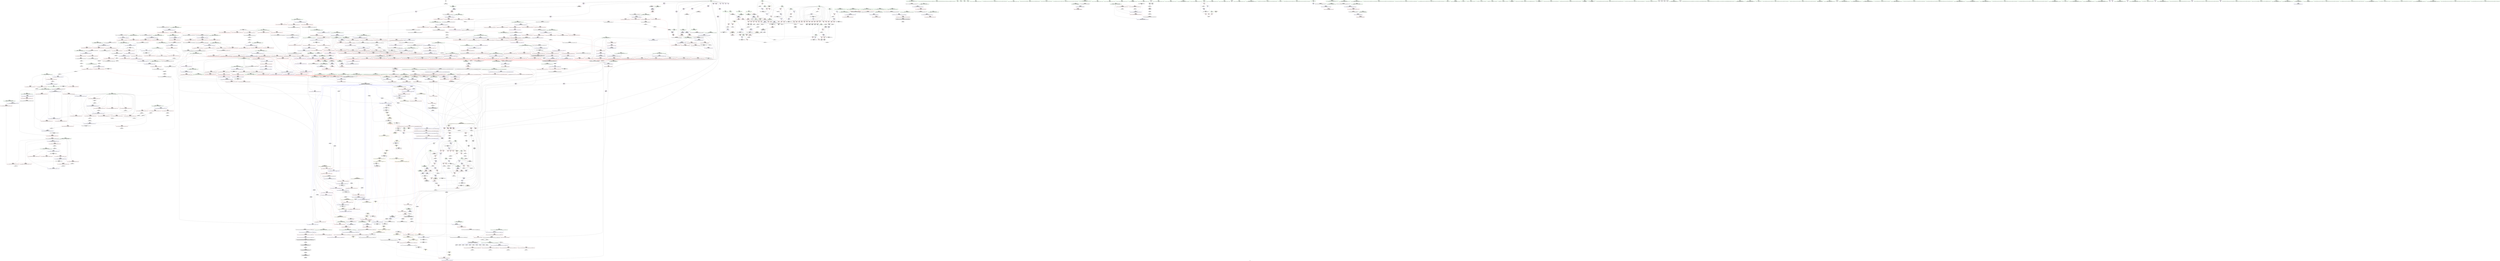 digraph "SVFG" {
	label="SVFG";

	Node0x55bfd2294a40 [shape=record,color=grey,label="{NodeID: 0\nNullPtr}"];
	Node0x55bfd2294a40 -> Node0x55bfd2300ae0[style=solid];
	Node0x55bfd2308830 [shape=record,color=blue,label="{NodeID: 775\n671\<--666\n__first.addr\<--__first\n_ZSt13__heap_selectIPiN9__gnu_cxx5__ops15_Iter_less_iterEEvT_S4_S4_T0_\n}"];
	Node0x55bfd2308830 -> Node0x55bfd2312020[style=dashed];
	Node0x55bfd2308830 -> Node0x55bfd23120f0[style=dashed];
	Node0x55bfd2308830 -> Node0x55bfd23121c0[style=dashed];
	Node0x55bfd22ff470 [shape=record,color=red,label="{NodeID: 443\n388\<--384\n\<--__b.addr\n_ZSt3minIiERKT_S2_S2_\n}"];
	Node0x55bfd22ff470 -> Node0x55bfd22ff610[style=solid];
	Node0x55bfd22f3710 [shape=record,color=green,label="{NodeID: 111\n669\<--670\n__comp\<--__comp_field_insensitive\n_ZSt13__heap_selectIPiN9__gnu_cxx5__ops15_Iter_less_iterEEvT_S4_S4_T0_\n|{<s0>30|<s1>31|<s2>32}}"];
	Node0x55bfd22f3710:s0 -> Node0x55bfd242a560[style=solid,color=red];
	Node0x55bfd22f3710:s1 -> Node0x55bfd242bad0[style=solid,color=red];
	Node0x55bfd22f3710:s2 -> Node0x55bfd241f3b0[style=solid,color=red];
	Node0x55bfd2428c00 [shape=record,color=black,label="{NodeID: 1993\n1380 = PHI(1432, )\n}"];
	Node0x55bfd2428c00 -> Node0x55bfd23033b0[style=solid];
	Node0x55bfd2329ab0 [shape=record,color=blue,label="{NodeID: 886\n1570\<--1565\n__last.addr\<--__last\n_ZSt9__reverseIPiEvT_S1_St26random_access_iterator_tag\n}"];
	Node0x55bfd2329ab0 -> Node0x55bfd231c920[style=dashed];
	Node0x55bfd2329ab0 -> Node0x55bfd231c9f0[style=dashed];
	Node0x55bfd2329ab0 -> Node0x55bfd2329b80[style=dashed];
	Node0x55bfd2329ab0 -> Node0x55bfd2394560[style=dashed];
	Node0x55bfd2314cd0 [shape=record,color=red,label="{NodeID: 554\n984\<--890\n\<--__first.addr\n_ZSt13__adjust_heapIPiliN9__gnu_cxx5__ops15_Iter_less_iterEEvT_T0_S5_T1_T2_\n|{<s0>47}}"];
	Node0x55bfd2314cd0:s0 -> Node0x55bfd2421da0[style=solid,color=red];
	Node0x55bfd234abc0 [shape=record,color=grey,label="{NodeID: 1329\n1576 = cmp(1574, 1575, )\n}"];
	Node0x55bfd22f7d00 [shape=record,color=green,label="{NodeID: 222\n1485\<--1486\n_ZNSt20__copy_move_backwardILb1ELb1ESt26random_access_iterator_tagE13__copy_move_bIiEEPT_PKS3_S6_S4_\<--_ZNSt20__copy_move_backwardILb1ELb1ESt26random_access_iterator_tagE13__copy_move_bIiEEPT_PKS3_S6_S4__field_insensitive\n}"];
	Node0x55bfd231a700 [shape=record,color=red,label="{NodeID: 665\n1355\<--1334\n\<--__i\n_ZSt26__unguarded_insertion_sortIPiN9__gnu_cxx5__ops15_Iter_less_iterEEvT_S4_T0_\n}"];
	Node0x55bfd231a700 -> Node0x55bfd2305770[style=solid];
	Node0x55bfd239c260 [shape=record,color=black,label="{NodeID: 1440\nMR_40V_2 = PHI(MR_40V_3, MR_40V_1, )\npts\{55 \}\n}"];
	Node0x55bfd239c260 -> Node0x55bfd231dbd0[style=dashed];
	Node0x55bfd239c260 -> Node0x55bfd239c260[style=dashed];
	Node0x55bfd2305910 [shape=record,color=purple,label="{NodeID: 333\n1418\<--1417\nincdec.ptr3\<--\n_ZSt25__unguarded_linear_insertIPiN9__gnu_cxx5__ops14_Val_less_iterEEvT_T0_\n}"];
	Node0x55bfd2305910 -> Node0x55bfd2328a70[style=solid];
	Node0x55bfd22930d0 [shape=record,color=green,label="{NodeID: 1\n7\<--1\n.str\<--dummyObj\nGlob }"];
	Node0x55bfd2308900 [shape=record,color=blue,label="{NodeID: 776\n673\<--667\n__middle.addr\<--__middle\n_ZSt13__heap_selectIPiN9__gnu_cxx5__ops15_Iter_less_iterEEvT_S4_S4_T0_\n}"];
	Node0x55bfd2308900 -> Node0x55bfd2312290[style=dashed];
	Node0x55bfd2308900 -> Node0x55bfd2312360[style=dashed];
	Node0x55bfd2308900 -> Node0x55bfd2312430[style=dashed];
	Node0x55bfd2320a10 [shape=record,color=yellow,style=double,label="{NodeID: 1551\n2V_1 = ENCHI(MR_2V_0)\npts\{6 \}\nFun[_ZSt22__move_median_to_firstIPiN9__gnu_cxx5__ops15_Iter_less_iterEEvT_S4_S4_S4_T0_]|{<s0>51|<s1>52|<s2>53|<s3>54|<s4>55|<s5>56|<s6>57|<s7>58|<s8>59|<s9>60|<s10>61}}"];
	Node0x55bfd2320a10:s0 -> Node0x55bfd23255b0[style=dashed,color=red];
	Node0x55bfd2320a10:s1 -> Node0x55bfd23255b0[style=dashed,color=red];
	Node0x55bfd2320a10:s2 -> Node0x55bfd23a3440[style=dashed,color=red];
	Node0x55bfd2320a10:s3 -> Node0x55bfd23255b0[style=dashed,color=red];
	Node0x55bfd2320a10:s4 -> Node0x55bfd23a3440[style=dashed,color=red];
	Node0x55bfd2320a10:s5 -> Node0x55bfd23a3440[style=dashed,color=red];
	Node0x55bfd2320a10:s6 -> Node0x55bfd23255b0[style=dashed,color=red];
	Node0x55bfd2320a10:s7 -> Node0x55bfd23a3440[style=dashed,color=red];
	Node0x55bfd2320a10:s8 -> Node0x55bfd23255b0[style=dashed,color=red];
	Node0x55bfd2320a10:s9 -> Node0x55bfd23a3440[style=dashed,color=red];
	Node0x55bfd2320a10:s10 -> Node0x55bfd23a3440[style=dashed,color=red];
	Node0x55bfd22ff540 [shape=record,color=red,label="{NodeID: 444\n394\<--384\n\<--__b.addr\n_ZSt3minIiERKT_S2_S2_\n}"];
	Node0x55bfd22ff540 -> Node0x55bfd231edb0[style=solid];
	Node0x55bfd22f37e0 [shape=record,color=green,label="{NodeID: 112\n671\<--672\n__first.addr\<--__first.addr_field_insensitive\n_ZSt13__heap_selectIPiN9__gnu_cxx5__ops15_Iter_less_iterEEvT_S4_S4_T0_\n}"];
	Node0x55bfd22f37e0 -> Node0x55bfd2312020[style=solid];
	Node0x55bfd22f37e0 -> Node0x55bfd23120f0[style=solid];
	Node0x55bfd22f37e0 -> Node0x55bfd23121c0[style=solid];
	Node0x55bfd22f37e0 -> Node0x55bfd2308830[style=solid];
	Node0x55bfd2428d10 [shape=record,color=black,label="{NodeID: 1994\n1396 = PHI(876, )\n}"];
	Node0x55bfd2428d10 -> Node0x55bfd231b190[style=solid];
	Node0x55bfd2329b80 [shape=record,color=blue,label="{NodeID: 887\n1570\<--1580\n__last.addr\<--incdec.ptr\n_ZSt9__reverseIPiEvT_S1_St26random_access_iterator_tag\n}"];
	Node0x55bfd2329b80 -> Node0x55bfd231cac0[style=dashed];
	Node0x55bfd2329b80 -> Node0x55bfd231cb90[style=dashed];
	Node0x55bfd2329b80 -> Node0x55bfd231cc60[style=dashed];
	Node0x55bfd2329b80 -> Node0x55bfd2329d20[style=dashed];
	Node0x55bfd2329b80 -> Node0x55bfd2394560[style=dashed];
	Node0x55bfd2314da0 [shape=record,color=red,label="{NodeID: 555\n910\<--892\n\<--__holeIndex.addr\n_ZSt13__adjust_heapIPiliN9__gnu_cxx5__ops15_Iter_less_iterEEvT_T0_S5_T1_T2_\n}"];
	Node0x55bfd2314da0 -> Node0x55bfd230a090[style=solid];
	Node0x55bfd234ad40 [shape=record,color=grey,label="{NodeID: 1330\n832 = cmp(829, 831, )\n}"];
	Node0x55bfd234ad40 -> Node0x55bfd2302e00[style=solid];
	Node0x55bfd22f7e00 [shape=record,color=green,label="{NodeID: 223\n1490\<--1491\n__it.addr\<--__it.addr_field_insensitive\n_ZSt12__niter_baseIPiET_S1_\n}"];
	Node0x55bfd22f7e00 -> Node0x55bfd231b9b0[style=solid];
	Node0x55bfd22f7e00 -> Node0x55bfd2329290[style=solid];
	Node0x55bfd231a7d0 [shape=record,color=red,label="{NodeID: 666\n1373\<--1364\n\<--__first.addr\n_ZSt13move_backwardIPiS0_ET0_T_S2_S1_\n|{<s0>77}}"];
	Node0x55bfd231a7d0:s0 -> Node0x55bfd242aab0[style=solid,color=red];
	Node0x55bfd239c760 [shape=record,color=black,label="{NodeID: 1441\nMR_42V_2 = PHI(MR_42V_3, MR_42V_1, )\npts\{57 \}\n}"];
	Node0x55bfd239c760 -> Node0x55bfd231dca0[style=dashed];
	Node0x55bfd239c760 -> Node0x55bfd239c760[style=dashed];
	Node0x55bfd23059e0 [shape=record,color=purple,label="{NodeID: 334\n1606\<--1524\noffset_0\<--\n}"];
	Node0x55bfd23059e0 -> Node0x55bfd23296a0[style=solid];
	Node0x55bfd22ece50 [shape=record,color=green,label="{NodeID: 2\n9\<--1\n.str.1\<--dummyObj\nGlob }"];
	Node0x55bfd23089d0 [shape=record,color=blue,label="{NodeID: 777\n675\<--668\n__last.addr\<--__last\n_ZSt13__heap_selectIPiN9__gnu_cxx5__ops15_Iter_less_iterEEvT_S4_S4_T0_\n}"];
	Node0x55bfd23089d0 -> Node0x55bfd2312500[style=dashed];
	Node0x55bfd22ff610 [shape=record,color=red,label="{NodeID: 445\n389\<--388\n\<--\n_ZSt3minIiERKT_S2_S2_\n}"];
	Node0x55bfd22ff610 -> Node0x55bfd234a740[style=solid];
	Node0x55bfd22f38b0 [shape=record,color=green,label="{NodeID: 113\n673\<--674\n__middle.addr\<--__middle.addr_field_insensitive\n_ZSt13__heap_selectIPiN9__gnu_cxx5__ops15_Iter_less_iterEEvT_S4_S4_T0_\n}"];
	Node0x55bfd22f38b0 -> Node0x55bfd2312290[style=solid];
	Node0x55bfd22f38b0 -> Node0x55bfd2312360[style=solid];
	Node0x55bfd22f38b0 -> Node0x55bfd2312430[style=solid];
	Node0x55bfd22f38b0 -> Node0x55bfd2308900[style=solid];
	Node0x55bfd2428e20 [shape=record,color=black,label="{NodeID: 1995\n1406 = PHI(1543, )\n}"];
	Node0x55bfd2329c50 [shape=record,color=blue,label="{NodeID: 888\n1568\<--1591\n__first.addr\<--incdec.ptr2\n_ZSt9__reverseIPiEvT_S1_St26random_access_iterator_tag\n}"];
	Node0x55bfd2329c50 -> Node0x55bfd231c6b0[style=dashed];
	Node0x55bfd2329c50 -> Node0x55bfd231c780[style=dashed];
	Node0x55bfd2329c50 -> Node0x55bfd231c850[style=dashed];
	Node0x55bfd2329c50 -> Node0x55bfd2329c50[style=dashed];
	Node0x55bfd2329c50 -> Node0x55bfd2394060[style=dashed];
	Node0x55bfd2314e70 [shape=record,color=red,label="{NodeID: 556\n912\<--892\n\<--__holeIndex.addr\n_ZSt13__adjust_heapIPiliN9__gnu_cxx5__ops15_Iter_less_iterEEvT_T0_S5_T1_T2_\n}"];
	Node0x55bfd2314e70 -> Node0x55bfd230a160[style=solid];
	Node0x55bfd234aec0 [shape=record,color=grey,label="{NodeID: 1331\n1039 = cmp(1037, 1038, )\n}"];
	Node0x55bfd22f7ed0 [shape=record,color=green,label="{NodeID: 224\n1499\<--1500\n__first.addr\<--__first.addr_field_insensitive\n_ZNSt20__copy_move_backwardILb1ELb1ESt26random_access_iterator_tagE13__copy_move_bIiEEPT_PKS3_S6_S4_\n}"];
	Node0x55bfd22f7ed0 -> Node0x55bfd231ba80[style=solid];
	Node0x55bfd22f7ed0 -> Node0x55bfd231bb50[style=solid];
	Node0x55bfd22f7ed0 -> Node0x55bfd2329360[style=solid];
	Node0x55bfd231a8a0 [shape=record,color=red,label="{NodeID: 667\n1377\<--1366\n\<--__last.addr\n_ZSt13move_backwardIPiS0_ET0_T_S2_S1_\n|{<s0>78}}"];
	Node0x55bfd231a8a0:s0 -> Node0x55bfd242aab0[style=solid,color=red];
	Node0x55bfd239cc60 [shape=record,color=black,label="{NodeID: 1442\nMR_44V_2 = PHI(MR_44V_3, MR_44V_1, )\npts\{59 \}\n}"];
	Node0x55bfd239cc60 -> Node0x55bfd231dfe0[style=dashed];
	Node0x55bfd239cc60 -> Node0x55bfd239cc60[style=dashed];
	Node0x55bfd2305ab0 [shape=record,color=purple,label="{NodeID: 335\n1607\<--1526\noffset_0\<--\n}"];
	Node0x55bfd2305ab0 -> Node0x55bfd231cd30[style=solid];
	Node0x55bfd22ee020 [shape=record,color=green,label="{NodeID: 3\n11\<--1\n.str.2\<--dummyObj\nGlob }"];
	Node0x55bfd2308aa0 [shape=record,color=blue,label="{NodeID: 778\n677\<--687\n__i\<--\n_ZSt13__heap_selectIPiN9__gnu_cxx5__ops15_Iter_less_iterEEvT_S4_S4_T0_\n}"];
	Node0x55bfd2308aa0 -> Node0x55bfd2385560[style=dashed];
	Node0x55bfd22ff6e0 [shape=record,color=red,label="{NodeID: 446\n391\<--390\n\<--\n_ZSt3minIiERKT_S2_S2_\n}"];
	Node0x55bfd22ff6e0 -> Node0x55bfd234a740[style=solid];
	Node0x55bfd22f3980 [shape=record,color=green,label="{NodeID: 114\n675\<--676\n__last.addr\<--__last.addr_field_insensitive\n_ZSt13__heap_selectIPiN9__gnu_cxx5__ops15_Iter_less_iterEEvT_S4_S4_T0_\n}"];
	Node0x55bfd22f3980 -> Node0x55bfd2312500[style=solid];
	Node0x55bfd22f3980 -> Node0x55bfd23089d0[style=solid];
	Node0x55bfd2428f30 [shape=record,color=black,label="{NodeID: 1996\n1411 = PHI(876, )\n}"];
	Node0x55bfd2428f30 -> Node0x55bfd231b260[style=solid];
	Node0x55bfd2329d20 [shape=record,color=blue,label="{NodeID: 889\n1570\<--1594\n__last.addr\<--incdec.ptr3\n_ZSt9__reverseIPiEvT_S1_St26random_access_iterator_tag\n}"];
	Node0x55bfd2329d20 -> Node0x55bfd231cac0[style=dashed];
	Node0x55bfd2329d20 -> Node0x55bfd231cb90[style=dashed];
	Node0x55bfd2329d20 -> Node0x55bfd231cc60[style=dashed];
	Node0x55bfd2329d20 -> Node0x55bfd2329d20[style=dashed];
	Node0x55bfd2329d20 -> Node0x55bfd2394560[style=dashed];
	Node0x55bfd2314f40 [shape=record,color=red,label="{NodeID: 557\n944\<--892\n\<--__holeIndex.addr\n_ZSt13__adjust_heapIPiliN9__gnu_cxx5__ops15_Iter_less_iterEEvT_T0_S5_T1_T2_\n}"];
	Node0x55bfd234b040 [shape=record,color=grey,label="{NodeID: 1332\n1289 = cmp(1287, 1288, )\n}"];
	Node0x55bfd22f7fa0 [shape=record,color=green,label="{NodeID: 225\n1501\<--1502\n__last.addr\<--__last.addr_field_insensitive\n_ZNSt20__copy_move_backwardILb1ELb1ESt26random_access_iterator_tagE13__copy_move_bIiEEPT_PKS3_S6_S4_\n}"];
	Node0x55bfd22f7fa0 -> Node0x55bfd231bc20[style=solid];
	Node0x55bfd22f7fa0 -> Node0x55bfd2329430[style=solid];
	Node0x55bfd231a970 [shape=record,color=red,label="{NodeID: 668\n1379\<--1368\n\<--__result.addr\n_ZSt13move_backwardIPiS0_ET0_T_S2_S1_\n|{<s0>79}}"];
	Node0x55bfd231a970:s0 -> Node0x55bfd2421c60[style=solid,color=red];
	Node0x55bfd239d160 [shape=record,color=black,label="{NodeID: 1443\nMR_46V_2 = PHI(MR_46V_3, MR_46V_1, )\npts\{61 \}\n}"];
	Node0x55bfd239d160 -> Node0x55bfd231e250[style=dashed];
	Node0x55bfd239d160 -> Node0x55bfd239d160[style=dashed];
	Node0x55bfd2305b80 [shape=record,color=purple,label="{NodeID: 336\n1580\<--1579\nincdec.ptr\<--\n_ZSt9__reverseIPiEvT_S1_St26random_access_iterator_tag\n}"];
	Node0x55bfd2305b80 -> Node0x55bfd2329b80[style=solid];
	Node0x55bfd22efd70 [shape=record,color=green,label="{NodeID: 4\n13\<--1\n.str.3\<--dummyObj\nGlob }"];
	Node0x55bfd2308b70 [shape=record,color=blue,label="{NodeID: 779\n677\<--709\n__i\<--incdec.ptr\n_ZSt13__heap_selectIPiN9__gnu_cxx5__ops15_Iter_less_iterEEvT_S4_S4_T0_\n}"];
	Node0x55bfd2308b70 -> Node0x55bfd2385560[style=dashed];
	Node0x55bfd22ff7b0 [shape=record,color=red,label="{NodeID: 447\n425\<--405\n\<--retval\n_ZSt3minIxERKT_S2_S2_\n}"];
	Node0x55bfd22ff7b0 -> Node0x55bfd2301e90[style=solid];
	Node0x55bfd22f83b0 [shape=record,color=green,label="{NodeID: 115\n677\<--678\n__i\<--__i_field_insensitive\n_ZSt13__heap_selectIPiN9__gnu_cxx5__ops15_Iter_less_iterEEvT_S4_S4_T0_\n}"];
	Node0x55bfd22f83b0 -> Node0x55bfd23125d0[style=solid];
	Node0x55bfd22f83b0 -> Node0x55bfd23126a0[style=solid];
	Node0x55bfd22f83b0 -> Node0x55bfd2312770[style=solid];
	Node0x55bfd22f83b0 -> Node0x55bfd2312840[style=solid];
	Node0x55bfd22f83b0 -> Node0x55bfd2308aa0[style=solid];
	Node0x55bfd22f83b0 -> Node0x55bfd2308b70[style=solid];
	Node0x55bfd2429070 [shape=record,color=black,label="{NodeID: 1997\n1421 = PHI(876, )\n}"];
	Node0x55bfd2429070 -> Node0x55bfd231b330[style=solid];
	Node0x55bfd2329df0 [shape=record,color=blue,label="{NodeID: 890\n1602\<--1599\n.addr\<--\n_ZSt19__iterator_categoryIPiENSt15iterator_traitsIT_E17iterator_categoryERKS2_\n}"];
	Node0x55bfd2315010 [shape=record,color=red,label="{NodeID: 558\n971\<--892\n\<--__holeIndex.addr\n_ZSt13__adjust_heapIPiliN9__gnu_cxx5__ops15_Iter_less_iterEEvT_T0_S5_T1_T2_\n}"];
	Node0x55bfd234b1c0 [shape=record,color=grey,label="{NodeID: 1333\n417 = cmp(414, 416, )\n}"];
	Node0x55bfd22f8070 [shape=record,color=green,label="{NodeID: 226\n1503\<--1504\n__result.addr\<--__result.addr_field_insensitive\n_ZNSt20__copy_move_backwardILb1ELb1ESt26random_access_iterator_tagE13__copy_move_bIiEEPT_PKS3_S6_S4_\n}"];
	Node0x55bfd22f8070 -> Node0x55bfd231bcf0[style=solid];
	Node0x55bfd22f8070 -> Node0x55bfd231bdc0[style=solid];
	Node0x55bfd22f8070 -> Node0x55bfd2329500[style=solid];
	Node0x55bfd231aa40 [shape=record,color=red,label="{NodeID: 669\n1395\<--1388\n\<--__last.addr\n_ZSt25__unguarded_linear_insertIPiN9__gnu_cxx5__ops14_Val_less_iterEEvT_T0_\n|{<s0>80}}"];
	Node0x55bfd231aa40:s0 -> Node0x55bfd2429430[style=solid,color=red];
	Node0x55bfd239d660 [shape=record,color=black,label="{NodeID: 1444\nMR_48V_2 = PHI(MR_48V_3, MR_48V_1, )\npts\{63 \}\n}"];
	Node0x55bfd239d660 -> Node0x55bfd231e4c0[style=dashed];
	Node0x55bfd239d660 -> Node0x55bfd239d660[style=dashed];
	Node0x55bfd2305c50 [shape=record,color=purple,label="{NodeID: 337\n1591\<--1590\nincdec.ptr2\<--\n_ZSt9__reverseIPiEvT_S1_St26random_access_iterator_tag\n}"];
	Node0x55bfd2305c50 -> Node0x55bfd2329c50[style=solid];
	Node0x55bfd22efe00 [shape=record,color=green,label="{NodeID: 5\n65\<--1\n\<--dummyObj\nCan only get source location for instruction, argument, global var or function.}"];
	Node0x55bfd2308c40 [shape=record,color=blue,label="{NodeID: 780\n717\<--714\n__first.addr\<--__first\n_ZSt11__sort_heapIPiN9__gnu_cxx5__ops15_Iter_less_iterEEvT_S4_RT0_\n}"];
	Node0x55bfd2308c40 -> Node0x55bfd2312910[style=dashed];
	Node0x55bfd2308c40 -> Node0x55bfd23129e0[style=dashed];
	Node0x55bfd2383170 [shape=record,color=yellow,style=double,label="{NodeID: 1555\n2V_1 = ENCHI(MR_2V_0)\npts\{6 \}\nFun[_ZSt14__partial_sortIPiN9__gnu_cxx5__ops15_Iter_less_iterEEvT_S4_S4_T0_]|{<s0>26}}"];
	Node0x55bfd2383170:s0 -> Node0x55bfd23a16b0[style=dashed,color=red];
	Node0x55bfd22ff880 [shape=record,color=red,label="{NodeID: 448\n415\<--407\n\<--__a.addr\n_ZSt3minIxERKT_S2_S2_\n}"];
	Node0x55bfd22ff880 -> Node0x55bfd22ffc90[style=solid];
	Node0x55bfd22f8480 [shape=record,color=green,label="{NodeID: 116\n685\<--686\n_ZSt11__make_heapIPiN9__gnu_cxx5__ops15_Iter_less_iterEEvT_S4_RT0_\<--_ZSt11__make_heapIPiN9__gnu_cxx5__ops15_Iter_less_iterEEvT_S4_RT0__field_insensitive\n}"];
	Node0x55bfd24291b0 [shape=record,color=black,label="{NodeID: 1998\n1496 = PHI(1481, )\n0th arg _ZNSt20__copy_move_backwardILb1ELb1ESt26random_access_iterator_tagE13__copy_move_bIiEEPT_PKS3_S6_S4_ }"];
	Node0x55bfd24291b0 -> Node0x55bfd2329360[style=solid];
	Node0x55bfd23150e0 [shape=record,color=red,label="{NodeID: 559\n985\<--892\n\<--__holeIndex.addr\n_ZSt13__adjust_heapIPiliN9__gnu_cxx5__ops15_Iter_less_iterEEvT_T0_S5_T1_T2_\n|{<s0>47}}"];
	Node0x55bfd23150e0:s0 -> Node0x55bfd2421ee0[style=solid,color=red];
	Node0x55bfd234b340 [shape=record,color=grey,label="{NodeID: 1334\n952 = cmp(951, 116, )\n}"];
	Node0x55bfd22f8140 [shape=record,color=green,label="{NodeID: 227\n1505\<--1506\n_Num\<--_Num_field_insensitive\n_ZNSt20__copy_move_backwardILb1ELb1ESt26random_access_iterator_tagE13__copy_move_bIiEEPT_PKS3_S6_S4_\n}"];
	Node0x55bfd22f8140 -> Node0x55bfd231be90[style=solid];
	Node0x55bfd22f8140 -> Node0x55bfd231bf60[style=solid];
	Node0x55bfd22f8140 -> Node0x55bfd231c030[style=solid];
	Node0x55bfd22f8140 -> Node0x55bfd231c100[style=solid];
	Node0x55bfd22f8140 -> Node0x55bfd23295d0[style=solid];
	Node0x55bfd231ab10 [shape=record,color=red,label="{NodeID: 670\n1399\<--1388\n\<--__last.addr\n_ZSt25__unguarded_linear_insertIPiN9__gnu_cxx5__ops14_Val_less_iterEEvT_T0_\n}"];
	Node0x55bfd231ab10 -> Node0x55bfd2328730[style=solid];
	Node0x55bfd239db60 [shape=record,color=black,label="{NodeID: 1445\nMR_2V_4 = PHI(MR_2V_3, MR_2V_1, )\npts\{6 \}\n|{<s0>13}}"];
	Node0x55bfd239db60:s0 -> Node0x55bfd23c5610[style=dashed,color=blue];
	Node0x55bfd2305d20 [shape=record,color=purple,label="{NodeID: 338\n1594\<--1593\nincdec.ptr3\<--\n_ZSt9__reverseIPiEvT_S1_St26random_access_iterator_tag\n}"];
	Node0x55bfd2305d20 -> Node0x55bfd2329d20[style=solid];
	Node0x55bfd22efe90 [shape=record,color=green,label="{NodeID: 6\n71\<--1\n\<--dummyObj\nCan only get source location for instruction, argument, global var or function.}"];
	Node0x55bfd23c7870 [shape=record,color=yellow,style=double,label="{NodeID: 1888\n2V_2 = CSCHI(MR_2V_1)\npts\{6 \}\nCS[]|{<s0>53|<s1>55|<s2>56|<s3>58|<s4>60|<s5>61|<s6>64|<s7>90}}"];
	Node0x55bfd23c7870:s0 -> Node0x55bfd2393660[style=dashed,color=blue];
	Node0x55bfd23c7870:s1 -> Node0x55bfd2393660[style=dashed,color=blue];
	Node0x55bfd23c7870:s2 -> Node0x55bfd2393660[style=dashed,color=blue];
	Node0x55bfd23c7870:s3 -> Node0x55bfd2393660[style=dashed,color=blue];
	Node0x55bfd23c7870:s4 -> Node0x55bfd2393660[style=dashed,color=blue];
	Node0x55bfd23c7870:s5 -> Node0x55bfd2393660[style=dashed,color=blue];
	Node0x55bfd23c7870:s6 -> Node0x55bfd238f060[style=dashed,color=blue];
	Node0x55bfd23c7870:s7 -> Node0x55bfd238a560[style=dashed,color=blue];
	Node0x55bfd2308d10 [shape=record,color=blue,label="{NodeID: 781\n719\<--715\n__last.addr\<--__last\n_ZSt11__sort_heapIPiN9__gnu_cxx5__ops15_Iter_less_iterEEvT_S4_RT0_\n}"];
	Node0x55bfd2308d10 -> Node0x55bfd2392c60[style=dashed];
	Node0x55bfd22ff950 [shape=record,color=red,label="{NodeID: 449\n422\<--407\n\<--__a.addr\n_ZSt3minIxERKT_S2_S2_\n}"];
	Node0x55bfd22ff950 -> Node0x55bfd231f1c0[style=solid];
	Node0x55bfd22f8580 [shape=record,color=green,label="{NodeID: 117\n697\<--698\n_ZNK9__gnu_cxx5__ops15_Iter_less_iterclIPiS3_EEbT_T0_\<--_ZNK9__gnu_cxx5__ops15_Iter_less_iterclIPiS3_EEbT_T0__field_insensitive\n}"];
	Node0x55bfd24292f0 [shape=record,color=black,label="{NodeID: 1999\n1497 = PHI(1482, )\n1st arg _ZNSt20__copy_move_backwardILb1ELb1ESt26random_access_iterator_tagE13__copy_move_bIiEEPT_PKS3_S6_S4_ }"];
	Node0x55bfd24292f0 -> Node0x55bfd2329430[style=solid];
	Node0x55bfd23151b0 [shape=record,color=red,label="{NodeID: 560\n916\<--894\n\<--__len.addr\n_ZSt13__adjust_heapIPiliN9__gnu_cxx5__ops15_Iter_less_iterEEvT_T0_S5_T1_T2_\n}"];
	Node0x55bfd23151b0 -> Node0x55bfd23481c0[style=solid];
	Node0x55bfd234b4c0 [shape=record,color=grey,label="{NodeID: 1335\n153 = cmp(151, 152, )\n}"];
	Node0x55bfd22f8210 [shape=record,color=green,label="{NodeID: 228\n1530\<--1531\nllvm.memmove.p0i8.p0i8.i64\<--llvm.memmove.p0i8.p0i8.i64_field_insensitive\n}"];
	Node0x55bfd231abe0 [shape=record,color=red,label="{NodeID: 671\n1413\<--1388\n\<--__last.addr\n_ZSt25__unguarded_linear_insertIPiN9__gnu_cxx5__ops14_Val_less_iterEEvT_T0_\n}"];
	Node0x55bfd231abe0 -> Node0x55bfd23288d0[style=solid];
	Node0x55bfd239e060 [shape=record,color=black,label="{NodeID: 1446\nMR_72V_3 = PHI(MR_72V_4, MR_72V_2, )\npts\{406 \}\n}"];
	Node0x55bfd239e060 -> Node0x55bfd22ff7b0[style=dashed];
	Node0x55bfd2305df0 [shape=record,color=purple,label="{NodeID: 339\n162\<--4\nadd.ptr\<--a\nmain\n}"];
	Node0x55bfd22eff20 [shape=record,color=green,label="{NodeID: 7\n116\<--1\n\<--dummyObj\nCan only get source location for instruction, argument, global var or function.|{<s0>40}}"];
	Node0x55bfd22eff20:s0 -> Node0x55bfd241eab0[style=solid,color=red];
	Node0x55bfd2308de0 [shape=record,color=blue,label="{NodeID: 782\n721\<--716\n__comp.addr\<--__comp\n_ZSt11__sort_heapIPiN9__gnu_cxx5__ops15_Iter_less_iterEEvT_S4_RT0_\n}"];
	Node0x55bfd2308de0 -> Node0x55bfd2312df0[style=dashed];
	Node0x55bfd22ffa20 [shape=record,color=red,label="{NodeID: 450\n413\<--409\n\<--__b.addr\n_ZSt3minIxERKT_S2_S2_\n}"];
	Node0x55bfd22ffa20 -> Node0x55bfd22ffbc0[style=solid];
	Node0x55bfd22f8680 [shape=record,color=green,label="{NodeID: 118\n704\<--705\n_ZSt10__pop_heapIPiN9__gnu_cxx5__ops15_Iter_less_iterEEvT_S4_S4_RT0_\<--_ZSt10__pop_heapIPiN9__gnu_cxx5__ops15_Iter_less_iterEEvT_S4_S4_RT0__field_insensitive\n}"];
	Node0x55bfd2429430 [shape=record,color=black,label="{NodeID: 2000\n877 = PHI(790, 760, 855, 859, 847, 940, 967, 896, 1053, 1021, 1240, 1244, 1236, 1295, 1268, 1395, 1410, 1390, )\n0th arg _ZSt4moveIRiEONSt16remove_referenceIT_E4typeEOS2_ }"];
	Node0x55bfd2429430 -> Node0x55bfd2309c80[style=solid];
	Node0x55bfd2315280 [shape=record,color=red,label="{NodeID: 561\n950\<--894\n\<--__len.addr\n_ZSt13__adjust_heapIPiliN9__gnu_cxx5__ops15_Iter_less_iterEEvT_T0_S5_T1_T2_\n}"];
	Node0x55bfd2315280 -> Node0x55bfd2345040[style=solid];
	Node0x55bfd234b640 [shape=record,color=grey,label="{NodeID: 1336\n958 = cmp(954, 957, )\n}"];
	Node0x55bfd23004a0 [shape=record,color=green,label="{NodeID: 229\n1547\<--1548\nthis.addr\<--this.addr_field_insensitive\n_ZNK9__gnu_cxx5__ops14_Val_less_iterclIiPiEEbRT_T0_\n}"];
	Node0x55bfd23004a0 -> Node0x55bfd231c1d0[style=solid];
	Node0x55bfd23004a0 -> Node0x55bfd2329770[style=solid];
	Node0x55bfd231acb0 [shape=record,color=red,label="{NodeID: 672\n1423\<--1388\n\<--__last.addr\n_ZSt25__unguarded_linear_insertIPiN9__gnu_cxx5__ops14_Val_less_iterEEvT_T0_\n}"];
	Node0x55bfd231acb0 -> Node0x55bfd2328b40[style=solid];
	Node0x55bfd239e560 [shape=record,color=black,label="{NodeID: 1447\nMR_254V_3 = PHI(MR_254V_4, MR_254V_2, )\npts\{1335 \}\n}"];
	Node0x55bfd239e560 -> Node0x55bfd231a560[style=dashed];
	Node0x55bfd239e560 -> Node0x55bfd231a630[style=dashed];
	Node0x55bfd239e560 -> Node0x55bfd231a700[style=dashed];
	Node0x55bfd239e560 -> Node0x55bfd2328250[style=dashed];
	Node0x55bfd2305ec0 [shape=record,color=purple,label="{NodeID: 340\n163\<--4\nadd.ptr27\<--a\nmain\n|{<s0>6}}"];
	Node0x55bfd2305ec0:s0 -> Node0x55bfd241f530[style=solid,color=red];
	Node0x55bfd22f0760 [shape=record,color=green,label="{NodeID: 8\n129\<--1\n\<--dummyObj\nCan only get source location for instruction, argument, global var or function.}"];
	Node0x55bfd2308eb0 [shape=record,color=blue,label="{NodeID: 783\n719\<--737\n__last.addr\<--incdec.ptr\n_ZSt11__sort_heapIPiN9__gnu_cxx5__ops15_Iter_less_iterEEvT_S4_RT0_\n}"];
	Node0x55bfd2308eb0 -> Node0x55bfd2312c50[style=dashed];
	Node0x55bfd2308eb0 -> Node0x55bfd2312d20[style=dashed];
	Node0x55bfd2308eb0 -> Node0x55bfd2392c60[style=dashed];
	Node0x55bfd22ffaf0 [shape=record,color=red,label="{NodeID: 451\n419\<--409\n\<--__b.addr\n_ZSt3minIxERKT_S2_S2_\n}"];
	Node0x55bfd22ffaf0 -> Node0x55bfd231f0f0[style=solid];
	Node0x55bfd22f8780 [shape=record,color=green,label="{NodeID: 119\n717\<--718\n__first.addr\<--__first.addr_field_insensitive\n_ZSt11__sort_heapIPiN9__gnu_cxx5__ops15_Iter_less_iterEEvT_S4_RT0_\n}"];
	Node0x55bfd22f8780 -> Node0x55bfd2312910[style=solid];
	Node0x55bfd22f8780 -> Node0x55bfd23129e0[style=solid];
	Node0x55bfd22f8780 -> Node0x55bfd2308c40[style=solid];
	Node0x55bfd242a340 [shape=record,color=black,label="{NodeID: 2001\n747 = PHI(682, )\n0th arg _ZSt11__make_heapIPiN9__gnu_cxx5__ops15_Iter_less_iterEEvT_S4_RT0_ }"];
	Node0x55bfd242a340 -> Node0x55bfd2308f80[style=solid];
	Node0x55bfd2315350 [shape=record,color=red,label="{NodeID: 562\n955\<--894\n\<--__len.addr\n_ZSt13__adjust_heapIPiliN9__gnu_cxx5__ops15_Iter_less_iterEEvT_T0_S5_T1_T2_\n}"];
	Node0x55bfd2315350 -> Node0x55bfd2345640[style=solid];
	Node0x55bfd234b7c0 [shape=record,color=grey,label="{NodeID: 1337\n1518 = cmp(1517, 116, )\n}"];
	Node0x55bfd2300530 [shape=record,color=green,label="{NodeID: 230\n1549\<--1550\n__val.addr\<--__val.addr_field_insensitive\n_ZNK9__gnu_cxx5__ops14_Val_less_iterclIiPiEEbRT_T0_\n}"];
	Node0x55bfd2300530 -> Node0x55bfd231c2a0[style=solid];
	Node0x55bfd2300530 -> Node0x55bfd2329840[style=solid];
	Node0x55bfd231ad80 [shape=record,color=red,label="{NodeID: 673\n1401\<--1392\n\<--__next\n_ZSt25__unguarded_linear_insertIPiN9__gnu_cxx5__ops14_Val_less_iterEEvT_T0_\n}"];
	Node0x55bfd231ad80 -> Node0x55bfd2305840[style=solid];
	Node0x55bfd239ea60 [shape=record,color=black,label="{NodeID: 1448\nMR_2V_2 = PHI(MR_2V_3, MR_2V_1, )\npts\{6 \}\n|{<s0>24|<s1>76|<s2>76}}"];
	Node0x55bfd239ea60:s0 -> Node0x55bfd237e020[style=dashed,color=blue];
	Node0x55bfd239ea60:s1 -> Node0x55bfd231b190[style=dashed,color=red];
	Node0x55bfd239ea60:s2 -> Node0x55bfd2390e60[style=dashed,color=red];
	Node0x55bfd2305f90 [shape=record,color=purple,label="{NodeID: 341\n167\<--4\nadd.ptr29\<--a\nmain\n|{<s0>6}}"];
	Node0x55bfd2305f90:s0 -> Node0x55bfd241f640[style=solid,color=red];
	Node0x55bfd22f07f0 [shape=record,color=green,label="{NodeID: 9\n136\<--1\n\<--dummyObj\nCan only get source location for instruction, argument, global var or function.}"];
	Node0x55bfd2308f80 [shape=record,color=blue,label="{NodeID: 784\n750\<--747\n__first.addr\<--__first\n_ZSt11__make_heapIPiN9__gnu_cxx5__ops15_Iter_less_iterEEvT_S4_RT0_\n}"];
	Node0x55bfd2308f80 -> Node0x55bfd2312ec0[style=dashed];
	Node0x55bfd2308f80 -> Node0x55bfd2312f90[style=dashed];
	Node0x55bfd2308f80 -> Node0x55bfd2313060[style=dashed];
	Node0x55bfd2308f80 -> Node0x55bfd2313130[style=dashed];
	Node0x55bfd22ffbc0 [shape=record,color=red,label="{NodeID: 452\n414\<--413\n\<--\n_ZSt3minIxERKT_S2_S2_\n}"];
	Node0x55bfd22ffbc0 -> Node0x55bfd234b1c0[style=solid];
	Node0x55bfd22f8850 [shape=record,color=green,label="{NodeID: 120\n719\<--720\n__last.addr\<--__last.addr_field_insensitive\n_ZSt11__sort_heapIPiN9__gnu_cxx5__ops15_Iter_less_iterEEvT_S4_RT0_\n}"];
	Node0x55bfd22f8850 -> Node0x55bfd2312ab0[style=solid];
	Node0x55bfd22f8850 -> Node0x55bfd2312b80[style=solid];
	Node0x55bfd22f8850 -> Node0x55bfd2312c50[style=solid];
	Node0x55bfd22f8850 -> Node0x55bfd2312d20[style=solid];
	Node0x55bfd22f8850 -> Node0x55bfd2308d10[style=solid];
	Node0x55bfd22f8850 -> Node0x55bfd2308eb0[style=solid];
	Node0x55bfd242a450 [shape=record,color=black,label="{NodeID: 2002\n748 = PHI(683, )\n1st arg _ZSt11__make_heapIPiN9__gnu_cxx5__ops15_Iter_less_iterEEvT_S4_RT0_ }"];
	Node0x55bfd242a450 -> Node0x55bfd2309050[style=solid];
	Node0x55bfd2315420 [shape=record,color=red,label="{NodeID: 563\n986\<--898\n\<--__topIndex\n_ZSt13__adjust_heapIPiliN9__gnu_cxx5__ops15_Iter_less_iterEEvT_T0_S5_T1_T2_\n|{<s0>47}}"];
	Node0x55bfd2315420:s0 -> Node0x55bfd2422020[style=solid,color=red];
	Node0x55bfd234b940 [shape=record,color=grey,label="{NodeID: 1338\n503 = cmp(502, 504, )\n}"];
	Node0x55bfd2300600 [shape=record,color=green,label="{NodeID: 231\n1551\<--1552\n__it.addr\<--__it.addr_field_insensitive\n_ZNK9__gnu_cxx5__ops14_Val_less_iterclIiPiEEbRT_T0_\n}"];
	Node0x55bfd2300600 -> Node0x55bfd231c370[style=solid];
	Node0x55bfd2300600 -> Node0x55bfd2329910[style=solid];
	Node0x55bfd231ae50 [shape=record,color=red,label="{NodeID: 674\n1405\<--1392\n\<--__next\n_ZSt25__unguarded_linear_insertIPiN9__gnu_cxx5__ops14_Val_less_iterEEvT_T0_\n|{<s0>81}}"];
	Node0x55bfd231ae50:s0 -> Node0x55bfd242b720[style=solid,color=red];
	Node0x55bfd239ef60 [shape=record,color=black,label="{NodeID: 1449\nMR_2V_3 = PHI(MR_2V_2, MR_2V_1, )\npts\{6 \}\n|{<s0>88}}"];
	Node0x55bfd239ef60:s0 -> Node0x55bfd23c5350[style=dashed,color=blue];
	Node0x55bfd2306060 [shape=record,color=purple,label="{NodeID: 342\n174\<--4\nadd.ptr31\<--a\nmain\n}"];
	Node0x55bfd22f0880 [shape=record,color=green,label="{NodeID: 10\n285\<--1\n\<--dummyObj\nCan only get source location for instruction, argument, global var or function.}"];
	Node0x55bfd23c7df0 [shape=record,color=yellow,style=double,label="{NodeID: 1892\n2V_2 = CSCHI(MR_2V_1)\npts\{6 \}\nCS[]|{<s0>71|<s1>71}}"];
	Node0x55bfd23c7df0:s0 -> Node0x55bfd231a2f0[style=dashed,color=blue];
	Node0x55bfd23c7df0:s1 -> Node0x55bfd2327e40[style=dashed,color=blue];
	Node0x55bfd2309050 [shape=record,color=blue,label="{NodeID: 785\n752\<--748\n__last.addr\<--__last\n_ZSt11__make_heapIPiN9__gnu_cxx5__ops15_Iter_less_iterEEvT_S4_RT0_\n}"];
	Node0x55bfd2309050 -> Node0x55bfd2313200[style=dashed];
	Node0x55bfd2309050 -> Node0x55bfd23132d0[style=dashed];
	Node0x55bfd22ffc90 [shape=record,color=red,label="{NodeID: 453\n416\<--415\n\<--\n_ZSt3minIxERKT_S2_S2_\n}"];
	Node0x55bfd22ffc90 -> Node0x55bfd234b1c0[style=solid];
	Node0x55bfd22f8920 [shape=record,color=green,label="{NodeID: 121\n721\<--722\n__comp.addr\<--__comp.addr_field_insensitive\n_ZSt11__sort_heapIPiN9__gnu_cxx5__ops15_Iter_less_iterEEvT_S4_RT0_\n}"];
	Node0x55bfd22f8920 -> Node0x55bfd2312df0[style=solid];
	Node0x55bfd22f8920 -> Node0x55bfd2308de0[style=solid];
	Node0x55bfd242a560 [shape=record,color=black,label="{NodeID: 2003\n749 = PHI(669, )\n2nd arg _ZSt11__make_heapIPiN9__gnu_cxx5__ops15_Iter_less_iterEEvT_S4_RT0_ }"];
	Node0x55bfd242a560 -> Node0x55bfd2309120[style=solid];
	Node0x55bfd23154f0 [shape=record,color=red,label="{NodeID: 564\n915\<--900\n\<--__secondChild\n_ZSt13__adjust_heapIPiliN9__gnu_cxx5__ops15_Iter_less_iterEEvT_T0_S5_T1_T2_\n}"];
	Node0x55bfd23154f0 -> Node0x55bfd234c3c0[style=solid];
	Node0x55bfd234bac0 [shape=record,color=grey,label="{NodeID: 1339\n264 = cmp(262, 263, )\n}"];
	Node0x55bfd23006d0 [shape=record,color=green,label="{NodeID: 232\n1566\<--1567\n\<--field_insensitive\n_ZSt9__reverseIPiEvT_S1_St26random_access_iterator_tag\n}"];
	Node0x55bfd231af20 [shape=record,color=red,label="{NodeID: 675\n1410\<--1392\n\<--__next\n_ZSt25__unguarded_linear_insertIPiN9__gnu_cxx5__ops14_Val_less_iterEEvT_T0_\n|{<s0>82}}"];
	Node0x55bfd231af20:s0 -> Node0x55bfd2429430[style=solid,color=red];
	Node0x55bfd239f460 [shape=record,color=black,label="{NodeID: 1450\nMR_2V_2 = PHI(MR_2V_5, MR_2V_1, )\npts\{6 \}\n|{|<s1>19|<s2>20}}"];
	Node0x55bfd239f460 -> Node0x55bfd2391d60[style=dashed];
	Node0x55bfd239f460:s1 -> Node0x55bfd2383170[style=dashed,color=red];
	Node0x55bfd239f460:s2 -> Node0x55bfd2326820[style=dashed,color=red];
	Node0x55bfd2306130 [shape=record,color=purple,label="{NodeID: 343\n175\<--4\nadd.ptr32\<--a\nmain\n|{<s0>7}}"];
	Node0x55bfd2306130:s0 -> Node0x55bfd242b1d0[style=solid,color=red];
	Node0x55bfd22f0940 [shape=record,color=green,label="{NodeID: 11\n454\<--1\n\<--dummyObj\nCan only get source location for instruction, argument, global var or function.}"];
	Node0x55bfd2309120 [shape=record,color=blue,label="{NodeID: 786\n754\<--749\n__comp.addr\<--__comp\n_ZSt11__make_heapIPiN9__gnu_cxx5__ops15_Iter_less_iterEEvT_S4_RT0_\n}"];
	Node0x55bfd2309120 -> Node0x55bfd23133a0[style=dashed];
	Node0x55bfd22ffd60 [shape=record,color=red,label="{NodeID: 454\n442\<--432\n\<--__first.addr\n_ZSt6__sortIPiN9__gnu_cxx5__ops15_Iter_less_iterEEvT_S4_T0_\n}"];
	Node0x55bfd22ffd60 -> Node0x55bfd234c6c0[style=solid];
	Node0x55bfd22f89f0 [shape=record,color=green,label="{NodeID: 122\n750\<--751\n__first.addr\<--__first.addr_field_insensitive\n_ZSt11__make_heapIPiN9__gnu_cxx5__ops15_Iter_less_iterEEvT_S4_RT0_\n}"];
	Node0x55bfd22f89f0 -> Node0x55bfd2312ec0[style=solid];
	Node0x55bfd22f89f0 -> Node0x55bfd2312f90[style=solid];
	Node0x55bfd22f89f0 -> Node0x55bfd2313060[style=solid];
	Node0x55bfd22f89f0 -> Node0x55bfd2313130[style=solid];
	Node0x55bfd22f89f0 -> Node0x55bfd2308f80[style=solid];
	Node0x55bfd242a670 [shape=record,color=black,label="{NodeID: 2004\n1095 = PHI(648, )\n0th arg _ZSt22__move_median_to_firstIPiN9__gnu_cxx5__ops15_Iter_less_iterEEvT_S4_S4_S4_T0_ }"];
	Node0x55bfd242a670 -> Node0x55bfd230b410[style=solid];
	Node0x55bfd23155c0 [shape=record,color=red,label="{NodeID: 565\n921\<--900\n\<--__secondChild\n_ZSt13__adjust_heapIPiliN9__gnu_cxx5__ops15_Iter_less_iterEEvT_T0_S5_T1_T2_\n}"];
	Node0x55bfd23155c0 -> Node0x55bfd2348940[style=solid];
	Node0x55bfd234bc40 [shape=record,color=grey,label="{NodeID: 1340\n507 = cmp(506, 116, )\n}"];
	Node0x55bfd23007a0 [shape=record,color=green,label="{NodeID: 233\n1568\<--1569\n__first.addr\<--__first.addr_field_insensitive\n_ZSt9__reverseIPiEvT_S1_St26random_access_iterator_tag\n}"];
	Node0x55bfd23007a0 -> Node0x55bfd231c5e0[style=solid];
	Node0x55bfd23007a0 -> Node0x55bfd231c6b0[style=solid];
	Node0x55bfd23007a0 -> Node0x55bfd231c780[style=solid];
	Node0x55bfd23007a0 -> Node0x55bfd231c850[style=solid];
	Node0x55bfd23007a0 -> Node0x55bfd23299e0[style=solid];
	Node0x55bfd23007a0 -> Node0x55bfd2329c50[style=solid];
	Node0x55bfd231aff0 [shape=record,color=red,label="{NodeID: 676\n1415\<--1392\n\<--__next\n_ZSt25__unguarded_linear_insertIPiN9__gnu_cxx5__ops14_Val_less_iterEEvT_T0_\n}"];
	Node0x55bfd231aff0 -> Node0x55bfd23289a0[style=solid];
	Node0x55bfd239f960 [shape=record,color=black,label="{NodeID: 1451\nMR_86V_3 = PHI(MR_86V_4, MR_86V_2, )\npts\{482 \}\n}"];
	Node0x55bfd239f960 -> Node0x55bfd2310480[style=dashed];
	Node0x55bfd239f960 -> Node0x55bfd2310550[style=dashed];
	Node0x55bfd239f960 -> Node0x55bfd2310620[style=dashed];
	Node0x55bfd239f960 -> Node0x55bfd23106f0[style=dashed];
	Node0x55bfd239f960 -> Node0x55bfd23107c0[style=dashed];
	Node0x55bfd239f960 -> Node0x55bfd231f840[style=dashed];
	Node0x55bfd2306200 [shape=record,color=purple,label="{NodeID: 344\n179\<--4\nadd.ptr34\<--a\nmain\n|{<s0>7}}"];
	Node0x55bfd2306200:s0 -> Node0x55bfd242b2e0[style=solid,color=red];
	Node0x55bfd22f0a40 [shape=record,color=green,label="{NodeID: 12\n504\<--1\n\<--dummyObj\nCan only get source location for instruction, argument, global var or function.}"];
	Node0x55bfd2414130 [shape=record,color=black,label="{NodeID: 1894\n1498 = PHI(1483, )\n2nd arg _ZNSt20__copy_move_backwardILb1ELb1ESt26random_access_iterator_tagE13__copy_move_bIiEEPT_PKS3_S6_S4_ }"];
	Node0x55bfd2414130 -> Node0x55bfd2329500[style=solid];
	Node0x55bfd23091f0 [shape=record,color=blue,label="{NodeID: 787\n756\<--781\n__len\<--sub.ptr.div4\n_ZSt11__make_heapIPiN9__gnu_cxx5__ops15_Iter_less_iterEEvT_S4_RT0_\n}"];
	Node0x55bfd23091f0 -> Node0x55bfd2313470[style=dashed];
	Node0x55bfd23091f0 -> Node0x55bfd2313540[style=dashed];
	Node0x55bfd23091f0 -> Node0x55bfd237e610[style=dashed];
	Node0x55bfd22ffe30 [shape=record,color=red,label="{NodeID: 455\n446\<--432\n\<--__first.addr\n_ZSt6__sortIPiN9__gnu_cxx5__ops15_Iter_less_iterEEvT_S4_T0_\n|{<s0>17}}"];
	Node0x55bfd22ffe30:s0 -> Node0x55bfd242c900[style=solid,color=red];
	Node0x55bfd22f8ac0 [shape=record,color=green,label="{NodeID: 123\n752\<--753\n__last.addr\<--__last.addr_field_insensitive\n_ZSt11__make_heapIPiN9__gnu_cxx5__ops15_Iter_less_iterEEvT_S4_RT0_\n}"];
	Node0x55bfd22f8ac0 -> Node0x55bfd2313200[style=solid];
	Node0x55bfd22f8ac0 -> Node0x55bfd23132d0[style=solid];
	Node0x55bfd22f8ac0 -> Node0x55bfd2309050[style=solid];
	Node0x55bfd242a780 [shape=record,color=black,label="{NodeID: 2005\n1096 = PHI(650, )\n1st arg _ZSt22__move_median_to_firstIPiN9__gnu_cxx5__ops15_Iter_less_iterEEvT_S4_S4_S4_T0_ }"];
	Node0x55bfd242a780 -> Node0x55bfd230b4e0[style=solid];
	Node0x55bfd2315690 [shape=record,color=red,label="{NodeID: 566\n926\<--900\n\<--__secondChild\n_ZSt13__adjust_heapIPiliN9__gnu_cxx5__ops15_Iter_less_iterEEvT_T0_S5_T1_T2_\n}"];
	Node0x55bfd234bdc0 [shape=record,color=grey,label="{NodeID: 1341\n310 = cmp(309, 65, )\n}"];
	Node0x55bfd2300870 [shape=record,color=green,label="{NodeID: 234\n1570\<--1571\n__last.addr\<--__last.addr_field_insensitive\n_ZSt9__reverseIPiEvT_S1_St26random_access_iterator_tag\n}"];
	Node0x55bfd2300870 -> Node0x55bfd231c920[style=solid];
	Node0x55bfd2300870 -> Node0x55bfd231c9f0[style=solid];
	Node0x55bfd2300870 -> Node0x55bfd231cac0[style=solid];
	Node0x55bfd2300870 -> Node0x55bfd231cb90[style=solid];
	Node0x55bfd2300870 -> Node0x55bfd231cc60[style=solid];
	Node0x55bfd2300870 -> Node0x55bfd2329ab0[style=solid];
	Node0x55bfd2300870 -> Node0x55bfd2329b80[style=solid];
	Node0x55bfd2300870 -> Node0x55bfd2329d20[style=solid];
	Node0x55bfd231b0c0 [shape=record,color=red,label="{NodeID: 677\n1417\<--1392\n\<--__next\n_ZSt25__unguarded_linear_insertIPiN9__gnu_cxx5__ops14_Val_less_iterEEvT_T0_\n}"];
	Node0x55bfd231b0c0 -> Node0x55bfd2305910[style=solid];
	Node0x55bfd239fe60 [shape=record,color=black,label="{NodeID: 1452\nMR_88V_3 = PHI(MR_88V_4, MR_88V_2, )\npts\{484 \}\n}"];
	Node0x55bfd239fe60 -> Node0x55bfd2310890[style=dashed];
	Node0x55bfd239fe60 -> Node0x55bfd2310960[style=dashed];
	Node0x55bfd239fe60 -> Node0x55bfd231f6a0[style=dashed];
	Node0x55bfd23062d0 [shape=record,color=purple,label="{NodeID: 345\n646\<--638\nadd.ptr\<--\n_ZSt27__unguarded_partition_pivotIPiN9__gnu_cxx5__ops15_Iter_less_iterEET_S4_S4_T0_\n}"];
	Node0x55bfd23062d0 -> Node0x55bfd2308760[style=solid];
	Node0x55bfd22f0b40 [shape=record,color=green,label="{NodeID: 13\n518\<--1\n\<--dummyObj\nCan only get source location for instruction, argument, global var or function.}"];
	Node0x55bfd2414e50 [shape=record,color=black,label="{NodeID: 1895\n1489 = PHI(1445, 1449, 1451, )\n0th arg _ZSt12__niter_baseIPiET_S1_ }"];
	Node0x55bfd2414e50 -> Node0x55bfd2329290[style=solid];
	Node0x55bfd23092c0 [shape=record,color=blue,label="{NodeID: 788\n758\<--785\n__parent\<--div\n_ZSt11__make_heapIPiN9__gnu_cxx5__ops15_Iter_less_iterEEvT_S4_RT0_\n}"];
	Node0x55bfd23092c0 -> Node0x55bfd2313610[style=dashed];
	Node0x55bfd23092c0 -> Node0x55bfd23136e0[style=dashed];
	Node0x55bfd23092c0 -> Node0x55bfd23137b0[style=dashed];
	Node0x55bfd23092c0 -> Node0x55bfd2313880[style=dashed];
	Node0x55bfd23092c0 -> Node0x55bfd2309460[style=dashed];
	Node0x55bfd23092c0 -> Node0x55bfd237ff70[style=dashed];
	Node0x55bfd22fff00 [shape=record,color=red,label="{NodeID: 456\n449\<--432\n\<--__first.addr\n_ZSt6__sortIPiN9__gnu_cxx5__ops15_Iter_less_iterEEvT_S4_T0_\n}"];
	Node0x55bfd22fff00 -> Node0x55bfd2302030[style=solid];
	Node0x55bfd22f8b90 [shape=record,color=green,label="{NodeID: 124\n754\<--755\n__comp.addr\<--__comp.addr_field_insensitive\n_ZSt11__make_heapIPiN9__gnu_cxx5__ops15_Iter_less_iterEEvT_S4_RT0_\n}"];
	Node0x55bfd22f8b90 -> Node0x55bfd23133a0[style=solid];
	Node0x55bfd22f8b90 -> Node0x55bfd2309120[style=solid];
	Node0x55bfd242a890 [shape=record,color=black,label="{NodeID: 2006\n1097 = PHI(651, )\n2nd arg _ZSt22__move_median_to_firstIPiN9__gnu_cxx5__ops15_Iter_less_iterEEvT_S4_S4_S4_T0_ }"];
	Node0x55bfd242a890 -> Node0x55bfd230b5b0[style=solid];
	Node0x55bfd2315760 [shape=record,color=red,label="{NodeID: 567\n929\<--900\n\<--__secondChild\n_ZSt13__adjust_heapIPiliN9__gnu_cxx5__ops15_Iter_less_iterEEvT_T0_S5_T1_T2_\n}"];
	Node0x55bfd2315760 -> Node0x55bfd23493c0[style=solid];
	Node0x55bfd234bf40 [shape=record,color=grey,label="{NodeID: 1342\n773 = cmp(772, 285, )\n}"];
	Node0x55bfd2300940 [shape=record,color=green,label="{NodeID: 235\n1600\<--1601\nretval\<--retval_field_insensitive\n_ZSt19__iterator_categoryIPiENSt15iterator_traitsIT_E17iterator_categoryERKS2_\n}"];
	Node0x55bfd231b190 [shape=record,color=red,label="{NodeID: 678\n1397\<--1396\n\<--call\n_ZSt25__unguarded_linear_insertIPiN9__gnu_cxx5__ops14_Val_less_iterEEvT_T0_\n}"];
	Node0x55bfd231b190 -> Node0x55bfd2328660[style=solid];
	Node0x55bfd23a0360 [shape=record,color=black,label="{NodeID: 1453\nMR_90V_2 = PHI(MR_90V_3, MR_90V_1, )\npts\{488 \}\n}"];
	Node0x55bfd23a0360 -> Node0x55bfd231f770[style=dashed];
	Node0x55bfd23063a0 [shape=record,color=purple,label="{NodeID: 346\n790\<--788\nadd.ptr\<--\n_ZSt11__make_heapIPiN9__gnu_cxx5__ops15_Iter_less_iterEEvT_S4_RT0_\n|{<s0>34}}"];
	Node0x55bfd23063a0:s0 -> Node0x55bfd2429430[style=solid,color=red];
	Node0x55bfd22f0c40 [shape=record,color=green,label="{NodeID: 14\n541\<--1\n\<--dummyObj\nCan only get source location for instruction, argument, global var or function.}"];
	Node0x55bfd241e380 [shape=record,color=black,label="{NodeID: 1896\n666 = PHI(609, )\n0th arg _ZSt13__heap_selectIPiN9__gnu_cxx5__ops15_Iter_less_iterEEvT_S4_S4_T0_ }"];
	Node0x55bfd241e380 -> Node0x55bfd2308830[style=solid];
	Node0x55bfd2309390 [shape=record,color=blue,label="{NodeID: 789\n760\<--794\n__value\<--\n_ZSt11__make_heapIPiN9__gnu_cxx5__ops15_Iter_less_iterEEvT_S4_RT0_\n}"];
	Node0x55bfd2309390 -> Node0x55bfd2313950[style=dashed];
	Node0x55bfd2309390 -> Node0x55bfd2313a20[style=dashed];
	Node0x55bfd2309390 -> Node0x55bfd2309390[style=dashed];
	Node0x55bfd2309390 -> Node0x55bfd2380440[style=dashed];
	Node0x55bfd23839b0 [shape=record,color=yellow,style=double,label="{NodeID: 1564\n247V_1 = ENCHI(MR_247V_0)\npts\{761 848 897 1022 1237 1391 \}\nFun[_ZSt16__insertion_sortIPiN9__gnu_cxx5__ops15_Iter_less_iterEEvT_S4_T0_]}"];
	Node0x55bfd23839b0 -> Node0x55bfd231a220[style=dashed];
	Node0x55bfd23839b0 -> Node0x55bfd231a2f0[style=dashed];
	Node0x55bfd22fffd0 [shape=record,color=red,label="{NodeID: 457\n462\<--432\n\<--__first.addr\n_ZSt6__sortIPiN9__gnu_cxx5__ops15_Iter_less_iterEEvT_S4_T0_\n|{<s0>18}}"];
	Node0x55bfd22fffd0:s0 -> Node0x55bfd24215a0[style=solid,color=red];
	Node0x55bfd22f8c60 [shape=record,color=green,label="{NodeID: 125\n756\<--757\n__len\<--__len_field_insensitive\n_ZSt11__make_heapIPiN9__gnu_cxx5__ops15_Iter_less_iterEEvT_S4_RT0_\n}"];
	Node0x55bfd22f8c60 -> Node0x55bfd2313470[style=solid];
	Node0x55bfd22f8c60 -> Node0x55bfd2313540[style=solid];
	Node0x55bfd22f8c60 -> Node0x55bfd23091f0[style=solid];
	Node0x55bfd242a9a0 [shape=record,color=black,label="{NodeID: 2007\n1098 = PHI(653, )\n3rd arg _ZSt22__move_median_to_firstIPiN9__gnu_cxx5__ops15_Iter_less_iterEEvT_S4_S4_S4_T0_ }"];
	Node0x55bfd242a9a0 -> Node0x55bfd230b680[style=solid];
	Node0x55bfd2315830 [shape=record,color=red,label="{NodeID: 568\n934\<--900\n\<--__secondChild\n_ZSt13__adjust_heapIPiliN9__gnu_cxx5__ops15_Iter_less_iterEEvT_T0_S5_T1_T2_\n}"];
	Node0x55bfd2315830 -> Node0x55bfd2344ec0[style=solid];
	Node0x55bfd234c0c0 [shape=record,color=grey,label="{NodeID: 1343\n75 = cmp(73, 74, )\n}"];
	Node0x55bfd2300a10 [shape=record,color=green,label="{NodeID: 236\n1602\<--1603\n.addr\<--.addr_field_insensitive\n_ZSt19__iterator_categoryIPiENSt15iterator_traitsIT_E17iterator_categoryERKS2_\n}"];
	Node0x55bfd2300a10 -> Node0x55bfd2329df0[style=solid];
	Node0x55bfd231b260 [shape=record,color=red,label="{NodeID: 679\n1412\<--1411\n\<--call2\n_ZSt25__unguarded_linear_insertIPiN9__gnu_cxx5__ops14_Val_less_iterEEvT_T0_\n}"];
	Node0x55bfd231b260 -> Node0x55bfd23288d0[style=solid];
	Node0x55bfd2306470 [shape=record,color=purple,label="{NodeID: 347\n927\<--925\nadd.ptr\<--\n_ZSt13__adjust_heapIPiliN9__gnu_cxx5__ops15_Iter_less_iterEEvT_T0_S5_T1_T2_\n|{<s0>41}}"];
	Node0x55bfd2306470:s0 -> Node0x55bfd242be20[style=solid,color=red];
	Node0x55bfd22f0d40 [shape=record,color=green,label="{NodeID: 15\n547\<--1\n\<--dummyObj\nCan only get source location for instruction, argument, global var or function.}"];
	Node0x55bfd241e490 [shape=record,color=black,label="{NodeID: 1897\n667 = PHI(610, )\n1st arg _ZSt13__heap_selectIPiN9__gnu_cxx5__ops15_Iter_less_iterEEvT_S4_S4_T0_ }"];
	Node0x55bfd241e490 -> Node0x55bfd2308900[style=solid];
	Node0x55bfd2309460 [shape=record,color=blue,label="{NodeID: 790\n758\<--810\n__parent\<--dec\n_ZSt11__make_heapIPiN9__gnu_cxx5__ops15_Iter_less_iterEEvT_S4_RT0_\n}"];
	Node0x55bfd2309460 -> Node0x55bfd2313610[style=dashed];
	Node0x55bfd2309460 -> Node0x55bfd23136e0[style=dashed];
	Node0x55bfd2309460 -> Node0x55bfd23137b0[style=dashed];
	Node0x55bfd2309460 -> Node0x55bfd2313880[style=dashed];
	Node0x55bfd2309460 -> Node0x55bfd2309460[style=dashed];
	Node0x55bfd2309460 -> Node0x55bfd237ff70[style=dashed];
	Node0x55bfd23000a0 [shape=record,color=red,label="{NodeID: 458\n443\<--434\n\<--__last.addr\n_ZSt6__sortIPiN9__gnu_cxx5__ops15_Iter_less_iterEEvT_S4_T0_\n}"];
	Node0x55bfd23000a0 -> Node0x55bfd234c6c0[style=solid];
	Node0x55bfd22f8d30 [shape=record,color=green,label="{NodeID: 126\n758\<--759\n__parent\<--__parent_field_insensitive\n_ZSt11__make_heapIPiN9__gnu_cxx5__ops15_Iter_less_iterEEvT_S4_RT0_\n}"];
	Node0x55bfd22f8d30 -> Node0x55bfd2313610[style=solid];
	Node0x55bfd22f8d30 -> Node0x55bfd23136e0[style=solid];
	Node0x55bfd22f8d30 -> Node0x55bfd23137b0[style=solid];
	Node0x55bfd22f8d30 -> Node0x55bfd2313880[style=solid];
	Node0x55bfd22f8d30 -> Node0x55bfd23092c0[style=solid];
	Node0x55bfd22f8d30 -> Node0x55bfd2309460[style=solid];
	Node0x55bfd242aab0 [shape=record,color=black,label="{NodeID: 2008\n1458 = PHI(1373, 1377, )\n0th arg _ZSt12__miter_baseIPiET_S1_ }"];
	Node0x55bfd242aab0 -> Node0x55bfd2328e80[style=solid];
	Node0x55bfd2315900 [shape=record,color=red,label="{NodeID: 569\n939\<--900\n\<--__secondChild\n_ZSt13__adjust_heapIPiliN9__gnu_cxx5__ops15_Iter_less_iterEEvT_T0_S5_T1_T2_\n}"];
	Node0x55bfd234c240 [shape=record,color=grey,label="{NodeID: 1344\n1280 = cmp(1278, 1279, )\n}"];
	Node0x55bfd2300ae0 [shape=record,color=black,label="{NodeID: 237\n2\<--3\ndummyVal\<--dummyVal\n}"];
	Node0x55bfd231b330 [shape=record,color=red,label="{NodeID: 680\n1422\<--1421\n\<--call4\n_ZSt25__unguarded_linear_insertIPiN9__gnu_cxx5__ops14_Val_less_iterEEvT_T0_\n}"];
	Node0x55bfd231b330 -> Node0x55bfd2328b40[style=solid];
	Node0x55bfd2306540 [shape=record,color=purple,label="{NodeID: 348\n931\<--928\nadd.ptr2\<--\n_ZSt13__adjust_heapIPiliN9__gnu_cxx5__ops15_Iter_less_iterEEvT_T0_S5_T1_T2_\n|{<s0>41}}"];
	Node0x55bfd2306540:s0 -> Node0x55bfd242c170[style=solid,color=red];
	Node0x55bfd22f0e40 [shape=record,color=green,label="{NodeID: 16\n734\<--1\n\<--dummyObj\nCan only get source location for instruction, argument, global var or function.}"];
	Node0x55bfd241e5a0 [shape=record,color=black,label="{NodeID: 1898\n668 = PHI(611, )\n2nd arg _ZSt13__heap_selectIPiN9__gnu_cxx5__ops15_Iter_less_iterEEvT_S4_S4_T0_ }"];
	Node0x55bfd241e5a0 -> Node0x55bfd23089d0[style=solid];
	Node0x55bfd2309530 [shape=record,color=blue,label="{NodeID: 791\n818\<--815\nthis.addr\<--this\n_ZNK9__gnu_cxx5__ops15_Iter_less_iterclIPiS3_EEbT_T0_\n}"];
	Node0x55bfd2309530 -> Node0x55bfd2313af0[style=dashed];
	Node0x55bfd2300170 [shape=record,color=red,label="{NodeID: 459\n447\<--434\n\<--__last.addr\n_ZSt6__sortIPiN9__gnu_cxx5__ops15_Iter_less_iterEEvT_S4_T0_\n|{<s0>17}}"];
	Node0x55bfd2300170:s0 -> Node0x55bfd242ca50[style=solid,color=red];
	Node0x55bfd22f8e00 [shape=record,color=green,label="{NodeID: 127\n760\<--761\n__value\<--__value_field_insensitive\n_ZSt11__make_heapIPiN9__gnu_cxx5__ops15_Iter_less_iterEEvT_S4_RT0_\n|{|<s1>35}}"];
	Node0x55bfd22f8e00 -> Node0x55bfd2309390[style=solid];
	Node0x55bfd22f8e00:s1 -> Node0x55bfd2429430[style=solid,color=red];
	Node0x55bfd242ac00 [shape=record,color=black,label="{NodeID: 2009\n593 = PHI(509, )\n0th arg _ZSt14__partial_sortIPiN9__gnu_cxx5__ops15_Iter_less_iterEEvT_S4_S4_T0_ }"];
	Node0x55bfd242ac00 -> Node0x55bfd2308350[style=solid];
	Node0x55bfd23159d0 [shape=record,color=red,label="{NodeID: 570\n947\<--900\n\<--__secondChild\n_ZSt13__adjust_heapIPiliN9__gnu_cxx5__ops15_Iter_less_iterEEvT_T0_S5_T1_T2_\n}"];
	Node0x55bfd23159d0 -> Node0x55bfd230a4a0[style=solid];
	Node0x55bfd234c3c0 [shape=record,color=grey,label="{NodeID: 1345\n919 = cmp(915, 918, )\n}"];
	Node0x55bfd2300be0 [shape=record,color=black,label="{NodeID: 238\n17\<--65\nmain_ret\<--\nmain\n}"];
	Node0x55bfd231b400 [shape=record,color=red,label="{NodeID: 681\n1445\<--1436\n\<--__first.addr\n_ZSt23__copy_move_backward_a2ILb1EPiS0_ET1_T0_S2_S1_\n|{<s0>84}}"];
	Node0x55bfd231b400:s0 -> Node0x55bfd2414e50[style=solid,color=red];
	Node0x55bfd2306610 [shape=record,color=purple,label="{NodeID: 349\n940\<--938\nadd.ptr3\<--\n_ZSt13__adjust_heapIPiliN9__gnu_cxx5__ops15_Iter_less_iterEEvT_T0_S5_T1_T2_\n|{<s0>42}}"];
	Node0x55bfd2306610:s0 -> Node0x55bfd2429430[style=solid,color=red];
	Node0x55bfd22f0f40 [shape=record,color=green,label="{NodeID: 17\n1480\<--1\n\<--dummyObj\nCan only get source location for instruction, argument, global var or function.}"];
	Node0x55bfd241e6b0 [shape=record,color=black,label="{NodeID: 1899\n403 = PHI(52, )\n0th arg _ZSt3minIxERKT_S2_S2_ }"];
	Node0x55bfd241e6b0 -> Node0x55bfd231ef50[style=solid];
	Node0x55bfd2309600 [shape=record,color=blue,label="{NodeID: 792\n820\<--816\n__it1.addr\<--__it1\n_ZNK9__gnu_cxx5__ops15_Iter_less_iterclIPiS3_EEbT_T0_\n}"];
	Node0x55bfd2309600 -> Node0x55bfd2313bc0[style=dashed];
	Node0x55bfd2383d40 [shape=record,color=yellow,style=double,label="{NodeID: 1567\n2V_1 = ENCHI(MR_2V_0)\npts\{6 \}\nFun[_ZSt7reverseIPiEvT_S1_]|{<s0>15|<s1>15}}"];
	Node0x55bfd2383d40:s0 -> Node0x55bfd238a560[style=dashed,color=red];
	Node0x55bfd2383d40:s1 -> Node0x55bfd2393b60[style=dashed,color=red];
	Node0x55bfd2300240 [shape=record,color=red,label="{NodeID: 460\n448\<--434\n\<--__last.addr\n_ZSt6__sortIPiN9__gnu_cxx5__ops15_Iter_less_iterEEvT_S4_T0_\n}"];
	Node0x55bfd2300240 -> Node0x55bfd2301f60[style=solid];
	Node0x55bfd2341ad0 [shape=record,color=black,label="{NodeID: 1235\n1049 = PHI(136, 1045, )\n}"];
	Node0x55bfd22f8ed0 [shape=record,color=green,label="{NodeID: 128\n762\<--763\nagg.tmp\<--agg.tmp_field_insensitive\n_ZSt11__make_heapIPiN9__gnu_cxx5__ops15_Iter_less_iterEEvT_S4_RT0_\n}"];
	Node0x55bfd242ad10 [shape=record,color=black,label="{NodeID: 2010\n594 = PHI(510, )\n1st arg _ZSt14__partial_sortIPiN9__gnu_cxx5__ops15_Iter_less_iterEEvT_S4_S4_T0_ }"];
	Node0x55bfd242ad10 -> Node0x55bfd2308420[style=solid];
	Node0x55bfd2315aa0 [shape=record,color=red,label="{NodeID: 571\n954\<--900\n\<--__secondChild\n_ZSt13__adjust_heapIPiliN9__gnu_cxx5__ops15_Iter_less_iterEEvT_T0_S5_T1_T2_\n}"];
	Node0x55bfd2315aa0 -> Node0x55bfd234b640[style=solid];
	Node0x55bfd234c540 [shape=record,color=grey,label="{NodeID: 1346\n733 = cmp(732, 734, )\n}"];
	Node0x55bfd2300cb0 [shape=record,color=black,label="{NodeID: 239\n96\<--95\nidxprom\<--\nmain\n}"];
	Node0x55bfd231b4d0 [shape=record,color=red,label="{NodeID: 682\n1449\<--1438\n\<--__last.addr\n_ZSt23__copy_move_backward_a2ILb1EPiS0_ET1_T0_S2_S1_\n|{<s0>85}}"];
	Node0x55bfd231b4d0:s0 -> Node0x55bfd2414e50[style=solid,color=red];
	Node0x55bfd23066e0 [shape=record,color=purple,label="{NodeID: 350\n945\<--943\nadd.ptr5\<--\n_ZSt13__adjust_heapIPiliN9__gnu_cxx5__ops15_Iter_less_iterEEvT_T0_S5_T1_T2_\n}"];
	Node0x55bfd23066e0 -> Node0x55bfd230a3d0[style=solid];
	Node0x55bfd22f1040 [shape=record,color=green,label="{NodeID: 18\n4\<--6\na\<--a_field_insensitive\nGlob }"];
	Node0x55bfd22f1040 -> Node0x55bfd2303ca0[style=solid];
	Node0x55bfd22f1040 -> Node0x55bfd2303d70[style=solid];
	Node0x55bfd22f1040 -> Node0x55bfd2303e40[style=solid];
	Node0x55bfd22f1040 -> Node0x55bfd2303f10[style=solid];
	Node0x55bfd22f1040 -> Node0x55bfd2303fe0[style=solid];
	Node0x55bfd22f1040 -> Node0x55bfd23040b0[style=solid];
	Node0x55bfd22f1040 -> Node0x55bfd2304180[style=solid];
	Node0x55bfd22f1040 -> Node0x55bfd2304250[style=solid];
	Node0x55bfd22f1040 -> Node0x55bfd2304320[style=solid];
	Node0x55bfd22f1040 -> Node0x55bfd23043f0[style=solid];
	Node0x55bfd22f1040 -> Node0x55bfd23044c0[style=solid];
	Node0x55bfd22f1040 -> Node0x55bfd2304590[style=solid];
	Node0x55bfd22f1040 -> Node0x55bfd2304660[style=solid];
	Node0x55bfd22f1040 -> Node0x55bfd2305df0[style=solid];
	Node0x55bfd22f1040 -> Node0x55bfd2305ec0[style=solid];
	Node0x55bfd22f1040 -> Node0x55bfd2305f90[style=solid];
	Node0x55bfd22f1040 -> Node0x55bfd2306060[style=solid];
	Node0x55bfd22f1040 -> Node0x55bfd2306130[style=solid];
	Node0x55bfd22f1040 -> Node0x55bfd2306200[style=solid];
	Node0x55bfd241e7c0 [shape=record,color=black,label="{NodeID: 1900\n404 = PHI(54, )\n1st arg _ZSt3minIxERKT_S2_S2_ }"];
	Node0x55bfd241e7c0 -> Node0x55bfd231f020[style=solid];
	Node0x55bfd23096d0 [shape=record,color=blue,label="{NodeID: 793\n822\<--817\n__it2.addr\<--__it2\n_ZNK9__gnu_cxx5__ops15_Iter_less_iterclIPiS3_EEbT_T0_\n}"];
	Node0x55bfd23096d0 -> Node0x55bfd2313c90[style=dashed];
	Node0x55bfd2300310 [shape=record,color=red,label="{NodeID: 461\n463\<--434\n\<--__last.addr\n_ZSt6__sortIPiN9__gnu_cxx5__ops15_Iter_less_iterEEvT_S4_T0_\n|{<s0>18}}"];
	Node0x55bfd2300310:s0 -> Node0x55bfd24216b0[style=solid,color=red];
	Node0x55bfd2341c60 [shape=record,color=black,label="{NodeID: 1236\n135 = PHI(136, 133, )\n}"];
	Node0x55bfd22f8fa0 [shape=record,color=green,label="{NodeID: 129\n792\<--793\n_ZSt4moveIRiEONSt16remove_referenceIT_E4typeEOS2_\<--_ZSt4moveIRiEONSt16remove_referenceIT_E4typeEOS2__field_insensitive\n}"];
	Node0x55bfd242ae20 [shape=record,color=black,label="{NodeID: 2011\n595 = PHI(511, )\n2nd arg _ZSt14__partial_sortIPiN9__gnu_cxx5__ops15_Iter_less_iterEEvT_S4_S4_T0_ }"];
	Node0x55bfd242ae20 -> Node0x55bfd23084f0[style=solid];
	Node0x55bfd2315b70 [shape=record,color=red,label="{NodeID: 572\n960\<--900\n\<--__secondChild\n_ZSt13__adjust_heapIPiliN9__gnu_cxx5__ops15_Iter_less_iterEEvT_T0_S5_T1_T2_\n}"];
	Node0x55bfd2315b70 -> Node0x55bfd23457c0[style=solid];
	Node0x55bfd234c6c0 [shape=record,color=grey,label="{NodeID: 1347\n444 = cmp(442, 443, )\n}"];
	Node0x55bfd2300d80 [shape=record,color=black,label="{NodeID: 240\n125\<--124\nidxprom15\<--\nmain\n}"];
	Node0x55bfd231b5a0 [shape=record,color=red,label="{NodeID: 683\n1451\<--1440\n\<--__result.addr\n_ZSt23__copy_move_backward_a2ILb1EPiS0_ET1_T0_S2_S1_\n|{<s0>86}}"];
	Node0x55bfd231b5a0:s0 -> Node0x55bfd2414e50[style=solid,color=red];
	Node0x55bfd23067b0 [shape=record,color=purple,label="{NodeID: 351\n967\<--964\nadd.ptr14\<--\n_ZSt13__adjust_heapIPiliN9__gnu_cxx5__ops15_Iter_less_iterEEvT_T0_S5_T1_T2_\n|{<s0>43}}"];
	Node0x55bfd23067b0:s0 -> Node0x55bfd2429430[style=solid,color=red];
	Node0x55bfd22f1140 [shape=record,color=green,label="{NodeID: 19\n15\<--16\nmain\<--main_field_insensitive\n}"];
	Node0x55bfd241e8d0 [shape=record,color=black,label="{NodeID: 1901\n884 = PHI(796, 864, )\n0th arg _ZSt13__adjust_heapIPiliN9__gnu_cxx5__ops15_Iter_less_iterEEvT_T0_S5_T1_T2_ }"];
	Node0x55bfd241e8d0 -> Node0x55bfd2309d50[style=solid];
	Node0x55bfd23097a0 [shape=record,color=blue,label="{NodeID: 794\n839\<--835\n__first.addr\<--__first\n_ZSt10__pop_heapIPiN9__gnu_cxx5__ops15_Iter_less_iterEEvT_S4_S4_RT0_\n}"];
	Node0x55bfd23097a0 -> Node0x55bfd2313f00[style=dashed];
	Node0x55bfd23097a0 -> Node0x55bfd2313fd0[style=dashed];
	Node0x55bfd23097a0 -> Node0x55bfd23140a0[style=dashed];
	Node0x55bfd23003e0 [shape=record,color=red,label="{NodeID: 462\n498\<--479\n\<--__first.addr\n_ZSt16__introsort_loopIPilN9__gnu_cxx5__ops15_Iter_less_iterEEvT_S4_T0_T1_\n}"];
	Node0x55bfd23003e0 -> Node0x55bfd23021d0[style=solid];
	Node0x55bfd23421c0 [shape=record,color=grey,label="{NodeID: 1237\n247 = Binary(245, 246, )\n}"];
	Node0x55bfd23421c0 -> Node0x55bfd2301740[style=solid];
	Node0x55bfd22f90a0 [shape=record,color=green,label="{NodeID: 130\n803\<--804\n_ZSt13__adjust_heapIPiliN9__gnu_cxx5__ops15_Iter_less_iterEEvT_T0_S5_T1_T2_\<--_ZSt13__adjust_heapIPiliN9__gnu_cxx5__ops15_Iter_less_iterEEvT_T0_S5_T1_T2__field_insensitive\n}"];
	Node0x55bfd242af30 [shape=record,color=black,label="{NodeID: 2012\n1258 = PHI(574, 587, )\n0th arg _ZSt16__insertion_sortIPiN9__gnu_cxx5__ops15_Iter_less_iterEEvT_S4_T0_ }"];
	Node0x55bfd242af30 -> Node0x55bfd2327b00[style=solid];
	Node0x55bfd2315c40 [shape=record,color=red,label="{NodeID: 573\n965\<--900\n\<--__secondChild\n_ZSt13__adjust_heapIPiliN9__gnu_cxx5__ops15_Iter_less_iterEEvT_T0_S5_T1_T2_\n}"];
	Node0x55bfd2315c40 -> Node0x55bfd23442c0[style=solid];
	Node0x55bfd234c840 [shape=record,color=grey,label="{NodeID: 1348\n243 = cmp(241, 242, )\n}"];
	Node0x55bfd2300e50 [shape=record,color=black,label="{NodeID: 241\n130\<--128\nconv\<--mul\nmain\n}"];
	Node0x55bfd2300e50 -> Node0x55bfd2342c40[style=solid];
	Node0x55bfd231b670 [shape=record,color=red,label="{NodeID: 684\n1462\<--1459\n\<--__it.addr\n_ZSt12__miter_baseIPiET_S1_\n}"];
	Node0x55bfd231b670 -> Node0x55bfd2303550[style=solid];
	Node0x55bfd2306880 [shape=record,color=purple,label="{NodeID: 352\n972\<--970\nadd.ptr16\<--\n_ZSt13__adjust_heapIPiliN9__gnu_cxx5__ops15_Iter_less_iterEEvT_T0_S5_T1_T2_\n}"];
	Node0x55bfd2306880 -> Node0x55bfd230a640[style=solid];
	Node0x55bfd22f1240 [shape=record,color=green,label="{NodeID: 20\n18\<--19\nretval\<--retval_field_insensitive\nmain\n}"];
	Node0x55bfd22f1240 -> Node0x55bfd231ce00[style=solid];
	Node0x55bfd241eab0 [shape=record,color=black,label="{NodeID: 1902\n885 = PHI(797, 116, )\n1st arg _ZSt13__adjust_heapIPiliN9__gnu_cxx5__ops15_Iter_less_iterEEvT_T0_S5_T1_T2_ }"];
	Node0x55bfd241eab0 -> Node0x55bfd2309e20[style=solid];
	Node0x55bfd2309870 [shape=record,color=blue,label="{NodeID: 795\n841\<--836\n__last.addr\<--__last\n_ZSt10__pop_heapIPiN9__gnu_cxx5__ops15_Iter_less_iterEEvT_S4_S4_RT0_\n}"];
	Node0x55bfd2309870 -> Node0x55bfd2314170[style=dashed];
	Node0x55bfd23102e0 [shape=record,color=red,label="{NodeID: 463\n509\<--479\n\<--__first.addr\n_ZSt16__introsort_loopIPilN9__gnu_cxx5__ops15_Iter_less_iterEEvT_S4_T0_T1_\n|{<s0>19}}"];
	Node0x55bfd23102e0:s0 -> Node0x55bfd242ac00[style=solid,color=red];
	Node0x55bfd2342340 [shape=record,color=grey,label="{NodeID: 1238\n1063 = Binary(1062, 734, )\n}"];
	Node0x55bfd2342340 -> Node0x55bfd23424c0[style=solid];
	Node0x55bfd22f91a0 [shape=record,color=green,label="{NodeID: 131\n818\<--819\nthis.addr\<--this.addr_field_insensitive\n_ZNK9__gnu_cxx5__ops15_Iter_less_iterclIPiS3_EEbT_T0_\n}"];
	Node0x55bfd22f91a0 -> Node0x55bfd2313af0[style=solid];
	Node0x55bfd22f91a0 -> Node0x55bfd2309530[style=solid];
	Node0x55bfd242b080 [shape=record,color=black,label="{NodeID: 2013\n1259 = PHI(576, 588, )\n1st arg _ZSt16__insertion_sortIPiN9__gnu_cxx5__ops15_Iter_less_iterEEvT_S4_T0_ }"];
	Node0x55bfd242b080 -> Node0x55bfd2327bd0[style=solid];
	Node0x55bfd2315d10 [shape=record,color=red,label="{NodeID: 574\n974\<--900\n\<--__secondChild\n_ZSt13__adjust_heapIPiliN9__gnu_cxx5__ops15_Iter_less_iterEEvT_T0_S5_T1_T2_\n}"];
	Node0x55bfd2315d10 -> Node0x55bfd2344440[style=solid];
	Node0x55bfd237df30 [shape=record,color=black,label="{NodeID: 1349\nMR_60V_3 = PHI(MR_60V_4, MR_60V_2, )\npts\{381 \}\n}"];
	Node0x55bfd237df30 -> Node0x55bfd22ff200[style=dashed];
	Node0x55bfd2300f20 [shape=record,color=black,label="{NodeID: 242\n139\<--138\nidxprom19\<--\nmain\n}"];
	Node0x55bfd231b740 [shape=record,color=red,label="{NodeID: 685\n1481\<--1468\n\<--__first.addr\n_ZSt22__copy_move_backward_aILb1EPiS0_ET1_T0_S2_S1_\n|{<s0>88}}"];
	Node0x55bfd231b740:s0 -> Node0x55bfd24291b0[style=solid,color=red];
	Node0x55bfd23a16b0 [shape=record,color=yellow,style=double,label="{NodeID: 1460\n2V_1 = ENCHI(MR_2V_0)\npts\{6 \}\nFun[_ZSt13__heap_selectIPiN9__gnu_cxx5__ops15_Iter_less_iterEEvT_S4_S4_T0_]|{<s0>30|<s1>30}}"];
	Node0x55bfd23a16b0:s0 -> Node0x55bfd237e520[style=dashed,color=red];
	Node0x55bfd23a16b0:s1 -> Node0x55bfd2385a60[style=dashed,color=red];
	Node0x55bfd2306950 [shape=record,color=purple,label="{NodeID: 353\n1044\<--1042\nadd.ptr\<--\n_ZSt11__push_heapIPiliN9__gnu_cxx5__ops14_Iter_less_valEEvT_T0_S5_T1_RT2_\n|{<s0>48}}"];
	Node0x55bfd2306950:s0 -> Node0x55bfd242c5d0[style=solid,color=red];
	Node0x55bfd22f1310 [shape=record,color=green,label="{NodeID: 21\n20\<--21\nt\<--t_field_insensitive\nmain\n}"];
	Node0x55bfd22f1310 -> Node0x55bfd2306e30[style=solid];
	Node0x55bfd241ec30 [shape=record,color=black,label="{NodeID: 1903\n886 = PHI(798, 870, )\n2nd arg _ZSt13__adjust_heapIPiliN9__gnu_cxx5__ops15_Iter_less_iterEEvT_T0_S5_T1_T2_ }"];
	Node0x55bfd241ec30 -> Node0x55bfd2309ef0[style=solid];
	Node0x55bfd2309940 [shape=record,color=blue,label="{NodeID: 796\n843\<--837\n__result.addr\<--__result\n_ZSt10__pop_heapIPiN9__gnu_cxx5__ops15_Iter_less_iterEEvT_S4_S4_RT0_\n}"];
	Node0x55bfd2309940 -> Node0x55bfd2314240[style=dashed];
	Node0x55bfd2309940 -> Node0x55bfd2314310[style=dashed];
	Node0x55bfd2384120 [shape=record,color=yellow,style=double,label="{NodeID: 1571\n6V_1 = ENCHI(MR_6V_0)\npts\{21 \}\nFun[main]}"];
	Node0x55bfd2384120 -> Node0x55bfd2306e30[style=dashed];
	Node0x55bfd23103b0 [shape=record,color=red,label="{NodeID: 464\n520\<--479\n\<--__first.addr\n_ZSt16__introsort_loopIPilN9__gnu_cxx5__ops15_Iter_less_iterEEvT_S4_T0_T1_\n|{<s0>20}}"];
	Node0x55bfd23103b0:s0 -> Node0x55bfd242ccf0[style=solid,color=red];
	Node0x55bfd23424c0 [shape=record,color=grey,label="{NodeID: 1239\n1064 = Binary(1063, 285, )\n}"];
	Node0x55bfd23424c0 -> Node0x55bfd230b000[style=solid];
	Node0x55bfd22f9270 [shape=record,color=green,label="{NodeID: 132\n820\<--821\n__it1.addr\<--__it1.addr_field_insensitive\n_ZNK9__gnu_cxx5__ops15_Iter_less_iterclIPiS3_EEbT_T0_\n}"];
	Node0x55bfd22f9270 -> Node0x55bfd2313bc0[style=solid];
	Node0x55bfd22f9270 -> Node0x55bfd2309600[style=solid];
	Node0x55bfd242b1d0 [shape=record,color=black,label="{NodeID: 2014\n356 = PHI(175, )\n0th arg _ZSt7reverseIPiEvT_S1_ }"];
	Node0x55bfd242b1d0 -> Node0x55bfd231ea70[style=solid];
	Node0x55bfd2315de0 [shape=record,color=red,label="{NodeID: 575\n942\<--941\n\<--call4\n_ZSt13__adjust_heapIPiliN9__gnu_cxx5__ops15_Iter_less_iterEEvT_T0_S5_T1_T2_\n}"];
	Node0x55bfd2315de0 -> Node0x55bfd230a3d0[style=solid];
	Node0x55bfd237e020 [shape=record,color=black,label="{NodeID: 1350\nMR_2V_4 = PHI(MR_2V_5, MR_2V_3, )\npts\{6 \}\n|{<s0>18}}"];
	Node0x55bfd237e020:s0 -> Node0x55bfd239db60[style=dashed,color=blue];
	Node0x55bfd2300ff0 [shape=record,color=black,label="{NodeID: 243\n143\<--142\nconv22\<--mul21\nmain\n}"];
	Node0x55bfd2300ff0 -> Node0x55bfd2345340[style=solid];
	Node0x55bfd231b810 [shape=record,color=red,label="{NodeID: 686\n1482\<--1470\n\<--__last.addr\n_ZSt22__copy_move_backward_aILb1EPiS0_ET1_T0_S2_S1_\n|{<s0>88}}"];
	Node0x55bfd231b810:s0 -> Node0x55bfd24292f0[style=solid,color=red];
	Node0x55bfd2306a20 [shape=record,color=purple,label="{NodeID: 354\n1053\<--1051\nadd.ptr1\<--\n_ZSt11__push_heapIPiliN9__gnu_cxx5__ops14_Iter_less_valEEvT_T0_S5_T1_RT2_\n|{<s0>49}}"];
	Node0x55bfd2306a20:s0 -> Node0x55bfd2429430[style=solid,color=red];
	Node0x55bfd22f13e0 [shape=record,color=green,label="{NodeID: 22\n22\<--23\nc\<--c_field_insensitive\nmain\n}"];
	Node0x55bfd22f13e0 -> Node0x55bfd2306f00[style=solid];
	Node0x55bfd22f13e0 -> Node0x55bfd2306fd0[style=solid];
	Node0x55bfd22f13e0 -> Node0x55bfd23070a0[style=solid];
	Node0x55bfd22f13e0 -> Node0x55bfd231ced0[style=solid];
	Node0x55bfd22f13e0 -> Node0x55bfd231e800[style=solid];
	Node0x55bfd241edb0 [shape=record,color=black,label="{NodeID: 1904\n887 = PHI(800, 872, )\n3rd arg _ZSt13__adjust_heapIPiliN9__gnu_cxx5__ops15_Iter_less_iterEEvT_T0_S5_T1_T2_ }"];
	Node0x55bfd241edb0 -> Node0x55bfd2309fc0[style=solid];
	Node0x55bfd2309a10 [shape=record,color=blue,label="{NodeID: 797\n845\<--838\n__comp.addr\<--__comp\n_ZSt10__pop_heapIPiN9__gnu_cxx5__ops15_Iter_less_iterEEvT_S4_S4_RT0_\n}"];
	Node0x55bfd2309a10 -> Node0x55bfd23143e0[style=dashed];
	Node0x55bfd2310480 [shape=record,color=red,label="{NodeID: 465\n497\<--481\n\<--__last.addr\n_ZSt16__introsort_loopIPilN9__gnu_cxx5__ops15_Iter_less_iterEEvT_S4_T0_T1_\n}"];
	Node0x55bfd2310480 -> Node0x55bfd2302100[style=solid];
	Node0x55bfd2342640 [shape=record,color=grey,label="{NodeID: 1240\n571 = Binary(570, 454, )\n}"];
	Node0x55bfd2342640 -> Node0x55bfd23499c0[style=solid];
	Node0x55bfd22f9340 [shape=record,color=green,label="{NodeID: 133\n822\<--823\n__it2.addr\<--__it2.addr_field_insensitive\n_ZNK9__gnu_cxx5__ops15_Iter_less_iterclIPiS3_EEbT_T0_\n}"];
	Node0x55bfd22f9340 -> Node0x55bfd2313c90[style=solid];
	Node0x55bfd22f9340 -> Node0x55bfd23096d0[style=solid];
	Node0x55bfd242b2e0 [shape=record,color=black,label="{NodeID: 2015\n357 = PHI(179, )\n1st arg _ZSt7reverseIPiEvT_S1_ }"];
	Node0x55bfd242b2e0 -> Node0x55bfd231eb40[style=solid];
	Node0x55bfd2315eb0 [shape=record,color=red,label="{NodeID: 576\n969\<--968\n\<--call15\n_ZSt13__adjust_heapIPiliN9__gnu_cxx5__ops15_Iter_less_iterEEvT_T0_S5_T1_T2_\n}"];
	Node0x55bfd2315eb0 -> Node0x55bfd230a640[style=solid];
	Node0x55bfd237e520 [shape=record,color=black,label="{NodeID: 1351\nMR_2V_2 = PHI(MR_2V_4, MR_2V_1, )\npts\{6 \}\n|{<s0>30}}"];
	Node0x55bfd237e520:s0 -> Node0x55bfd237f640[style=dashed,color=blue];
	Node0x55bfd23010c0 [shape=record,color=black,label="{NodeID: 244\n160\<--159\nidx.ext\<--\nmain\n}"];
	Node0x55bfd231b8e0 [shape=record,color=red,label="{NodeID: 687\n1483\<--1472\n\<--__result.addr\n_ZSt22__copy_move_backward_aILb1EPiS0_ET1_T0_S2_S1_\n|{<s0>88}}"];
	Node0x55bfd231b8e0:s0 -> Node0x55bfd2414130[style=solid,color=red];
	Node0x55bfd2306af0 [shape=record,color=purple,label="{NodeID: 355\n1058\<--1056\nadd.ptr3\<--\n_ZSt11__push_heapIPiliN9__gnu_cxx5__ops14_Iter_less_valEEvT_T0_S5_T1_RT2_\n}"];
	Node0x55bfd2306af0 -> Node0x55bfd230ae60[style=solid];
	Node0x55bfd22f14b0 [shape=record,color=green,label="{NodeID: 23\n24\<--25\nL\<--L_field_insensitive\nmain\n|{|<s2>9}}"];
	Node0x55bfd22f14b0 -> Node0x55bfd2307170[style=solid];
	Node0x55bfd22f14b0 -> Node0x55bfd2307240[style=solid];
	Node0x55bfd22f14b0:s2 -> Node0x55bfd242b830[style=solid,color=red];
	Node0x55bfd241ef30 [shape=record,color=black,label="{NodeID: 1905\n835 = PHI(700, 739, )\n0th arg _ZSt10__pop_heapIPiN9__gnu_cxx5__ops15_Iter_less_iterEEvT_S4_S4_RT0_ }"];
	Node0x55bfd241ef30 -> Node0x55bfd23097a0[style=solid];
	Node0x55bfd2309ae0 [shape=record,color=blue,label="{NodeID: 798\n847\<--857\n__value\<--\n_ZSt10__pop_heapIPiN9__gnu_cxx5__ops15_Iter_less_iterEEvT_S4_S4_RT0_\n}"];
	Node0x55bfd2309ae0 -> Node0x55bfd2314580[style=dashed];
	Node0x55bfd2309ae0 -> Node0x55bfd2314650[style=dashed];
	Node0x55bfd23842e0 [shape=record,color=yellow,style=double,label="{NodeID: 1573\n10V_1 = ENCHI(MR_10V_0)\npts\{25 \}\nFun[main]|{|<s4>9}}"];
	Node0x55bfd23842e0 -> Node0x55bfd2307170[style=dashed];
	Node0x55bfd23842e0 -> Node0x55bfd2307240[style=dashed];
	Node0x55bfd23842e0 -> Node0x55bfd22fe770[style=dashed];
	Node0x55bfd23842e0 -> Node0x55bfd22fe840[style=dashed];
	Node0x55bfd23842e0:s4 -> Node0x55bfd23253f0[style=dashed,color=red];
	Node0x55bfd2310550 [shape=record,color=red,label="{NodeID: 466\n510\<--481\n\<--__last.addr\n_ZSt16__introsort_loopIPilN9__gnu_cxx5__ops15_Iter_less_iterEEvT_S4_T0_T1_\n|{<s0>19}}"];
	Node0x55bfd2310550:s0 -> Node0x55bfd242ad10[style=solid,color=red];
	Node0x55bfd23427c0 [shape=record,color=grey,label="{NodeID: 1241\n570 = Binary(568, 569, )\n}"];
	Node0x55bfd23427c0 -> Node0x55bfd2342640[style=solid];
	Node0x55bfd22f9410 [shape=record,color=green,label="{NodeID: 134\n839\<--840\n__first.addr\<--__first.addr_field_insensitive\n_ZSt10__pop_heapIPiN9__gnu_cxx5__ops15_Iter_less_iterEEvT_S4_S4_RT0_\n}"];
	Node0x55bfd22f9410 -> Node0x55bfd2313f00[style=solid];
	Node0x55bfd22f9410 -> Node0x55bfd2313fd0[style=solid];
	Node0x55bfd22f9410 -> Node0x55bfd23140a0[style=solid];
	Node0x55bfd22f9410 -> Node0x55bfd23097a0[style=solid];
	Node0x55bfd242b3f0 [shape=record,color=black,label="{NodeID: 2016\n1001 = PHI(902, )\n0th arg _ZN9__gnu_cxx5__ops14_Iter_less_valC2ENS0_15_Iter_less_iterE }"];
	Node0x55bfd242b3f0 -> Node0x55bfd230a8b0[style=solid];
	Node0x55bfd2315f80 [shape=record,color=red,label="{NodeID: 577\n988\<--987\n\<--call20\n_ZSt13__adjust_heapIPiliN9__gnu_cxx5__ops15_Iter_less_iterEEvT_T0_S5_T1_T2_\n|{<s0>47}}"];
	Node0x55bfd2315f80:s0 -> Node0x55bfd2422160[style=solid,color=red];
	Node0x55bfd237e610 [shape=record,color=black,label="{NodeID: 1352\nMR_138V_2 = PHI(MR_138V_3, MR_138V_1, )\npts\{757 \}\n}"];
	Node0x55bfd2301190 [shape=record,color=black,label="{NodeID: 245\n165\<--164\nidx.ext28\<--\nmain\n}"];
	Node0x55bfd231b9b0 [shape=record,color=red,label="{NodeID: 688\n1493\<--1490\n\<--__it.addr\n_ZSt12__niter_baseIPiET_S1_\n}"];
	Node0x55bfd231b9b0 -> Node0x55bfd23036f0[style=solid];
	Node0x55bfd2306bc0 [shape=record,color=purple,label="{NodeID: 356\n1071\<--1069\nadd.ptr7\<--\n_ZSt11__push_heapIPiliN9__gnu_cxx5__ops14_Iter_less_valEEvT_T0_S5_T1_RT2_\n}"];
	Node0x55bfd2306bc0 -> Node0x55bfd230b0d0[style=solid];
	Node0x55bfd22f1580 [shape=record,color=green,label="{NodeID: 24\n26\<--27\nn\<--n_field_insensitive\nmain\n}"];
	Node0x55bfd22f1580 -> Node0x55bfd2307310[style=solid];
	Node0x55bfd22f1580 -> Node0x55bfd23073e0[style=solid];
	Node0x55bfd22f1580 -> Node0x55bfd23074b0[style=solid];
	Node0x55bfd22f1580 -> Node0x55bfd2307580[style=solid];
	Node0x55bfd22f1580 -> Node0x55bfd2307650[style=solid];
	Node0x55bfd22f1580 -> Node0x55bfd2307720[style=solid];
	Node0x55bfd22f1580 -> Node0x55bfd23077f0[style=solid];
	Node0x55bfd22f1580 -> Node0x55bfd23078c0[style=solid];
	Node0x55bfd241f0b0 [shape=record,color=black,label="{NodeID: 1906\n836 = PHI(701, 740, )\n1st arg _ZSt10__pop_heapIPiN9__gnu_cxx5__ops15_Iter_less_iterEEvT_S4_S4_RT0_ }"];
	Node0x55bfd241f0b0 -> Node0x55bfd2309870[style=solid];
	Node0x55bfd2309bb0 [shape=record,color=blue,label="{NodeID: 799\n862\<--861\n\<--\n_ZSt10__pop_heapIPiN9__gnu_cxx5__ops15_Iter_less_iterEEvT_S4_S4_RT0_\n|{|<s1>40}}"];
	Node0x55bfd2309bb0 -> Node0x55bfd2314650[style=dashed];
	Node0x55bfd2309bb0:s1 -> Node0x55bfd2387d60[style=dashed,color=red];
	Node0x55bfd23843c0 [shape=record,color=yellow,style=double,label="{NodeID: 1574\n12V_1 = ENCHI(MR_12V_0)\npts\{27 \}\nFun[main]}"];
	Node0x55bfd23843c0 -> Node0x55bfd2307310[style=dashed];
	Node0x55bfd23843c0 -> Node0x55bfd23073e0[style=dashed];
	Node0x55bfd23843c0 -> Node0x55bfd23074b0[style=dashed];
	Node0x55bfd23843c0 -> Node0x55bfd2307580[style=dashed];
	Node0x55bfd23843c0 -> Node0x55bfd2307650[style=dashed];
	Node0x55bfd23843c0 -> Node0x55bfd2307720[style=dashed];
	Node0x55bfd23843c0 -> Node0x55bfd23077f0[style=dashed];
	Node0x55bfd23843c0 -> Node0x55bfd23078c0[style=dashed];
	Node0x55bfd2310620 [shape=record,color=red,label="{NodeID: 467\n511\<--481\n\<--__last.addr\n_ZSt16__introsort_loopIPilN9__gnu_cxx5__ops15_Iter_less_iterEEvT_S4_T0_T1_\n|{<s0>19}}"];
	Node0x55bfd2310620:s0 -> Node0x55bfd242ae20[style=solid,color=red];
	Node0x55bfd2342940 [shape=record,color=grey,label="{NodeID: 1242\n546 = Binary(547, 545, )\n}"];
	Node0x55bfd2342940 -> Node0x55bfd2302440[style=solid];
	Node0x55bfd22f94e0 [shape=record,color=green,label="{NodeID: 135\n841\<--842\n__last.addr\<--__last.addr_field_insensitive\n_ZSt10__pop_heapIPiN9__gnu_cxx5__ops15_Iter_less_iterEEvT_S4_S4_RT0_\n}"];
	Node0x55bfd22f94e0 -> Node0x55bfd2314170[style=solid];
	Node0x55bfd22f94e0 -> Node0x55bfd2309870[style=solid];
	Node0x55bfd242b500 [shape=record,color=black,label="{NodeID: 2017\n1544 = PHI(1386, )\n0th arg _ZNK9__gnu_cxx5__ops14_Val_less_iterclIiPiEEbRT_T0_ }"];
	Node0x55bfd242b500 -> Node0x55bfd2329770[style=solid];
	Node0x55bfd2316050 [shape=record,color=red,label="{NodeID: 578\n998\<--995\n\<--__t.addr\n_ZSt4moveIRN9__gnu_cxx5__ops15_Iter_less_iterEEONSt16remove_referenceIT_E4typeEOS5_\n}"];
	Node0x55bfd2316050 -> Node0x55bfd2303140[style=solid];
	Node0x55bfd237ff70 [shape=record,color=black,label="{NodeID: 1353\nMR_140V_2 = PHI(MR_140V_4, MR_140V_1, )\npts\{759 \}\n}"];
	Node0x55bfd2301260 [shape=record,color=black,label="{NodeID: 246\n172\<--171\nidx.ext30\<--\nmain\n}"];
	Node0x55bfd231ba80 [shape=record,color=red,label="{NodeID: 689\n1511\<--1499\n\<--__first.addr\n_ZNSt20__copy_move_backwardILb1ELb1ESt26random_access_iterator_tagE13__copy_move_bIiEEPT_PKS3_S6_S4_\n}"];
	Node0x55bfd231ba80 -> Node0x55bfd2303890[style=solid];
	Node0x55bfd2306c90 [shape=record,color=purple,label="{NodeID: 357\n1523\<--1520\nadd.ptr\<--\n_ZNSt20__copy_move_backwardILb1ELb1ESt26random_access_iterator_tagE13__copy_move_bIiEEPT_PKS3_S6_S4_\n}"];
	Node0x55bfd2306c90 -> Node0x55bfd2303960[style=solid];
	Node0x55bfd22f1650 [shape=record,color=green,label="{NodeID: 25\n28\<--29\nk\<--k_field_insensitive\nmain\n}"];
	Node0x55bfd22f1650 -> Node0x55bfd2307990[style=solid];
	Node0x55bfd22f1650 -> Node0x55bfd2307a60[style=solid];
	Node0x55bfd241f230 [shape=record,color=black,label="{NodeID: 1907\n837 = PHI(702, 741, )\n2nd arg _ZSt10__pop_heapIPiN9__gnu_cxx5__ops15_Iter_less_iterEEvT_S4_S4_RT0_ }"];
	Node0x55bfd241f230 -> Node0x55bfd2309940[style=solid];
	Node0x55bfd2309c80 [shape=record,color=blue,label="{NodeID: 800\n878\<--877\n__t.addr\<--__t\n_ZSt4moveIRiEONSt16remove_referenceIT_E4typeEOS2_\n}"];
	Node0x55bfd2309c80 -> Node0x55bfd2314720[style=dashed];
	Node0x55bfd23844a0 [shape=record,color=yellow,style=double,label="{NodeID: 1575\n14V_1 = ENCHI(MR_14V_0)\npts\{29 \}\nFun[main]}"];
	Node0x55bfd23844a0 -> Node0x55bfd2307990[style=dashed];
	Node0x55bfd23844a0 -> Node0x55bfd2307a60[style=dashed];
	Node0x55bfd23106f0 [shape=record,color=red,label="{NodeID: 468\n521\<--481\n\<--__last.addr\n_ZSt16__introsort_loopIPilN9__gnu_cxx5__ops15_Iter_less_iterEEvT_S4_T0_T1_\n|{<s0>20}}"];
	Node0x55bfd23106f0:s0 -> Node0x55bfd242ce00[style=solid,color=red];
	Node0x55bfd2342ac0 [shape=record,color=grey,label="{NodeID: 1243\n517 = Binary(516, 518, )\n}"];
	Node0x55bfd2342ac0 -> Node0x55bfd231f6a0[style=solid];
	Node0x55bfd22f95b0 [shape=record,color=green,label="{NodeID: 136\n843\<--844\n__result.addr\<--__result.addr_field_insensitive\n_ZSt10__pop_heapIPiN9__gnu_cxx5__ops15_Iter_less_iterEEvT_S4_S4_RT0_\n}"];
	Node0x55bfd22f95b0 -> Node0x55bfd2314240[style=solid];
	Node0x55bfd22f95b0 -> Node0x55bfd2314310[style=solid];
	Node0x55bfd22f95b0 -> Node0x55bfd2309940[style=solid];
	Node0x55bfd242b610 [shape=record,color=black,label="{NodeID: 2018\n1545 = PHI(1390, )\n1st arg _ZNK9__gnu_cxx5__ops14_Val_less_iterclIiPiEEbRT_T0_ }"];
	Node0x55bfd242b610 -> Node0x55bfd2329840[style=solid];
	Node0x55bfd2316120 [shape=record,color=red,label="{NodeID: 579\n1007\<--1004\nthis1\<--this.addr\n_ZN9__gnu_cxx5__ops14_Iter_less_valC2ENS0_15_Iter_less_iterE\n}"];
	Node0x55bfd2380440 [shape=record,color=black,label="{NodeID: 1354\nMR_142V_2 = PHI(MR_142V_4, MR_142V_1, )\npts\{761 \}\n}"];
	Node0x55bfd2301330 [shape=record,color=black,label="{NodeID: 247\n177\<--176\nidx.ext33\<--\nmain\n}"];
	Node0x55bfd231bb50 [shape=record,color=red,label="{NodeID: 690\n1525\<--1499\n\<--__first.addr\n_ZNSt20__copy_move_backwardILb1ELb1ESt26random_access_iterator_tagE13__copy_move_bIiEEPT_PKS3_S6_S4_\n}"];
	Node0x55bfd231bb50 -> Node0x55bfd2303a30[style=solid];
	Node0x55bfd23a1b40 [shape=record,color=yellow,style=double,label="{NodeID: 1465\n38V_1 = ENCHI(MR_38V_0)\npts\{53 \}\nFun[_ZSt3minIxERKT_S2_S2_]}"];
	Node0x55bfd23a1b40 -> Node0x55bfd22ffc90[style=dashed];
	Node0x55bfd2306d60 [shape=record,color=purple,label="{NodeID: 358\n1536\<--1533\nadd.ptr2\<--\n_ZNSt20__copy_move_backwardILb1ELb1ESt26random_access_iterator_tagE13__copy_move_bIiEEPT_PKS3_S6_S4_\n}"];
	Node0x55bfd2306d60 -> Node0x55bfd2303b00[style=solid];
	Node0x55bfd22f1720 [shape=record,color=green,label="{NodeID: 26\n30\<--31\nt1\<--t1_field_insensitive\nmain\n}"];
	Node0x55bfd22f1720 -> Node0x55bfd2307b30[style=solid];
	Node0x55bfd22f1720 -> Node0x55bfd2307c00[style=solid];
	Node0x55bfd241f3b0 [shape=record,color=black,label="{NodeID: 1908\n838 = PHI(669, 742, )\n3rd arg _ZSt10__pop_heapIPiN9__gnu_cxx5__ops15_Iter_less_iterEEvT_S4_S4_RT0_ }"];
	Node0x55bfd241f3b0 -> Node0x55bfd2309a10[style=solid];
	Node0x55bfd2309d50 [shape=record,color=blue,label="{NodeID: 801\n890\<--884\n__first.addr\<--__first\n_ZSt13__adjust_heapIPiliN9__gnu_cxx5__ops15_Iter_less_iterEEvT_T0_S5_T1_T2_\n}"];
	Node0x55bfd2309d50 -> Node0x55bfd23147f0[style=dashed];
	Node0x55bfd2309d50 -> Node0x55bfd23148c0[style=dashed];
	Node0x55bfd2309d50 -> Node0x55bfd2314990[style=dashed];
	Node0x55bfd2309d50 -> Node0x55bfd2314a60[style=dashed];
	Node0x55bfd2309d50 -> Node0x55bfd2314b30[style=dashed];
	Node0x55bfd2309d50 -> Node0x55bfd2314c00[style=dashed];
	Node0x55bfd2309d50 -> Node0x55bfd2314cd0[style=dashed];
	Node0x55bfd2384580 [shape=record,color=yellow,style=double,label="{NodeID: 1576\n16V_1 = ENCHI(MR_16V_0)\npts\{31 \}\nFun[main]}"];
	Node0x55bfd2384580 -> Node0x55bfd2307b30[style=dashed];
	Node0x55bfd2384580 -> Node0x55bfd2307c00[style=dashed];
	Node0x55bfd23107c0 [shape=record,color=red,label="{NodeID: 469\n527\<--481\n\<--__last.addr\n_ZSt16__introsort_loopIPilN9__gnu_cxx5__ops15_Iter_less_iterEEvT_S4_T0_T1_\n|{<s0>21}}"];
	Node0x55bfd23107c0:s0 -> Node0x55bfd242ca50[style=solid,color=red];
	Node0x55bfd2342c40 [shape=record,color=grey,label="{NodeID: 1244\n131 = Binary(123, 130, )\n}"];
	Node0x55bfd2342c40 -> Node0x55bfd2349e40[style=solid];
	Node0x55bfd22f9680 [shape=record,color=green,label="{NodeID: 137\n845\<--846\n__comp.addr\<--__comp.addr_field_insensitive\n_ZSt10__pop_heapIPiN9__gnu_cxx5__ops15_Iter_less_iterEEvT_S4_S4_RT0_\n}"];
	Node0x55bfd22f9680 -> Node0x55bfd23143e0[style=solid];
	Node0x55bfd22f9680 -> Node0x55bfd2309a10[style=solid];
	Node0x55bfd242b720 [shape=record,color=black,label="{NodeID: 2019\n1546 = PHI(1405, )\n2nd arg _ZNK9__gnu_cxx5__ops14_Val_less_iterclIiPiEEbRT_T0_ }"];
	Node0x55bfd242b720 -> Node0x55bfd2329910[style=solid];
	Node0x55bfd23161f0 [shape=record,color=red,label="{NodeID: 580\n1042\<--1015\n\<--__first.addr\n_ZSt11__push_heapIPiliN9__gnu_cxx5__ops14_Iter_less_valEEvT_T0_S5_T1_RT2_\n}"];
	Node0x55bfd23161f0 -> Node0x55bfd2306950[style=solid];
	Node0x55bfd2380940 [shape=record,color=black,label="{NodeID: 1355\nMR_2V_3 = PHI(MR_2V_4, MR_2V_2, )\npts\{6 \}\n|{|<s5>6}}"];
	Node0x55bfd2380940 -> Node0x55bfd22fe5d0[style=dashed];
	Node0x55bfd2380940 -> Node0x55bfd22fe6a0[style=dashed];
	Node0x55bfd2380940 -> Node0x55bfd231d140[style=dashed];
	Node0x55bfd2380940 -> Node0x55bfd2380940[style=dashed];
	Node0x55bfd2380940 -> Node0x55bfd2398660[style=dashed];
	Node0x55bfd2380940:s5 -> Node0x55bfd23a2ea0[style=dashed,color=red];
	Node0x55bfd2301400 [shape=record,color=black,label="{NodeID: 248\n217\<--216\nidxprom48\<--\nmain\n}"];
	Node0x55bfd231bc20 [shape=record,color=red,label="{NodeID: 691\n1510\<--1501\n\<--__last.addr\n_ZNSt20__copy_move_backwardILb1ELb1ESt26random_access_iterator_tagE13__copy_move_bIiEEPT_PKS3_S6_S4_\n}"];
	Node0x55bfd231bc20 -> Node0x55bfd23037c0[style=solid];
	Node0x55bfd23a1c50 [shape=record,color=yellow,style=double,label="{NodeID: 1466\n40V_1 = ENCHI(MR_40V_0)\npts\{55 \}\nFun[_ZSt3minIxERKT_S2_S2_]}"];
	Node0x55bfd23a1c50 -> Node0x55bfd22ffbc0[style=dashed];
	Node0x55bfd2306e30 [shape=record,color=red,label="{NodeID: 359\n74\<--20\n\<--t\nmain\n}"];
	Node0x55bfd2306e30 -> Node0x55bfd234c0c0[style=solid];
	Node0x55bfd22f17f0 [shape=record,color=green,label="{NodeID: 27\n32\<--33\ni\<--i_field_insensitive\nmain\n}"];
	Node0x55bfd22f17f0 -> Node0x55bfd2307cd0[style=solid];
	Node0x55bfd22f17f0 -> Node0x55bfd2307da0[style=solid];
	Node0x55bfd22f17f0 -> Node0x55bfd2307e70[style=solid];
	Node0x55bfd22f17f0 -> Node0x55bfd231cfa0[style=solid];
	Node0x55bfd22f17f0 -> Node0x55bfd231d2e0[style=solid];
	Node0x55bfd241f530 [shape=record,color=black,label="{NodeID: 1909\n334 = PHI(163, )\n0th arg _ZSt4sortIPiEvT_S1_ }"];
	Node0x55bfd241f530 -> Node0x55bfd231e8d0[style=solid];
	Node0x55bfd2309e20 [shape=record,color=blue,label="{NodeID: 802\n892\<--885\n__holeIndex.addr\<--__holeIndex\n_ZSt13__adjust_heapIPiliN9__gnu_cxx5__ops15_Iter_less_iterEEvT_T0_S5_T1_T2_\n}"];
	Node0x55bfd2309e20 -> Node0x55bfd2314da0[style=dashed];
	Node0x55bfd2309e20 -> Node0x55bfd2314e70[style=dashed];
	Node0x55bfd2309e20 -> Node0x55bfd2314f40[style=dashed];
	Node0x55bfd2309e20 -> Node0x55bfd2315010[style=dashed];
	Node0x55bfd2309e20 -> Node0x55bfd230a4a0[style=dashed];
	Node0x55bfd2309e20 -> Node0x55bfd230a710[style=dashed];
	Node0x55bfd2309e20 -> Node0x55bfd2396360[style=dashed];
	Node0x55bfd2310890 [shape=record,color=red,label="{NodeID: 470\n506\<--483\n\<--__depth_limit.addr\n_ZSt16__introsort_loopIPilN9__gnu_cxx5__ops15_Iter_less_iterEEvT_S4_T0_T1_\n}"];
	Node0x55bfd2310890 -> Node0x55bfd234bc40[style=solid];
	Node0x55bfd2342dc0 [shape=record,color=grey,label="{NodeID: 1245\n128 = Binary(129, 127, )\n}"];
	Node0x55bfd2342dc0 -> Node0x55bfd2300e50[style=solid];
	Node0x55bfd22f9750 [shape=record,color=green,label="{NodeID: 138\n847\<--848\n__value\<--__value_field_insensitive\n_ZSt10__pop_heapIPiN9__gnu_cxx5__ops15_Iter_less_iterEEvT_S4_S4_RT0_\n|{|<s1>39}}"];
	Node0x55bfd22f9750 -> Node0x55bfd2309ae0[style=solid];
	Node0x55bfd22f9750:s1 -> Node0x55bfd2429430[style=solid,color=red];
	Node0x55bfd242b830 [shape=record,color=black,label="{NodeID: 2020\n378 = PHI(44, 24, )\n0th arg _ZSt3minIiERKT_S2_S2_ }"];
	Node0x55bfd242b830 -> Node0x55bfd231ec10[style=solid];
	Node0x55bfd23162c0 [shape=record,color=red,label="{NodeID: 581\n1051\<--1015\n\<--__first.addr\n_ZSt11__push_heapIPiliN9__gnu_cxx5__ops14_Iter_less_valEEvT_T0_S5_T1_RT2_\n}"];
	Node0x55bfd23162c0 -> Node0x55bfd2306a20[style=solid];
	Node0x55bfd23014d0 [shape=record,color=black,label="{NodeID: 249\n221\<--220\nconv51\<--mul50\nmain\n}"];
	Node0x55bfd23014d0 -> Node0x55bfd2342f40[style=solid];
	Node0x55bfd231bcf0 [shape=record,color=red,label="{NodeID: 692\n1520\<--1503\n\<--__result.addr\n_ZNSt20__copy_move_backwardILb1ELb1ESt26random_access_iterator_tagE13__copy_move_bIiEEPT_PKS3_S6_S4_\n}"];
	Node0x55bfd231bcf0 -> Node0x55bfd2306c90[style=solid];
	Node0x55bfd2306f00 [shape=record,color=red,label="{NodeID: 360\n73\<--22\n\<--c\nmain\n}"];
	Node0x55bfd2306f00 -> Node0x55bfd234c0c0[style=solid];
	Node0x55bfd22f18c0 [shape=record,color=green,label="{NodeID: 28\n34\<--35\nx\<--x_field_insensitive\nmain\n}"];
	Node0x55bfd22f18c0 -> Node0x55bfd2307f40[style=solid];
	Node0x55bfd241f640 [shape=record,color=black,label="{NodeID: 1910\n335 = PHI(167, )\n1st arg _ZSt4sortIPiEvT_S1_ }"];
	Node0x55bfd241f640 -> Node0x55bfd231e9a0[style=solid];
	Node0x55bfd2309ef0 [shape=record,color=blue,label="{NodeID: 803\n894\<--886\n__len.addr\<--__len\n_ZSt13__adjust_heapIPiliN9__gnu_cxx5__ops15_Iter_less_iterEEvT_T0_S5_T1_T2_\n}"];
	Node0x55bfd2309ef0 -> Node0x55bfd23151b0[style=dashed];
	Node0x55bfd2309ef0 -> Node0x55bfd2315280[style=dashed];
	Node0x55bfd2309ef0 -> Node0x55bfd2315350[style=dashed];
	Node0x55bfd2384740 [shape=record,color=yellow,style=double,label="{NodeID: 1578\n20V_1 = ENCHI(MR_20V_0)\npts\{35 \}\nFun[main]}"];
	Node0x55bfd2384740 -> Node0x55bfd2307f40[style=dashed];
	Node0x55bfd2310960 [shape=record,color=red,label="{NodeID: 471\n516\<--483\n\<--__depth_limit.addr\n_ZSt16__introsort_loopIPilN9__gnu_cxx5__ops15_Iter_less_iterEEvT_S4_T0_T1_\n}"];
	Node0x55bfd2310960 -> Node0x55bfd2342ac0[style=solid];
	Node0x55bfd2342f40 [shape=record,color=grey,label="{NodeID: 1246\n223 = Binary(222, 221, )\n}"];
	Node0x55bfd2342f40 -> Node0x55bfd231dd70[style=solid];
	Node0x55bfd22f9820 [shape=record,color=green,label="{NodeID: 139\n849\<--850\nagg.tmp\<--agg.tmp_field_insensitive\n_ZSt10__pop_heapIPiN9__gnu_cxx5__ops15_Iter_less_iterEEvT_S4_S4_RT0_\n}"];
	Node0x55bfd242b980 [shape=record,color=black,label="{NodeID: 2021\n379 = PHI(46, 50, )\n1st arg _ZSt3minIiERKT_S2_S2_ }"];
	Node0x55bfd242b980 -> Node0x55bfd231ece0[style=solid];
	Node0x55bfd2316390 [shape=record,color=red,label="{NodeID: 582\n1056\<--1015\n\<--__first.addr\n_ZSt11__push_heapIPiliN9__gnu_cxx5__ops14_Iter_less_valEEvT_T0_S5_T1_RT2_\n}"];
	Node0x55bfd2316390 -> Node0x55bfd2306af0[style=solid];
	Node0x55bfd23015a0 [shape=record,color=black,label="{NodeID: 250\n226\<--225\nidxprom53\<--\nmain\n}"];
	Node0x55bfd231bdc0 [shape=record,color=red,label="{NodeID: 693\n1533\<--1503\n\<--__result.addr\n_ZNSt20__copy_move_backwardILb1ELb1ESt26random_access_iterator_tagE13__copy_move_bIiEEPT_PKS3_S6_S4_\n}"];
	Node0x55bfd231bdc0 -> Node0x55bfd2306d60[style=solid];
	Node0x55bfd2306fd0 [shape=record,color=red,label="{NodeID: 361\n110\<--22\n\<--c\nmain\n}"];
	Node0x55bfd22f1990 [shape=record,color=green,label="{NodeID: 29\n36\<--37\nj\<--j_field_insensitive\nmain\n}"];
	Node0x55bfd22f1990 -> Node0x55bfd2308010[style=solid];
	Node0x55bfd22f1990 -> Node0x55bfd23080e0[style=solid];
	Node0x55bfd22f1990 -> Node0x55bfd23081b0[style=solid];
	Node0x55bfd22f1990 -> Node0x55bfd231d070[style=solid];
	Node0x55bfd22f1990 -> Node0x55bfd231d210[style=solid];
	Node0x55bfd241f750 [shape=record,color=black,label="{NodeID: 1911\n1564 = PHI(368, )\n0th arg _ZSt9__reverseIPiEvT_S1_St26random_access_iterator_tag }"];
	Node0x55bfd241f750 -> Node0x55bfd23299e0[style=solid];
	Node0x55bfd2309fc0 [shape=record,color=blue,label="{NodeID: 804\n896\<--887\n__value.addr\<--__value\n_ZSt13__adjust_heapIPiliN9__gnu_cxx5__ops15_Iter_less_iterEEvT_T0_S5_T1_T2_\n}"];
	Node0x55bfd2309fc0 -> Node0x55bfd2315de0[style=dashed];
	Node0x55bfd2309fc0 -> Node0x55bfd2315eb0[style=dashed];
	Node0x55bfd2309fc0 -> Node0x55bfd2315f80[style=dashed];
	Node0x55bfd2310a30 [shape=record,color=red,label="{NodeID: 472\n528\<--483\n\<--__depth_limit.addr\n_ZSt16__introsort_loopIPilN9__gnu_cxx5__ops15_Iter_less_iterEEvT_S4_T0_T1_\n|{<s0>21}}"];
	Node0x55bfd2310a30:s0 -> Node0x55bfd242cba0[style=solid,color=red];
	Node0x55bfd23430c0 [shape=record,color=grey,label="{NodeID: 1247\n1535 = Binary(116, 1534, )\n}"];
	Node0x55bfd22f98f0 [shape=record,color=green,label="{NodeID: 140\n878\<--879\n__t.addr\<--__t.addr_field_insensitive\n_ZSt4moveIRiEONSt16remove_referenceIT_E4typeEOS2_\n}"];
	Node0x55bfd22f98f0 -> Node0x55bfd2314720[style=solid];
	Node0x55bfd22f98f0 -> Node0x55bfd2309c80[style=solid];
	Node0x55bfd242bad0 [shape=record,color=black,label="{NodeID: 2022\n815 = PHI(669, 888, 1099, 1099, 1099, 1099, 1099, 1168, 1168, 1260, )\n0th arg _ZNK9__gnu_cxx5__ops15_Iter_less_iterclIPiS3_EEbT_T0_ }"];
	Node0x55bfd242bad0 -> Node0x55bfd2309530[style=solid];
	Node0x55bfd2316460 [shape=record,color=red,label="{NodeID: 583\n1069\<--1015\n\<--__first.addr\n_ZSt11__push_heapIPiliN9__gnu_cxx5__ops14_Iter_less_valEEvT_T0_S5_T1_RT2_\n}"];
	Node0x55bfd2316460 -> Node0x55bfd2306bc0[style=solid];
	Node0x55bfd2381840 [shape=record,color=black,label="{NodeID: 1358\nMR_38V_11 = PHI(MR_38V_10, MR_38V_9, )\npts\{53 \}\n|{|<s2>10}}"];
	Node0x55bfd2381840 -> Node0x55bfd22fedf0[style=dashed];
	Node0x55bfd2381840 -> Node0x55bfd239bd60[style=dashed];
	Node0x55bfd2381840:s2 -> Node0x55bfd23a1b40[style=dashed,color=red];
	Node0x55bfd2301670 [shape=record,color=black,label="{NodeID: 251\n230\<--229\nconv56\<--mul55\nmain\n}"];
	Node0x55bfd2301670 -> Node0x55bfd2348640[style=solid];
	Node0x55bfd231be90 [shape=record,color=red,label="{NodeID: 694\n1517\<--1505\n\<--_Num\n_ZNSt20__copy_move_backwardILb1ELb1ESt26random_access_iterator_tagE13__copy_move_bIiEEPT_PKS3_S6_S4_\n}"];
	Node0x55bfd231be90 -> Node0x55bfd234b7c0[style=solid];
	Node0x55bfd23070a0 [shape=record,color=red,label="{NodeID: 362\n322\<--22\n\<--c\nmain\n}"];
	Node0x55bfd23070a0 -> Node0x55bfd2346240[style=solid];
	Node0x55bfd22f1a60 [shape=record,color=green,label="{NodeID: 30\n38\<--39\ns\<--s_field_insensitive\nmain\n}"];
	Node0x55bfd22f1a60 -> Node0x55bfd22fc480[style=solid];
	Node0x55bfd22f1a60 -> Node0x55bfd22fc550[style=solid];
	Node0x55bfd22f1a60 -> Node0x55bfd22fc620[style=solid];
	Node0x55bfd22f1a60 -> Node0x55bfd22fc6f0[style=solid];
	Node0x55bfd22f1a60 -> Node0x55bfd22fc7c0[style=solid];
	Node0x55bfd22f1a60 -> Node0x55bfd22fc890[style=solid];
	Node0x55bfd22f1a60 -> Node0x55bfd231d3b0[style=solid];
	Node0x55bfd22f1a60 -> Node0x55bfd231d550[style=solid];
	Node0x55bfd241f860 [shape=record,color=black,label="{NodeID: 1912\n1565 = PHI(369, )\n1st arg _ZSt9__reverseIPiEvT_S1_St26random_access_iterator_tag }"];
	Node0x55bfd241f860 -> Node0x55bfd2329ab0[style=solid];
	Node0x55bfd230a090 [shape=record,color=blue,label="{NodeID: 805\n898\<--910\n__topIndex\<--\n_ZSt13__adjust_heapIPiliN9__gnu_cxx5__ops15_Iter_less_iterEEvT_T0_S5_T1_T2_\n}"];
	Node0x55bfd230a090 -> Node0x55bfd2315420[style=dashed];
	Node0x55bfd2310b00 [shape=record,color=red,label="{NodeID: 473\n526\<--487\n\<--__cut\n_ZSt16__introsort_loopIPilN9__gnu_cxx5__ops15_Iter_less_iterEEvT_S4_T0_T1_\n|{<s0>21}}"];
	Node0x55bfd2310b00:s0 -> Node0x55bfd242c900[style=solid,color=red];
	Node0x55bfd2343240 [shape=record,color=grey,label="{NodeID: 1248\n220 = Binary(129, 219, )\n}"];
	Node0x55bfd2343240 -> Node0x55bfd23014d0[style=solid];
	Node0x55bfd22f99c0 [shape=record,color=green,label="{NodeID: 141\n888\<--889\n__comp\<--__comp_field_insensitive\n_ZSt13__adjust_heapIPiliN9__gnu_cxx5__ops15_Iter_less_iterEEvT_T0_S5_T1_T2_\n|{<s0>41|<s1>44}}"];
	Node0x55bfd22f99c0:s0 -> Node0x55bfd242bad0[style=solid,color=red];
	Node0x55bfd22f99c0:s1 -> Node0x55bfd242c7f0[style=solid,color=red];
	Node0x55bfd242be20 [shape=record,color=black,label="{NodeID: 2023\n816 = PHI(694, 927, 1113, 1117, 1127, 1141, 1149, 1181, 1193, 1291, )\n1st arg _ZNK9__gnu_cxx5__ops15_Iter_less_iterclIPiS3_EEbT_T0_ }"];
	Node0x55bfd242be20 -> Node0x55bfd2309600[style=solid];
	Node0x55bfd2316530 [shape=record,color=red,label="{NodeID: 584\n1032\<--1017\n\<--__holeIndex.addr\n_ZSt11__push_heapIPiliN9__gnu_cxx5__ops14_Iter_less_valEEvT_T0_S5_T1_RT2_\n}"];
	Node0x55bfd2316530 -> Node0x55bfd2344740[style=solid];
	Node0x55bfd2381d40 [shape=record,color=black,label="{NodeID: 1359\nMR_218V_4 = PHI(MR_218V_5, MR_218V_3, )\npts\{1171 \}\n}"];
	Node0x55bfd2381d40 -> Node0x55bfd23184e0[style=dashed];
	Node0x55bfd2381d40 -> Node0x55bfd23185b0[style=dashed];
	Node0x55bfd2381d40 -> Node0x55bfd2318680[style=dashed];
	Node0x55bfd2381d40 -> Node0x55bfd2318750[style=dashed];
	Node0x55bfd2381d40 -> Node0x55bfd2318820[style=dashed];
	Node0x55bfd2381d40 -> Node0x55bfd23188f0[style=dashed];
	Node0x55bfd2381d40 -> Node0x55bfd230b9c0[style=dashed];
	Node0x55bfd2381d40 -> Node0x55bfd230bc30[style=dashed];
	Node0x55bfd2301740 [shape=record,color=black,label="{NodeID: 252\n248\<--247\nidxprom66\<--add65\nmain\n}"];
	Node0x55bfd231bf60 [shape=record,color=red,label="{NodeID: 695\n1521\<--1505\n\<--_Num\n_ZNSt20__copy_move_backwardILb1ELb1ESt26random_access_iterator_tagE13__copy_move_bIiEEPT_PKS3_S6_S4_\n}"];
	Node0x55bfd231bf60 -> Node0x55bfd2345c40[style=solid];
	Node0x55bfd2307170 [shape=record,color=red,label="{NodeID: 363\n183\<--24\n\<--L\nmain\n}"];
	Node0x55bfd2307170 -> Node0x55bfd2344d40[style=solid];
	Node0x55bfd22f1b30 [shape=record,color=green,label="{NodeID: 31\n40\<--41\nx13\<--x13_field_insensitive\nmain\n}"];
	Node0x55bfd22f1b30 -> Node0x55bfd22fc960[style=solid];
	Node0x55bfd22f1b30 -> Node0x55bfd22fca30[style=solid];
	Node0x55bfd22f1b30 -> Node0x55bfd22fcb00[style=solid];
	Node0x55bfd22f1b30 -> Node0x55bfd22fcbd0[style=solid];
	Node0x55bfd22f1b30 -> Node0x55bfd22fcca0[style=solid];
	Node0x55bfd22f1b30 -> Node0x55bfd22fcd70[style=solid];
	Node0x55bfd22f1b30 -> Node0x55bfd22fce40[style=solid];
	Node0x55bfd22f1b30 -> Node0x55bfd22fcf10[style=solid];
	Node0x55bfd22f1b30 -> Node0x55bfd22fcfe0[style=solid];
	Node0x55bfd22f1b30 -> Node0x55bfd22fd0b0[style=solid];
	Node0x55bfd22f1b30 -> Node0x55bfd22fd180[style=solid];
	Node0x55bfd22f1b30 -> Node0x55bfd22fd250[style=solid];
	Node0x55bfd22f1b30 -> Node0x55bfd22fd320[style=solid];
	Node0x55bfd22f1b30 -> Node0x55bfd22fd3f0[style=solid];
	Node0x55bfd22f1b30 -> Node0x55bfd231d480[style=solid];
	Node0x55bfd22f1b30 -> Node0x55bfd231d620[style=solid];
	Node0x55bfd241f9a0 [shape=record,color=black,label="{NodeID: 1913\n1215 = PHI(1121, 1131, 1135, 1145, 1153, 1157, 1207, 1587, )\n0th arg _ZSt9iter_swapIPiS0_EvT_T0_ }"];
	Node0x55bfd241f9a0 -> Node0x55bfd230bd00[style=solid];
	Node0x55bfd230a160 [shape=record,color=blue,label="{NodeID: 806\n900\<--912\n__secondChild\<--\n_ZSt13__adjust_heapIPiliN9__gnu_cxx5__ops15_Iter_less_iterEEvT_T0_S5_T1_T2_\n}"];
	Node0x55bfd230a160 -> Node0x55bfd23154f0[style=dashed];
	Node0x55bfd230a160 -> Node0x55bfd23155c0[style=dashed];
	Node0x55bfd230a160 -> Node0x55bfd2315aa0[style=dashed];
	Node0x55bfd230a160 -> Node0x55bfd2315b70[style=dashed];
	Node0x55bfd230a160 -> Node0x55bfd230a230[style=dashed];
	Node0x55bfd230a160 -> Node0x55bfd230a570[style=dashed];
	Node0x55bfd230a160 -> Node0x55bfd2396860[style=dashed];
	Node0x55bfd2310bd0 [shape=record,color=red,label="{NodeID: 474\n530\<--487\n\<--__cut\n_ZSt16__introsort_loopIPilN9__gnu_cxx5__ops15_Iter_less_iterEEvT_S4_T0_T1_\n}"];
	Node0x55bfd2310bd0 -> Node0x55bfd231f840[style=solid];
	Node0x55bfd23433c0 [shape=record,color=grey,label="{NodeID: 1249\n810 = Binary(809, 518, )\n}"];
	Node0x55bfd23433c0 -> Node0x55bfd2309460[style=solid];
	Node0x55bfd22f9a90 [shape=record,color=green,label="{NodeID: 142\n890\<--891\n__first.addr\<--__first.addr_field_insensitive\n_ZSt13__adjust_heapIPiliN9__gnu_cxx5__ops15_Iter_less_iterEEvT_T0_S5_T1_T2_\n}"];
	Node0x55bfd22f9a90 -> Node0x55bfd23147f0[style=solid];
	Node0x55bfd22f9a90 -> Node0x55bfd23148c0[style=solid];
	Node0x55bfd22f9a90 -> Node0x55bfd2314990[style=solid];
	Node0x55bfd22f9a90 -> Node0x55bfd2314a60[style=solid];
	Node0x55bfd22f9a90 -> Node0x55bfd2314b30[style=solid];
	Node0x55bfd22f9a90 -> Node0x55bfd2314c00[style=solid];
	Node0x55bfd22f9a90 -> Node0x55bfd2314cd0[style=solid];
	Node0x55bfd22f9a90 -> Node0x55bfd2309d50[style=solid];
	Node0x55bfd242c170 [shape=record,color=black,label="{NodeID: 2024\n817 = PHI(695, 931, 1114, 1118, 1128, 1142, 1150, 1182, 1194, 1292, )\n2nd arg _ZNK9__gnu_cxx5__ops15_Iter_less_iterclIPiS3_EEbT_T0_ }"];
	Node0x55bfd242c170 -> Node0x55bfd23096d0[style=solid];
	Node0x55bfd2316600 [shape=record,color=red,label="{NodeID: 585\n1037\<--1017\n\<--__holeIndex.addr\n_ZSt11__push_heapIPiliN9__gnu_cxx5__ops14_Iter_less_valEEvT_T0_S5_T1_RT2_\n}"];
	Node0x55bfd2316600 -> Node0x55bfd234aec0[style=solid];
	Node0x55bfd2301810 [shape=record,color=black,label="{NodeID: 253\n251\<--250\nconv68\<--\nmain\n}"];
	Node0x55bfd2301810 -> Node0x55bfd2345dc0[style=solid];
	Node0x55bfd231c030 [shape=record,color=red,label="{NodeID: 696\n1527\<--1505\n\<--_Num\n_ZNSt20__copy_move_backwardILb1ELb1ESt26random_access_iterator_tagE13__copy_move_bIiEEPT_PKS3_S6_S4_\n}"];
	Node0x55bfd231c030 -> Node0x55bfd2344140[style=solid];
	Node0x55bfd2307240 [shape=record,color=red,label="{NodeID: 364\n309\<--24\n\<--L\nmain\n}"];
	Node0x55bfd2307240 -> Node0x55bfd234bdc0[style=solid];
	Node0x55bfd22f1c00 [shape=record,color=green,label="{NodeID: 32\n42\<--43\nf\<--f_field_insensitive\nmain\n}"];
	Node0x55bfd22f1c00 -> Node0x55bfd22fd4c0[style=solid];
	Node0x55bfd22f1c00 -> Node0x55bfd231d890[style=solid];
	Node0x55bfd2420090 [shape=record,color=black,label="{NodeID: 1914\n1216 = PHI(1122, 1132, 1136, 1146, 1154, 1158, 1208, 1588, )\n1st arg _ZSt9iter_swapIPiS0_EvT_T0_ }"];
	Node0x55bfd2420090 -> Node0x55bfd230bdd0[style=solid];
	Node0x55bfd230a230 [shape=record,color=blue,label="{NodeID: 807\n900\<--923\n__secondChild\<--mul\n_ZSt13__adjust_heapIPiliN9__gnu_cxx5__ops15_Iter_less_iterEEvT_T0_S5_T1_T2_\n}"];
	Node0x55bfd230a230 -> Node0x55bfd23154f0[style=dashed];
	Node0x55bfd230a230 -> Node0x55bfd23155c0[style=dashed];
	Node0x55bfd230a230 -> Node0x55bfd2315690[style=dashed];
	Node0x55bfd230a230 -> Node0x55bfd2315760[style=dashed];
	Node0x55bfd230a230 -> Node0x55bfd2315830[style=dashed];
	Node0x55bfd230a230 -> Node0x55bfd2315900[style=dashed];
	Node0x55bfd230a230 -> Node0x55bfd23159d0[style=dashed];
	Node0x55bfd230a230 -> Node0x55bfd2315aa0[style=dashed];
	Node0x55bfd230a230 -> Node0x55bfd2315b70[style=dashed];
	Node0x55bfd230a230 -> Node0x55bfd230a230[style=dashed];
	Node0x55bfd230a230 -> Node0x55bfd230a300[style=dashed];
	Node0x55bfd230a230 -> Node0x55bfd230a570[style=dashed];
	Node0x55bfd230a230 -> Node0x55bfd2396860[style=dashed];
	Node0x55bfd2310ca0 [shape=record,color=red,label="{NodeID: 475\n539\<--536\n\<--__n.addr\n_ZSt4__lgl\n}"];
	Node0x55bfd2343540 [shape=record,color=grey,label="{NodeID: 1250\n199 = Binary(198, 71, )\n}"];
	Node0x55bfd2343540 -> Node0x55bfd231d960[style=solid];
	Node0x55bfd22f9b60 [shape=record,color=green,label="{NodeID: 143\n892\<--893\n__holeIndex.addr\<--__holeIndex.addr_field_insensitive\n_ZSt13__adjust_heapIPiliN9__gnu_cxx5__ops15_Iter_less_iterEEvT_T0_S5_T1_T2_\n}"];
	Node0x55bfd22f9b60 -> Node0x55bfd2314da0[style=solid];
	Node0x55bfd22f9b60 -> Node0x55bfd2314e70[style=solid];
	Node0x55bfd22f9b60 -> Node0x55bfd2314f40[style=solid];
	Node0x55bfd22f9b60 -> Node0x55bfd2315010[style=solid];
	Node0x55bfd22f9b60 -> Node0x55bfd23150e0[style=solid];
	Node0x55bfd22f9b60 -> Node0x55bfd2309e20[style=solid];
	Node0x55bfd22f9b60 -> Node0x55bfd230a4a0[style=solid];
	Node0x55bfd22f9b60 -> Node0x55bfd230a710[style=solid];
	Node0x55bfd242c4c0 [shape=record,color=black,label="{NodeID: 2025\n1075 = PHI(1041, )\n0th arg _ZNK9__gnu_cxx5__ops14_Iter_less_valclIPiiEEbT_RT0_ }"];
	Node0x55bfd242c4c0 -> Node0x55bfd230b1a0[style=solid];
	Node0x55bfd23166d0 [shape=record,color=red,label="{NodeID: 586\n1057\<--1017\n\<--__holeIndex.addr\n_ZSt11__push_heapIPiliN9__gnu_cxx5__ops14_Iter_less_valEEvT_T0_S5_T1_RT2_\n}"];
	Node0x55bfd23018e0 [shape=record,color=black,label="{NodeID: 254\n269\<--268\nidxprom78\<--add77\nmain\n}"];
	Node0x55bfd231c100 [shape=record,color=red,label="{NodeID: 697\n1534\<--1505\n\<--_Num\n_ZNSt20__copy_move_backwardILb1ELb1ESt26random_access_iterator_tagE13__copy_move_bIiEEPT_PKS3_S6_S4_\n}"];
	Node0x55bfd231c100 -> Node0x55bfd23430c0[style=solid];
	Node0x55bfd2307310 [shape=record,color=red,label="{NodeID: 365\n91\<--26\n\<--n\nmain\n}"];
	Node0x55bfd2307310 -> Node0x55bfd23496c0[style=solid];
	Node0x55bfd22f1cd0 [shape=record,color=green,label="{NodeID: 33\n44\<--45\nref.tmp\<--ref.tmp_field_insensitive\nmain\n|{|<s1>8}}"];
	Node0x55bfd22f1cd0 -> Node0x55bfd231d6f0[style=solid];
	Node0x55bfd22f1cd0:s1 -> Node0x55bfd242b830[style=solid,color=red];
	Node0x55bfd2420390 [shape=record,color=black,label="{NodeID: 1915\n535 = PHI(453, )\n0th arg _ZSt4__lgl }"];
	Node0x55bfd2420390 -> Node0x55bfd231f910[style=solid];
	Node0x55bfd230a300 [shape=record,color=blue,label="{NodeID: 808\n900\<--935\n__secondChild\<--dec\n_ZSt13__adjust_heapIPiliN9__gnu_cxx5__ops15_Iter_less_iterEEvT_T0_S5_T1_T2_\n}"];
	Node0x55bfd230a300 -> Node0x55bfd23154f0[style=dashed];
	Node0x55bfd230a300 -> Node0x55bfd23155c0[style=dashed];
	Node0x55bfd230a300 -> Node0x55bfd2315900[style=dashed];
	Node0x55bfd230a300 -> Node0x55bfd23159d0[style=dashed];
	Node0x55bfd230a300 -> Node0x55bfd2315aa0[style=dashed];
	Node0x55bfd230a300 -> Node0x55bfd2315b70[style=dashed];
	Node0x55bfd230a300 -> Node0x55bfd230a230[style=dashed];
	Node0x55bfd230a300 -> Node0x55bfd230a570[style=dashed];
	Node0x55bfd230a300 -> Node0x55bfd2396860[style=dashed];
	Node0x55bfd2310d70 [shape=record,color=red,label="{NodeID: 476\n567\<--554\n\<--__first.addr\n_ZSt22__final_insertion_sortIPiN9__gnu_cxx5__ops15_Iter_less_iterEEvT_S4_T0_\n}"];
	Node0x55bfd2310d70 -> Node0x55bfd23025e0[style=solid];
	Node0x55bfd23436c0 [shape=record,color=grey,label="{NodeID: 1251\n198 = Binary(196, 197, )\n}"];
	Node0x55bfd23436c0 -> Node0x55bfd2343540[style=solid];
	Node0x55bfd22f9c30 [shape=record,color=green,label="{NodeID: 144\n894\<--895\n__len.addr\<--__len.addr_field_insensitive\n_ZSt13__adjust_heapIPiliN9__gnu_cxx5__ops15_Iter_less_iterEEvT_T0_S5_T1_T2_\n}"];
	Node0x55bfd22f9c30 -> Node0x55bfd23151b0[style=solid];
	Node0x55bfd22f9c30 -> Node0x55bfd2315280[style=solid];
	Node0x55bfd22f9c30 -> Node0x55bfd2315350[style=solid];
	Node0x55bfd22f9c30 -> Node0x55bfd2309ef0[style=solid];
	Node0x55bfd242c5d0 [shape=record,color=black,label="{NodeID: 2026\n1076 = PHI(1044, )\n1st arg _ZNK9__gnu_cxx5__ops14_Iter_less_valclIPiiEEbT_RT0_ }"];
	Node0x55bfd242c5d0 -> Node0x55bfd230b270[style=solid];
	Node0x55bfd23167a0 [shape=record,color=red,label="{NodeID: 587\n1062\<--1017\n\<--__holeIndex.addr\n_ZSt11__push_heapIPiliN9__gnu_cxx5__ops14_Iter_less_valEEvT_T0_S5_T1_RT2_\n}"];
	Node0x55bfd23167a0 -> Node0x55bfd2342340[style=solid];
	Node0x55bfd23019b0 [shape=record,color=black,label="{NodeID: 255\n272\<--271\nconv80\<--\nmain\n}"];
	Node0x55bfd23019b0 -> Node0x55bfd2347d40[style=solid];
	Node0x55bfd231c1d0 [shape=record,color=red,label="{NodeID: 698\n1556\<--1547\nthis1\<--this.addr\n_ZNK9__gnu_cxx5__ops14_Val_less_iterclIiPiEEbRT_T0_\n}"];
	Node0x55bfd23073e0 [shape=record,color=red,label="{NodeID: 366\n120\<--26\n\<--n\nmain\n}"];
	Node0x55bfd23073e0 -> Node0x55bfd2349b40[style=solid];
	Node0x55bfd22f1da0 [shape=record,color=green,label="{NodeID: 34\n46\<--47\nref.tmp35\<--ref.tmp35_field_insensitive\nmain\n|{|<s1>8}}"];
	Node0x55bfd22f1da0 -> Node0x55bfd231d7c0[style=solid];
	Node0x55bfd22f1da0:s1 -> Node0x55bfd242b980[style=solid,color=red];
	Node0x55bfd24204a0 [shape=record,color=black,label="{NodeID: 1916\n1361 = PHI(1299, )\n0th arg _ZSt13move_backwardIPiS0_ET0_T_S2_S1_ }"];
	Node0x55bfd24204a0 -> Node0x55bfd2328320[style=solid];
	Node0x55bfd230a3d0 [shape=record,color=blue,label="{NodeID: 809\n945\<--942\nadd.ptr5\<--\n_ZSt13__adjust_heapIPiliN9__gnu_cxx5__ops15_Iter_less_iterEEvT_T0_S5_T1_T2_\n}"];
	Node0x55bfd230a3d0 -> Node0x55bfd2387d60[style=dashed];
	Node0x55bfd2310e40 [shape=record,color=red,label="{NodeID: 477\n574\<--554\n\<--__first.addr\n_ZSt22__final_insertion_sortIPiN9__gnu_cxx5__ops15_Iter_less_iterEEvT_S4_T0_\n|{<s0>23}}"];
	Node0x55bfd2310e40:s0 -> Node0x55bfd242af30[style=solid,color=red];
	Node0x55bfd2343840 [shape=record,color=grey,label="{NodeID: 1252\n645 = Binary(644, 285, )\n}"];
	Node0x55bfd22f9d00 [shape=record,color=green,label="{NodeID: 145\n896\<--897\n__value.addr\<--__value.addr_field_insensitive\n_ZSt13__adjust_heapIPiliN9__gnu_cxx5__ops15_Iter_less_iterEEvT_T0_S5_T1_T2_\n|{|<s1>46}}"];
	Node0x55bfd22f9d00 -> Node0x55bfd2309fc0[style=solid];
	Node0x55bfd22f9d00:s1 -> Node0x55bfd2429430[style=solid,color=red];
	Node0x55bfd242c6e0 [shape=record,color=black,label="{NodeID: 2027\n1077 = PHI(1021, )\n2nd arg _ZNK9__gnu_cxx5__ops14_Iter_less_valclIPiiEEbT_RT0_ }"];
	Node0x55bfd242c6e0 -> Node0x55bfd230b340[style=solid];
	Node0x55bfd2316870 [shape=record,color=red,label="{NodeID: 588\n1070\<--1017\n\<--__holeIndex.addr\n_ZSt11__push_heapIPiliN9__gnu_cxx5__ops14_Iter_less_valEEvT_T0_S5_T1_RT2_\n}"];
	Node0x55bfd2301a80 [shape=record,color=black,label="{NodeID: 256\n290\<--289\nidxprom87\<--\nmain\n}"];
	Node0x55bfd231c2a0 [shape=record,color=red,label="{NodeID: 699\n1557\<--1549\n\<--__val.addr\n_ZNK9__gnu_cxx5__ops14_Val_less_iterclIiPiEEbRT_T0_\n}"];
	Node0x55bfd231c2a0 -> Node0x55bfd231c440[style=solid];
	Node0x55bfd23074b0 [shape=record,color=red,label="{NodeID: 367\n152\<--26\n\<--n\nmain\n}"];
	Node0x55bfd23074b0 -> Node0x55bfd234b4c0[style=solid];
	Node0x55bfd22f1e70 [shape=record,color=green,label="{NodeID: 35\n48\<--49\ng\<--g_field_insensitive\nmain\n}"];
	Node0x55bfd22f1e70 -> Node0x55bfd22fd590[style=solid];
	Node0x55bfd22f1e70 -> Node0x55bfd231da30[style=solid];
	Node0x55bfd24205b0 [shape=record,color=black,label="{NodeID: 1917\n1362 = PHI(1300, )\n1st arg _ZSt13move_backwardIPiS0_ET0_T_S2_S1_ }"];
	Node0x55bfd24205b0 -> Node0x55bfd23283f0[style=solid];
	Node0x55bfd230a4a0 [shape=record,color=blue,label="{NodeID: 810\n892\<--947\n__holeIndex.addr\<--\n_ZSt13__adjust_heapIPiliN9__gnu_cxx5__ops15_Iter_less_iterEEvT_T0_S5_T1_T2_\n}"];
	Node0x55bfd230a4a0 -> Node0x55bfd2314f40[style=dashed];
	Node0x55bfd230a4a0 -> Node0x55bfd2315010[style=dashed];
	Node0x55bfd230a4a0 -> Node0x55bfd230a4a0[style=dashed];
	Node0x55bfd230a4a0 -> Node0x55bfd230a710[style=dashed];
	Node0x55bfd230a4a0 -> Node0x55bfd2396360[style=dashed];
	Node0x55bfd2310f10 [shape=record,color=red,label="{NodeID: 478\n575\<--554\n\<--__first.addr\n_ZSt22__final_insertion_sortIPiN9__gnu_cxx5__ops15_Iter_less_iterEEvT_S4_T0_\n}"];
	Node0x55bfd2310f10 -> Node0x55bfd2304c10[style=solid];
	Node0x55bfd23439c0 [shape=record,color=grey,label="{NodeID: 1253\n644 = Binary(643, 454, )\n}"];
	Node0x55bfd23439c0 -> Node0x55bfd2343840[style=solid];
	Node0x55bfd22f9dd0 [shape=record,color=green,label="{NodeID: 146\n898\<--899\n__topIndex\<--__topIndex_field_insensitive\n_ZSt13__adjust_heapIPiliN9__gnu_cxx5__ops15_Iter_less_iterEEvT_T0_S5_T1_T2_\n}"];
	Node0x55bfd22f9dd0 -> Node0x55bfd2315420[style=solid];
	Node0x55bfd22f9dd0 -> Node0x55bfd230a090[style=solid];
	Node0x55bfd242c7f0 [shape=record,color=black,label="{NodeID: 2028\n994 = PHI(888, )\n0th arg _ZSt4moveIRN9__gnu_cxx5__ops15_Iter_less_iterEEONSt16remove_referenceIT_E4typeEOS5_ }"];
	Node0x55bfd242c7f0 -> Node0x55bfd230a7e0[style=solid];
	Node0x55bfd2316940 [shape=record,color=red,label="{NodeID: 589\n1038\<--1019\n\<--__topIndex.addr\n_ZSt11__push_heapIPiliN9__gnu_cxx5__ops14_Iter_less_valEEvT_T0_S5_T1_RT2_\n}"];
	Node0x55bfd2316940 -> Node0x55bfd234aec0[style=solid];
	Node0x55bfd2301b50 [shape=record,color=black,label="{NodeID: 257\n293\<--292\nconv89\<--\nmain\n}"];
	Node0x55bfd2301b50 -> Node0x55bfd23484c0[style=solid];
	Node0x55bfd231c370 [shape=record,color=red,label="{NodeID: 700\n1559\<--1551\n\<--__it.addr\n_ZNK9__gnu_cxx5__ops14_Val_less_iterclIiPiEEbRT_T0_\n}"];
	Node0x55bfd231c370 -> Node0x55bfd231c510[style=solid];
	Node0x55bfd2307580 [shape=record,color=red,label="{NodeID: 368\n164\<--26\n\<--n\nmain\n}"];
	Node0x55bfd2307580 -> Node0x55bfd2301190[style=solid];
	Node0x55bfd22f1f40 [shape=record,color=green,label="{NodeID: 36\n50\<--51\nref.tmp39\<--ref.tmp39_field_insensitive\nmain\n|{|<s1>9}}"];
	Node0x55bfd22f1f40 -> Node0x55bfd231d960[style=solid];
	Node0x55bfd22f1f40:s1 -> Node0x55bfd242b980[style=solid,color=red];
	Node0x55bfd24206c0 [shape=record,color=black,label="{NodeID: 1918\n1363 = PHI(1302, )\n2nd arg _ZSt13move_backwardIPiS0_ET0_T_S2_S1_ }"];
	Node0x55bfd24206c0 -> Node0x55bfd23284c0[style=solid];
	Node0x55bfd230a570 [shape=record,color=blue,label="{NodeID: 811\n900\<--962\n__secondChild\<--mul12\n_ZSt13__adjust_heapIPiliN9__gnu_cxx5__ops15_Iter_less_iterEEvT_T0_S5_T1_T2_\n}"];
	Node0x55bfd230a570 -> Node0x55bfd2315c40[style=dashed];
	Node0x55bfd230a570 -> Node0x55bfd2315d10[style=dashed];
	Node0x55bfd230a570 -> Node0x55bfd2396860[style=dashed];
	Node0x55bfd2310fe0 [shape=record,color=red,label="{NodeID: 479\n580\<--554\n\<--__first.addr\n_ZSt22__final_insertion_sortIPiN9__gnu_cxx5__ops15_Iter_less_iterEEvT_S4_T0_\n}"];
	Node0x55bfd2310fe0 -> Node0x55bfd2304ce0[style=solid];
	Node0x55bfd2343b40 [shape=record,color=grey,label="{NodeID: 1254\n643 = Binary(641, 642, )\n}"];
	Node0x55bfd2343b40 -> Node0x55bfd23439c0[style=solid];
	Node0x55bfd22f9ea0 [shape=record,color=green,label="{NodeID: 147\n900\<--901\n__secondChild\<--__secondChild_field_insensitive\n_ZSt13__adjust_heapIPiliN9__gnu_cxx5__ops15_Iter_less_iterEEvT_T0_S5_T1_T2_\n}"];
	Node0x55bfd22f9ea0 -> Node0x55bfd23154f0[style=solid];
	Node0x55bfd22f9ea0 -> Node0x55bfd23155c0[style=solid];
	Node0x55bfd22f9ea0 -> Node0x55bfd2315690[style=solid];
	Node0x55bfd22f9ea0 -> Node0x55bfd2315760[style=solid];
	Node0x55bfd22f9ea0 -> Node0x55bfd2315830[style=solid];
	Node0x55bfd22f9ea0 -> Node0x55bfd2315900[style=solid];
	Node0x55bfd22f9ea0 -> Node0x55bfd23159d0[style=solid];
	Node0x55bfd22f9ea0 -> Node0x55bfd2315aa0[style=solid];
	Node0x55bfd22f9ea0 -> Node0x55bfd2315b70[style=solid];
	Node0x55bfd22f9ea0 -> Node0x55bfd2315c40[style=solid];
	Node0x55bfd22f9ea0 -> Node0x55bfd2315d10[style=solid];
	Node0x55bfd22f9ea0 -> Node0x55bfd230a160[style=solid];
	Node0x55bfd22f9ea0 -> Node0x55bfd230a230[style=solid];
	Node0x55bfd22f9ea0 -> Node0x55bfd230a300[style=solid];
	Node0x55bfd22f9ea0 -> Node0x55bfd230a570[style=solid];
	Node0x55bfd242c900 [shape=record,color=black,label="{NodeID: 2029\n474 = PHI(446, 526, )\n0th arg _ZSt16__introsort_loopIPilN9__gnu_cxx5__ops15_Iter_less_iterEEvT_S4_T0_T1_ }"];
	Node0x55bfd242c900 -> Node0x55bfd231f430[style=solid];
	Node0x55bfd2316a10 [shape=record,color=red,label="{NodeID: 590\n1041\<--1023\n\<--__comp.addr\n_ZSt11__push_heapIPiliN9__gnu_cxx5__ops14_Iter_less_valEEvT_T0_S5_T1_RT2_\n|{<s0>48}}"];
	Node0x55bfd2316a10:s0 -> Node0x55bfd242c4c0[style=solid,color=red];
	Node0x55bfd237f140 [shape=record,color=black,label="{NodeID: 1365\nMR_220V_5 = PHI(MR_220V_6, MR_220V_4, )\npts\{1173 \}\n}"];
	Node0x55bfd237f140 -> Node0x55bfd23189c0[style=dashed];
	Node0x55bfd237f140 -> Node0x55bfd2318a90[style=dashed];
	Node0x55bfd237f140 -> Node0x55bfd2318b60[style=dashed];
	Node0x55bfd237f140 -> Node0x55bfd2318c30[style=dashed];
	Node0x55bfd237f140 -> Node0x55bfd2318d00[style=dashed];
	Node0x55bfd237f140 -> Node0x55bfd230ba90[style=dashed];
	Node0x55bfd237f140 -> Node0x55bfd230bb60[style=dashed];
	Node0x55bfd2301c20 [shape=record,color=black,label="{NodeID: 258\n301\<--300\nidxprom93\<--\nmain\n}"];
	Node0x55bfd231c440 [shape=record,color=red,label="{NodeID: 701\n1558\<--1557\n\<--\n_ZNK9__gnu_cxx5__ops14_Val_less_iterclIiPiEEbRT_T0_\n}"];
	Node0x55bfd231c440 -> Node0x55bfd234a2c0[style=solid];
	Node0x55bfd2307650 [shape=record,color=red,label="{NodeID: 369\n176\<--26\n\<--n\nmain\n}"];
	Node0x55bfd2307650 -> Node0x55bfd2301330[style=solid];
	Node0x55bfd22f2010 [shape=record,color=green,label="{NodeID: 37\n52\<--53\ns1\<--s1_field_insensitive\nmain\n|{|<s8>10}}"];
	Node0x55bfd22f2010 -> Node0x55bfd22fd660[style=solid];
	Node0x55bfd22f2010 -> Node0x55bfd22fd730[style=solid];
	Node0x55bfd22f2010 -> Node0x55bfd22fd800[style=solid];
	Node0x55bfd22f2010 -> Node0x55bfd231db00[style=solid];
	Node0x55bfd22f2010 -> Node0x55bfd231dd70[style=solid];
	Node0x55bfd22f2010 -> Node0x55bfd231e0b0[style=solid];
	Node0x55bfd22f2010 -> Node0x55bfd231e590[style=solid];
	Node0x55bfd22f2010 -> Node0x55bfd231e730[style=solid];
	Node0x55bfd22f2010:s8 -> Node0x55bfd241e6b0[style=solid,color=red];
	Node0x55bfd24207d0 [shape=record,color=black,label="{NodeID: 1919\n1165 = PHI(658, )\n0th arg _ZSt21__unguarded_partitionIPiN9__gnu_cxx5__ops15_Iter_less_iterEET_S4_S4_S4_T0_ }"];
	Node0x55bfd24207d0 -> Node0x55bfd230b750[style=solid];
	Node0x55bfd230a640 [shape=record,color=blue,label="{NodeID: 812\n972\<--969\nadd.ptr16\<--\n_ZSt13__adjust_heapIPiliN9__gnu_cxx5__ops15_Iter_less_iterEEvT_T0_S5_T1_T2_\n}"];
	Node0x55bfd230a640 -> Node0x55bfd2395e60[style=dashed];
	Node0x55bfd23110b0 [shape=record,color=red,label="{NodeID: 480\n587\<--554\n\<--__first.addr\n_ZSt22__final_insertion_sortIPiN9__gnu_cxx5__ops15_Iter_less_iterEEvT_S4_T0_\n|{<s0>25}}"];
	Node0x55bfd23110b0:s0 -> Node0x55bfd242af30[style=solid,color=red];
	Node0x55bfd2343cc0 [shape=record,color=grey,label="{NodeID: 1255\n870 = Binary(869, 454, )\n|{<s0>40}}"];
	Node0x55bfd2343cc0:s0 -> Node0x55bfd241ec30[style=solid,color=red];
	Node0x55bfd22f9f70 [shape=record,color=green,label="{NodeID: 148\n902\<--903\n__cmp\<--__cmp_field_insensitive\n_ZSt13__adjust_heapIPiliN9__gnu_cxx5__ops15_Iter_less_iterEEvT_T0_S5_T1_T2_\n|{<s0>45|<s1>47}}"];
	Node0x55bfd22f9f70:s0 -> Node0x55bfd242b3f0[style=solid,color=red];
	Node0x55bfd22f9f70:s1 -> Node0x55bfd24222a0[style=solid,color=red];
	Node0x55bfd242ca50 [shape=record,color=black,label="{NodeID: 2030\n475 = PHI(447, 527, )\n1st arg _ZSt16__introsort_loopIPilN9__gnu_cxx5__ops15_Iter_less_iterEEvT_S4_T0_T1_ }"];
	Node0x55bfd242ca50 -> Node0x55bfd231f500[style=solid];
	Node0x55bfd2316ae0 [shape=record,color=red,label="{NodeID: 591\n1043\<--1025\n\<--__parent\n_ZSt11__push_heapIPiliN9__gnu_cxx5__ops14_Iter_less_valEEvT_T0_S5_T1_RT2_\n}"];
	Node0x55bfd237f640 [shape=record,color=black,label="{NodeID: 1366\nMR_2V_3 = PHI(MR_2V_5, MR_2V_2, )\npts\{6 \}\n|{|<s1>26|<s2>31|<s3>32|<s4>32|<s5>32}}"];
	Node0x55bfd237f640 -> Node0x55bfd237f640[style=dashed];
	Node0x55bfd237f640:s1 -> Node0x55bfd23c6530[style=dashed,color=blue];
	Node0x55bfd237f640:s2 -> Node0x55bfd23255b0[style=dashed,color=red];
	Node0x55bfd237f640:s3 -> Node0x55bfd23144b0[style=dashed,color=red];
	Node0x55bfd237f640:s4 -> Node0x55bfd2314580[style=dashed,color=red];
	Node0x55bfd237f640:s5 -> Node0x55bfd2309bb0[style=dashed,color=red];
	Node0x55bfd2301cf0 [shape=record,color=black,label="{NodeID: 259\n305\<--304\nconv96\<--mul95\nmain\n}"];
	Node0x55bfd2301cf0 -> Node0x55bfd2346840[style=solid];
	Node0x55bfd231c510 [shape=record,color=red,label="{NodeID: 702\n1560\<--1559\n\<--\n_ZNK9__gnu_cxx5__ops14_Val_less_iterclIiPiEEbRT_T0_\n}"];
	Node0x55bfd231c510 -> Node0x55bfd234a2c0[style=solid];
	Node0x55bfd23a2620 [shape=record,color=yellow,style=double,label="{NodeID: 1477\n179V_1 = ENCHI(MR_179V_0)\npts\{761 848 1022 1237 1269 1391 \}\nFun[_ZSt13__adjust_heapIPiliN9__gnu_cxx5__ops15_Iter_less_iterEEvT_T0_S5_T1_T2_]}"];
	Node0x55bfd23a2620 -> Node0x55bfd2315de0[style=dashed];
	Node0x55bfd23a2620 -> Node0x55bfd2315eb0[style=dashed];
	Node0x55bfd23a2620 -> Node0x55bfd2315f80[style=dashed];
	Node0x55bfd2307720 [shape=record,color=red,label="{NodeID: 370\n186\<--26\n\<--n\nmain\n}"];
	Node0x55bfd2307720 -> Node0x55bfd23448c0[style=solid];
	Node0x55bfd22f20e0 [shape=record,color=green,label="{NodeID: 38\n54\<--55\ns2\<--s2_field_insensitive\nmain\n|{|<s8>10}}"];
	Node0x55bfd22f20e0 -> Node0x55bfd22fd8d0[style=solid];
	Node0x55bfd22f20e0 -> Node0x55bfd22fd9a0[style=solid];
	Node0x55bfd22f20e0 -> Node0x55bfd22fda70[style=solid];
	Node0x55bfd22f20e0 -> Node0x55bfd22fdb40[style=solid];
	Node0x55bfd22f20e0 -> Node0x55bfd231dbd0[style=solid];
	Node0x55bfd22f20e0 -> Node0x55bfd231de40[style=solid];
	Node0x55bfd22f20e0 -> Node0x55bfd231e320[style=solid];
	Node0x55bfd22f20e0 -> Node0x55bfd231e660[style=solid];
	Node0x55bfd22f20e0:s8 -> Node0x55bfd241e7c0[style=solid,color=red];
	Node0x55bfd24208e0 [shape=record,color=black,label="{NodeID: 1920\n1166 = PHI(659, )\n1st arg _ZSt21__unguarded_partitionIPiN9__gnu_cxx5__ops15_Iter_less_iterEET_S4_S4_S4_T0_ }"];
	Node0x55bfd24208e0 -> Node0x55bfd230b820[style=solid];
	Node0x55bfd230a710 [shape=record,color=blue,label="{NodeID: 813\n892\<--975\n__holeIndex.addr\<--sub17\n_ZSt13__adjust_heapIPiliN9__gnu_cxx5__ops15_Iter_less_iterEEvT_T0_S5_T1_T2_\n}"];
	Node0x55bfd230a710 -> Node0x55bfd2396360[style=dashed];
	Node0x55bfd2311180 [shape=record,color=red,label="{NodeID: 481\n566\<--556\n\<--__last.addr\n_ZSt22__final_insertion_sortIPiN9__gnu_cxx5__ops15_Iter_less_iterEEvT_S4_T0_\n}"];
	Node0x55bfd2311180 -> Node0x55bfd2302510[style=solid];
	Node0x55bfd2343e40 [shape=record,color=grey,label="{NodeID: 1256\n869 = Binary(867, 868, )\n}"];
	Node0x55bfd2343e40 -> Node0x55bfd2343cc0[style=solid];
	Node0x55bfd22fa040 [shape=record,color=green,label="{NodeID: 149\n904\<--905\nagg.tmp\<--agg.tmp_field_insensitive\n_ZSt13__adjust_heapIPiliN9__gnu_cxx5__ops15_Iter_less_iterEEvT_T0_S5_T1_T2_\n}"];
	Node0x55bfd242cba0 [shape=record,color=black,label="{NodeID: 2031\n476 = PHI(458, 528, )\n2nd arg _ZSt16__introsort_loopIPilN9__gnu_cxx5__ops15_Iter_less_iterEEvT_S4_T0_T1_ }"];
	Node0x55bfd242cba0 -> Node0x55bfd231f5d0[style=solid];
	Node0x55bfd2316bb0 [shape=record,color=red,label="{NodeID: 592\n1052\<--1025\n\<--__parent\n_ZSt11__push_heapIPiliN9__gnu_cxx5__ops14_Iter_less_valEEvT_T0_S5_T1_RT2_\n}"];
	Node0x55bfd2385560 [shape=record,color=black,label="{NodeID: 1367\nMR_122V_3 = PHI(MR_122V_4, MR_122V_2, )\npts\{678 \}\n}"];
	Node0x55bfd2385560 -> Node0x55bfd23125d0[style=dashed];
	Node0x55bfd2385560 -> Node0x55bfd23126a0[style=dashed];
	Node0x55bfd2385560 -> Node0x55bfd2312770[style=dashed];
	Node0x55bfd2385560 -> Node0x55bfd2312840[style=dashed];
	Node0x55bfd2385560 -> Node0x55bfd2308b70[style=dashed];
	Node0x55bfd2301dc0 [shape=record,color=black,label="{NodeID: 260\n377\<--400\n_ZSt3minIiERKT_S2_S2__ret\<--\n_ZSt3minIiERKT_S2_S2_\n|{<s0>8|<s1>9}}"];
	Node0x55bfd2301dc0:s0 -> Node0x55bfd2425540[style=solid,color=blue];
	Node0x55bfd2301dc0:s1 -> Node0x55bfd2425770[style=solid,color=blue];
	Node0x55bfd231c5e0 [shape=record,color=red,label="{NodeID: 703\n1574\<--1568\n\<--__first.addr\n_ZSt9__reverseIPiEvT_S1_St26random_access_iterator_tag\n}"];
	Node0x55bfd231c5e0 -> Node0x55bfd234abc0[style=solid];
	Node0x55bfd23077f0 [shape=record,color=red,label="{NodeID: 371\n196\<--26\n\<--n\nmain\n}"];
	Node0x55bfd23077f0 -> Node0x55bfd23436c0[style=solid];
	Node0x55bfd22f21b0 [shape=record,color=green,label="{NodeID: 39\n56\<--57\ni43\<--i43_field_insensitive\nmain\n}"];
	Node0x55bfd22f21b0 -> Node0x55bfd22fdc10[style=solid];
	Node0x55bfd22f21b0 -> Node0x55bfd22fdce0[style=solid];
	Node0x55bfd22f21b0 -> Node0x55bfd22fddb0[style=solid];
	Node0x55bfd22f21b0 -> Node0x55bfd22fde80[style=solid];
	Node0x55bfd22f21b0 -> Node0x55bfd231dca0[style=solid];
	Node0x55bfd22f21b0 -> Node0x55bfd231df10[style=solid];
	Node0x55bfd24209f0 [shape=record,color=black,label="{NodeID: 1921\n1167 = PHI(660, )\n2nd arg _ZSt21__unguarded_partitionIPiN9__gnu_cxx5__ops15_Iter_less_iterEET_S4_S4_S4_T0_ }"];
	Node0x55bfd24209f0 -> Node0x55bfd230b8f0[style=solid];
	Node0x55bfd230a7e0 [shape=record,color=blue,label="{NodeID: 814\n995\<--994\n__t.addr\<--__t\n_ZSt4moveIRN9__gnu_cxx5__ops15_Iter_less_iterEEONSt16remove_referenceIT_E4typeEOS5_\n}"];
	Node0x55bfd230a7e0 -> Node0x55bfd2316050[style=dashed];
	Node0x55bfd2311250 [shape=record,color=red,label="{NodeID: 482\n582\<--556\n\<--__last.addr\n_ZSt22__final_insertion_sortIPiN9__gnu_cxx5__ops15_Iter_less_iterEEvT_S4_T0_\n|{<s0>24}}"];
	Node0x55bfd2311250:s0 -> Node0x55bfd24218d0[style=solid,color=red];
	Node0x55bfd2343fc0 [shape=record,color=grey,label="{NodeID: 1257\n209 = Binary(208, 71, )\n}"];
	Node0x55bfd2343fc0 -> Node0x55bfd231dca0[style=solid];
	Node0x55bfd22fa110 [shape=record,color=green,label="{NodeID: 150\n979\<--980\n_ZSt4moveIRN9__gnu_cxx5__ops15_Iter_less_iterEEONSt16remove_referenceIT_E4typeEOS5_\<--_ZSt4moveIRN9__gnu_cxx5__ops15_Iter_less_iterEEONSt16remove_referenceIT_E4typeEOS5__field_insensitive\n}"];
	Node0x55bfd242ccf0 [shape=record,color=black,label="{NodeID: 2032\n622 = PHI(520, )\n0th arg _ZSt27__unguarded_partition_pivotIPiN9__gnu_cxx5__ops15_Iter_less_iterEET_S4_S4_T0_ }"];
	Node0x55bfd242ccf0 -> Node0x55bfd23085c0[style=solid];
	Node0x55bfd2316c80 [shape=record,color=red,label="{NodeID: 593\n1060\<--1025\n\<--__parent\n_ZSt11__push_heapIPiliN9__gnu_cxx5__ops14_Iter_less_valEEvT_T0_S5_T1_RT2_\n}"];
	Node0x55bfd2316c80 -> Node0x55bfd230af30[style=solid];
	Node0x55bfd2385a60 [shape=record,color=black,label="{NodeID: 1368\nMR_2V_3 = PHI(MR_2V_1, MR_2V_4, )\npts\{6 \}\n|{|<s2>36}}"];
	Node0x55bfd2385a60 -> Node0x55bfd2313950[style=dashed];
	Node0x55bfd2385a60 -> Node0x55bfd2313a20[style=dashed];
	Node0x55bfd2385a60:s2 -> Node0x55bfd2387d60[style=dashed,color=red];
	Node0x55bfd2301e90 [shape=record,color=black,label="{NodeID: 261\n402\<--425\n_ZSt3minIxERKT_S2_S2__ret\<--\n_ZSt3minIxERKT_S2_S2_\n|{<s0>10}}"];
	Node0x55bfd2301e90:s0 -> Node0x55bfd2425f20[style=solid,color=blue];
	Node0x55bfd231c6b0 [shape=record,color=red,label="{NodeID: 704\n1583\<--1568\n\<--__first.addr\n_ZSt9__reverseIPiEvT_S1_St26random_access_iterator_tag\n}"];
	Node0x55bfd231c6b0 -> Node0x55bfd234aa40[style=solid];
	Node0x55bfd23078c0 [shape=record,color=red,label="{NodeID: 372\n213\<--26\n\<--n\nmain\n}"];
	Node0x55bfd23078c0 -> Node0x55bfd234a440[style=solid];
	Node0x55bfd22f2280 [shape=record,color=green,label="{NodeID: 40\n58\<--59\ni61\<--i61_field_insensitive\nmain\n}"];
	Node0x55bfd22f2280 -> Node0x55bfd22fdf50[style=solid];
	Node0x55bfd22f2280 -> Node0x55bfd22fe020[style=solid];
	Node0x55bfd22f2280 -> Node0x55bfd22fe0f0[style=solid];
	Node0x55bfd22f2280 -> Node0x55bfd231dfe0[style=solid];
	Node0x55bfd22f2280 -> Node0x55bfd231e180[style=solid];
	Node0x55bfd2420b00 [shape=record,color=black,label="{NodeID: 1922\n1230 = PHI(1223, )\n0th arg _ZSt4swapIiENSt9enable_ifIXsr6__and_ISt6__not_ISt15__is_tuple_likeIT_EESt21is_move_constructibleIS3_ESt18is_move_assignableIS3_EEE5valueEvE4typeERS3_SC_ }"];
	Node0x55bfd2420b00 -> Node0x55bfd230bea0[style=solid];
	Node0x55bfd230a8b0 [shape=record,color=blue,label="{NodeID: 815\n1004\<--1001\nthis.addr\<--this\n_ZN9__gnu_cxx5__ops14_Iter_less_valC2ENS0_15_Iter_less_iterE\n}"];
	Node0x55bfd230a8b0 -> Node0x55bfd2316120[style=dashed];
	Node0x55bfd2311320 [shape=record,color=red,label="{NodeID: 483\n588\<--556\n\<--__last.addr\n_ZSt22__final_insertion_sortIPiN9__gnu_cxx5__ops15_Iter_less_iterEEvT_S4_T0_\n|{<s0>25}}"];
	Node0x55bfd2311320:s0 -> Node0x55bfd242b080[style=solid,color=red];
	Node0x55bfd2344140 [shape=record,color=grey,label="{NodeID: 1258\n1528 = Binary(454, 1527, )\n}"];
	Node0x55bfd22fa210 [shape=record,color=green,label="{NodeID: 151\n982\<--983\n_ZN9__gnu_cxx5__ops14_Iter_less_valC2ENS0_15_Iter_less_iterE\<--_ZN9__gnu_cxx5__ops14_Iter_less_valC2ENS0_15_Iter_less_iterE_field_insensitive\n}"];
	Node0x55bfd242ce00 [shape=record,color=black,label="{NodeID: 2033\n623 = PHI(521, )\n1st arg _ZSt27__unguarded_partition_pivotIPiN9__gnu_cxx5__ops15_Iter_less_iterEET_S4_S4_T0_ }"];
	Node0x55bfd242ce00 -> Node0x55bfd2308690[style=solid];
	Node0x55bfd2316d50 [shape=record,color=red,label="{NodeID: 594\n1055\<--1054\n\<--call2\n_ZSt11__push_heapIPiliN9__gnu_cxx5__ops14_Iter_less_valEEvT_T0_S5_T1_RT2_\n}"];
	Node0x55bfd2316d50 -> Node0x55bfd230ae60[style=solid];
	Node0x55bfd2301f60 [shape=record,color=black,label="{NodeID: 262\n450\<--448\nsub.ptr.lhs.cast\<--\n_ZSt6__sortIPiN9__gnu_cxx5__ops15_Iter_less_iterEEvT_S4_T0_\n}"];
	Node0x55bfd2301f60 -> Node0x55bfd2349240[style=solid];
	Node0x55bfd231c780 [shape=record,color=red,label="{NodeID: 705\n1587\<--1568\n\<--__first.addr\n_ZSt9__reverseIPiEvT_S1_St26random_access_iterator_tag\n|{<s0>90}}"];
	Node0x55bfd231c780:s0 -> Node0x55bfd241f9a0[style=solid,color=red];
	Node0x55bfd2307990 [shape=record,color=red,label="{NodeID: 373\n82\<--28\n\<--k\nmain\n}"];
	Node0x55bfd2307990 -> Node0x55bfd2349840[style=solid];
	Node0x55bfd22f2350 [shape=record,color=green,label="{NodeID: 41\n60\<--61\ni73\<--i73_field_insensitive\nmain\n}"];
	Node0x55bfd22f2350 -> Node0x55bfd22fe1c0[style=solid];
	Node0x55bfd22f2350 -> Node0x55bfd22fe290[style=solid];
	Node0x55bfd22f2350 -> Node0x55bfd22fe360[style=solid];
	Node0x55bfd22f2350 -> Node0x55bfd231e250[style=solid];
	Node0x55bfd22f2350 -> Node0x55bfd231e3f0[style=solid];
	Node0x55bfd2420c10 [shape=record,color=black,label="{NodeID: 1923\n1231 = PHI(1224, )\n1st arg _ZSt4swapIiENSt9enable_ifIXsr6__and_ISt6__not_ISt15__is_tuple_likeIT_EESt21is_move_constructibleIS3_ESt18is_move_assignableIS3_EEE5valueEvE4typeERS3_SC_ }"];
	Node0x55bfd2420c10 -> Node0x55bfd230bf70[style=solid];
	Node0x55bfd230a980 [shape=record,color=blue,label="{NodeID: 816\n1015\<--1010\n__first.addr\<--__first\n_ZSt11__push_heapIPiliN9__gnu_cxx5__ops14_Iter_less_valEEvT_T0_S5_T1_RT2_\n}"];
	Node0x55bfd230a980 -> Node0x55bfd23161f0[style=dashed];
	Node0x55bfd230a980 -> Node0x55bfd23162c0[style=dashed];
	Node0x55bfd230a980 -> Node0x55bfd2316390[style=dashed];
	Node0x55bfd230a980 -> Node0x55bfd2316460[style=dashed];
	Node0x55bfd23113f0 [shape=record,color=red,label="{NodeID: 484\n609\<--598\n\<--__first.addr\n_ZSt14__partial_sortIPiN9__gnu_cxx5__ops15_Iter_less_iterEEvT_S4_S4_T0_\n|{<s0>26}}"];
	Node0x55bfd23113f0:s0 -> Node0x55bfd241e380[style=solid,color=red];
	Node0x55bfd23442c0 [shape=record,color=grey,label="{NodeID: 1259\n966 = Binary(965, 734, )\n}"];
	Node0x55bfd22fa310 [shape=record,color=green,label="{NodeID: 152\n990\<--991\n_ZSt11__push_heapIPiliN9__gnu_cxx5__ops14_Iter_less_valEEvT_T0_S5_T1_RT2_\<--_ZSt11__push_heapIPiliN9__gnu_cxx5__ops14_Iter_less_valEEvT_T0_S5_T1_RT2__field_insensitive\n}"];
	Node0x55bfd242cf10 [shape=record,color=black,label="{NodeID: 2034\n1385 = PHI(1311, 1351, )\n0th arg _ZSt25__unguarded_linear_insertIPiN9__gnu_cxx5__ops14_Val_less_iterEEvT_T0_ }"];
	Node0x55bfd242cf10 -> Node0x55bfd2328590[style=solid];
	Node0x55bfd2316e20 [shape=record,color=red,label="{NodeID: 595\n1068\<--1067\n\<--call6\n_ZSt11__push_heapIPiliN9__gnu_cxx5__ops14_Iter_less_valEEvT_T0_S5_T1_RT2_\n}"];
	Node0x55bfd2316e20 -> Node0x55bfd230b0d0[style=solid];
	Node0x55bfd2302030 [shape=record,color=black,label="{NodeID: 263\n451\<--449\nsub.ptr.rhs.cast\<--\n_ZSt6__sortIPiN9__gnu_cxx5__ops15_Iter_less_iterEEvT_S4_T0_\n}"];
	Node0x55bfd2302030 -> Node0x55bfd2349240[style=solid];
	Node0x55bfd231c850 [shape=record,color=red,label="{NodeID: 706\n1590\<--1568\n\<--__first.addr\n_ZSt9__reverseIPiEvT_S1_St26random_access_iterator_tag\n}"];
	Node0x55bfd231c850 -> Node0x55bfd2305c50[style=solid];
	Node0x55bfd2307a60 [shape=record,color=red,label="{NodeID: 374\n100\<--28\n\<--k\nmain\n}"];
	Node0x55bfd2307a60 -> Node0x55bfd2346cc0[style=solid];
	Node0x55bfd22f2420 [shape=record,color=green,label="{NodeID: 42\n62\<--63\nv\<--v_field_insensitive\nmain\n}"];
	Node0x55bfd22f2420 -> Node0x55bfd22fe430[style=solid];
	Node0x55bfd22f2420 -> Node0x55bfd22fe500[style=solid];
	Node0x55bfd22f2420 -> Node0x55bfd231e4c0[style=solid];
	Node0x55bfd2420d20 [shape=record,color=black,label="{NodeID: 1924\n1465 = PHI(1446, )\n0th arg _ZSt22__copy_move_backward_aILb1EPiS0_ET1_T0_S2_S1_ }"];
	Node0x55bfd2420d20 -> Node0x55bfd2328f50[style=solid];
	Node0x55bfd230aa50 [shape=record,color=blue,label="{NodeID: 817\n1017\<--1011\n__holeIndex.addr\<--__holeIndex\n_ZSt11__push_heapIPiliN9__gnu_cxx5__ops14_Iter_less_valEEvT_T0_S5_T1_RT2_\n}"];
	Node0x55bfd230aa50 -> Node0x55bfd2316530[style=dashed];
	Node0x55bfd230aa50 -> Node0x55bfd2390460[style=dashed];
	Node0x55bfd23114c0 [shape=record,color=red,label="{NodeID: 485\n615\<--598\n\<--__first.addr\n_ZSt14__partial_sortIPiN9__gnu_cxx5__ops15_Iter_less_iterEEvT_S4_S4_T0_\n|{<s0>27}}"];
	Node0x55bfd23114c0:s0 -> Node0x55bfd2421270[style=solid,color=red];
	Node0x55bfd2344440 [shape=record,color=grey,label="{NodeID: 1260\n975 = Binary(974, 734, )\n}"];
	Node0x55bfd2344440 -> Node0x55bfd230a710[style=solid];
	Node0x55bfd22fa410 [shape=record,color=green,label="{NodeID: 153\n995\<--996\n__t.addr\<--__t.addr_field_insensitive\n_ZSt4moveIRN9__gnu_cxx5__ops15_Iter_less_iterEEONSt16remove_referenceIT_E4typeEOS5_\n}"];
	Node0x55bfd22fa410 -> Node0x55bfd2316050[style=solid];
	Node0x55bfd22fa410 -> Node0x55bfd230a7e0[style=solid];
	Node0x55bfd2316ef0 [shape=record,color=red,label="{NodeID: 596\n1087\<--1078\nthis1\<--this.addr\n_ZNK9__gnu_cxx5__ops14_Iter_less_valclIPiiEEbT_RT0_\n}"];
	Node0x55bfd2302100 [shape=record,color=black,label="{NodeID: 264\n499\<--497\nsub.ptr.lhs.cast\<--\n_ZSt16__introsort_loopIPilN9__gnu_cxx5__ops15_Iter_less_iterEEvT_S4_T0_T1_\n}"];
	Node0x55bfd2302100 -> Node0x55bfd23460c0[style=solid];
	Node0x55bfd231c920 [shape=record,color=red,label="{NodeID: 707\n1575\<--1570\n\<--__last.addr\n_ZSt9__reverseIPiEvT_S1_St26random_access_iterator_tag\n}"];
	Node0x55bfd231c920 -> Node0x55bfd234abc0[style=solid];
	Node0x55bfd2307b30 [shape=record,color=red,label="{NodeID: 375\n132\<--30\n\<--t1\nmain\n}"];
	Node0x55bfd2307b30 -> Node0x55bfd2349e40[style=solid];
	Node0x55bfd22f24f0 [shape=record,color=green,label="{NodeID: 43\n68\<--69\nscanf\<--scanf_field_insensitive\n}"];
	Node0x55bfd2420e30 [shape=record,color=black,label="{NodeID: 1925\n1466 = PHI(1450, )\n1st arg _ZSt22__copy_move_backward_aILb1EPiS0_ET1_T0_S2_S1_ }"];
	Node0x55bfd2420e30 -> Node0x55bfd2329020[style=solid];
	Node0x55bfd230ab20 [shape=record,color=blue,label="{NodeID: 818\n1019\<--1012\n__topIndex.addr\<--__topIndex\n_ZSt11__push_heapIPiliN9__gnu_cxx5__ops14_Iter_less_valEEvT_T0_S5_T1_RT2_\n}"];
	Node0x55bfd230ab20 -> Node0x55bfd2316940[style=dashed];
	Node0x55bfd2311590 [shape=record,color=red,label="{NodeID: 486\n610\<--600\n\<--__middle.addr\n_ZSt14__partial_sortIPiN9__gnu_cxx5__ops15_Iter_less_iterEEvT_S4_S4_T0_\n|{<s0>26}}"];
	Node0x55bfd2311590:s0 -> Node0x55bfd241e490[style=solid,color=red];
	Node0x55bfd23445c0 [shape=record,color=grey,label="{NodeID: 1261\n229 = Binary(129, 228, )\n}"];
	Node0x55bfd23445c0 -> Node0x55bfd2301670[style=solid];
	Node0x55bfd22fa4e0 [shape=record,color=green,label="{NodeID: 154\n1002\<--1003\n\<--field_insensitive\n_ZN9__gnu_cxx5__ops14_Iter_less_valC2ENS0_15_Iter_less_iterE\n}"];
	Node0x55bfd2316fc0 [shape=record,color=red,label="{NodeID: 597\n1088\<--1080\n\<--__it.addr\n_ZNK9__gnu_cxx5__ops14_Iter_less_valclIPiiEEbT_RT0_\n}"];
	Node0x55bfd2316fc0 -> Node0x55bfd2317160[style=solid];
	Node0x55bfd2386e60 [shape=record,color=black,label="{NodeID: 1372\nMR_2V_2 = PHI(MR_2V_1, MR_2V_3, )\npts\{6 \}\n|{<s0>23|<s1>25}}"];
	Node0x55bfd2386e60:s0 -> Node0x55bfd23c6110[style=dashed,color=blue];
	Node0x55bfd2386e60:s1 -> Node0x55bfd237e020[style=dashed,color=blue];
	Node0x55bfd23021d0 [shape=record,color=black,label="{NodeID: 265\n500\<--498\nsub.ptr.rhs.cast\<--\n_ZSt16__introsort_loopIPilN9__gnu_cxx5__ops15_Iter_less_iterEEvT_S4_T0_T1_\n}"];
	Node0x55bfd23021d0 -> Node0x55bfd23460c0[style=solid];
	Node0x55bfd231c9f0 [shape=record,color=red,label="{NodeID: 708\n1579\<--1570\n\<--__last.addr\n_ZSt9__reverseIPiEvT_S1_St26random_access_iterator_tag\n}"];
	Node0x55bfd231c9f0 -> Node0x55bfd2305b80[style=solid];
	Node0x55bfd2307c00 [shape=record,color=red,label="{NodeID: 376\n281\<--30\n\<--t1\nmain\n}"];
	Node0x55bfd2307c00 -> Node0x55bfd2347740[style=solid];
	Node0x55bfd22f25f0 [shape=record,color=green,label="{NodeID: 44\n113\<--114\nprintf\<--printf_field_insensitive\n}"];
	Node0x55bfd2420f40 [shape=record,color=black,label="{NodeID: 1926\n1467 = PHI(1452, )\n2nd arg _ZSt22__copy_move_backward_aILb1EPiS0_ET1_T0_S2_S1_ }"];
	Node0x55bfd2420f40 -> Node0x55bfd23290f0[style=solid];
	Node0x55bfd230abf0 [shape=record,color=blue,label="{NodeID: 819\n1021\<--1013\n__value.addr\<--__value\n_ZSt11__push_heapIPiliN9__gnu_cxx5__ops14_Iter_less_valEEvT_T0_S5_T1_RT2_\n|{|<s2>48}}"];
	Node0x55bfd230abf0 -> Node0x55bfd2316d50[style=dashed];
	Node0x55bfd230abf0 -> Node0x55bfd2316e20[style=dashed];
	Node0x55bfd230abf0:s2 -> Node0x55bfd2325f00[style=dashed,color=red];
	Node0x55bfd2311660 [shape=record,color=red,label="{NodeID: 487\n616\<--600\n\<--__middle.addr\n_ZSt14__partial_sortIPiN9__gnu_cxx5__ops15_Iter_less_iterEEvT_S4_S4_T0_\n|{<s0>27}}"];
	Node0x55bfd2311660:s0 -> Node0x55bfd2421380[style=solid,color=red];
	Node0x55bfd2344740 [shape=record,color=grey,label="{NodeID: 1262\n1033 = Binary(1032, 734, )\n}"];
	Node0x55bfd2344740 -> Node0x55bfd2344bc0[style=solid];
	Node0x55bfd22fa5b0 [shape=record,color=green,label="{NodeID: 155\n1004\<--1005\nthis.addr\<--this.addr_field_insensitive\n_ZN9__gnu_cxx5__ops14_Iter_less_valC2ENS0_15_Iter_less_iterE\n}"];
	Node0x55bfd22fa5b0 -> Node0x55bfd2316120[style=solid];
	Node0x55bfd22fa5b0 -> Node0x55bfd230a8b0[style=solid];
	Node0x55bfd2317090 [shape=record,color=red,label="{NodeID: 598\n1090\<--1082\n\<--__val.addr\n_ZNK9__gnu_cxx5__ops14_Iter_less_valclIPiiEEbT_RT0_\n}"];
	Node0x55bfd2317090 -> Node0x55bfd2317230[style=solid];
	Node0x55bfd2387360 [shape=record,color=black,label="{NodeID: 1373\nMR_243V_2 = PHI(MR_243V_1, MR_243V_4, )\npts\{1267 \}\n}"];
	Node0x55bfd23022a0 [shape=record,color=black,label="{NodeID: 266\n544\<--540\ncast\<--\n_ZSt4__lgl\n}"];
	Node0x55bfd231cac0 [shape=record,color=red,label="{NodeID: 709\n1584\<--1570\n\<--__last.addr\n_ZSt9__reverseIPiEvT_S1_St26random_access_iterator_tag\n}"];
	Node0x55bfd231cac0 -> Node0x55bfd234aa40[style=solid];
	Node0x55bfd23a2d30 [shape=record,color=yellow,style=double,label="{NodeID: 1484\n164V_1 = ENCHI(MR_164V_0)\npts\{761 897 1022 1237 1269 1391 \}\nFun[_ZSt10__pop_heapIPiN9__gnu_cxx5__ops15_Iter_less_iterEEvT_S4_S4_RT0_]}"];
	Node0x55bfd23a2d30 -> Node0x55bfd23144b0[style=dashed];
	Node0x55bfd23a2d30 -> Node0x55bfd2314580[style=dashed];
	Node0x55bfd23a2d30 -> Node0x55bfd2314650[style=dashed];
	Node0x55bfd2307cd0 [shape=record,color=red,label="{NodeID: 377\n81\<--32\n\<--i\nmain\n}"];
	Node0x55bfd2307cd0 -> Node0x55bfd2349840[style=solid];
	Node0x55bfd22f26f0 [shape=record,color=green,label="{NodeID: 45\n169\<--170\n_ZSt4sortIPiEvT_S1_\<--_ZSt4sortIPiEvT_S1__field_insensitive\n}"];
	Node0x55bfd2421050 [shape=record,color=black,label="{NodeID: 1927\n428 = PHI(346, )\n0th arg _ZSt6__sortIPiN9__gnu_cxx5__ops15_Iter_less_iterEEvT_S4_T0_ }"];
	Node0x55bfd2421050 -> Node0x55bfd231f290[style=solid];
	Node0x55bfd230acc0 [shape=record,color=blue,label="{NodeID: 820\n1023\<--1014\n__comp.addr\<--__comp\n_ZSt11__push_heapIPiliN9__gnu_cxx5__ops14_Iter_less_valEEvT_T0_S5_T1_RT2_\n}"];
	Node0x55bfd230acc0 -> Node0x55bfd2316a10[style=dashed];
	Node0x55bfd2311730 [shape=record,color=red,label="{NodeID: 488\n611\<--602\n\<--__last.addr\n_ZSt14__partial_sortIPiN9__gnu_cxx5__ops15_Iter_less_iterEEvT_S4_S4_T0_\n|{<s0>26}}"];
	Node0x55bfd2311730:s0 -> Node0x55bfd241e5a0[style=solid,color=red];
	Node0x55bfd23448c0 [shape=record,color=grey,label="{NodeID: 1263\n188 = Binary(186, 187, )\n}"];
	Node0x55bfd23448c0 -> Node0x55bfd2344a40[style=solid];
	Node0x55bfd22fa680 [shape=record,color=green,label="{NodeID: 156\n1015\<--1016\n__first.addr\<--__first.addr_field_insensitive\n_ZSt11__push_heapIPiliN9__gnu_cxx5__ops14_Iter_less_valEEvT_T0_S5_T1_RT2_\n}"];
	Node0x55bfd22fa680 -> Node0x55bfd23161f0[style=solid];
	Node0x55bfd22fa680 -> Node0x55bfd23162c0[style=solid];
	Node0x55bfd22fa680 -> Node0x55bfd2316390[style=solid];
	Node0x55bfd22fa680 -> Node0x55bfd2316460[style=solid];
	Node0x55bfd22fa680 -> Node0x55bfd230a980[style=solid];
	Node0x55bfd2317160 [shape=record,color=red,label="{NodeID: 599\n1089\<--1088\n\<--\n_ZNK9__gnu_cxx5__ops14_Iter_less_valclIPiiEEbT_RT0_\n}"];
	Node0x55bfd2317160 -> Node0x55bfd2349fc0[style=solid];
	Node0x55bfd2387860 [shape=record,color=black,label="{NodeID: 1374\nMR_245V_2 = PHI(MR_245V_1, MR_245V_3, )\npts\{1269 \}\n}"];
	Node0x55bfd2302370 [shape=record,color=black,label="{NodeID: 267\n545\<--540\nconv\<--\n_ZSt4__lgl\n}"];
	Node0x55bfd2302370 -> Node0x55bfd2342940[style=solid];
	Node0x55bfd231cb90 [shape=record,color=red,label="{NodeID: 710\n1588\<--1570\n\<--__last.addr\n_ZSt9__reverseIPiEvT_S1_St26random_access_iterator_tag\n|{<s0>90}}"];
	Node0x55bfd231cb90:s0 -> Node0x55bfd2420090[style=solid,color=red];
	Node0x55bfd23a2ea0 [shape=record,color=yellow,style=double,label="{NodeID: 1485\n2V_1 = ENCHI(MR_2V_0)\npts\{6 \}\nFun[_ZSt4sortIPiEvT_S1_]|{<s0>13}}"];
	Node0x55bfd23a2ea0:s0 -> Node0x55bfd23a4960[style=dashed,color=red];
	Node0x55bfd2307da0 [shape=record,color=red,label="{NodeID: 378\n87\<--32\n\<--i\nmain\n}"];
	Node0x55bfd2307da0 -> Node0x55bfd231d070[style=solid];
	Node0x55bfd22f27f0 [shape=record,color=green,label="{NodeID: 46\n181\<--182\n_ZSt7reverseIPiEvT_S1_\<--_ZSt7reverseIPiEvT_S1__field_insensitive\n}"];
	Node0x55bfd2421160 [shape=record,color=black,label="{NodeID: 1928\n429 = PHI(347, )\n1st arg _ZSt6__sortIPiN9__gnu_cxx5__ops15_Iter_less_iterEEvT_S4_T0_ }"];
	Node0x55bfd2421160 -> Node0x55bfd231f360[style=solid];
	Node0x55bfd230ad90 [shape=record,color=blue,label="{NodeID: 821\n1025\<--1034\n__parent\<--div\n_ZSt11__push_heapIPiliN9__gnu_cxx5__ops14_Iter_less_valEEvT_T0_S5_T1_RT2_\n}"];
	Node0x55bfd230ad90 -> Node0x55bfd2390960[style=dashed];
	Node0x55bfd23253f0 [shape=record,color=yellow,style=double,label="{NodeID: 1596\n66V_1 = ENCHI(MR_66V_0)\npts\{25 45 \}\nFun[_ZSt3minIiERKT_S2_S2_]}"];
	Node0x55bfd23253f0 -> Node0x55bfd22ff6e0[style=dashed];
	Node0x55bfd2311800 [shape=record,color=red,label="{NodeID: 489\n638\<--626\n\<--__first.addr\n_ZSt27__unguarded_partition_pivotIPiN9__gnu_cxx5__ops15_Iter_less_iterEET_S4_S4_T0_\n}"];
	Node0x55bfd2311800 -> Node0x55bfd23062d0[style=solid];
	Node0x55bfd2344a40 [shape=record,color=grey,label="{NodeID: 1264\n189 = Binary(188, 71, )\n}"];
	Node0x55bfd2344a40 -> Node0x55bfd231d7c0[style=solid];
	Node0x55bfd22fa750 [shape=record,color=green,label="{NodeID: 157\n1017\<--1018\n__holeIndex.addr\<--__holeIndex.addr_field_insensitive\n_ZSt11__push_heapIPiliN9__gnu_cxx5__ops14_Iter_less_valEEvT_T0_S5_T1_RT2_\n}"];
	Node0x55bfd22fa750 -> Node0x55bfd2316530[style=solid];
	Node0x55bfd22fa750 -> Node0x55bfd2316600[style=solid];
	Node0x55bfd22fa750 -> Node0x55bfd23166d0[style=solid];
	Node0x55bfd22fa750 -> Node0x55bfd23167a0[style=solid];
	Node0x55bfd22fa750 -> Node0x55bfd2316870[style=solid];
	Node0x55bfd22fa750 -> Node0x55bfd230aa50[style=solid];
	Node0x55bfd22fa750 -> Node0x55bfd230af30[style=solid];
	Node0x55bfd2317230 [shape=record,color=red,label="{NodeID: 600\n1091\<--1090\n\<--\n_ZNK9__gnu_cxx5__ops14_Iter_less_valclIPiiEEbT_RT0_\n}"];
	Node0x55bfd2317230 -> Node0x55bfd2349fc0[style=solid];
	Node0x55bfd2387d60 [shape=record,color=black,label="{NodeID: 1375\nMR_2V_2 = PHI(MR_2V_3, MR_2V_1, )\npts\{6 \}\n|{|<s5>41}}"];
	Node0x55bfd2387d60 -> Node0x55bfd2315de0[style=dashed];
	Node0x55bfd2387d60 -> Node0x55bfd2315eb0[style=dashed];
	Node0x55bfd2387d60 -> Node0x55bfd230a3d0[style=dashed];
	Node0x55bfd2387d60 -> Node0x55bfd230a640[style=dashed];
	Node0x55bfd2387d60 -> Node0x55bfd2395e60[style=dashed];
	Node0x55bfd2387d60:s5 -> Node0x55bfd23255b0[style=dashed,color=red];
	Node0x55bfd2302440 [shape=record,color=black,label="{NodeID: 268\n534\<--546\n_ZSt4__lgl_ret\<--sub\n_ZSt4__lgl\n|{<s0>16}}"];
	Node0x55bfd2302440:s0 -> Node0x55bfd24264f0[style=solid,color=blue];
	Node0x55bfd231cc60 [shape=record,color=red,label="{NodeID: 711\n1593\<--1570\n\<--__last.addr\n_ZSt9__reverseIPiEvT_S1_St26random_access_iterator_tag\n}"];
	Node0x55bfd231cc60 -> Node0x55bfd2305d20[style=solid];
	Node0x55bfd2307e70 [shape=record,color=red,label="{NodeID: 379\n106\<--32\n\<--i\nmain\n}"];
	Node0x55bfd2307e70 -> Node0x55bfd2347140[style=solid];
	Node0x55bfd22f28f0 [shape=record,color=green,label="{NodeID: 47\n192\<--193\n_ZSt3minIiERKT_S2_S2_\<--_ZSt3minIiERKT_S2_S2__field_insensitive\n}"];
	Node0x55bfd2421270 [shape=record,color=black,label="{NodeID: 1929\n714 = PHI(615, )\n0th arg _ZSt11__sort_heapIPiN9__gnu_cxx5__ops15_Iter_less_iterEEvT_S4_RT0_ }"];
	Node0x55bfd2421270 -> Node0x55bfd2308c40[style=solid];
	Node0x55bfd230ae60 [shape=record,color=blue,label="{NodeID: 822\n1058\<--1055\nadd.ptr3\<--\n_ZSt11__push_heapIPiliN9__gnu_cxx5__ops14_Iter_less_valEEvT_T0_S5_T1_RT2_\n}"];
	Node0x55bfd230ae60 -> Node0x55bfd238ff60[style=dashed];
	Node0x55bfd23254d0 [shape=record,color=yellow,style=double,label="{NodeID: 1597\n68V_1 = ENCHI(MR_68V_0)\npts\{47 51 \}\nFun[_ZSt3minIiERKT_S2_S2_]}"];
	Node0x55bfd23254d0 -> Node0x55bfd22ff610[style=dashed];
	Node0x55bfd23118d0 [shape=record,color=red,label="{NodeID: 490\n640\<--626\n\<--__first.addr\n_ZSt27__unguarded_partition_pivotIPiN9__gnu_cxx5__ops15_Iter_less_iterEET_S4_S4_T0_\n}"];
	Node0x55bfd23118d0 -> Node0x55bfd2302780[style=solid];
	Node0x55bfd2344bc0 [shape=record,color=grey,label="{NodeID: 1265\n1034 = Binary(1033, 285, )\n}"];
	Node0x55bfd2344bc0 -> Node0x55bfd230ad90[style=solid];
	Node0x55bfd22fa820 [shape=record,color=green,label="{NodeID: 158\n1019\<--1020\n__topIndex.addr\<--__topIndex.addr_field_insensitive\n_ZSt11__push_heapIPiliN9__gnu_cxx5__ops14_Iter_less_valEEvT_T0_S5_T1_RT2_\n}"];
	Node0x55bfd22fa820 -> Node0x55bfd2316940[style=solid];
	Node0x55bfd22fa820 -> Node0x55bfd230ab20[style=solid];
	Node0x55bfd2317300 [shape=record,color=red,label="{NodeID: 601\n1121\<--1101\n\<--__result.addr\n_ZSt22__move_median_to_firstIPiN9__gnu_cxx5__ops15_Iter_less_iterEEvT_S4_S4_S4_T0_\n|{<s0>53}}"];
	Node0x55bfd2317300:s0 -> Node0x55bfd241f9a0[style=solid,color=red];
	Node0x55bfd2302510 [shape=record,color=black,label="{NodeID: 269\n568\<--566\nsub.ptr.lhs.cast\<--\n_ZSt22__final_insertion_sortIPiN9__gnu_cxx5__ops15_Iter_less_iterEEvT_S4_T0_\n}"];
	Node0x55bfd2302510 -> Node0x55bfd23427c0[style=solid];
	Node0x55bfd231cd30 [shape=record,color=red,label="{NodeID: 712\n1608\<--1607\ndummyVal\<--offset_0\n_ZNSt20__copy_move_backwardILb1ELb1ESt26random_access_iterator_tagE13__copy_move_bIiEEPT_PKS3_S6_S4_\n}"];
	Node0x55bfd231cd30 -> Node0x55bfd23296a0[style=solid];
	Node0x55bfd2307f40 [shape=record,color=red,label="{NodeID: 380\n94\<--34\n\<--x\nmain\n}"];
	Node0x55bfd2307f40 -> Node0x55bfd231d140[style=solid];
	Node0x55bfd22f3a10 [shape=record,color=green,label="{NodeID: 48\n316\<--317\n_ZSt3minIxERKT_S2_S2_\<--_ZSt3minIxERKT_S2_S2__field_insensitive\n}"];
	Node0x55bfd2421380 [shape=record,color=black,label="{NodeID: 1930\n715 = PHI(616, )\n1st arg _ZSt11__sort_heapIPiN9__gnu_cxx5__ops15_Iter_less_iterEEvT_S4_RT0_ }"];
	Node0x55bfd2421380 -> Node0x55bfd2308d10[style=solid];
	Node0x55bfd230af30 [shape=record,color=blue,label="{NodeID: 823\n1017\<--1060\n__holeIndex.addr\<--\n_ZSt11__push_heapIPiliN9__gnu_cxx5__ops14_Iter_less_valEEvT_T0_S5_T1_RT2_\n}"];
	Node0x55bfd230af30 -> Node0x55bfd23167a0[style=dashed];
	Node0x55bfd230af30 -> Node0x55bfd2390460[style=dashed];
	Node0x55bfd23255b0 [shape=record,color=yellow,style=double,label="{NodeID: 1598\n2V_1 = ENCHI(MR_2V_0)\npts\{6 \}\nFun[_ZNK9__gnu_cxx5__ops15_Iter_less_iterclIPiS3_EEbT_T0_]}"];
	Node0x55bfd23255b0 -> Node0x55bfd2313d60[style=dashed];
	Node0x55bfd23255b0 -> Node0x55bfd2313e30[style=dashed];
	Node0x55bfd23119a0 [shape=record,color=red,label="{NodeID: 491\n648\<--626\n\<--__first.addr\n_ZSt27__unguarded_partition_pivotIPiN9__gnu_cxx5__ops15_Iter_less_iterEET_S4_S4_T0_\n|{<s0>28}}"];
	Node0x55bfd23119a0:s0 -> Node0x55bfd242a670[style=solid,color=red];
	Node0x55bfd2344d40 [shape=record,color=grey,label="{NodeID: 1266\n184 = Binary(183, 71, )\n}"];
	Node0x55bfd2344d40 -> Node0x55bfd231d6f0[style=solid];
	Node0x55bfd22fa8f0 [shape=record,color=green,label="{NodeID: 159\n1021\<--1022\n__value.addr\<--__value.addr_field_insensitive\n_ZSt11__push_heapIPiliN9__gnu_cxx5__ops14_Iter_less_valEEvT_T0_S5_T1_RT2_\n|{|<s1>48|<s2>50}}"];
	Node0x55bfd22fa8f0 -> Node0x55bfd230abf0[style=solid];
	Node0x55bfd22fa8f0:s1 -> Node0x55bfd242c6e0[style=solid,color=red];
	Node0x55bfd22fa8f0:s2 -> Node0x55bfd2429430[style=solid,color=red];
	Node0x55bfd23173d0 [shape=record,color=red,label="{NodeID: 602\n1131\<--1101\n\<--__result.addr\n_ZSt22__move_median_to_firstIPiN9__gnu_cxx5__ops15_Iter_less_iterEEvT_S4_S4_S4_T0_\n|{<s0>55}}"];
	Node0x55bfd23173d0:s0 -> Node0x55bfd241f9a0[style=solid,color=red];
	Node0x55bfd23025e0 [shape=record,color=black,label="{NodeID: 270\n569\<--567\nsub.ptr.rhs.cast\<--\n_ZSt22__final_insertion_sortIPiN9__gnu_cxx5__ops15_Iter_less_iterEEvT_S4_T0_\n}"];
	Node0x55bfd23025e0 -> Node0x55bfd23427c0[style=solid];
	Node0x55bfd231ce00 [shape=record,color=blue,label="{NodeID: 713\n18\<--65\nretval\<--\nmain\n}"];
	Node0x55bfd2308010 [shape=record,color=red,label="{NodeID: 381\n90\<--36\n\<--j\nmain\n}"];
	Node0x55bfd2308010 -> Node0x55bfd23496c0[style=solid];
	Node0x55bfd22f3b10 [shape=record,color=green,label="{NodeID: 49\n336\<--337\n__first.addr\<--__first.addr_field_insensitive\n_ZSt4sortIPiEvT_S1_\n}"];
	Node0x55bfd22f3b10 -> Node0x55bfd22feec0[style=solid];
	Node0x55bfd22f3b10 -> Node0x55bfd231e8d0[style=solid];
	Node0x55bfd2421490 [shape=record,color=black,label="{NodeID: 1931\n716 = PHI(596, )\n2nd arg _ZSt11__sort_heapIPiN9__gnu_cxx5__ops15_Iter_less_iterEEvT_S4_RT0_ }"];
	Node0x55bfd2421490 -> Node0x55bfd2308de0[style=solid];
	Node0x55bfd230b000 [shape=record,color=blue,label="{NodeID: 824\n1025\<--1064\n__parent\<--div5\n_ZSt11__push_heapIPiliN9__gnu_cxx5__ops14_Iter_less_valEEvT_T0_S5_T1_RT2_\n}"];
	Node0x55bfd230b000 -> Node0x55bfd2390960[style=dashed];
	Node0x55bfd2311a70 [shape=record,color=red,label="{NodeID: 492\n649\<--626\n\<--__first.addr\n_ZSt27__unguarded_partition_pivotIPiN9__gnu_cxx5__ops15_Iter_less_iterEET_S4_S4_T0_\n}"];
	Node0x55bfd2311a70 -> Node0x55bfd2304db0[style=solid];
	Node0x55bfd2344ec0 [shape=record,color=grey,label="{NodeID: 1267\n935 = Binary(934, 518, )\n}"];
	Node0x55bfd2344ec0 -> Node0x55bfd230a300[style=solid];
	Node0x55bfd22fa9c0 [shape=record,color=green,label="{NodeID: 160\n1023\<--1024\n__comp.addr\<--__comp.addr_field_insensitive\n_ZSt11__push_heapIPiliN9__gnu_cxx5__ops14_Iter_less_valEEvT_T0_S5_T1_RT2_\n}"];
	Node0x55bfd22fa9c0 -> Node0x55bfd2316a10[style=solid];
	Node0x55bfd22fa9c0 -> Node0x55bfd230acc0[style=solid];
	Node0x55bfd23174a0 [shape=record,color=red,label="{NodeID: 603\n1135\<--1101\n\<--__result.addr\n_ZSt22__move_median_to_firstIPiN9__gnu_cxx5__ops15_Iter_less_iterEEvT_S4_S4_S4_T0_\n|{<s0>56}}"];
	Node0x55bfd23174a0:s0 -> Node0x55bfd241f9a0[style=solid,color=red];
	Node0x55bfd23026b0 [shape=record,color=black,label="{NodeID: 271\n641\<--639\nsub.ptr.lhs.cast\<--\n_ZSt27__unguarded_partition_pivotIPiN9__gnu_cxx5__ops15_Iter_less_iterEET_S4_S4_T0_\n}"];
	Node0x55bfd23026b0 -> Node0x55bfd2343b40[style=solid];
	Node0x55bfd231ced0 [shape=record,color=blue,label="{NodeID: 714\n22\<--71\nc\<--\nmain\n}"];
	Node0x55bfd231ced0 -> Node0x55bfd2398b60[style=dashed];
	Node0x55bfd23080e0 [shape=record,color=red,label="{NodeID: 382\n95\<--36\n\<--j\nmain\n}"];
	Node0x55bfd23080e0 -> Node0x55bfd2300cb0[style=solid];
	Node0x55bfd22f3be0 [shape=record,color=green,label="{NodeID: 50\n338\<--339\n__last.addr\<--__last.addr_field_insensitive\n_ZSt4sortIPiEvT_S1_\n}"];
	Node0x55bfd22f3be0 -> Node0x55bfd22fef90[style=solid];
	Node0x55bfd22f3be0 -> Node0x55bfd231e9a0[style=solid];
	Node0x55bfd24215a0 [shape=record,color=black,label="{NodeID: 1932\n550 = PHI(462, )\n0th arg _ZSt22__final_insertion_sortIPiN9__gnu_cxx5__ops15_Iter_less_iterEEvT_S4_T0_ }"];
	Node0x55bfd24215a0 -> Node0x55bfd231f9e0[style=solid];
	Node0x55bfd230b0d0 [shape=record,color=blue,label="{NodeID: 825\n1071\<--1068\nadd.ptr7\<--\n_ZSt11__push_heapIPiliN9__gnu_cxx5__ops14_Iter_less_valEEvT_T0_S5_T1_RT2_\n|{<s0>47}}"];
	Node0x55bfd230b0d0:s0 -> Node0x55bfd23c54b0[style=dashed,color=blue];
	Node0x55bfd2311b40 [shape=record,color=red,label="{NodeID: 493\n657\<--626\n\<--__first.addr\n_ZSt27__unguarded_partition_pivotIPiN9__gnu_cxx5__ops15_Iter_less_iterEET_S4_S4_T0_\n}"];
	Node0x55bfd2311b40 -> Node0x55bfd2304f50[style=solid];
	Node0x55bfd2345040 [shape=record,color=grey,label="{NodeID: 1268\n951 = Binary(950, 734, )\n}"];
	Node0x55bfd2345040 -> Node0x55bfd234b340[style=solid];
	Node0x55bfd22faa90 [shape=record,color=green,label="{NodeID: 161\n1025\<--1026\n__parent\<--__parent_field_insensitive\n_ZSt11__push_heapIPiliN9__gnu_cxx5__ops14_Iter_less_valEEvT_T0_S5_T1_RT2_\n}"];
	Node0x55bfd22faa90 -> Node0x55bfd2316ae0[style=solid];
	Node0x55bfd22faa90 -> Node0x55bfd2316bb0[style=solid];
	Node0x55bfd22faa90 -> Node0x55bfd2316c80[style=solid];
	Node0x55bfd22faa90 -> Node0x55bfd230ad90[style=solid];
	Node0x55bfd22faa90 -> Node0x55bfd230b000[style=solid];
	Node0x55bfd2317570 [shape=record,color=red,label="{NodeID: 604\n1145\<--1101\n\<--__result.addr\n_ZSt22__move_median_to_firstIPiN9__gnu_cxx5__ops15_Iter_less_iterEEvT_S4_S4_S4_T0_\n|{<s0>58}}"];
	Node0x55bfd2317570:s0 -> Node0x55bfd241f9a0[style=solid,color=red];
	Node0x55bfd2302780 [shape=record,color=black,label="{NodeID: 272\n642\<--640\nsub.ptr.rhs.cast\<--\n_ZSt27__unguarded_partition_pivotIPiN9__gnu_cxx5__ops15_Iter_less_iterEET_S4_S4_T0_\n}"];
	Node0x55bfd2302780 -> Node0x55bfd2343b40[style=solid];
	Node0x55bfd231cfa0 [shape=record,color=blue,label="{NodeID: 715\n32\<--65\ni\<--\nmain\n}"];
	Node0x55bfd231cfa0 -> Node0x55bfd2307cd0[style=dashed];
	Node0x55bfd231cfa0 -> Node0x55bfd2307da0[style=dashed];
	Node0x55bfd231cfa0 -> Node0x55bfd2307e70[style=dashed];
	Node0x55bfd231cfa0 -> Node0x55bfd231d2e0[style=dashed];
	Node0x55bfd231cfa0 -> Node0x55bfd2399060[style=dashed];
	Node0x55bfd23081b0 [shape=record,color=red,label="{NodeID: 383\n101\<--36\n\<--j\nmain\n}"];
	Node0x55bfd23081b0 -> Node0x55bfd2346cc0[style=solid];
	Node0x55bfd22f3cb0 [shape=record,color=green,label="{NodeID: 51\n340\<--341\nagg.tmp\<--agg.tmp_field_insensitive\n_ZSt4sortIPiEvT_S1_\n}"];
	Node0x55bfd24216b0 [shape=record,color=black,label="{NodeID: 1933\n551 = PHI(463, )\n1st arg _ZSt22__final_insertion_sortIPiN9__gnu_cxx5__ops15_Iter_less_iterEEvT_S4_T0_ }"];
	Node0x55bfd24216b0 -> Node0x55bfd2308280[style=solid];
	Node0x55bfd230b1a0 [shape=record,color=blue,label="{NodeID: 826\n1078\<--1075\nthis.addr\<--this\n_ZNK9__gnu_cxx5__ops14_Iter_less_valclIPiiEEbT_RT0_\n}"];
	Node0x55bfd230b1a0 -> Node0x55bfd2316ef0[style=dashed];
	Node0x55bfd2311c10 [shape=record,color=red,label="{NodeID: 494\n660\<--626\n\<--__first.addr\n_ZSt27__unguarded_partition_pivotIPiN9__gnu_cxx5__ops15_Iter_less_iterEET_S4_S4_T0_\n|{<s0>29}}"];
	Node0x55bfd2311c10:s0 -> Node0x55bfd24209f0[style=solid,color=red];
	Node0x55bfd23451c0 [shape=record,color=grey,label="{NodeID: 1269\n142 = Binary(129, 141, )\n}"];
	Node0x55bfd23451c0 -> Node0x55bfd2300ff0[style=solid];
	Node0x55bfd22fab60 [shape=record,color=green,label="{NodeID: 162\n1046\<--1047\n_ZNK9__gnu_cxx5__ops14_Iter_less_valclIPiiEEbT_RT0_\<--_ZNK9__gnu_cxx5__ops14_Iter_less_valclIPiiEEbT_RT0__field_insensitive\n}"];
	Node0x55bfd2317640 [shape=record,color=red,label="{NodeID: 605\n1153\<--1101\n\<--__result.addr\n_ZSt22__move_median_to_firstIPiN9__gnu_cxx5__ops15_Iter_less_iterEEvT_S4_S4_S4_T0_\n|{<s0>60}}"];
	Node0x55bfd2317640:s0 -> Node0x55bfd241f9a0[style=solid,color=red];
	Node0x55bfd2302850 [shape=record,color=black,label="{NodeID: 273\n621\<--661\n_ZSt27__unguarded_partition_pivotIPiN9__gnu_cxx5__ops15_Iter_less_iterEET_S4_S4_T0__ret\<--call\n_ZSt27__unguarded_partition_pivotIPiN9__gnu_cxx5__ops15_Iter_less_iterEET_S4_S4_T0_\n|{<s0>20}}"];
	Node0x55bfd2302850:s0 -> Node0x55bfd2426630[style=solid,color=blue];
	Node0x55bfd231d070 [shape=record,color=blue,label="{NodeID: 716\n36\<--87\nj\<--\nmain\n}"];
	Node0x55bfd231d070 -> Node0x55bfd2308010[style=dashed];
	Node0x55bfd231d070 -> Node0x55bfd23080e0[style=dashed];
	Node0x55bfd231d070 -> Node0x55bfd23081b0[style=dashed];
	Node0x55bfd231d070 -> Node0x55bfd231d070[style=dashed];
	Node0x55bfd231d070 -> Node0x55bfd231d210[style=dashed];
	Node0x55bfd231d070 -> Node0x55bfd2399560[style=dashed];
	Node0x55bfd23a3440 [shape=record,color=yellow,style=double,label="{NodeID: 1491\n2V_1 = ENCHI(MR_2V_0)\npts\{6 \}\nFun[_ZSt9iter_swapIPiS0_EvT_T0_]|{<s0>65|<s1>65|<s2>65}}"];
	Node0x55bfd23a3440:s0 -> Node0x55bfd2319450[style=dashed,color=red];
	Node0x55bfd23a3440:s1 -> Node0x55bfd2319520[style=dashed,color=red];
	Node0x55bfd23a3440:s2 -> Node0x55bfd230c110[style=dashed,color=red];
	Node0x55bfd22fc480 [shape=record,color=red,label="{NodeID: 384\n123\<--38\n\<--s\nmain\n}"];
	Node0x55bfd22fc480 -> Node0x55bfd2342c40[style=solid];
	Node0x55bfd22f3d80 [shape=record,color=green,label="{NodeID: 52\n342\<--343\nundef.agg.tmp\<--undef.agg.tmp_field_insensitive\n_ZSt4sortIPiEvT_S1_\n}"];
	Node0x55bfd24217c0 [shape=record,color=black,label="{NodeID: 1934\n1326 = PHI(581, )\n0th arg _ZSt26__unguarded_insertion_sortIPiN9__gnu_cxx5__ops15_Iter_less_iterEEvT_S4_T0_ }"];
	Node0x55bfd24217c0 -> Node0x55bfd2327fe0[style=solid];
	Node0x55bfd230b270 [shape=record,color=blue,label="{NodeID: 827\n1080\<--1076\n__it.addr\<--__it\n_ZNK9__gnu_cxx5__ops14_Iter_less_valclIPiiEEbT_RT0_\n}"];
	Node0x55bfd230b270 -> Node0x55bfd2316fc0[style=dashed];
	Node0x55bfd2325960 [shape=record,color=yellow,style=double,label="{NodeID: 1602\n2V_1 = ENCHI(MR_2V_0)\npts\{6 \}\nFun[_ZNK9__gnu_cxx5__ops14_Val_less_iterclIiPiEEbRT_T0_]}"];
	Node0x55bfd2325960 -> Node0x55bfd231c510[style=dashed];
	Node0x55bfd2311ce0 [shape=record,color=red,label="{NodeID: 495\n639\<--628\n\<--__last.addr\n_ZSt27__unguarded_partition_pivotIPiN9__gnu_cxx5__ops15_Iter_less_iterEET_S4_S4_T0_\n}"];
	Node0x55bfd2311ce0 -> Node0x55bfd23026b0[style=solid];
	Node0x55bfd2345340 [shape=record,color=grey,label="{NodeID: 1270\n145 = Binary(144, 143, )\n}"];
	Node0x55bfd2345340 -> Node0x55bfd231d550[style=solid];
	Node0x55bfd22fac60 [shape=record,color=green,label="{NodeID: 163\n1078\<--1079\nthis.addr\<--this.addr_field_insensitive\n_ZNK9__gnu_cxx5__ops14_Iter_less_valclIPiiEEbT_RT0_\n}"];
	Node0x55bfd22fac60 -> Node0x55bfd2316ef0[style=solid];
	Node0x55bfd22fac60 -> Node0x55bfd230b1a0[style=solid];
	Node0x55bfd2317710 [shape=record,color=red,label="{NodeID: 606\n1157\<--1101\n\<--__result.addr\n_ZSt22__move_median_to_firstIPiN9__gnu_cxx5__ops15_Iter_less_iterEEvT_S4_S4_S4_T0_\n|{<s0>61}}"];
	Node0x55bfd2317710:s0 -> Node0x55bfd241f9a0[style=solid,color=red];
	Node0x55bfd2302920 [shape=record,color=black,label="{NodeID: 274\n729\<--727\nsub.ptr.lhs.cast\<--\n_ZSt11__sort_heapIPiN9__gnu_cxx5__ops15_Iter_less_iterEEvT_S4_RT0_\n}"];
	Node0x55bfd2302920 -> Node0x55bfd23490c0[style=solid];
	Node0x55bfd231d140 [shape=record,color=blue,label="{NodeID: 717\n97\<--94\narrayidx\<--\nmain\n}"];
	Node0x55bfd231d140 -> Node0x55bfd231d140[style=dashed];
	Node0x55bfd231d140 -> Node0x55bfd2380940[style=dashed];
	Node0x55bfd22fc550 [shape=record,color=red,label="{NodeID: 385\n144\<--38\n\<--s\nmain\n}"];
	Node0x55bfd22fc550 -> Node0x55bfd2345340[style=solid];
	Node0x55bfd22f3e50 [shape=record,color=green,label="{NodeID: 53\n349\<--350\n_ZN9__gnu_cxx5__ops16__iter_less_iterEv\<--_ZN9__gnu_cxx5__ops16__iter_less_iterEv_field_insensitive\n}"];
	Node0x55bfd24218d0 [shape=record,color=black,label="{NodeID: 1935\n1327 = PHI(582, )\n1st arg _ZSt26__unguarded_insertion_sortIPiN9__gnu_cxx5__ops15_Iter_less_iterEEvT_S4_T0_ }"];
	Node0x55bfd24218d0 -> Node0x55bfd23280b0[style=solid];
	Node0x55bfd230b340 [shape=record,color=blue,label="{NodeID: 828\n1082\<--1077\n__val.addr\<--__val\n_ZNK9__gnu_cxx5__ops14_Iter_less_valclIPiiEEbT_RT0_\n}"];
	Node0x55bfd230b340 -> Node0x55bfd2317090[style=dashed];
	Node0x55bfd2325a70 [shape=record,color=yellow,style=double,label="{NodeID: 1603\n266V_1 = ENCHI(MR_266V_0)\npts\{1391 \}\nFun[_ZNK9__gnu_cxx5__ops14_Val_less_iterclIiPiEEbRT_T0_]}"];
	Node0x55bfd2325a70 -> Node0x55bfd231c440[style=dashed];
	Node0x55bfd2311db0 [shape=record,color=red,label="{NodeID: 496\n652\<--628\n\<--__last.addr\n_ZSt27__unguarded_partition_pivotIPiN9__gnu_cxx5__ops15_Iter_less_iterEET_S4_S4_T0_\n}"];
	Node0x55bfd2311db0 -> Node0x55bfd2304e80[style=solid];
	Node0x55bfd23454c0 [shape=record,color=grey,label="{NodeID: 1271\n148 = Binary(147, 71, )\n}"];
	Node0x55bfd23454c0 -> Node0x55bfd231d620[style=solid];
	Node0x55bfd22fad30 [shape=record,color=green,label="{NodeID: 164\n1080\<--1081\n__it.addr\<--__it.addr_field_insensitive\n_ZNK9__gnu_cxx5__ops14_Iter_less_valclIPiiEEbT_RT0_\n}"];
	Node0x55bfd22fad30 -> Node0x55bfd2316fc0[style=solid];
	Node0x55bfd22fad30 -> Node0x55bfd230b270[style=solid];
	Node0x55bfd23177e0 [shape=record,color=red,label="{NodeID: 607\n1113\<--1103\n\<--__a.addr\n_ZSt22__move_median_to_firstIPiN9__gnu_cxx5__ops15_Iter_less_iterEEvT_S4_S4_S4_T0_\n|{<s0>51}}"];
	Node0x55bfd23177e0:s0 -> Node0x55bfd242be20[style=solid,color=red];
	Node0x55bfd23029f0 [shape=record,color=black,label="{NodeID: 275\n730\<--728\nsub.ptr.rhs.cast\<--\n_ZSt11__sort_heapIPiN9__gnu_cxx5__ops15_Iter_less_iterEEvT_S4_RT0_\n}"];
	Node0x55bfd23029f0 -> Node0x55bfd23490c0[style=solid];
	Node0x55bfd231d210 [shape=record,color=blue,label="{NodeID: 718\n36\<--102\nj\<--add\nmain\n}"];
	Node0x55bfd231d210 -> Node0x55bfd2308010[style=dashed];
	Node0x55bfd231d210 -> Node0x55bfd23080e0[style=dashed];
	Node0x55bfd231d210 -> Node0x55bfd23081b0[style=dashed];
	Node0x55bfd231d210 -> Node0x55bfd231d070[style=dashed];
	Node0x55bfd231d210 -> Node0x55bfd231d210[style=dashed];
	Node0x55bfd231d210 -> Node0x55bfd2399560[style=dashed];
	Node0x55bfd22fc620 [shape=record,color=red,label="{NodeID: 386\n155\<--38\n\<--s\nmain\n}"];
	Node0x55bfd22f3f50 [shape=record,color=green,label="{NodeID: 54\n352\<--353\n_ZSt6__sortIPiN9__gnu_cxx5__ops15_Iter_less_iterEEvT_S4_T0_\<--_ZSt6__sortIPiN9__gnu_cxx5__ops15_Iter_less_iterEEvT_S4_T0__field_insensitive\n}"];
	Node0x55bfd24219e0 [shape=record,color=black,label="{NodeID: 1936\n1433 = PHI(1374, )\n0th arg _ZSt23__copy_move_backward_a2ILb1EPiS0_ET1_T0_S2_S1_ }"];
	Node0x55bfd24219e0 -> Node0x55bfd2328c10[style=solid];
	Node0x55bfd230b410 [shape=record,color=blue,label="{NodeID: 829\n1101\<--1095\n__result.addr\<--__result\n_ZSt22__move_median_to_firstIPiN9__gnu_cxx5__ops15_Iter_less_iterEEvT_S4_S4_S4_T0_\n}"];
	Node0x55bfd230b410 -> Node0x55bfd2317300[style=dashed];
	Node0x55bfd230b410 -> Node0x55bfd23173d0[style=dashed];
	Node0x55bfd230b410 -> Node0x55bfd23174a0[style=dashed];
	Node0x55bfd230b410 -> Node0x55bfd2317570[style=dashed];
	Node0x55bfd230b410 -> Node0x55bfd2317640[style=dashed];
	Node0x55bfd230b410 -> Node0x55bfd2317710[style=dashed];
	Node0x55bfd2311e80 [shape=record,color=red,label="{NodeID: 497\n659\<--628\n\<--__last.addr\n_ZSt27__unguarded_partition_pivotIPiN9__gnu_cxx5__ops15_Iter_less_iterEET_S4_S4_T0_\n|{<s0>29}}"];
	Node0x55bfd2311e80:s0 -> Node0x55bfd24208e0[style=solid,color=red];
	Node0x55bfd2345640 [shape=record,color=grey,label="{NodeID: 1272\n956 = Binary(955, 285, )\n}"];
	Node0x55bfd2345640 -> Node0x55bfd2345940[style=solid];
	Node0x55bfd22fae00 [shape=record,color=green,label="{NodeID: 165\n1082\<--1083\n__val.addr\<--__val.addr_field_insensitive\n_ZNK9__gnu_cxx5__ops14_Iter_less_valclIPiiEEbT_RT0_\n}"];
	Node0x55bfd22fae00 -> Node0x55bfd2317090[style=solid];
	Node0x55bfd22fae00 -> Node0x55bfd230b340[style=solid];
	Node0x55bfd23178b0 [shape=record,color=red,label="{NodeID: 608\n1127\<--1103\n\<--__a.addr\n_ZSt22__move_median_to_firstIPiN9__gnu_cxx5__ops15_Iter_less_iterEEvT_S4_S4_S4_T0_\n|{<s0>54}}"];
	Node0x55bfd23178b0:s0 -> Node0x55bfd242be20[style=solid,color=red];
	Node0x55bfd238a560 [shape=record,color=black,label="{NodeID: 1383\nMR_2V_3 = PHI(MR_2V_4, MR_2V_1, )\npts\{6 \}\n|{|<s1>90}}"];
	Node0x55bfd238a560 -> Node0x55bfd2393b60[style=dashed];
	Node0x55bfd238a560:s1 -> Node0x55bfd23a3440[style=dashed,color=red];
	Node0x55bfd2302ac0 [shape=record,color=black,label="{NodeID: 276\n769\<--767\nsub.ptr.lhs.cast\<--\n_ZSt11__make_heapIPiN9__gnu_cxx5__ops15_Iter_less_iterEEvT_S4_RT0_\n}"];
	Node0x55bfd2302ac0 -> Node0x55bfd23472c0[style=solid];
	Node0x55bfd231d2e0 [shape=record,color=blue,label="{NodeID: 719\n32\<--107\ni\<--inc\nmain\n}"];
	Node0x55bfd231d2e0 -> Node0x55bfd2307cd0[style=dashed];
	Node0x55bfd231d2e0 -> Node0x55bfd2307da0[style=dashed];
	Node0x55bfd231d2e0 -> Node0x55bfd2307e70[style=dashed];
	Node0x55bfd231d2e0 -> Node0x55bfd231d2e0[style=dashed];
	Node0x55bfd231d2e0 -> Node0x55bfd2399060[style=dashed];
	Node0x55bfd22fc6f0 [shape=record,color=red,label="{NodeID: 387\n204\<--38\n\<--s\nmain\n}"];
	Node0x55bfd22fc6f0 -> Node0x55bfd231db00[style=solid];
	Node0x55bfd22f4050 [shape=record,color=green,label="{NodeID: 55\n358\<--359\n__first.addr\<--__first.addr_field_insensitive\n_ZSt7reverseIPiEvT_S1_\n|{|<s2>14}}"];
	Node0x55bfd22f4050 -> Node0x55bfd22ff060[style=solid];
	Node0x55bfd22f4050 -> Node0x55bfd231ea70[style=solid];
	Node0x55bfd22f4050:s2 -> Node0x55bfd24223e0[style=solid,color=red];
	Node0x55bfd2421b20 [shape=record,color=black,label="{NodeID: 1937\n1434 = PHI(1378, )\n1st arg _ZSt23__copy_move_backward_a2ILb1EPiS0_ET1_T0_S2_S1_ }"];
	Node0x55bfd2421b20 -> Node0x55bfd2328ce0[style=solid];
	Node0x55bfd230b4e0 [shape=record,color=blue,label="{NodeID: 830\n1103\<--1096\n__a.addr\<--__a\n_ZSt22__move_median_to_firstIPiN9__gnu_cxx5__ops15_Iter_less_iterEEvT_S4_S4_S4_T0_\n}"];
	Node0x55bfd230b4e0 -> Node0x55bfd23177e0[style=dashed];
	Node0x55bfd230b4e0 -> Node0x55bfd23178b0[style=dashed];
	Node0x55bfd230b4e0 -> Node0x55bfd2317980[style=dashed];
	Node0x55bfd230b4e0 -> Node0x55bfd2317a50[style=dashed];
	Node0x55bfd230b4e0 -> Node0x55bfd2317b20[style=dashed];
	Node0x55bfd2311f50 [shape=record,color=red,label="{NodeID: 498\n651\<--630\n\<--__mid\n_ZSt27__unguarded_partition_pivotIPiN9__gnu_cxx5__ops15_Iter_less_iterEET_S4_S4_T0_\n|{<s0>28}}"];
	Node0x55bfd2311f50:s0 -> Node0x55bfd242a890[style=solid,color=red];
	Node0x55bfd23457c0 [shape=record,color=grey,label="{NodeID: 1273\n961 = Binary(960, 734, )\n}"];
	Node0x55bfd23457c0 -> Node0x55bfd2345ac0[style=solid];
	Node0x55bfd22faed0 [shape=record,color=green,label="{NodeID: 166\n1099\<--1100\n__comp\<--__comp_field_insensitive\n_ZSt22__move_median_to_firstIPiN9__gnu_cxx5__ops15_Iter_less_iterEEvT_S4_S4_S4_T0_\n|{<s0>51|<s1>52|<s2>54|<s3>57|<s4>59}}"];
	Node0x55bfd22faed0:s0 -> Node0x55bfd242bad0[style=solid,color=red];
	Node0x55bfd22faed0:s1 -> Node0x55bfd242bad0[style=solid,color=red];
	Node0x55bfd22faed0:s2 -> Node0x55bfd242bad0[style=solid,color=red];
	Node0x55bfd22faed0:s3 -> Node0x55bfd242bad0[style=solid,color=red];
	Node0x55bfd22faed0:s4 -> Node0x55bfd242bad0[style=solid,color=red];
	Node0x55bfd2317980 [shape=record,color=red,label="{NodeID: 609\n1136\<--1103\n\<--__a.addr\n_ZSt22__move_median_to_firstIPiN9__gnu_cxx5__ops15_Iter_less_iterEEvT_S4_S4_S4_T0_\n|{<s0>56}}"];
	Node0x55bfd2317980:s0 -> Node0x55bfd2420090[style=solid,color=red];
	Node0x55bfd2302b90 [shape=record,color=black,label="{NodeID: 277\n770\<--768\nsub.ptr.rhs.cast\<--\n_ZSt11__make_heapIPiN9__gnu_cxx5__ops15_Iter_less_iterEEvT_S4_RT0_\n}"];
	Node0x55bfd2302b90 -> Node0x55bfd23472c0[style=solid];
	Node0x55bfd231d3b0 [shape=record,color=blue,label="{NodeID: 720\n38\<--116\ns\<--\nmain\n}"];
	Node0x55bfd231d3b0 -> Node0x55bfd22fc480[style=dashed];
	Node0x55bfd231d3b0 -> Node0x55bfd22fc550[style=dashed];
	Node0x55bfd231d3b0 -> Node0x55bfd22fc620[style=dashed];
	Node0x55bfd231d3b0 -> Node0x55bfd22fc6f0[style=dashed];
	Node0x55bfd231d3b0 -> Node0x55bfd22fc7c0[style=dashed];
	Node0x55bfd231d3b0 -> Node0x55bfd22fc890[style=dashed];
	Node0x55bfd231d3b0 -> Node0x55bfd231d550[style=dashed];
	Node0x55bfd231d3b0 -> Node0x55bfd2399a60[style=dashed];
	Node0x55bfd23a3820 [shape=record,color=yellow,style=double,label="{NodeID: 1495\n2V_1 = ENCHI(MR_2V_0)\npts\{6 \}\nFun[_ZSt13move_backwardIPiS0_ET0_T_S2_S1_]|{<s0>79}}"];
	Node0x55bfd23a3820:s0 -> Node0x55bfd23a5660[style=dashed,color=red];
	Node0x55bfd22fc7c0 [shape=record,color=red,label="{NodeID: 388\n206\<--38\n\<--s\nmain\n}"];
	Node0x55bfd22fc7c0 -> Node0x55bfd231dbd0[style=solid];
	Node0x55bfd22f4120 [shape=record,color=green,label="{NodeID: 56\n360\<--361\n__last.addr\<--__last.addr_field_insensitive\n_ZSt7reverseIPiEvT_S1_\n}"];
	Node0x55bfd22f4120 -> Node0x55bfd22ff130[style=solid];
	Node0x55bfd22f4120 -> Node0x55bfd231eb40[style=solid];
	Node0x55bfd2421c60 [shape=record,color=black,label="{NodeID: 1938\n1435 = PHI(1379, )\n2nd arg _ZSt23__copy_move_backward_a2ILb1EPiS0_ET1_T0_S2_S1_ }"];
	Node0x55bfd2421c60 -> Node0x55bfd2328db0[style=solid];
	Node0x55bfd230b5b0 [shape=record,color=blue,label="{NodeID: 831\n1105\<--1097\n__b.addr\<--__b\n_ZSt22__move_median_to_firstIPiN9__gnu_cxx5__ops15_Iter_less_iterEEvT_S4_S4_S4_T0_\n}"];
	Node0x55bfd230b5b0 -> Node0x55bfd2317bf0[style=dashed];
	Node0x55bfd230b5b0 -> Node0x55bfd2317cc0[style=dashed];
	Node0x55bfd230b5b0 -> Node0x55bfd2317d90[style=dashed];
	Node0x55bfd230b5b0 -> Node0x55bfd2317e60[style=dashed];
	Node0x55bfd230b5b0 -> Node0x55bfd2317f30[style=dashed];
	Node0x55bfd2312020 [shape=record,color=red,label="{NodeID: 499\n682\<--671\n\<--__first.addr\n_ZSt13__heap_selectIPiN9__gnu_cxx5__ops15_Iter_less_iterEEvT_S4_S4_T0_\n|{<s0>30}}"];
	Node0x55bfd2312020:s0 -> Node0x55bfd242a340[style=solid,color=red];
	Node0x55bfd2345940 [shape=record,color=grey,label="{NodeID: 1274\n957 = Binary(956, 285, )\n}"];
	Node0x55bfd2345940 -> Node0x55bfd234b640[style=solid];
	Node0x55bfd22fafa0 [shape=record,color=green,label="{NodeID: 167\n1101\<--1102\n__result.addr\<--__result.addr_field_insensitive\n_ZSt22__move_median_to_firstIPiN9__gnu_cxx5__ops15_Iter_less_iterEEvT_S4_S4_S4_T0_\n}"];
	Node0x55bfd22fafa0 -> Node0x55bfd2317300[style=solid];
	Node0x55bfd22fafa0 -> Node0x55bfd23173d0[style=solid];
	Node0x55bfd22fafa0 -> Node0x55bfd23174a0[style=solid];
	Node0x55bfd22fafa0 -> Node0x55bfd2317570[style=solid];
	Node0x55bfd22fafa0 -> Node0x55bfd2317640[style=solid];
	Node0x55bfd22fafa0 -> Node0x55bfd2317710[style=solid];
	Node0x55bfd22fafa0 -> Node0x55bfd230b410[style=solid];
	Node0x55bfd2317a50 [shape=record,color=red,label="{NodeID: 610\n1141\<--1103\n\<--__a.addr\n_ZSt22__move_median_to_firstIPiN9__gnu_cxx5__ops15_Iter_less_iterEEvT_S4_S4_S4_T0_\n|{<s0>57}}"];
	Node0x55bfd2317a50:s0 -> Node0x55bfd242be20[style=solid,color=red];
	Node0x55bfd2302c60 [shape=record,color=black,label="{NodeID: 278\n778\<--776\nsub.ptr.lhs.cast1\<--\n_ZSt11__make_heapIPiN9__gnu_cxx5__ops15_Iter_less_iterEEvT_S4_RT0_\n}"];
	Node0x55bfd2302c60 -> Node0x55bfd2346e40[style=solid];
	Node0x55bfd231d480 [shape=record,color=blue,label="{NodeID: 721\n40\<--65\nx13\<--\nmain\n}"];
	Node0x55bfd231d480 -> Node0x55bfd22fc960[style=dashed];
	Node0x55bfd231d480 -> Node0x55bfd22fca30[style=dashed];
	Node0x55bfd231d480 -> Node0x55bfd22fcb00[style=dashed];
	Node0x55bfd231d480 -> Node0x55bfd22fcbd0[style=dashed];
	Node0x55bfd231d480 -> Node0x55bfd22fcca0[style=dashed];
	Node0x55bfd231d480 -> Node0x55bfd22fcd70[style=dashed];
	Node0x55bfd231d480 -> Node0x55bfd22fce40[style=dashed];
	Node0x55bfd231d480 -> Node0x55bfd22fcf10[style=dashed];
	Node0x55bfd231d480 -> Node0x55bfd22fcfe0[style=dashed];
	Node0x55bfd231d480 -> Node0x55bfd22fd0b0[style=dashed];
	Node0x55bfd231d480 -> Node0x55bfd22fd180[style=dashed];
	Node0x55bfd231d480 -> Node0x55bfd22fd250[style=dashed];
	Node0x55bfd231d480 -> Node0x55bfd22fd320[style=dashed];
	Node0x55bfd231d480 -> Node0x55bfd22fd3f0[style=dashed];
	Node0x55bfd231d480 -> Node0x55bfd231d620[style=dashed];
	Node0x55bfd231d480 -> Node0x55bfd2399f60[style=dashed];
	Node0x55bfd22fc890 [shape=record,color=red,label="{NodeID: 389\n282\<--38\n\<--s\nmain\n}"];
	Node0x55bfd22fc890 -> Node0x55bfd2347740[style=solid];
	Node0x55bfd22f41f0 [shape=record,color=green,label="{NodeID: 57\n362\<--363\nagg.tmp\<--agg.tmp_field_insensitive\n_ZSt7reverseIPiEvT_S1_\n}"];
	Node0x55bfd2421da0 [shape=record,color=black,label="{NodeID: 1939\n1010 = PHI(984, )\n0th arg _ZSt11__push_heapIPiliN9__gnu_cxx5__ops14_Iter_less_valEEvT_T0_S5_T1_RT2_ }"];
	Node0x55bfd2421da0 -> Node0x55bfd230a980[style=solid];
	Node0x55bfd230b680 [shape=record,color=blue,label="{NodeID: 832\n1107\<--1098\n__c.addr\<--__c\n_ZSt22__move_median_to_firstIPiN9__gnu_cxx5__ops15_Iter_less_iterEEvT_S4_S4_S4_T0_\n}"];
	Node0x55bfd230b680 -> Node0x55bfd2318000[style=dashed];
	Node0x55bfd230b680 -> Node0x55bfd23180d0[style=dashed];
	Node0x55bfd230b680 -> Node0x55bfd23181a0[style=dashed];
	Node0x55bfd230b680 -> Node0x55bfd2318270[style=dashed];
	Node0x55bfd230b680 -> Node0x55bfd2318340[style=dashed];
	Node0x55bfd230b680 -> Node0x55bfd2318410[style=dashed];
	Node0x55bfd2325df0 [shape=record,color=yellow,style=double,label="{NodeID: 1607\n2V_1 = ENCHI(MR_2V_0)\npts\{6 \}\nFun[_ZNK9__gnu_cxx5__ops14_Iter_less_valclIPiiEEbT_RT0_]}"];
	Node0x55bfd2325df0 -> Node0x55bfd2317160[style=dashed];
	Node0x55bfd23120f0 [shape=record,color=red,label="{NodeID: 500\n695\<--671\n\<--__first.addr\n_ZSt13__heap_selectIPiN9__gnu_cxx5__ops15_Iter_less_iterEEvT_S4_S4_T0_\n|{<s0>31}}"];
	Node0x55bfd23120f0:s0 -> Node0x55bfd242c170[style=solid,color=red];
	Node0x55bfd2345ac0 [shape=record,color=grey,label="{NodeID: 1275\n962 = Binary(285, 961, )\n}"];
	Node0x55bfd2345ac0 -> Node0x55bfd230a570[style=solid];
	Node0x55bfd22fb070 [shape=record,color=green,label="{NodeID: 168\n1103\<--1104\n__a.addr\<--__a.addr_field_insensitive\n_ZSt22__move_median_to_firstIPiN9__gnu_cxx5__ops15_Iter_less_iterEEvT_S4_S4_S4_T0_\n}"];
	Node0x55bfd22fb070 -> Node0x55bfd23177e0[style=solid];
	Node0x55bfd22fb070 -> Node0x55bfd23178b0[style=solid];
	Node0x55bfd22fb070 -> Node0x55bfd2317980[style=solid];
	Node0x55bfd22fb070 -> Node0x55bfd2317a50[style=solid];
	Node0x55bfd22fb070 -> Node0x55bfd2317b20[style=solid];
	Node0x55bfd22fb070 -> Node0x55bfd230b4e0[style=solid];
	Node0x55bfd2317b20 [shape=record,color=red,label="{NodeID: 611\n1146\<--1103\n\<--__a.addr\n_ZSt22__move_median_to_firstIPiN9__gnu_cxx5__ops15_Iter_less_iterEEvT_S4_S4_S4_T0_\n|{<s0>58}}"];
	Node0x55bfd2317b20:s0 -> Node0x55bfd2420090[style=solid,color=red];
	Node0x55bfd2302d30 [shape=record,color=black,label="{NodeID: 279\n779\<--777\nsub.ptr.rhs.cast2\<--\n_ZSt11__make_heapIPiN9__gnu_cxx5__ops15_Iter_less_iterEEvT_S4_RT0_\n}"];
	Node0x55bfd2302d30 -> Node0x55bfd2346e40[style=solid];
	Node0x55bfd231d550 [shape=record,color=blue,label="{NodeID: 722\n38\<--145\ns\<--add23\nmain\n}"];
	Node0x55bfd231d550 -> Node0x55bfd22fc480[style=dashed];
	Node0x55bfd231d550 -> Node0x55bfd22fc550[style=dashed];
	Node0x55bfd231d550 -> Node0x55bfd22fc620[style=dashed];
	Node0x55bfd231d550 -> Node0x55bfd22fc6f0[style=dashed];
	Node0x55bfd231d550 -> Node0x55bfd22fc7c0[style=dashed];
	Node0x55bfd231d550 -> Node0x55bfd22fc890[style=dashed];
	Node0x55bfd231d550 -> Node0x55bfd231d550[style=dashed];
	Node0x55bfd231d550 -> Node0x55bfd2399a60[style=dashed];
	Node0x55bfd22fc960 [shape=record,color=red,label="{NodeID: 390\n119\<--40\n\<--x13\nmain\n}"];
	Node0x55bfd22fc960 -> Node0x55bfd2349b40[style=solid];
	Node0x55bfd22f42c0 [shape=record,color=green,label="{NodeID: 58\n364\<--365\nundef.agg.tmp\<--undef.agg.tmp_field_insensitive\n_ZSt7reverseIPiEvT_S1_\n}"];
	Node0x55bfd2421ee0 [shape=record,color=black,label="{NodeID: 1940\n1011 = PHI(985, )\n1st arg _ZSt11__push_heapIPiliN9__gnu_cxx5__ops14_Iter_less_valEEvT_T0_S5_T1_RT2_ }"];
	Node0x55bfd2421ee0 -> Node0x55bfd230aa50[style=solid];
	Node0x55bfd230b750 [shape=record,color=blue,label="{NodeID: 833\n1170\<--1165\n__first.addr\<--__first\n_ZSt21__unguarded_partitionIPiN9__gnu_cxx5__ops15_Iter_less_iterEET_S4_S4_S4_T0_\n}"];
	Node0x55bfd230b750 -> Node0x55bfd2381d40[style=dashed];
	Node0x55bfd2325f00 [shape=record,color=yellow,style=double,label="{NodeID: 1608\n192V_1 = ENCHI(MR_192V_0)\npts\{1022 \}\nFun[_ZNK9__gnu_cxx5__ops14_Iter_less_valclIPiiEEbT_RT0_]}"];
	Node0x55bfd2325f00 -> Node0x55bfd2317230[style=dashed];
	Node0x55bfd23121c0 [shape=record,color=red,label="{NodeID: 501\n700\<--671\n\<--__first.addr\n_ZSt13__heap_selectIPiN9__gnu_cxx5__ops15_Iter_less_iterEEvT_S4_S4_T0_\n|{<s0>32}}"];
	Node0x55bfd23121c0:s0 -> Node0x55bfd241ef30[style=solid,color=red];
	Node0x55bfd2345c40 [shape=record,color=grey,label="{NodeID: 1276\n1522 = Binary(116, 1521, )\n}"];
	Node0x55bfd22fb140 [shape=record,color=green,label="{NodeID: 169\n1105\<--1106\n__b.addr\<--__b.addr_field_insensitive\n_ZSt22__move_median_to_firstIPiN9__gnu_cxx5__ops15_Iter_less_iterEEvT_S4_S4_S4_T0_\n}"];
	Node0x55bfd22fb140 -> Node0x55bfd2317bf0[style=solid];
	Node0x55bfd22fb140 -> Node0x55bfd2317cc0[style=solid];
	Node0x55bfd22fb140 -> Node0x55bfd2317d90[style=solid];
	Node0x55bfd22fb140 -> Node0x55bfd2317e60[style=solid];
	Node0x55bfd22fb140 -> Node0x55bfd2317f30[style=solid];
	Node0x55bfd22fb140 -> Node0x55bfd230b5b0[style=solid];
	Node0x55bfd2317bf0 [shape=record,color=red,label="{NodeID: 612\n1114\<--1105\n\<--__b.addr\n_ZSt22__move_median_to_firstIPiN9__gnu_cxx5__ops15_Iter_less_iterEEvT_S4_S4_S4_T0_\n|{<s0>51}}"];
	Node0x55bfd2317bf0:s0 -> Node0x55bfd242c170[style=solid,color=red];
	Node0x55bfd2302e00 [shape=record,color=black,label="{NodeID: 280\n814\<--832\n_ZNK9__gnu_cxx5__ops15_Iter_less_iterclIPiS3_EEbT_T0__ret\<--cmp\n_ZNK9__gnu_cxx5__ops15_Iter_less_iterclIPiS3_EEbT_T0_\n|{<s0>31|<s1>41|<s2>51|<s3>52|<s4>54|<s5>57|<s6>59|<s7>62|<s8>63|<s9>69}}"];
	Node0x55bfd2302e00:s0 -> Node0x55bfd24269b0[style=solid,color=blue];
	Node0x55bfd2302e00:s1 -> Node0x55bfd2426d70[style=solid,color=blue];
	Node0x55bfd2302e00:s2 -> Node0x55bfd2427770[style=solid,color=blue];
	Node0x55bfd2302e00:s3 -> Node0x55bfd2427880[style=solid,color=blue];
	Node0x55bfd2302e00:s4 -> Node0x55bfd2427990[style=solid,color=blue];
	Node0x55bfd2302e00:s5 -> Node0x55bfd2427aa0[style=solid,color=blue];
	Node0x55bfd2302e00:s6 -> Node0x55bfd2427be0[style=solid,color=blue];
	Node0x55bfd2302e00:s7 -> Node0x55bfd2427d20[style=solid,color=blue];
	Node0x55bfd2302e00:s8 -> Node0x55bfd2427e60[style=solid,color=blue];
	Node0x55bfd2302e00:s9 -> Node0x55bfd24283f0[style=solid,color=blue];
	Node0x55bfd231d620 [shape=record,color=blue,label="{NodeID: 723\n40\<--148\nx13\<--inc24\nmain\n}"];
	Node0x55bfd231d620 -> Node0x55bfd22fc960[style=dashed];
	Node0x55bfd231d620 -> Node0x55bfd22fca30[style=dashed];
	Node0x55bfd231d620 -> Node0x55bfd22fcb00[style=dashed];
	Node0x55bfd231d620 -> Node0x55bfd22fcbd0[style=dashed];
	Node0x55bfd231d620 -> Node0x55bfd22fcca0[style=dashed];
	Node0x55bfd231d620 -> Node0x55bfd22fcd70[style=dashed];
	Node0x55bfd231d620 -> Node0x55bfd22fce40[style=dashed];
	Node0x55bfd231d620 -> Node0x55bfd22fcf10[style=dashed];
	Node0x55bfd231d620 -> Node0x55bfd22fcfe0[style=dashed];
	Node0x55bfd231d620 -> Node0x55bfd22fd0b0[style=dashed];
	Node0x55bfd231d620 -> Node0x55bfd22fd180[style=dashed];
	Node0x55bfd231d620 -> Node0x55bfd22fd250[style=dashed];
	Node0x55bfd231d620 -> Node0x55bfd22fd320[style=dashed];
	Node0x55bfd231d620 -> Node0x55bfd22fd3f0[style=dashed];
	Node0x55bfd231d620 -> Node0x55bfd231d620[style=dashed];
	Node0x55bfd231d620 -> Node0x55bfd2399f60[style=dashed];
	Node0x55bfd22fca30 [shape=record,color=red,label="{NodeID: 391\n124\<--40\n\<--x13\nmain\n}"];
	Node0x55bfd22fca30 -> Node0x55bfd2300d80[style=solid];
	Node0x55bfd22f4390 [shape=record,color=green,label="{NodeID: 59\n371\<--372\n_ZSt19__iterator_categoryIPiENSt15iterator_traitsIT_E17iterator_categoryERKS2_\<--_ZSt19__iterator_categoryIPiENSt15iterator_traitsIT_E17iterator_categoryERKS2__field_insensitive\n}"];
	Node0x55bfd2422020 [shape=record,color=black,label="{NodeID: 1941\n1012 = PHI(986, )\n2nd arg _ZSt11__push_heapIPiliN9__gnu_cxx5__ops14_Iter_less_valEEvT_T0_S5_T1_RT2_ }"];
	Node0x55bfd2422020 -> Node0x55bfd230ab20[style=solid];
	Node0x55bfd230b820 [shape=record,color=blue,label="{NodeID: 834\n1172\<--1166\n__last.addr\<--__last\n_ZSt21__unguarded_partitionIPiN9__gnu_cxx5__ops15_Iter_less_iterEET_S4_S4_S4_T0_\n}"];
	Node0x55bfd230b820 -> Node0x55bfd23189c0[style=dashed];
	Node0x55bfd230b820 -> Node0x55bfd230ba90[style=dashed];
	Node0x55bfd2312290 [shape=record,color=red,label="{NodeID: 502\n683\<--673\n\<--__middle.addr\n_ZSt13__heap_selectIPiN9__gnu_cxx5__ops15_Iter_less_iterEEvT_S4_S4_T0_\n|{<s0>30}}"];
	Node0x55bfd2312290:s0 -> Node0x55bfd242a450[style=solid,color=red];
	Node0x55bfd2345dc0 [shape=record,color=grey,label="{NodeID: 1277\n253 = Binary(252, 251, )\n}"];
	Node0x55bfd2345dc0 -> Node0x55bfd231e0b0[style=solid];
	Node0x55bfd22fb210 [shape=record,color=green,label="{NodeID: 170\n1107\<--1108\n__c.addr\<--__c.addr_field_insensitive\n_ZSt22__move_median_to_firstIPiN9__gnu_cxx5__ops15_Iter_less_iterEEvT_S4_S4_S4_T0_\n}"];
	Node0x55bfd22fb210 -> Node0x55bfd2318000[style=solid];
	Node0x55bfd22fb210 -> Node0x55bfd23180d0[style=solid];
	Node0x55bfd22fb210 -> Node0x55bfd23181a0[style=solid];
	Node0x55bfd22fb210 -> Node0x55bfd2318270[style=solid];
	Node0x55bfd22fb210 -> Node0x55bfd2318340[style=solid];
	Node0x55bfd22fb210 -> Node0x55bfd2318410[style=solid];
	Node0x55bfd22fb210 -> Node0x55bfd230b680[style=solid];
	Node0x55bfd2317cc0 [shape=record,color=red,label="{NodeID: 613\n1117\<--1105\n\<--__b.addr\n_ZSt22__move_median_to_firstIPiN9__gnu_cxx5__ops15_Iter_less_iterEEvT_S4_S4_S4_T0_\n|{<s0>52}}"];
	Node0x55bfd2317cc0:s0 -> Node0x55bfd242be20[style=solid,color=red];
	Node0x55bfd2302ed0 [shape=record,color=black,label="{NodeID: 281\n867\<--865\nsub.ptr.lhs.cast\<--\n_ZSt10__pop_heapIPiN9__gnu_cxx5__ops15_Iter_less_iterEEvT_S4_S4_RT0_\n}"];
	Node0x55bfd2302ed0 -> Node0x55bfd2343e40[style=solid];
	Node0x55bfd231d6f0 [shape=record,color=blue,label="{NodeID: 724\n44\<--184\nref.tmp\<--sub\nmain\n|{|<s3>8}}"];
	Node0x55bfd231d6f0 -> Node0x55bfd22fe770[style=dashed];
	Node0x55bfd231d6f0 -> Node0x55bfd22fe840[style=dashed];
	Node0x55bfd231d6f0 -> Node0x55bfd239a960[style=dashed];
	Node0x55bfd231d6f0:s3 -> Node0x55bfd23253f0[style=dashed,color=red];
	Node0x55bfd22fcb00 [shape=record,color=red,label="{NodeID: 392\n138\<--40\n\<--x13\nmain\n}"];
	Node0x55bfd22fcb00 -> Node0x55bfd2300f20[style=solid];
	Node0x55bfd22f4490 [shape=record,color=green,label="{NodeID: 60\n374\<--375\n_ZSt9__reverseIPiEvT_S1_St26random_access_iterator_tag\<--_ZSt9__reverseIPiEvT_S1_St26random_access_iterator_tag_field_insensitive\n}"];
	Node0x55bfd2422160 [shape=record,color=black,label="{NodeID: 1942\n1013 = PHI(988, )\n3rd arg _ZSt11__push_heapIPiliN9__gnu_cxx5__ops14_Iter_less_valEEvT_T0_S5_T1_RT2_ }"];
	Node0x55bfd2422160 -> Node0x55bfd230abf0[style=solid];
	Node0x55bfd230b8f0 [shape=record,color=blue,label="{NodeID: 835\n1174\<--1167\n__pivot.addr\<--__pivot\n_ZSt21__unguarded_partitionIPiN9__gnu_cxx5__ops15_Iter_less_iterEET_S4_S4_S4_T0_\n}"];
	Node0x55bfd230b8f0 -> Node0x55bfd2318dd0[style=dashed];
	Node0x55bfd230b8f0 -> Node0x55bfd2318ea0[style=dashed];
	Node0x55bfd2312360 [shape=record,color=red,label="{NodeID: 503\n687\<--673\n\<--__middle.addr\n_ZSt13__heap_selectIPiN9__gnu_cxx5__ops15_Iter_less_iterEEvT_S4_S4_T0_\n}"];
	Node0x55bfd2312360 -> Node0x55bfd2308aa0[style=solid];
	Node0x55bfd2345f40 [shape=record,color=grey,label="{NodeID: 1278\n502 = Binary(501, 454, )\n}"];
	Node0x55bfd2345f40 -> Node0x55bfd234b940[style=solid];
	Node0x55bfd22fb2e0 [shape=record,color=green,label="{NodeID: 171\n1124\<--1125\n_ZSt9iter_swapIPiS0_EvT_T0_\<--_ZSt9iter_swapIPiS0_EvT_T0__field_insensitive\n}"];
	Node0x55bfd2317d90 [shape=record,color=red,label="{NodeID: 614\n1122\<--1105\n\<--__b.addr\n_ZSt22__move_median_to_firstIPiN9__gnu_cxx5__ops15_Iter_less_iterEEvT_S4_S4_S4_T0_\n|{<s0>53}}"];
	Node0x55bfd2317d90:s0 -> Node0x55bfd2420090[style=solid,color=red];
	Node0x55bfd2302fa0 [shape=record,color=black,label="{NodeID: 282\n868\<--866\nsub.ptr.rhs.cast\<--\n_ZSt10__pop_heapIPiN9__gnu_cxx5__ops15_Iter_less_iterEEvT_S4_S4_RT0_\n}"];
	Node0x55bfd2302fa0 -> Node0x55bfd2343e40[style=solid];
	Node0x55bfd231d7c0 [shape=record,color=blue,label="{NodeID: 725\n46\<--189\nref.tmp35\<--sub37\nmain\n|{|<s3>8}}"];
	Node0x55bfd231d7c0 -> Node0x55bfd22fe770[style=dashed];
	Node0x55bfd231d7c0 -> Node0x55bfd22fe840[style=dashed];
	Node0x55bfd231d7c0 -> Node0x55bfd239ae60[style=dashed];
	Node0x55bfd231d7c0:s3 -> Node0x55bfd23254d0[style=dashed,color=red];
	Node0x55bfd22fcbd0 [shape=record,color=red,label="{NodeID: 393\n147\<--40\n\<--x13\nmain\n}"];
	Node0x55bfd22fcbd0 -> Node0x55bfd23454c0[style=solid];
	Node0x55bfd22f4590 [shape=record,color=green,label="{NodeID: 61\n380\<--381\nretval\<--retval_field_insensitive\n_ZSt3minIiERKT_S2_S2_\n}"];
	Node0x55bfd22f4590 -> Node0x55bfd22ff200[style=solid];
	Node0x55bfd22f4590 -> Node0x55bfd231edb0[style=solid];
	Node0x55bfd22f4590 -> Node0x55bfd231ee80[style=solid];
	Node0x55bfd24222a0 [shape=record,color=black,label="{NodeID: 1943\n1014 = PHI(902, )\n4th arg _ZSt11__push_heapIPiliN9__gnu_cxx5__ops14_Iter_less_valEEvT_T0_S5_T1_RT2_ }"];
	Node0x55bfd24222a0 -> Node0x55bfd230acc0[style=solid];
	Node0x55bfd230b9c0 [shape=record,color=blue,label="{NodeID: 836\n1170\<--1186\n__first.addr\<--incdec.ptr\n_ZSt21__unguarded_partitionIPiN9__gnu_cxx5__ops15_Iter_less_iterEET_S4_S4_S4_T0_\n}"];
	Node0x55bfd230b9c0 -> Node0x55bfd2381d40[style=dashed];
	Node0x55bfd2312430 [shape=record,color=red,label="{NodeID: 504\n701\<--673\n\<--__middle.addr\n_ZSt13__heap_selectIPiN9__gnu_cxx5__ops15_Iter_less_iterEEvT_S4_S4_T0_\n|{<s0>32}}"];
	Node0x55bfd2312430:s0 -> Node0x55bfd241f0b0[style=solid,color=red];
	Node0x55bfd23460c0 [shape=record,color=grey,label="{NodeID: 1279\n501 = Binary(499, 500, )\n}"];
	Node0x55bfd23460c0 -> Node0x55bfd2345f40[style=solid];
	Node0x55bfd22fb3e0 [shape=record,color=green,label="{NodeID: 172\n1168\<--1169\n__comp\<--__comp_field_insensitive\n_ZSt21__unguarded_partitionIPiN9__gnu_cxx5__ops15_Iter_less_iterEET_S4_S4_S4_T0_\n|{<s0>62|<s1>63}}"];
	Node0x55bfd22fb3e0:s0 -> Node0x55bfd242bad0[style=solid,color=red];
	Node0x55bfd22fb3e0:s1 -> Node0x55bfd242bad0[style=solid,color=red];
	Node0x55bfd2317e60 [shape=record,color=red,label="{NodeID: 615\n1149\<--1105\n\<--__b.addr\n_ZSt22__move_median_to_firstIPiN9__gnu_cxx5__ops15_Iter_less_iterEEvT_S4_S4_S4_T0_\n|{<s0>59}}"];
	Node0x55bfd2317e60:s0 -> Node0x55bfd242be20[style=solid,color=red];
	Node0x55bfd2303070 [shape=record,color=black,label="{NodeID: 283\n876\<--881\n_ZSt4moveIRiEONSt16remove_referenceIT_E4typeEOS2__ret\<--\n_ZSt4moveIRiEONSt16remove_referenceIT_E4typeEOS2_\n|{<s0>34|<s1>35|<s2>37|<s3>38|<s4>39|<s5>42|<s6>43|<s7>46|<s8>49|<s9>50|<s10>66|<s11>67|<s12>68|<s13>70|<s14>72|<s15>80|<s16>82|<s17>83}}"];
	Node0x55bfd2303070:s0 -> Node0x55bfd2426ac0[style=solid,color=blue];
	Node0x55bfd2303070:s1 -> Node0x55bfd2426c30[style=solid,color=blue];
	Node0x55bfd2303070:s2 -> Node0x55bfd2426100[style=solid,color=blue];
	Node0x55bfd2303070:s3 -> Node0x55bfd2426270[style=solid,color=blue];
	Node0x55bfd2303070:s4 -> Node0x55bfd24263b0[style=solid,color=blue];
	Node0x55bfd2303070:s5 -> Node0x55bfd2426e80[style=solid,color=blue];
	Node0x55bfd2303070:s6 -> Node0x55bfd2426ff0[style=solid,color=blue];
	Node0x55bfd2303070:s7 -> Node0x55bfd2427240[style=solid,color=blue];
	Node0x55bfd2303070:s8 -> Node0x55bfd24274f0[style=solid,color=blue];
	Node0x55bfd2303070:s9 -> Node0x55bfd2427630[style=solid,color=blue];
	Node0x55bfd2303070:s10 -> Node0x55bfd2427fa0[style=solid,color=blue];
	Node0x55bfd2303070:s11 -> Node0x55bfd2428170[style=solid,color=blue];
	Node0x55bfd2303070:s12 -> Node0x55bfd24282b0[style=solid,color=blue];
	Node0x55bfd2303070:s13 -> Node0x55bfd2428500[style=solid,color=blue];
	Node0x55bfd2303070:s14 -> Node0x55bfd2428780[style=solid,color=blue];
	Node0x55bfd2303070:s15 -> Node0x55bfd2428d10[style=solid,color=blue];
	Node0x55bfd2303070:s16 -> Node0x55bfd2428f30[style=solid,color=blue];
	Node0x55bfd2303070:s17 -> Node0x55bfd2429070[style=solid,color=blue];
	Node0x55bfd231d890 [shape=record,color=blue,label="{NodeID: 726\n42\<--194\nf\<--\nmain\n}"];
	Node0x55bfd231d890 -> Node0x55bfd22fd4c0[style=dashed];
	Node0x55bfd231d890 -> Node0x55bfd239a460[style=dashed];
	Node0x55bfd22fcca0 [shape=record,color=red,label="{NodeID: 394\n151\<--40\n\<--x13\nmain\n}"];
	Node0x55bfd22fcca0 -> Node0x55bfd234b4c0[style=solid];
	Node0x55bfd22f4660 [shape=record,color=green,label="{NodeID: 62\n382\<--383\n__a.addr\<--__a.addr_field_insensitive\n_ZSt3minIiERKT_S2_S2_\n}"];
	Node0x55bfd22f4660 -> Node0x55bfd22ff2d0[style=solid];
	Node0x55bfd22f4660 -> Node0x55bfd22ff3a0[style=solid];
	Node0x55bfd22f4660 -> Node0x55bfd231ec10[style=solid];
	Node0x55bfd24223e0 [shape=record,color=black,label="{NodeID: 1944\n1599 = PHI(358, )\n0th arg _ZSt19__iterator_categoryIPiENSt15iterator_traitsIT_E17iterator_categoryERKS2_ }"];
	Node0x55bfd24223e0 -> Node0x55bfd2329df0[style=solid];
	Node0x55bfd230ba90 [shape=record,color=blue,label="{NodeID: 837\n1172\<--1190\n__last.addr\<--incdec.ptr3\n_ZSt21__unguarded_partitionIPiN9__gnu_cxx5__ops15_Iter_less_iterEET_S4_S4_S4_T0_\n}"];
	Node0x55bfd230ba90 -> Node0x55bfd237f140[style=dashed];
	Node0x55bfd2312500 [shape=record,color=red,label="{NodeID: 505\n691\<--675\n\<--__last.addr\n_ZSt13__heap_selectIPiN9__gnu_cxx5__ops15_Iter_less_iterEEvT_S4_S4_T0_\n}"];
	Node0x55bfd2312500 -> Node0x55bfd234a5c0[style=solid];
	Node0x55bfd2346240 [shape=record,color=grey,label="{NodeID: 1280\n323 = Binary(322, 71, )\n}"];
	Node0x55bfd2346240 -> Node0x55bfd231e800[style=solid];
	Node0x55bfd22fb4b0 [shape=record,color=green,label="{NodeID: 173\n1170\<--1171\n__first.addr\<--__first.addr_field_insensitive\n_ZSt21__unguarded_partitionIPiN9__gnu_cxx5__ops15_Iter_less_iterEET_S4_S4_S4_T0_\n}"];
	Node0x55bfd22fb4b0 -> Node0x55bfd23184e0[style=solid];
	Node0x55bfd22fb4b0 -> Node0x55bfd23185b0[style=solid];
	Node0x55bfd22fb4b0 -> Node0x55bfd2318680[style=solid];
	Node0x55bfd22fb4b0 -> Node0x55bfd2318750[style=solid];
	Node0x55bfd22fb4b0 -> Node0x55bfd2318820[style=solid];
	Node0x55bfd22fb4b0 -> Node0x55bfd23188f0[style=solid];
	Node0x55bfd22fb4b0 -> Node0x55bfd230b750[style=solid];
	Node0x55bfd22fb4b0 -> Node0x55bfd230b9c0[style=solid];
	Node0x55bfd22fb4b0 -> Node0x55bfd230bc30[style=solid];
	Node0x55bfd2317f30 [shape=record,color=red,label="{NodeID: 616\n1158\<--1105\n\<--__b.addr\n_ZSt22__move_median_to_firstIPiN9__gnu_cxx5__ops15_Iter_less_iterEEvT_S4_S4_S4_T0_\n|{<s0>61}}"];
	Node0x55bfd2317f30:s0 -> Node0x55bfd2420090[style=solid,color=red];
	Node0x55bfd2303140 [shape=record,color=black,label="{NodeID: 284\n993\<--998\n_ZSt4moveIRN9__gnu_cxx5__ops15_Iter_less_iterEEONSt16remove_referenceIT_E4typeEOS5__ret\<--\n_ZSt4moveIRN9__gnu_cxx5__ops15_Iter_less_iterEEONSt16remove_referenceIT_E4typeEOS5_\n|{<s0>44}}"];
	Node0x55bfd2303140:s0 -> Node0x55bfd2427130[style=solid,color=blue];
	Node0x55bfd231d960 [shape=record,color=blue,label="{NodeID: 727\n50\<--199\nref.tmp39\<--sub41\nmain\n|{|<s2>9}}"];
	Node0x55bfd231d960 -> Node0x55bfd22fe840[style=dashed];
	Node0x55bfd231d960 -> Node0x55bfd239b860[style=dashed];
	Node0x55bfd231d960:s2 -> Node0x55bfd23254d0[style=dashed,color=red];
	Node0x55bfd22fcd70 [shape=record,color=red,label="{NodeID: 395\n159\<--40\n\<--x13\nmain\n}"];
	Node0x55bfd22fcd70 -> Node0x55bfd23010c0[style=solid];
	Node0x55bfd22f4730 [shape=record,color=green,label="{NodeID: 63\n384\<--385\n__b.addr\<--__b.addr_field_insensitive\n_ZSt3minIiERKT_S2_S2_\n}"];
	Node0x55bfd22f4730 -> Node0x55bfd22ff470[style=solid];
	Node0x55bfd22f4730 -> Node0x55bfd22ff540[style=solid];
	Node0x55bfd22f4730 -> Node0x55bfd231ece0[style=solid];
	Node0x55bfd2425040 [shape=record,color=black,label="{NodeID: 1945\n78 = PHI()\n}"];
	Node0x55bfd230bb60 [shape=record,color=blue,label="{NodeID: 838\n1172\<--1198\n__last.addr\<--incdec.ptr7\n_ZSt21__unguarded_partitionIPiN9__gnu_cxx5__ops15_Iter_less_iterEET_S4_S4_S4_T0_\n}"];
	Node0x55bfd230bb60 -> Node0x55bfd237f140[style=dashed];
	Node0x55bfd23125d0 [shape=record,color=red,label="{NodeID: 506\n690\<--677\n\<--__i\n_ZSt13__heap_selectIPiN9__gnu_cxx5__ops15_Iter_less_iterEEvT_S4_S4_T0_\n}"];
	Node0x55bfd23125d0 -> Node0x55bfd234a5c0[style=solid];
	Node0x55bfd23463c0 [shape=record,color=grey,label="{NodeID: 1281\n257 = Binary(256, 71, )\n}"];
	Node0x55bfd23463c0 -> Node0x55bfd231e180[style=solid];
	Node0x55bfd22fb580 [shape=record,color=green,label="{NodeID: 174\n1172\<--1173\n__last.addr\<--__last.addr_field_insensitive\n_ZSt21__unguarded_partitionIPiN9__gnu_cxx5__ops15_Iter_less_iterEET_S4_S4_S4_T0_\n}"];
	Node0x55bfd22fb580 -> Node0x55bfd23189c0[style=solid];
	Node0x55bfd22fb580 -> Node0x55bfd2318a90[style=solid];
	Node0x55bfd22fb580 -> Node0x55bfd2318b60[style=solid];
	Node0x55bfd22fb580 -> Node0x55bfd2318c30[style=solid];
	Node0x55bfd22fb580 -> Node0x55bfd2318d00[style=solid];
	Node0x55bfd22fb580 -> Node0x55bfd230b820[style=solid];
	Node0x55bfd22fb580 -> Node0x55bfd230ba90[style=solid];
	Node0x55bfd22fb580 -> Node0x55bfd230bb60[style=solid];
	Node0x55bfd2318000 [shape=record,color=red,label="{NodeID: 617\n1118\<--1107\n\<--__c.addr\n_ZSt22__move_median_to_firstIPiN9__gnu_cxx5__ops15_Iter_less_iterEEvT_S4_S4_S4_T0_\n|{<s0>52}}"];
	Node0x55bfd2318000:s0 -> Node0x55bfd242c170[style=solid,color=red];
	Node0x55bfd2303210 [shape=record,color=black,label="{NodeID: 285\n1074\<--1092\n_ZNK9__gnu_cxx5__ops14_Iter_less_valclIPiiEEbT_RT0__ret\<--cmp\n_ZNK9__gnu_cxx5__ops14_Iter_less_valclIPiiEEbT_RT0_\n|{<s0>48}}"];
	Node0x55bfd2303210:s0 -> Node0x55bfd24273b0[style=solid,color=blue];
	Node0x55bfd231da30 [shape=record,color=blue,label="{NodeID: 728\n48\<--202\ng\<--\nmain\n}"];
	Node0x55bfd231da30 -> Node0x55bfd22fd590[style=dashed];
	Node0x55bfd231da30 -> Node0x55bfd239b360[style=dashed];
	Node0x55bfd22fce40 [shape=record,color=red,label="{NodeID: 396\n171\<--40\n\<--x13\nmain\n}"];
	Node0x55bfd22fce40 -> Node0x55bfd2301260[style=solid];
	Node0x55bfd22f4800 [shape=record,color=green,label="{NodeID: 64\n405\<--406\nretval\<--retval_field_insensitive\n_ZSt3minIxERKT_S2_S2_\n}"];
	Node0x55bfd22f4800 -> Node0x55bfd22ff7b0[style=solid];
	Node0x55bfd22f4800 -> Node0x55bfd231f0f0[style=solid];
	Node0x55bfd22f4800 -> Node0x55bfd231f1c0[style=solid];
	Node0x55bfd2425140 [shape=record,color=black,label="{NodeID: 1946\n67 = PHI()\n}"];
	Node0x55bfd230bc30 [shape=record,color=blue,label="{NodeID: 839\n1170\<--1211\n__first.addr\<--incdec.ptr9\n_ZSt21__unguarded_partitionIPiN9__gnu_cxx5__ops15_Iter_less_iterEET_S4_S4_S4_T0_\n}"];
	Node0x55bfd230bc30 -> Node0x55bfd2381d40[style=dashed];
	Node0x55bfd23126a0 [shape=record,color=red,label="{NodeID: 507\n694\<--677\n\<--__i\n_ZSt13__heap_selectIPiN9__gnu_cxx5__ops15_Iter_less_iterEEvT_S4_S4_T0_\n|{<s0>31}}"];
	Node0x55bfd23126a0:s0 -> Node0x55bfd242be20[style=solid,color=red];
	Node0x55bfd2346540 [shape=record,color=grey,label="{NodeID: 1282\n785 = Binary(784, 285, )\n}"];
	Node0x55bfd2346540 -> Node0x55bfd23092c0[style=solid];
	Node0x55bfd22fb650 [shape=record,color=green,label="{NodeID: 175\n1174\<--1175\n__pivot.addr\<--__pivot.addr_field_insensitive\n_ZSt21__unguarded_partitionIPiN9__gnu_cxx5__ops15_Iter_less_iterEET_S4_S4_S4_T0_\n}"];
	Node0x55bfd22fb650 -> Node0x55bfd2318dd0[style=solid];
	Node0x55bfd22fb650 -> Node0x55bfd2318ea0[style=solid];
	Node0x55bfd22fb650 -> Node0x55bfd230b8f0[style=solid];
	Node0x55bfd23180d0 [shape=record,color=red,label="{NodeID: 618\n1128\<--1107\n\<--__c.addr\n_ZSt22__move_median_to_firstIPiN9__gnu_cxx5__ops15_Iter_less_iterEEvT_S4_S4_S4_T0_\n|{<s0>54}}"];
	Node0x55bfd23180d0:s0 -> Node0x55bfd242c170[style=solid,color=red];
	Node0x55bfd23032e0 [shape=record,color=black,label="{NodeID: 286\n1164\<--1205\n_ZSt21__unguarded_partitionIPiN9__gnu_cxx5__ops15_Iter_less_iterEET_S4_S4_S4_T0__ret\<--\n_ZSt21__unguarded_partitionIPiN9__gnu_cxx5__ops15_Iter_less_iterEET_S4_S4_S4_T0_\n|{<s0>29}}"];
	Node0x55bfd23032e0:s0 -> Node0x55bfd2426870[style=solid,color=blue];
	Node0x55bfd231db00 [shape=record,color=blue,label="{NodeID: 729\n52\<--204\ns1\<--\nmain\n}"];
	Node0x55bfd231db00 -> Node0x55bfd22fd660[style=dashed];
	Node0x55bfd231db00 -> Node0x55bfd22fd730[style=dashed];
	Node0x55bfd231db00 -> Node0x55bfd22fd800[style=dashed];
	Node0x55bfd231db00 -> Node0x55bfd231dd70[style=dashed];
	Node0x55bfd231db00 -> Node0x55bfd231e0b0[style=dashed];
	Node0x55bfd231db00 -> Node0x55bfd231e590[style=dashed];
	Node0x55bfd22fcf10 [shape=record,color=red,label="{NodeID: 397\n187\<--40\n\<--x13\nmain\n}"];
	Node0x55bfd22fcf10 -> Node0x55bfd23448c0[style=solid];
	Node0x55bfd22f48d0 [shape=record,color=green,label="{NodeID: 65\n407\<--408\n__a.addr\<--__a.addr_field_insensitive\n_ZSt3minIxERKT_S2_S2_\n}"];
	Node0x55bfd22f48d0 -> Node0x55bfd22ff880[style=solid];
	Node0x55bfd22f48d0 -> Node0x55bfd22ff950[style=solid];
	Node0x55bfd22f48d0 -> Node0x55bfd231ef50[style=solid];
	Node0x55bfd2425240 [shape=record,color=black,label="{NodeID: 1947\n86 = PHI()\n}"];
	Node0x55bfd230bd00 [shape=record,color=blue,label="{NodeID: 840\n1217\<--1215\n__a.addr\<--__a\n_ZSt9iter_swapIPiS0_EvT_T0_\n}"];
	Node0x55bfd230bd00 -> Node0x55bfd2318f70[style=dashed];
	Node0x55bfd2312770 [shape=record,color=red,label="{NodeID: 508\n702\<--677\n\<--__i\n_ZSt13__heap_selectIPiN9__gnu_cxx5__ops15_Iter_less_iterEEvT_S4_S4_T0_\n|{<s0>32}}"];
	Node0x55bfd2312770:s0 -> Node0x55bfd241f230[style=solid,color=red];
	Node0x55bfd23466c0 [shape=record,color=grey,label="{NodeID: 1283\n784 = Binary(783, 285, )\n}"];
	Node0x55bfd23466c0 -> Node0x55bfd2346540[style=solid];
	Node0x55bfd22fb720 [shape=record,color=green,label="{NodeID: 176\n1217\<--1218\n__a.addr\<--__a.addr_field_insensitive\n_ZSt9iter_swapIPiS0_EvT_T0_\n}"];
	Node0x55bfd22fb720 -> Node0x55bfd2318f70[style=solid];
	Node0x55bfd22fb720 -> Node0x55bfd230bd00[style=solid];
	Node0x55bfd23181a0 [shape=record,color=red,label="{NodeID: 619\n1132\<--1107\n\<--__c.addr\n_ZSt22__move_median_to_firstIPiN9__gnu_cxx5__ops15_Iter_less_iterEEvT_S4_S4_S4_T0_\n|{<s0>55}}"];
	Node0x55bfd23181a0:s0 -> Node0x55bfd2420090[style=solid,color=red];
	Node0x55bfd23033b0 [shape=record,color=black,label="{NodeID: 287\n1360\<--1380\n_ZSt13move_backwardIPiS0_ET0_T_S2_S1__ret\<--call2\n_ZSt13move_backwardIPiS0_ET0_T_S2_S1_\n|{<s0>71}}"];
	Node0x55bfd23033b0:s0 -> Node0x55bfd2428670[style=solid,color=blue];
	Node0x55bfd231dbd0 [shape=record,color=blue,label="{NodeID: 730\n54\<--206\ns2\<--\nmain\n}"];
	Node0x55bfd231dbd0 -> Node0x55bfd22fd8d0[style=dashed];
	Node0x55bfd231dbd0 -> Node0x55bfd22fd9a0[style=dashed];
	Node0x55bfd231dbd0 -> Node0x55bfd22fda70[style=dashed];
	Node0x55bfd231dbd0 -> Node0x55bfd231de40[style=dashed];
	Node0x55bfd231dbd0 -> Node0x55bfd231e320[style=dashed];
	Node0x55bfd231dbd0 -> Node0x55bfd231e660[style=dashed];
	Node0x55bfd22fcfe0 [shape=record,color=red,label="{NodeID: 398\n197\<--40\n\<--x13\nmain\n}"];
	Node0x55bfd22fcfe0 -> Node0x55bfd23436c0[style=solid];
	Node0x55bfd22f49a0 [shape=record,color=green,label="{NodeID: 66\n409\<--410\n__b.addr\<--__b.addr_field_insensitive\n_ZSt3minIxERKT_S2_S2_\n}"];
	Node0x55bfd22f49a0 -> Node0x55bfd22ffa20[style=solid];
	Node0x55bfd22f49a0 -> Node0x55bfd22ffaf0[style=solid];
	Node0x55bfd22f49a0 -> Node0x55bfd231f020[style=solid];
	Node0x55bfd2425340 [shape=record,color=black,label="{NodeID: 1948\n157 = PHI()\n}"];
	Node0x55bfd230bdd0 [shape=record,color=blue,label="{NodeID: 841\n1219\<--1216\n__b.addr\<--__b\n_ZSt9iter_swapIPiS0_EvT_T0_\n}"];
	Node0x55bfd230bdd0 -> Node0x55bfd2319040[style=dashed];
	Node0x55bfd2312840 [shape=record,color=red,label="{NodeID: 509\n708\<--677\n\<--__i\n_ZSt13__heap_selectIPiN9__gnu_cxx5__ops15_Iter_less_iterEEvT_S4_S4_T0_\n}"];
	Node0x55bfd2312840 -> Node0x55bfd2305020[style=solid];
	Node0x55bfd2346840 [shape=record,color=grey,label="{NodeID: 1284\n307 = Binary(306, 305, )\n}"];
	Node0x55bfd2346840 -> Node0x55bfd231e660[style=solid];
	Node0x55bfd22fb7f0 [shape=record,color=green,label="{NodeID: 177\n1219\<--1220\n__b.addr\<--__b.addr_field_insensitive\n_ZSt9iter_swapIPiS0_EvT_T0_\n}"];
	Node0x55bfd22fb7f0 -> Node0x55bfd2319040[style=solid];
	Node0x55bfd22fb7f0 -> Node0x55bfd230bdd0[style=solid];
	Node0x55bfd2318270 [shape=record,color=red,label="{NodeID: 620\n1142\<--1107\n\<--__c.addr\n_ZSt22__move_median_to_firstIPiN9__gnu_cxx5__ops15_Iter_less_iterEEvT_S4_S4_S4_T0_\n|{<s0>57}}"];
	Node0x55bfd2318270:s0 -> Node0x55bfd242c170[style=solid,color=red];
	Node0x55bfd2303480 [shape=record,color=black,label="{NodeID: 288\n1432\<--1453\n_ZSt23__copy_move_backward_a2ILb1EPiS0_ET1_T0_S2_S1__ret\<--call3\n_ZSt23__copy_move_backward_a2ILb1EPiS0_ET1_T0_S2_S1_\n|{<s0>79}}"];
	Node0x55bfd2303480:s0 -> Node0x55bfd2428c00[style=solid,color=blue];
	Node0x55bfd231dca0 [shape=record,color=blue,label="{NodeID: 731\n56\<--209\ni43\<--add44\nmain\n}"];
	Node0x55bfd231dca0 -> Node0x55bfd22fdc10[style=dashed];
	Node0x55bfd231dca0 -> Node0x55bfd22fdce0[style=dashed];
	Node0x55bfd231dca0 -> Node0x55bfd22fddb0[style=dashed];
	Node0x55bfd231dca0 -> Node0x55bfd22fde80[style=dashed];
	Node0x55bfd231dca0 -> Node0x55bfd231df10[style=dashed];
	Node0x55bfd231dca0 -> Node0x55bfd239c760[style=dashed];
	Node0x55bfd22fd0b0 [shape=record,color=red,label="{NodeID: 399\n208\<--40\n\<--x13\nmain\n}"];
	Node0x55bfd22fd0b0 -> Node0x55bfd2343fc0[style=solid];
	Node0x55bfd22f4a70 [shape=record,color=green,label="{NodeID: 67\n430\<--431\n__comp\<--__comp_field_insensitive\n_ZSt6__sortIPiN9__gnu_cxx5__ops15_Iter_less_iterEEvT_S4_T0_\n}"];
	Node0x55bfd2425440 [shape=record,color=black,label="{NodeID: 1949\n112 = PHI()\n}"];
	Node0x55bfd230bea0 [shape=record,color=blue,label="{NodeID: 842\n1232\<--1230\n__a.addr\<--__a\n_ZSt4swapIiENSt9enable_ifIXsr6__and_ISt6__not_ISt15__is_tuple_likeIT_EESt21is_move_constructibleIS3_ESt18is_move_assignableIS3_EEE5valueEvE4typeERS3_SC_\n}"];
	Node0x55bfd230bea0 -> Node0x55bfd2319110[style=dashed];
	Node0x55bfd230bea0 -> Node0x55bfd23191e0[style=dashed];
	Node0x55bfd2312910 [shape=record,color=red,label="{NodeID: 510\n728\<--717\n\<--__first.addr\n_ZSt11__sort_heapIPiN9__gnu_cxx5__ops15_Iter_less_iterEEvT_S4_RT0_\n}"];
	Node0x55bfd2312910 -> Node0x55bfd23029f0[style=solid];
	Node0x55bfd23469c0 [shape=record,color=grey,label="{NodeID: 1285\n304 = Binary(129, 303, )\n}"];
	Node0x55bfd23469c0 -> Node0x55bfd2301cf0[style=solid];
	Node0x55bfd22fb8c0 [shape=record,color=green,label="{NodeID: 178\n1226\<--1227\n_ZSt4swapIiENSt9enable_ifIXsr6__and_ISt6__not_ISt15__is_tuple_likeIT_EESt21is_move_constructibleIS3_ESt18is_move_assignableIS3_EEE5valueEvE4typeERS3_SC_\<--_ZSt4swapIiENSt9enable_ifIXsr6__and_ISt6__not_ISt15__is_tuple_likeIT_EESt21is_move_constructibleIS3_ESt18is_move_assignableIS3_EEE5valueEvE4typeERS3_SC__field_insensitive\n}"];
	Node0x55bfd2318340 [shape=record,color=red,label="{NodeID: 621\n1150\<--1107\n\<--__c.addr\n_ZSt22__move_median_to_firstIPiN9__gnu_cxx5__ops15_Iter_less_iterEEvT_S4_S4_S4_T0_\n|{<s0>59}}"];
	Node0x55bfd2318340:s0 -> Node0x55bfd242c170[style=solid,color=red];
	Node0x55bfd2303550 [shape=record,color=black,label="{NodeID: 289\n1457\<--1462\n_ZSt12__miter_baseIPiET_S1__ret\<--\n_ZSt12__miter_baseIPiET_S1_\n|{<s0>77|<s1>78}}"];
	Node0x55bfd2303550:s0 -> Node0x55bfd24288f0[style=solid,color=blue];
	Node0x55bfd2303550:s1 -> Node0x55bfd2428ac0[style=solid,color=blue];
	Node0x55bfd231dd70 [shape=record,color=blue,label="{NodeID: 732\n52\<--223\ns1\<--add52\nmain\n}"];
	Node0x55bfd231dd70 -> Node0x55bfd22fd660[style=dashed];
	Node0x55bfd231dd70 -> Node0x55bfd22fd730[style=dashed];
	Node0x55bfd231dd70 -> Node0x55bfd22fd800[style=dashed];
	Node0x55bfd231dd70 -> Node0x55bfd231dd70[style=dashed];
	Node0x55bfd231dd70 -> Node0x55bfd231e0b0[style=dashed];
	Node0x55bfd231dd70 -> Node0x55bfd231e590[style=dashed];
	Node0x55bfd23a4330 [shape=record,color=yellow,style=double,label="{NodeID: 1507\n236V_1 = ENCHI(MR_236V_0)\npts\{761 848 897 1022 1269 1391 \}\nFun[_ZSt4swapIiENSt9enable_ifIXsr6__and_ISt6__not_ISt15__is_tuple_likeIT_EESt21is_move_constructibleIS3_ESt18is_move_assignableIS3_EEE5valueEvE4typeERS3_SC_]}"];
	Node0x55bfd23a4330 -> Node0x55bfd2319450[style=dashed];
	Node0x55bfd23a4330 -> Node0x55bfd2319520[style=dashed];
	Node0x55bfd23a4330 -> Node0x55bfd23195f0[style=dashed];
	Node0x55bfd22fd180 [shape=record,color=red,label="{NodeID: 400\n245\<--40\n\<--x13\nmain\n}"];
	Node0x55bfd22fd180 -> Node0x55bfd23421c0[style=solid];
	Node0x55bfd22f4b40 [shape=record,color=green,label="{NodeID: 68\n432\<--433\n__first.addr\<--__first.addr_field_insensitive\n_ZSt6__sortIPiN9__gnu_cxx5__ops15_Iter_less_iterEEvT_S4_T0_\n}"];
	Node0x55bfd22f4b40 -> Node0x55bfd22ffd60[style=solid];
	Node0x55bfd22f4b40 -> Node0x55bfd22ffe30[style=solid];
	Node0x55bfd22f4b40 -> Node0x55bfd22fff00[style=solid];
	Node0x55bfd22f4b40 -> Node0x55bfd22fffd0[style=solid];
	Node0x55bfd22f4b40 -> Node0x55bfd231f290[style=solid];
	Node0x55bfd2425540 [shape=record,color=black,label="{NodeID: 1950\n191 = PHI(377, )\n}"];
	Node0x55bfd2425540 -> Node0x55bfd22fe770[style=solid];
	Node0x55bfd230bf70 [shape=record,color=blue,label="{NodeID: 843\n1234\<--1231\n__b.addr\<--__b\n_ZSt4swapIiENSt9enable_ifIXsr6__and_ISt6__not_ISt15__is_tuple_likeIT_EESt21is_move_constructibleIS3_ESt18is_move_assignableIS3_EEE5valueEvE4typeERS3_SC_\n}"];
	Node0x55bfd230bf70 -> Node0x55bfd23192b0[style=dashed];
	Node0x55bfd230bf70 -> Node0x55bfd2319380[style=dashed];
	Node0x55bfd2326820 [shape=record,color=yellow,style=double,label="{NodeID: 1618\n2V_1 = ENCHI(MR_2V_0)\npts\{6 \}\nFun[_ZSt27__unguarded_partition_pivotIPiN9__gnu_cxx5__ops15_Iter_less_iterEET_S4_S4_T0_]|{<s0>28}}"];
	Node0x55bfd2326820:s0 -> Node0x55bfd2320a10[style=dashed,color=red];
	Node0x55bfd23129e0 [shape=record,color=red,label="{NodeID: 511\n739\<--717\n\<--__first.addr\n_ZSt11__sort_heapIPiN9__gnu_cxx5__ops15_Iter_less_iterEEvT_S4_RT0_\n|{<s0>33}}"];
	Node0x55bfd23129e0:s0 -> Node0x55bfd241ef30[style=solid,color=red];
	Node0x55bfd2346b40 [shape=record,color=grey,label="{NodeID: 1286\n772 = Binary(771, 454, )\n}"];
	Node0x55bfd2346b40 -> Node0x55bfd234bf40[style=solid];
	Node0x55bfd22fb9c0 [shape=record,color=green,label="{NodeID: 179\n1232\<--1233\n__a.addr\<--__a.addr_field_insensitive\n_ZSt4swapIiENSt9enable_ifIXsr6__and_ISt6__not_ISt15__is_tuple_likeIT_EESt21is_move_constructibleIS3_ESt18is_move_assignableIS3_EEE5valueEvE4typeERS3_SC_\n}"];
	Node0x55bfd22fb9c0 -> Node0x55bfd2319110[style=solid];
	Node0x55bfd22fb9c0 -> Node0x55bfd23191e0[style=solid];
	Node0x55bfd22fb9c0 -> Node0x55bfd230bea0[style=solid];
	Node0x55bfd2318410 [shape=record,color=red,label="{NodeID: 622\n1154\<--1107\n\<--__c.addr\n_ZSt22__move_median_to_firstIPiN9__gnu_cxx5__ops15_Iter_less_iterEEvT_S4_S4_S4_T0_\n|{<s0>60}}"];
	Node0x55bfd2318410:s0 -> Node0x55bfd2420090[style=solid,color=red];
	Node0x55bfd2303620 [shape=record,color=black,label="{NodeID: 290\n1464\<--1484\n_ZSt22__copy_move_backward_aILb1EPiS0_ET1_T0_S2_S1__ret\<--call\n_ZSt22__copy_move_backward_aILb1EPiS0_ET1_T0_S2_S1_\n|{<s0>87}}"];
	Node0x55bfd2303620:s0 -> Node0x55bfd2425d00[style=solid,color=blue];
	Node0x55bfd231de40 [shape=record,color=blue,label="{NodeID: 733\n54\<--232\ns2\<--add57\nmain\n}"];
	Node0x55bfd231de40 -> Node0x55bfd22fd8d0[style=dashed];
	Node0x55bfd231de40 -> Node0x55bfd22fd9a0[style=dashed];
	Node0x55bfd231de40 -> Node0x55bfd22fda70[style=dashed];
	Node0x55bfd231de40 -> Node0x55bfd231de40[style=dashed];
	Node0x55bfd231de40 -> Node0x55bfd231e320[style=dashed];
	Node0x55bfd231de40 -> Node0x55bfd231e660[style=dashed];
	Node0x55bfd23a44d0 [shape=record,color=yellow,style=double,label="{NodeID: 1508\n2V_1 = ENCHI(MR_2V_0)\npts\{6 \}\nFun[_ZSt22__copy_move_backward_aILb1EPiS0_ET1_T0_S2_S1_]|{<s0>88|<s1>88|<s2>88}}"];
	Node0x55bfd23a44d0:s0 -> Node0x55bfd231cd30[style=dashed,color=red];
	Node0x55bfd23a44d0:s1 -> Node0x55bfd23296a0[style=dashed,color=red];
	Node0x55bfd23a44d0:s2 -> Node0x55bfd239ef60[style=dashed,color=red];
	Node0x55bfd22fd250 [shape=record,color=red,label="{NodeID: 401\n266\<--40\n\<--x13\nmain\n}"];
	Node0x55bfd22fd250 -> Node0x55bfd23478c0[style=solid];
	Node0x55bfd22f4c10 [shape=record,color=green,label="{NodeID: 69\n434\<--435\n__last.addr\<--__last.addr_field_insensitive\n_ZSt6__sortIPiN9__gnu_cxx5__ops15_Iter_less_iterEEvT_S4_T0_\n}"];
	Node0x55bfd22f4c10 -> Node0x55bfd23000a0[style=solid];
	Node0x55bfd22f4c10 -> Node0x55bfd2300170[style=solid];
	Node0x55bfd22f4c10 -> Node0x55bfd2300240[style=solid];
	Node0x55bfd22f4c10 -> Node0x55bfd2300310[style=solid];
	Node0x55bfd22f4c10 -> Node0x55bfd231f360[style=solid];
	Node0x55bfd2425770 [shape=record,color=black,label="{NodeID: 1951\n201 = PHI(377, )\n}"];
	Node0x55bfd2425770 -> Node0x55bfd22fe840[style=solid];
	Node0x55bfd230c040 [shape=record,color=blue,label="{NodeID: 844\n1236\<--1242\n__tmp\<--\n_ZSt4swapIiENSt9enable_ifIXsr6__and_ISt6__not_ISt15__is_tuple_likeIT_EESt21is_move_constructibleIS3_ESt18is_move_assignableIS3_EEE5valueEvE4typeERS3_SC_\n}"];
	Node0x55bfd230c040 -> Node0x55bfd2319520[style=dashed];
	Node0x55bfd230c040 -> Node0x55bfd23195f0[style=dashed];
	Node0x55bfd2312ab0 [shape=record,color=red,label="{NodeID: 512\n727\<--719\n\<--__last.addr\n_ZSt11__sort_heapIPiN9__gnu_cxx5__ops15_Iter_less_iterEEvT_S4_RT0_\n}"];
	Node0x55bfd2312ab0 -> Node0x55bfd2302920[style=solid];
	Node0x55bfd2346cc0 [shape=record,color=grey,label="{NodeID: 1287\n102 = Binary(101, 100, )\n}"];
	Node0x55bfd2346cc0 -> Node0x55bfd231d210[style=solid];
	Node0x55bfd22fba90 [shape=record,color=green,label="{NodeID: 180\n1234\<--1235\n__b.addr\<--__b.addr_field_insensitive\n_ZSt4swapIiENSt9enable_ifIXsr6__and_ISt6__not_ISt15__is_tuple_likeIT_EESt21is_move_constructibleIS3_ESt18is_move_assignableIS3_EEE5valueEvE4typeERS3_SC_\n}"];
	Node0x55bfd22fba90 -> Node0x55bfd23192b0[style=solid];
	Node0x55bfd22fba90 -> Node0x55bfd2319380[style=solid];
	Node0x55bfd22fba90 -> Node0x55bfd230bf70[style=solid];
	Node0x55bfd23184e0 [shape=record,color=red,label="{NodeID: 623\n1181\<--1170\n\<--__first.addr\n_ZSt21__unguarded_partitionIPiN9__gnu_cxx5__ops15_Iter_less_iterEET_S4_S4_S4_T0_\n|{<s0>62}}"];
	Node0x55bfd23184e0:s0 -> Node0x55bfd242be20[style=solid,color=red];
	Node0x55bfd238f060 [shape=record,color=black,label="{NodeID: 1398\nMR_2V_2 = PHI(MR_2V_1, MR_2V_3, )\npts\{6 \}\n|{<s0>29|<s1>62|<s2>63|<s3>64}}"];
	Node0x55bfd238f060:s0 -> Node0x55bfd23c67f0[style=dashed,color=blue];
	Node0x55bfd238f060:s1 -> Node0x55bfd23255b0[style=dashed,color=red];
	Node0x55bfd238f060:s2 -> Node0x55bfd23255b0[style=dashed,color=red];
	Node0x55bfd238f060:s3 -> Node0x55bfd23a3440[style=dashed,color=red];
	Node0x55bfd23036f0 [shape=record,color=black,label="{NodeID: 291\n1488\<--1493\n_ZSt12__niter_baseIPiET_S1__ret\<--\n_ZSt12__niter_baseIPiET_S1_\n|{<s0>84|<s1>85|<s2>86}}"];
	Node0x55bfd23036f0:s0 -> Node0x55bfd24258b0[style=solid,color=blue];
	Node0x55bfd23036f0:s1 -> Node0x55bfd2425a80[style=solid,color=blue];
	Node0x55bfd23036f0:s2 -> Node0x55bfd2425bc0[style=solid,color=blue];
	Node0x55bfd231df10 [shape=record,color=blue,label="{NodeID: 734\n56\<--236\ni43\<--inc59\nmain\n}"];
	Node0x55bfd231df10 -> Node0x55bfd22fdc10[style=dashed];
	Node0x55bfd231df10 -> Node0x55bfd22fdce0[style=dashed];
	Node0x55bfd231df10 -> Node0x55bfd22fddb0[style=dashed];
	Node0x55bfd231df10 -> Node0x55bfd22fde80[style=dashed];
	Node0x55bfd231df10 -> Node0x55bfd231df10[style=dashed];
	Node0x55bfd231df10 -> Node0x55bfd239c760[style=dashed];
	Node0x55bfd22fd320 [shape=record,color=red,label="{NodeID: 402\n289\<--40\n\<--x13\nmain\n}"];
	Node0x55bfd22fd320 -> Node0x55bfd2301a80[style=solid];
	Node0x55bfd22f4ce0 [shape=record,color=green,label="{NodeID: 70\n436\<--437\nagg.tmp\<--agg.tmp_field_insensitive\n_ZSt6__sortIPiN9__gnu_cxx5__ops15_Iter_less_iterEEvT_S4_T0_\n}"];
	Node0x55bfd24258b0 [shape=record,color=black,label="{NodeID: 1952\n1446 = PHI(1488, )\n|{<s0>87}}"];
	Node0x55bfd24258b0:s0 -> Node0x55bfd2420d20[style=solid,color=red];
	Node0x55bfd230c110 [shape=record,color=blue,label="{NodeID: 845\n1247\<--1246\n\<--\n_ZSt4swapIiENSt9enable_ifIXsr6__and_ISt6__not_ISt15__is_tuple_likeIT_EESt21is_move_constructibleIS3_ESt18is_move_assignableIS3_EEE5valueEvE4typeERS3_SC_\n}"];
	Node0x55bfd230c110 -> Node0x55bfd23195f0[style=dashed];
	Node0x55bfd230c110 -> Node0x55bfd230c1e0[style=dashed];
	Node0x55bfd2312b80 [shape=record,color=red,label="{NodeID: 513\n736\<--719\n\<--__last.addr\n_ZSt11__sort_heapIPiN9__gnu_cxx5__ops15_Iter_less_iterEEvT_S4_RT0_\n}"];
	Node0x55bfd2312b80 -> Node0x55bfd23050f0[style=solid];
	Node0x55bfd2346e40 [shape=record,color=grey,label="{NodeID: 1288\n780 = Binary(778, 779, )\n}"];
	Node0x55bfd2346e40 -> Node0x55bfd2346fc0[style=solid];
	Node0x55bfd22fbb60 [shape=record,color=green,label="{NodeID: 181\n1236\<--1237\n__tmp\<--__tmp_field_insensitive\n_ZSt4swapIiENSt9enable_ifIXsr6__and_ISt6__not_ISt15__is_tuple_likeIT_EESt21is_move_constructibleIS3_ESt18is_move_assignableIS3_EEE5valueEvE4typeERS3_SC_\n|{|<s1>68}}"];
	Node0x55bfd22fbb60 -> Node0x55bfd230c040[style=solid];
	Node0x55bfd22fbb60:s1 -> Node0x55bfd2429430[style=solid,color=red];
	Node0x55bfd23185b0 [shape=record,color=red,label="{NodeID: 624\n1185\<--1170\n\<--__first.addr\n_ZSt21__unguarded_partitionIPiN9__gnu_cxx5__ops15_Iter_less_iterEET_S4_S4_S4_T0_\n}"];
	Node0x55bfd23185b0 -> Node0x55bfd23051c0[style=solid];
	Node0x55bfd23037c0 [shape=record,color=black,label="{NodeID: 292\n1512\<--1510\nsub.ptr.lhs.cast\<--\n_ZNSt20__copy_move_backwardILb1ELb1ESt26random_access_iterator_tagE13__copy_move_bIiEEPT_PKS3_S6_S4_\n}"];
	Node0x55bfd23037c0 -> Node0x55bfd2347bc0[style=solid];
	Node0x55bfd231dfe0 [shape=record,color=blue,label="{NodeID: 735\n58\<--71\ni61\<--\nmain\n}"];
	Node0x55bfd231dfe0 -> Node0x55bfd22fdf50[style=dashed];
	Node0x55bfd231dfe0 -> Node0x55bfd22fe020[style=dashed];
	Node0x55bfd231dfe0 -> Node0x55bfd22fe0f0[style=dashed];
	Node0x55bfd231dfe0 -> Node0x55bfd231e180[style=dashed];
	Node0x55bfd231dfe0 -> Node0x55bfd239cc60[style=dashed];
	Node0x55bfd22fd3f0 [shape=record,color=red,label="{NodeID: 403\n300\<--40\n\<--x13\nmain\n}"];
	Node0x55bfd22fd3f0 -> Node0x55bfd2301c20[style=solid];
	Node0x55bfd22f4db0 [shape=record,color=green,label="{NodeID: 71\n438\<--439\nagg.tmp1\<--agg.tmp1_field_insensitive\n_ZSt6__sortIPiN9__gnu_cxx5__ops15_Iter_less_iterEEvT_S4_T0_\n}"];
	Node0x55bfd2425a80 [shape=record,color=black,label="{NodeID: 1953\n1450 = PHI(1488, )\n|{<s0>87}}"];
	Node0x55bfd2425a80:s0 -> Node0x55bfd2420e30[style=solid,color=red];
	Node0x55bfd230c1e0 [shape=record,color=blue,label="{NodeID: 846\n1251\<--1250\n\<--\n_ZSt4swapIiENSt9enable_ifIXsr6__and_ISt6__not_ISt15__is_tuple_likeIT_EESt21is_move_constructibleIS3_ESt18is_move_assignableIS3_EEE5valueEvE4typeERS3_SC_\n|{<s0>65}}"];
	Node0x55bfd230c1e0:s0 -> Node0x55bfd23c7870[style=dashed,color=blue];
	Node0x55bfd2312c50 [shape=record,color=red,label="{NodeID: 514\n740\<--719\n\<--__last.addr\n_ZSt11__sort_heapIPiN9__gnu_cxx5__ops15_Iter_less_iterEEvT_S4_RT0_\n|{<s0>33}}"];
	Node0x55bfd2312c50:s0 -> Node0x55bfd241f0b0[style=solid,color=red];
	Node0x55bfd2346fc0 [shape=record,color=grey,label="{NodeID: 1289\n781 = Binary(780, 454, )\n}"];
	Node0x55bfd2346fc0 -> Node0x55bfd23091f0[style=solid];
	Node0x55bfd22fbc30 [shape=record,color=green,label="{NodeID: 182\n1260\<--1261\n__comp\<--__comp_field_insensitive\n_ZSt16__insertion_sortIPiN9__gnu_cxx5__ops15_Iter_less_iterEEvT_S4_T0_\n|{<s0>69}}"];
	Node0x55bfd22fbc30:s0 -> Node0x55bfd242bad0[style=solid,color=red];
	Node0x55bfd2318680 [shape=record,color=red,label="{NodeID: 625\n1201\<--1170\n\<--__first.addr\n_ZSt21__unguarded_partitionIPiN9__gnu_cxx5__ops15_Iter_less_iterEET_S4_S4_S4_T0_\n}"];
	Node0x55bfd2318680 -> Node0x55bfd234a8c0[style=solid];
	Node0x55bfd2303890 [shape=record,color=black,label="{NodeID: 293\n1513\<--1511\nsub.ptr.rhs.cast\<--\n_ZNSt20__copy_move_backwardILb1ELb1ESt26random_access_iterator_tagE13__copy_move_bIiEEPT_PKS3_S6_S4_\n}"];
	Node0x55bfd2303890 -> Node0x55bfd2347bc0[style=solid];
	Node0x55bfd231e0b0 [shape=record,color=blue,label="{NodeID: 736\n52\<--253\ns1\<--sub69\nmain\n}"];
	Node0x55bfd231e0b0 -> Node0x55bfd22fd730[style=dashed];
	Node0x55bfd231e0b0 -> Node0x55bfd22fd800[style=dashed];
	Node0x55bfd231e0b0 -> Node0x55bfd231e0b0[style=dashed];
	Node0x55bfd231e0b0 -> Node0x55bfd231e590[style=dashed];
	Node0x55bfd22fd4c0 [shape=record,color=red,label="{NodeID: 404\n242\<--42\n\<--f\nmain\n}"];
	Node0x55bfd22fd4c0 -> Node0x55bfd234c840[style=solid];
	Node0x55bfd22f4e80 [shape=record,color=green,label="{NodeID: 72\n456\<--457\n_ZSt4__lgl\<--_ZSt4__lgl_field_insensitive\n}"];
	Node0x55bfd2425bc0 [shape=record,color=black,label="{NodeID: 1954\n1452 = PHI(1488, )\n|{<s0>87}}"];
	Node0x55bfd2425bc0:s0 -> Node0x55bfd2420f40[style=solid,color=red];
	Node0x55bfd2327b00 [shape=record,color=blue,label="{NodeID: 847\n1262\<--1258\n__first.addr\<--__first\n_ZSt16__insertion_sortIPiN9__gnu_cxx5__ops15_Iter_less_iterEEvT_S4_T0_\n}"];
	Node0x55bfd2327b00 -> Node0x55bfd23196c0[style=dashed];
	Node0x55bfd2327b00 -> Node0x55bfd2319790[style=dashed];
	Node0x55bfd2327b00 -> Node0x55bfd2319860[style=dashed];
	Node0x55bfd2327b00 -> Node0x55bfd2319930[style=dashed];
	Node0x55bfd2327b00 -> Node0x55bfd2319a00[style=dashed];
	Node0x55bfd2312d20 [shape=record,color=red,label="{NodeID: 515\n741\<--719\n\<--__last.addr\n_ZSt11__sort_heapIPiN9__gnu_cxx5__ops15_Iter_less_iterEEvT_S4_RT0_\n|{<s0>33}}"];
	Node0x55bfd2312d20:s0 -> Node0x55bfd241f230[style=solid,color=red];
	Node0x55bfd2347140 [shape=record,color=grey,label="{NodeID: 1290\n107 = Binary(106, 71, )\n}"];
	Node0x55bfd2347140 -> Node0x55bfd231d2e0[style=solid];
	Node0x55bfd22fbd00 [shape=record,color=green,label="{NodeID: 183\n1262\<--1263\n__first.addr\<--__first.addr_field_insensitive\n_ZSt16__insertion_sortIPiN9__gnu_cxx5__ops15_Iter_less_iterEEvT_S4_T0_\n}"];
	Node0x55bfd22fbd00 -> Node0x55bfd23196c0[style=solid];
	Node0x55bfd22fbd00 -> Node0x55bfd2319790[style=solid];
	Node0x55bfd22fbd00 -> Node0x55bfd2319860[style=solid];
	Node0x55bfd22fbd00 -> Node0x55bfd2319930[style=solid];
	Node0x55bfd22fbd00 -> Node0x55bfd2319a00[style=solid];
	Node0x55bfd22fbd00 -> Node0x55bfd2327b00[style=solid];
	Node0x55bfd2318750 [shape=record,color=red,label="{NodeID: 626\n1205\<--1170\n\<--__first.addr\n_ZSt21__unguarded_partitionIPiN9__gnu_cxx5__ops15_Iter_less_iterEET_S4_S4_S4_T0_\n}"];
	Node0x55bfd2318750 -> Node0x55bfd23032e0[style=solid];
	Node0x55bfd238ff60 [shape=record,color=black,label="{NodeID: 1401\nMR_2V_2 = PHI(MR_2V_3, MR_2V_1, )\npts\{6 \}\n|{|<s4>48}}"];
	Node0x55bfd238ff60 -> Node0x55bfd2316d50[style=dashed];
	Node0x55bfd238ff60 -> Node0x55bfd2316e20[style=dashed];
	Node0x55bfd238ff60 -> Node0x55bfd230ae60[style=dashed];
	Node0x55bfd238ff60 -> Node0x55bfd230b0d0[style=dashed];
	Node0x55bfd238ff60:s4 -> Node0x55bfd2325df0[style=dashed,color=red];
	Node0x55bfd2303960 [shape=record,color=black,label="{NodeID: 294\n1524\<--1523\n\<--add.ptr\n_ZNSt20__copy_move_backwardILb1ELb1ESt26random_access_iterator_tagE13__copy_move_bIiEEPT_PKS3_S6_S4_\n}"];
	Node0x55bfd2303960 -> Node0x55bfd23059e0[style=solid];
	Node0x55bfd231e180 [shape=record,color=blue,label="{NodeID: 737\n58\<--257\ni61\<--inc71\nmain\n}"];
	Node0x55bfd231e180 -> Node0x55bfd22fdf50[style=dashed];
	Node0x55bfd231e180 -> Node0x55bfd22fe020[style=dashed];
	Node0x55bfd231e180 -> Node0x55bfd22fe0f0[style=dashed];
	Node0x55bfd231e180 -> Node0x55bfd231e180[style=dashed];
	Node0x55bfd231e180 -> Node0x55bfd239cc60[style=dashed];
	Node0x55bfd22fd590 [shape=record,color=red,label="{NodeID: 405\n263\<--48\n\<--g\nmain\n}"];
	Node0x55bfd22fd590 -> Node0x55bfd234bac0[style=solid];
	Node0x55bfd22f4f80 [shape=record,color=green,label="{NodeID: 73\n460\<--461\n_ZSt16__introsort_loopIPilN9__gnu_cxx5__ops15_Iter_less_iterEEvT_S4_T0_T1_\<--_ZSt16__introsort_loopIPilN9__gnu_cxx5__ops15_Iter_less_iterEEvT_S4_T0_T1__field_insensitive\n}"];
	Node0x55bfd2425d00 [shape=record,color=black,label="{NodeID: 1955\n1453 = PHI(1464, )\n}"];
	Node0x55bfd2425d00 -> Node0x55bfd2303480[style=solid];
	Node0x55bfd2327bd0 [shape=record,color=blue,label="{NodeID: 848\n1264\<--1259\n__last.addr\<--__last\n_ZSt16__insertion_sortIPiN9__gnu_cxx5__ops15_Iter_less_iterEEvT_S4_T0_\n}"];
	Node0x55bfd2327bd0 -> Node0x55bfd2319ad0[style=dashed];
	Node0x55bfd2327bd0 -> Node0x55bfd2319ba0[style=dashed];
	Node0x55bfd2312df0 [shape=record,color=red,label="{NodeID: 516\n742\<--721\n\<--__comp.addr\n_ZSt11__sort_heapIPiN9__gnu_cxx5__ops15_Iter_less_iterEEvT_S4_RT0_\n|{<s0>33}}"];
	Node0x55bfd2312df0:s0 -> Node0x55bfd241f3b0[style=solid,color=red];
	Node0x55bfd23472c0 [shape=record,color=grey,label="{NodeID: 1291\n771 = Binary(769, 770, )\n}"];
	Node0x55bfd23472c0 -> Node0x55bfd2346b40[style=solid];
	Node0x55bfd22fbdd0 [shape=record,color=green,label="{NodeID: 184\n1264\<--1265\n__last.addr\<--__last.addr_field_insensitive\n_ZSt16__insertion_sortIPiN9__gnu_cxx5__ops15_Iter_less_iterEEvT_S4_T0_\n}"];
	Node0x55bfd22fbdd0 -> Node0x55bfd2319ad0[style=solid];
	Node0x55bfd22fbdd0 -> Node0x55bfd2319ba0[style=solid];
	Node0x55bfd22fbdd0 -> Node0x55bfd2327bd0[style=solid];
	Node0x55bfd2318820 [shape=record,color=red,label="{NodeID: 627\n1207\<--1170\n\<--__first.addr\n_ZSt21__unguarded_partitionIPiN9__gnu_cxx5__ops15_Iter_less_iterEET_S4_S4_S4_T0_\n|{<s0>64}}"];
	Node0x55bfd2318820:s0 -> Node0x55bfd241f9a0[style=solid,color=red];
	Node0x55bfd2390460 [shape=record,color=black,label="{NodeID: 1402\nMR_188V_3 = PHI(MR_188V_4, MR_188V_2, )\npts\{1018 \}\n}"];
	Node0x55bfd2390460 -> Node0x55bfd2316600[style=dashed];
	Node0x55bfd2390460 -> Node0x55bfd23166d0[style=dashed];
	Node0x55bfd2390460 -> Node0x55bfd2316870[style=dashed];
	Node0x55bfd2390460 -> Node0x55bfd230af30[style=dashed];
	Node0x55bfd2303a30 [shape=record,color=black,label="{NodeID: 295\n1526\<--1525\n\<--\n_ZNSt20__copy_move_backwardILb1ELb1ESt26random_access_iterator_tagE13__copy_move_bIiEEPT_PKS3_S6_S4_\n}"];
	Node0x55bfd2303a30 -> Node0x55bfd2305ab0[style=solid];
	Node0x55bfd231e250 [shape=record,color=blue,label="{NodeID: 738\n60\<--71\ni73\<--\nmain\n}"];
	Node0x55bfd231e250 -> Node0x55bfd22fe1c0[style=dashed];
	Node0x55bfd231e250 -> Node0x55bfd22fe290[style=dashed];
	Node0x55bfd231e250 -> Node0x55bfd22fe360[style=dashed];
	Node0x55bfd231e250 -> Node0x55bfd231e3f0[style=dashed];
	Node0x55bfd231e250 -> Node0x55bfd239d160[style=dashed];
	Node0x55bfd23a4960 [shape=record,color=yellow,style=double,label="{NodeID: 1513\n2V_1 = ENCHI(MR_2V_0)\npts\{6 \}\nFun[_ZSt6__sortIPiN9__gnu_cxx5__ops15_Iter_less_iterEEvT_S4_T0_]|{|<s1>17}}"];
	Node0x55bfd23a4960 -> Node0x55bfd239db60[style=dashed];
	Node0x55bfd23a4960:s1 -> Node0x55bfd239f460[style=dashed,color=red];
	Node0x55bfd22fd660 [shape=record,color=red,label="{NodeID: 406\n222\<--52\n\<--s1\nmain\n}"];
	Node0x55bfd22fd660 -> Node0x55bfd2342f40[style=solid];
	Node0x55bfd22f5080 [shape=record,color=green,label="{NodeID: 74\n465\<--466\n_ZSt22__final_insertion_sortIPiN9__gnu_cxx5__ops15_Iter_less_iterEEvT_S4_T0_\<--_ZSt22__final_insertion_sortIPiN9__gnu_cxx5__ops15_Iter_less_iterEEvT_S4_T0__field_insensitive\n}"];
	Node0x55bfd2425e10 [shape=record,color=black,label="{NodeID: 1956\n1484 = PHI(1495, )\n}"];
	Node0x55bfd2425e10 -> Node0x55bfd2303620[style=solid];
	Node0x55bfd2327ca0 [shape=record,color=blue,label="{NodeID: 849\n1266\<--1284\n__i\<--add.ptr\n_ZSt16__insertion_sortIPiN9__gnu_cxx5__ops15_Iter_less_iterEEvT_S4_T0_\n}"];
	Node0x55bfd2327ca0 -> Node0x55bfd2319c70[style=dashed];
	Node0x55bfd2327ca0 -> Node0x55bfd2319d40[style=dashed];
	Node0x55bfd2327ca0 -> Node0x55bfd2319e10[style=dashed];
	Node0x55bfd2327ca0 -> Node0x55bfd2319ee0[style=dashed];
	Node0x55bfd2327ca0 -> Node0x55bfd2319fb0[style=dashed];
	Node0x55bfd2327ca0 -> Node0x55bfd231a080[style=dashed];
	Node0x55bfd2327ca0 -> Node0x55bfd231a150[style=dashed];
	Node0x55bfd2327ca0 -> Node0x55bfd2327f10[style=dashed];
	Node0x55bfd2327ca0 -> Node0x55bfd2387360[style=dashed];
	Node0x55bfd2312ec0 [shape=record,color=red,label="{NodeID: 517\n768\<--750\n\<--__first.addr\n_ZSt11__make_heapIPiN9__gnu_cxx5__ops15_Iter_less_iterEEvT_S4_RT0_\n}"];
	Node0x55bfd2312ec0 -> Node0x55bfd2302b90[style=solid];
	Node0x55bfd2347440 [shape=record,color=grey,label="{NodeID: 1292\n278 = Binary(277, 71, )\n}"];
	Node0x55bfd2347440 -> Node0x55bfd231e3f0[style=solid];
	Node0x55bfd22fbea0 [shape=record,color=green,label="{NodeID: 185\n1266\<--1267\n__i\<--__i_field_insensitive\n_ZSt16__insertion_sortIPiN9__gnu_cxx5__ops15_Iter_less_iterEEvT_S4_T0_\n}"];
	Node0x55bfd22fbea0 -> Node0x55bfd2319c70[style=solid];
	Node0x55bfd22fbea0 -> Node0x55bfd2319d40[style=solid];
	Node0x55bfd22fbea0 -> Node0x55bfd2319e10[style=solid];
	Node0x55bfd22fbea0 -> Node0x55bfd2319ee0[style=solid];
	Node0x55bfd22fbea0 -> Node0x55bfd2319fb0[style=solid];
	Node0x55bfd22fbea0 -> Node0x55bfd231a080[style=solid];
	Node0x55bfd22fbea0 -> Node0x55bfd231a150[style=solid];
	Node0x55bfd22fbea0 -> Node0x55bfd2327ca0[style=solid];
	Node0x55bfd22fbea0 -> Node0x55bfd2327f10[style=solid];
	Node0x55bfd23188f0 [shape=record,color=red,label="{NodeID: 628\n1210\<--1170\n\<--__first.addr\n_ZSt21__unguarded_partitionIPiN9__gnu_cxx5__ops15_Iter_less_iterEET_S4_S4_S4_T0_\n}"];
	Node0x55bfd23188f0 -> Node0x55bfd2305430[style=solid];
	Node0x55bfd2390960 [shape=record,color=black,label="{NodeID: 1403\nMR_196V_3 = PHI(MR_196V_4, MR_196V_2, )\npts\{1026 \}\n}"];
	Node0x55bfd2390960 -> Node0x55bfd2316ae0[style=dashed];
	Node0x55bfd2390960 -> Node0x55bfd2316bb0[style=dashed];
	Node0x55bfd2390960 -> Node0x55bfd2316c80[style=dashed];
	Node0x55bfd2390960 -> Node0x55bfd230b000[style=dashed];
	Node0x55bfd2303b00 [shape=record,color=black,label="{NodeID: 296\n1495\<--1536\n_ZNSt20__copy_move_backwardILb1ELb1ESt26random_access_iterator_tagE13__copy_move_bIiEEPT_PKS3_S6_S4__ret\<--add.ptr2\n_ZNSt20__copy_move_backwardILb1ELb1ESt26random_access_iterator_tagE13__copy_move_bIiEEPT_PKS3_S6_S4_\n|{<s0>88}}"];
	Node0x55bfd2303b00:s0 -> Node0x55bfd2425e10[style=solid,color=blue];
	Node0x55bfd231e320 [shape=record,color=blue,label="{NodeID: 739\n54\<--274\ns2\<--sub81\nmain\n}"];
	Node0x55bfd231e320 -> Node0x55bfd22fd9a0[style=dashed];
	Node0x55bfd231e320 -> Node0x55bfd22fda70[style=dashed];
	Node0x55bfd231e320 -> Node0x55bfd231e320[style=dashed];
	Node0x55bfd231e320 -> Node0x55bfd231e660[style=dashed];
	Node0x55bfd22fd730 [shape=record,color=red,label="{NodeID: 407\n252\<--52\n\<--s1\nmain\n}"];
	Node0x55bfd22fd730 -> Node0x55bfd2345dc0[style=solid];
	Node0x55bfd22f5180 [shape=record,color=green,label="{NodeID: 75\n470\<--471\nretval\<--retval_field_insensitive\n_ZN9__gnu_cxx5__ops16__iter_less_iterEv\n}"];
	Node0x55bfd2425f20 [shape=record,color=black,label="{NodeID: 1957\n315 = PHI(402, )\n}"];
	Node0x55bfd2425f20 -> Node0x55bfd22fedf0[style=solid];
	Node0x55bfd2327d70 [shape=record,color=blue,label="{NodeID: 850\n1268\<--1297\n__val\<--\n_ZSt16__insertion_sortIPiN9__gnu_cxx5__ops15_Iter_less_iterEEvT_S4_T0_\n}"];
	Node0x55bfd2327d70 -> Node0x55bfd231a2f0[style=dashed];
	Node0x55bfd2327d70 -> Node0x55bfd2397760[style=dashed];
	Node0x55bfd2312f90 [shape=record,color=red,label="{NodeID: 518\n777\<--750\n\<--__first.addr\n_ZSt11__make_heapIPiN9__gnu_cxx5__ops15_Iter_less_iterEEvT_S4_RT0_\n}"];
	Node0x55bfd2312f90 -> Node0x55bfd2302d30[style=solid];
	Node0x55bfd23475c0 [shape=record,color=grey,label="{NodeID: 1293\n458 = Binary(455, 285, )\n|{<s0>17}}"];
	Node0x55bfd23475c0:s0 -> Node0x55bfd242cba0[style=solid,color=red];
	Node0x55bfd22fbf70 [shape=record,color=green,label="{NodeID: 186\n1268\<--1269\n__val\<--__val_field_insensitive\n_ZSt16__insertion_sortIPiN9__gnu_cxx5__ops15_Iter_less_iterEEvT_S4_T0_\n|{|<s1>72}}"];
	Node0x55bfd22fbf70 -> Node0x55bfd2327d70[style=solid];
	Node0x55bfd22fbf70:s1 -> Node0x55bfd2429430[style=solid,color=red];
	Node0x55bfd23189c0 [shape=record,color=red,label="{NodeID: 629\n1189\<--1172\n\<--__last.addr\n_ZSt21__unguarded_partitionIPiN9__gnu_cxx5__ops15_Iter_less_iterEET_S4_S4_S4_T0_\n}"];
	Node0x55bfd23189c0 -> Node0x55bfd2305290[style=solid];
	Node0x55bfd2390e60 [shape=record,color=black,label="{NodeID: 1404\nMR_2V_2 = PHI(MR_2V_3, MR_2V_1, )\npts\{6 \}\n|{|<s4>81}}"];
	Node0x55bfd2390e60 -> Node0x55bfd231b260[style=dashed];
	Node0x55bfd2390e60 -> Node0x55bfd231b330[style=dashed];
	Node0x55bfd2390e60 -> Node0x55bfd23288d0[style=dashed];
	Node0x55bfd2390e60 -> Node0x55bfd2328b40[style=dashed];
	Node0x55bfd2390e60:s4 -> Node0x55bfd2325960[style=dashed,color=red];
	Node0x55bfd2303bd0 [shape=record,color=black,label="{NodeID: 297\n1543\<--1561\n_ZNK9__gnu_cxx5__ops14_Val_less_iterclIiPiEEbRT_T0__ret\<--cmp\n_ZNK9__gnu_cxx5__ops14_Val_less_iterclIiPiEEbRT_T0_\n|{<s0>81}}"];
	Node0x55bfd2303bd0:s0 -> Node0x55bfd2428e20[style=solid,color=blue];
	Node0x55bfd231e3f0 [shape=record,color=blue,label="{NodeID: 740\n60\<--278\ni73\<--inc83\nmain\n}"];
	Node0x55bfd231e3f0 -> Node0x55bfd22fe1c0[style=dashed];
	Node0x55bfd231e3f0 -> Node0x55bfd22fe290[style=dashed];
	Node0x55bfd231e3f0 -> Node0x55bfd22fe360[style=dashed];
	Node0x55bfd231e3f0 -> Node0x55bfd231e3f0[style=dashed];
	Node0x55bfd231e3f0 -> Node0x55bfd239d160[style=dashed];
	Node0x55bfd22fd800 [shape=record,color=red,label="{NodeID: 408\n297\<--52\n\<--s1\nmain\n}"];
	Node0x55bfd22fd800 -> Node0x55bfd2348340[style=solid];
	Node0x55bfd22f5250 [shape=record,color=green,label="{NodeID: 76\n477\<--478\n__comp\<--__comp_field_insensitive\n_ZSt16__introsort_loopIPilN9__gnu_cxx5__ops15_Iter_less_iterEEvT_S4_T0_T1_\n}"];
	Node0x55bfd2426030 [shape=record,color=black,label="{NodeID: 1958\n320 = PHI()\n}"];
	Node0x55bfd2327e40 [shape=record,color=blue,label="{NodeID: 851\n1308\<--1307\n\<--\n_ZSt16__insertion_sortIPiN9__gnu_cxx5__ops15_Iter_less_iterEEvT_S4_T0_\n}"];
	Node0x55bfd2327e40 -> Node0x55bfd2396d60[style=dashed];
	Node0x55bfd2326f80 [shape=record,color=yellow,style=double,label="{NodeID: 1626\n270V_1 = ENCHI(MR_270V_0)\npts\{761 848 897 1022 1237 1269 \}\nFun[_ZSt25__unguarded_linear_insertIPiN9__gnu_cxx5__ops14_Val_less_iterEEvT_T0_]}"];
	Node0x55bfd2326f80 -> Node0x55bfd231b190[style=dashed];
	Node0x55bfd2326f80 -> Node0x55bfd231b260[style=dashed];
	Node0x55bfd2326f80 -> Node0x55bfd231b330[style=dashed];
	Node0x55bfd2313060 [shape=record,color=red,label="{NodeID: 519\n788\<--750\n\<--__first.addr\n_ZSt11__make_heapIPiN9__gnu_cxx5__ops15_Iter_less_iterEEvT_S4_RT0_\n}"];
	Node0x55bfd2313060 -> Node0x55bfd23063a0[style=solid];
	Node0x55bfd2347740 [shape=record,color=grey,label="{NodeID: 1294\n283 = Binary(281, 282, )\n}"];
	Node0x55bfd2347740 -> Node0x55bfd2348f40[style=solid];
	Node0x55bfd22fc040 [shape=record,color=green,label="{NodeID: 187\n1270\<--1271\nagg.tmp\<--agg.tmp_field_insensitive\n_ZSt16__insertion_sortIPiN9__gnu_cxx5__ops15_Iter_less_iterEEvT_S4_T0_\n}"];
	Node0x55bfd2318a90 [shape=record,color=red,label="{NodeID: 630\n1194\<--1172\n\<--__last.addr\n_ZSt21__unguarded_partitionIPiN9__gnu_cxx5__ops15_Iter_less_iterEET_S4_S4_S4_T0_\n|{<s0>63}}"];
	Node0x55bfd2318a90:s0 -> Node0x55bfd242c170[style=solid,color=red];
	Node0x55bfd2391360 [shape=record,color=black,label="{NodeID: 1405\nMR_264V_3 = PHI(MR_264V_4, MR_264V_2, )\npts\{1389 \}\n}"];
	Node0x55bfd2391360 -> Node0x55bfd231abe0[style=dashed];
	Node0x55bfd2391360 -> Node0x55bfd231acb0[style=dashed];
	Node0x55bfd2391360 -> Node0x55bfd23289a0[style=dashed];
	Node0x55bfd2303ca0 [shape=record,color=purple,label="{NodeID: 298\n97\<--4\narrayidx\<--a\nmain\n}"];
	Node0x55bfd2303ca0 -> Node0x55bfd231d140[style=solid];
	Node0x55bfd231e4c0 [shape=record,color=blue,label="{NodeID: 741\n62\<--284\nv\<--div\nmain\n}"];
	Node0x55bfd231e4c0 -> Node0x55bfd22fe430[style=dashed];
	Node0x55bfd231e4c0 -> Node0x55bfd22fe500[style=dashed];
	Node0x55bfd231e4c0 -> Node0x55bfd239d660[style=dashed];
	Node0x55bfd22fd8d0 [shape=record,color=red,label="{NodeID: 409\n231\<--54\n\<--s2\nmain\n}"];
	Node0x55bfd22fd8d0 -> Node0x55bfd2348640[style=solid];
	Node0x55bfd22f5320 [shape=record,color=green,label="{NodeID: 77\n479\<--480\n__first.addr\<--__first.addr_field_insensitive\n_ZSt16__introsort_loopIPilN9__gnu_cxx5__ops15_Iter_less_iterEEvT_S4_T0_T1_\n}"];
	Node0x55bfd22f5320 -> Node0x55bfd23003e0[style=solid];
	Node0x55bfd22f5320 -> Node0x55bfd23102e0[style=solid];
	Node0x55bfd22f5320 -> Node0x55bfd23103b0[style=solid];
	Node0x55bfd22f5320 -> Node0x55bfd231f430[style=solid];
	Node0x55bfd2426100 [shape=record,color=black,label="{NodeID: 1959\n856 = PHI(876, )\n}"];
	Node0x55bfd2426100 -> Node0x55bfd23144b0[style=solid];
	Node0x55bfd2327f10 [shape=record,color=blue,label="{NodeID: 852\n1266\<--1321\n__i\<--incdec.ptr\n_ZSt16__insertion_sortIPiN9__gnu_cxx5__ops15_Iter_less_iterEEvT_S4_T0_\n}"];
	Node0x55bfd2327f10 -> Node0x55bfd2319c70[style=dashed];
	Node0x55bfd2327f10 -> Node0x55bfd2319d40[style=dashed];
	Node0x55bfd2327f10 -> Node0x55bfd2319e10[style=dashed];
	Node0x55bfd2327f10 -> Node0x55bfd2319ee0[style=dashed];
	Node0x55bfd2327f10 -> Node0x55bfd2319fb0[style=dashed];
	Node0x55bfd2327f10 -> Node0x55bfd231a080[style=dashed];
	Node0x55bfd2327f10 -> Node0x55bfd231a150[style=dashed];
	Node0x55bfd2327f10 -> Node0x55bfd2327f10[style=dashed];
	Node0x55bfd2327f10 -> Node0x55bfd2387360[style=dashed];
	Node0x55bfd2313130 [shape=record,color=red,label="{NodeID: 520\n796\<--750\n\<--__first.addr\n_ZSt11__make_heapIPiN9__gnu_cxx5__ops15_Iter_less_iterEEvT_S4_RT0_\n|{<s0>36}}"];
	Node0x55bfd2313130:s0 -> Node0x55bfd241e8d0[style=solid,color=red];
	Node0x55bfd23478c0 [shape=record,color=grey,label="{NodeID: 1295\n268 = Binary(266, 267, )\n}"];
	Node0x55bfd23478c0 -> Node0x55bfd23018e0[style=solid];
	Node0x55bfd22fc110 [shape=record,color=green,label="{NodeID: 188\n1272\<--1273\nagg.tmp7\<--agg.tmp7_field_insensitive\n_ZSt16__insertion_sortIPiN9__gnu_cxx5__ops15_Iter_less_iterEEvT_S4_T0_\n}"];
	Node0x55bfd2318b60 [shape=record,color=red,label="{NodeID: 631\n1197\<--1172\n\<--__last.addr\n_ZSt21__unguarded_partitionIPiN9__gnu_cxx5__ops15_Iter_less_iterEET_S4_S4_S4_T0_\n}"];
	Node0x55bfd2318b60 -> Node0x55bfd2305360[style=solid];
	Node0x55bfd2391860 [shape=record,color=black,label="{NodeID: 1406\nMR_268V_4 = PHI(MR_268V_5, MR_268V_3, )\npts\{1393 \}\n}"];
	Node0x55bfd2391860 -> Node0x55bfd231ae50[style=dashed];
	Node0x55bfd2391860 -> Node0x55bfd231af20[style=dashed];
	Node0x55bfd2391860 -> Node0x55bfd231aff0[style=dashed];
	Node0x55bfd2391860 -> Node0x55bfd231b0c0[style=dashed];
	Node0x55bfd2391860 -> Node0x55bfd2328a70[style=dashed];
	Node0x55bfd2303d70 [shape=record,color=purple,label="{NodeID: 299\n126\<--4\narrayidx16\<--a\nmain\n}"];
	Node0x55bfd2303d70 -> Node0x55bfd22fe5d0[style=solid];
	Node0x55bfd231e590 [shape=record,color=blue,label="{NodeID: 742\n52\<--298\ns1\<--add92\nmain\n}"];
	Node0x55bfd231e590 -> Node0x55bfd231e730[style=dashed];
	Node0x55bfd231e590 -> Node0x55bfd2381840[style=dashed];
	Node0x55bfd22fd9a0 [shape=record,color=red,label="{NodeID: 410\n273\<--54\n\<--s2\nmain\n}"];
	Node0x55bfd22fd9a0 -> Node0x55bfd2347d40[style=solid];
	Node0x55bfd22f53f0 [shape=record,color=green,label="{NodeID: 78\n481\<--482\n__last.addr\<--__last.addr_field_insensitive\n_ZSt16__introsort_loopIPilN9__gnu_cxx5__ops15_Iter_less_iterEEvT_S4_T0_T1_\n}"];
	Node0x55bfd22f53f0 -> Node0x55bfd2310480[style=solid];
	Node0x55bfd22f53f0 -> Node0x55bfd2310550[style=solid];
	Node0x55bfd22f53f0 -> Node0x55bfd2310620[style=solid];
	Node0x55bfd22f53f0 -> Node0x55bfd23106f0[style=solid];
	Node0x55bfd22f53f0 -> Node0x55bfd23107c0[style=solid];
	Node0x55bfd22f53f0 -> Node0x55bfd231f500[style=solid];
	Node0x55bfd22f53f0 -> Node0x55bfd231f840[style=solid];
	Node0x55bfd2426270 [shape=record,color=black,label="{NodeID: 1960\n860 = PHI(876, )\n}"];
	Node0x55bfd2426270 -> Node0x55bfd2314580[style=solid];
	Node0x55bfd2327fe0 [shape=record,color=blue,label="{NodeID: 853\n1330\<--1326\n__first.addr\<--__first\n_ZSt26__unguarded_insertion_sortIPiN9__gnu_cxx5__ops15_Iter_less_iterEEvT_S4_T0_\n}"];
	Node0x55bfd2327fe0 -> Node0x55bfd231a3c0[style=dashed];
	Node0x55bfd2313200 [shape=record,color=red,label="{NodeID: 521\n767\<--752\n\<--__last.addr\n_ZSt11__make_heapIPiN9__gnu_cxx5__ops15_Iter_less_iterEEvT_S4_RT0_\n}"];
	Node0x55bfd2313200 -> Node0x55bfd2302ac0[style=solid];
	Node0x55bfd2347a40 [shape=record,color=grey,label="{NodeID: 1296\n1515 = Binary(1514, 454, )\n}"];
	Node0x55bfd2347a40 -> Node0x55bfd23295d0[style=solid];
	Node0x55bfd22fc1e0 [shape=record,color=green,label="{NodeID: 189\n1274\<--1275\nundef.agg.tmp\<--undef.agg.tmp_field_insensitive\n_ZSt16__insertion_sortIPiN9__gnu_cxx5__ops15_Iter_less_iterEEvT_S4_T0_\n}"];
	Node0x55bfd2318c30 [shape=record,color=red,label="{NodeID: 632\n1202\<--1172\n\<--__last.addr\n_ZSt21__unguarded_partitionIPiN9__gnu_cxx5__ops15_Iter_less_iterEET_S4_S4_S4_T0_\n}"];
	Node0x55bfd2318c30 -> Node0x55bfd234a8c0[style=solid];
	Node0x55bfd2391d60 [shape=record,color=black,label="{NodeID: 1407\nMR_2V_6 = PHI(MR_2V_3, MR_2V_2, )\npts\{6 \}\n|{<s0>17|<s1>21}}"];
	Node0x55bfd2391d60:s0 -> Node0x55bfd23c5a30[style=dashed,color=blue];
	Node0x55bfd2391d60:s1 -> Node0x55bfd239f460[style=dashed,color=blue];
	Node0x55bfd2303e40 [shape=record,color=purple,label="{NodeID: 300\n140\<--4\narrayidx20\<--a\nmain\n}"];
	Node0x55bfd2303e40 -> Node0x55bfd22fe6a0[style=solid];
	Node0x55bfd231e660 [shape=record,color=blue,label="{NodeID: 743\n54\<--307\ns2\<--add97\nmain\n|{|<s3>10}}"];
	Node0x55bfd231e660 -> Node0x55bfd22fdb40[style=dashed];
	Node0x55bfd231e660 -> Node0x55bfd22fedf0[style=dashed];
	Node0x55bfd231e660 -> Node0x55bfd239c260[style=dashed];
	Node0x55bfd231e660:s3 -> Node0x55bfd23a1c50[style=dashed,color=red];
	Node0x55bfd22fda70 [shape=record,color=red,label="{NodeID: 411\n306\<--54\n\<--s2\nmain\n}"];
	Node0x55bfd22fda70 -> Node0x55bfd2346840[style=solid];
	Node0x55bfd22f54c0 [shape=record,color=green,label="{NodeID: 79\n483\<--484\n__depth_limit.addr\<--__depth_limit.addr_field_insensitive\n_ZSt16__introsort_loopIPilN9__gnu_cxx5__ops15_Iter_less_iterEEvT_S4_T0_T1_\n}"];
	Node0x55bfd22f54c0 -> Node0x55bfd2310890[style=solid];
	Node0x55bfd22f54c0 -> Node0x55bfd2310960[style=solid];
	Node0x55bfd22f54c0 -> Node0x55bfd2310a30[style=solid];
	Node0x55bfd22f54c0 -> Node0x55bfd231f5d0[style=solid];
	Node0x55bfd22f54c0 -> Node0x55bfd231f6a0[style=solid];
	Node0x55bfd24263b0 [shape=record,color=black,label="{NodeID: 1961\n871 = PHI(876, )\n}"];
	Node0x55bfd24263b0 -> Node0x55bfd2314650[style=solid];
	Node0x55bfd23280b0 [shape=record,color=blue,label="{NodeID: 854\n1332\<--1327\n__last.addr\<--__last\n_ZSt26__unguarded_insertion_sortIPiN9__gnu_cxx5__ops15_Iter_less_iterEEvT_S4_T0_\n}"];
	Node0x55bfd23280b0 -> Node0x55bfd231a490[style=dashed];
	Node0x55bfd23132d0 [shape=record,color=red,label="{NodeID: 522\n776\<--752\n\<--__last.addr\n_ZSt11__make_heapIPiN9__gnu_cxx5__ops15_Iter_less_iterEEvT_S4_RT0_\n}"];
	Node0x55bfd23132d0 -> Node0x55bfd2302c60[style=solid];
	Node0x55bfd2347bc0 [shape=record,color=grey,label="{NodeID: 1297\n1514 = Binary(1512, 1513, )\n}"];
	Node0x55bfd2347bc0 -> Node0x55bfd2347a40[style=solid];
	Node0x55bfd22fc2b0 [shape=record,color=green,label="{NodeID: 190\n1304\<--1305\n_ZSt13move_backwardIPiS0_ET0_T_S2_S1_\<--_ZSt13move_backwardIPiS0_ET0_T_S2_S1__field_insensitive\n}"];
	Node0x55bfd2318d00 [shape=record,color=red,label="{NodeID: 633\n1208\<--1172\n\<--__last.addr\n_ZSt21__unguarded_partitionIPiN9__gnu_cxx5__ops15_Iter_less_iterEET_S4_S4_S4_T0_\n|{<s0>64}}"];
	Node0x55bfd2318d00:s0 -> Node0x55bfd2420090[style=solid,color=red];
	Node0x55bfd2303f10 [shape=record,color=purple,label="{NodeID: 301\n161\<--4\n\<--a\nmain\n}"];
	Node0x55bfd231e730 [shape=record,color=blue,label="{NodeID: 744\n52\<--312\ns1\<--\nmain\n}"];
	Node0x55bfd231e730 -> Node0x55bfd2381840[style=dashed];
	Node0x55bfd22fdb40 [shape=record,color=red,label="{NodeID: 412\n312\<--54\n\<--s2\nmain\n}"];
	Node0x55bfd22fdb40 -> Node0x55bfd231e730[style=solid];
	Node0x55bfd22f5590 [shape=record,color=green,label="{NodeID: 80\n485\<--486\nagg.tmp\<--agg.tmp_field_insensitive\n_ZSt16__introsort_loopIPilN9__gnu_cxx5__ops15_Iter_less_iterEEvT_S4_T0_T1_\n}"];
	Node0x55bfd24264f0 [shape=record,color=black,label="{NodeID: 1962\n455 = PHI(534, )\n}"];
	Node0x55bfd24264f0 -> Node0x55bfd23475c0[style=solid];
	Node0x55bfd2328180 [shape=record,color=blue,label="{NodeID: 855\n1334\<--1344\n__i\<--\n_ZSt26__unguarded_insertion_sortIPiN9__gnu_cxx5__ops15_Iter_less_iterEEvT_S4_T0_\n}"];
	Node0x55bfd2328180 -> Node0x55bfd239e560[style=dashed];
	Node0x55bfd23133a0 [shape=record,color=red,label="{NodeID: 523\n801\<--754\n\<--__comp.addr\n_ZSt11__make_heapIPiN9__gnu_cxx5__ops15_Iter_less_iterEEvT_S4_RT0_\n}"];
	Node0x55bfd2347d40 [shape=record,color=grey,label="{NodeID: 1298\n274 = Binary(273, 272, )\n}"];
	Node0x55bfd2347d40 -> Node0x55bfd231e320[style=solid];
	Node0x55bfd22fc3b0 [shape=record,color=green,label="{NodeID: 191\n1313\<--1314\n_ZN9__gnu_cxx5__ops15__val_comp_iterENS0_15_Iter_less_iterE\<--_ZN9__gnu_cxx5__ops15__val_comp_iterENS0_15_Iter_less_iterE_field_insensitive\n}"];
	Node0x55bfd2318dd0 [shape=record,color=red,label="{NodeID: 634\n1182\<--1174\n\<--__pivot.addr\n_ZSt21__unguarded_partitionIPiN9__gnu_cxx5__ops15_Iter_less_iterEET_S4_S4_S4_T0_\n|{<s0>62}}"];
	Node0x55bfd2318dd0:s0 -> Node0x55bfd242c170[style=solid,color=red];
	Node0x55bfd2392760 [shape=record,color=black,label="{NodeID: 1409\nMR_2V_2 = PHI(MR_2V_3, MR_2V_1, )\npts\{6 \}\n|{<s0>27|<s1>33|<s2>33|<s3>33}}"];
	Node0x55bfd2392760:s0 -> Node0x55bfd23c6690[style=dashed,color=blue];
	Node0x55bfd2392760:s1 -> Node0x55bfd23144b0[style=dashed,color=red];
	Node0x55bfd2392760:s2 -> Node0x55bfd2314580[style=dashed,color=red];
	Node0x55bfd2392760:s3 -> Node0x55bfd2309bb0[style=dashed,color=red];
	Node0x55bfd2303fe0 [shape=record,color=purple,label="{NodeID: 302\n166\<--4\n\<--a\nmain\n}"];
	Node0x55bfd231e800 [shape=record,color=blue,label="{NodeID: 745\n22\<--323\nc\<--inc104\nmain\n}"];
	Node0x55bfd231e800 -> Node0x55bfd2398b60[style=dashed];
	Node0x55bfd23a4fe0 [shape=record,color=yellow,style=double,label="{NodeID: 1520\n2V_1 = ENCHI(MR_2V_0)\npts\{6 \}\nFun[_ZSt22__final_insertion_sortIPiN9__gnu_cxx5__ops15_Iter_less_iterEEvT_S4_T0_]|{<s0>23|<s1>23|<s2>25|<s3>25}}"];
	Node0x55bfd23a4fe0:s0 -> Node0x55bfd2386e60[style=dashed,color=red];
	Node0x55bfd23a4fe0:s1 -> Node0x55bfd2396d60[style=dashed,color=red];
	Node0x55bfd23a4fe0:s2 -> Node0x55bfd2386e60[style=dashed,color=red];
	Node0x55bfd23a4fe0:s3 -> Node0x55bfd2396d60[style=dashed,color=red];
	Node0x55bfd22fdc10 [shape=record,color=red,label="{NodeID: 413\n212\<--56\n\<--i43\nmain\n}"];
	Node0x55bfd22fdc10 -> Node0x55bfd234a440[style=solid];
	Node0x55bfd22f5660 [shape=record,color=green,label="{NodeID: 81\n487\<--488\n__cut\<--__cut_field_insensitive\n_ZSt16__introsort_loopIPilN9__gnu_cxx5__ops15_Iter_less_iterEEvT_S4_T0_T1_\n}"];
	Node0x55bfd22f5660 -> Node0x55bfd2310b00[style=solid];
	Node0x55bfd22f5660 -> Node0x55bfd2310bd0[style=solid];
	Node0x55bfd22f5660 -> Node0x55bfd231f770[style=solid];
	Node0x55bfd2426630 [shape=record,color=black,label="{NodeID: 1963\n522 = PHI(621, )\n}"];
	Node0x55bfd2426630 -> Node0x55bfd231f770[style=solid];
	Node0x55bfd2328250 [shape=record,color=blue,label="{NodeID: 856\n1334\<--1356\n__i\<--incdec.ptr\n_ZSt26__unguarded_insertion_sortIPiN9__gnu_cxx5__ops15_Iter_less_iterEEvT_S4_T0_\n}"];
	Node0x55bfd2328250 -> Node0x55bfd239e560[style=dashed];
	Node0x55bfd2313470 [shape=record,color=red,label="{NodeID: 524\n783\<--756\n\<--__len\n_ZSt11__make_heapIPiN9__gnu_cxx5__ops15_Iter_less_iterEEvT_S4_RT0_\n}"];
	Node0x55bfd2313470 -> Node0x55bfd23466c0[style=solid];
	Node0x55bfd2347ec0 [shape=record,color=grey,label="{NodeID: 1299\n918 = Binary(917, 285, )\n}"];
	Node0x55bfd2347ec0 -> Node0x55bfd234c3c0[style=solid];
	Node0x55bfd22f6380 [shape=record,color=green,label="{NodeID: 192\n1316\<--1317\n_ZSt25__unguarded_linear_insertIPiN9__gnu_cxx5__ops14_Val_less_iterEEvT_T0_\<--_ZSt25__unguarded_linear_insertIPiN9__gnu_cxx5__ops14_Val_less_iterEEvT_T0__field_insensitive\n}"];
	Node0x55bfd2318ea0 [shape=record,color=red,label="{NodeID: 635\n1193\<--1174\n\<--__pivot.addr\n_ZSt21__unguarded_partitionIPiN9__gnu_cxx5__ops15_Iter_less_iterEET_S4_S4_S4_T0_\n|{<s0>63}}"];
	Node0x55bfd2318ea0:s0 -> Node0x55bfd242be20[style=solid,color=red];
	Node0x55bfd2392c60 [shape=record,color=black,label="{NodeID: 1410\nMR_127V_3 = PHI(MR_127V_4, MR_127V_2, )\npts\{720 \}\n}"];
	Node0x55bfd2392c60 -> Node0x55bfd2312ab0[style=dashed];
	Node0x55bfd2392c60 -> Node0x55bfd2312b80[style=dashed];
	Node0x55bfd2392c60 -> Node0x55bfd2308eb0[style=dashed];
	Node0x55bfd23040b0 [shape=record,color=purple,label="{NodeID: 303\n173\<--4\n\<--a\nmain\n}"];
	Node0x55bfd231e8d0 [shape=record,color=blue,label="{NodeID: 746\n336\<--334\n__first.addr\<--__first\n_ZSt4sortIPiEvT_S1_\n}"];
	Node0x55bfd231e8d0 -> Node0x55bfd22feec0[style=dashed];
	Node0x55bfd22fdce0 [shape=record,color=red,label="{NodeID: 414\n216\<--56\n\<--i43\nmain\n}"];
	Node0x55bfd22fdce0 -> Node0x55bfd2301400[style=solid];
	Node0x55bfd22f5730 [shape=record,color=green,label="{NodeID: 82\n489\<--490\nagg.tmp2\<--agg.tmp2_field_insensitive\n_ZSt16__introsort_loopIPilN9__gnu_cxx5__ops15_Iter_less_iterEEvT_S4_T0_T1_\n}"];
	Node0x55bfd2426770 [shape=record,color=black,label="{NodeID: 1964\n540 = PHI()\n}"];
	Node0x55bfd2426770 -> Node0x55bfd23022a0[style=solid];
	Node0x55bfd2426770 -> Node0x55bfd2302370[style=solid];
	Node0x55bfd2328320 [shape=record,color=blue,label="{NodeID: 857\n1364\<--1361\n__first.addr\<--__first\n_ZSt13move_backwardIPiS0_ET0_T_S2_S1_\n}"];
	Node0x55bfd2328320 -> Node0x55bfd231a7d0[style=dashed];
	Node0x55bfd2313540 [shape=record,color=red,label="{NodeID: 525\n798\<--756\n\<--__len\n_ZSt11__make_heapIPiN9__gnu_cxx5__ops15_Iter_less_iterEEvT_S4_RT0_\n|{<s0>36}}"];
	Node0x55bfd2313540:s0 -> Node0x55bfd241ec30[style=solid,color=red];
	Node0x55bfd2348040 [shape=record,color=grey,label="{NodeID: 1300\n236 = Binary(235, 71, )\n}"];
	Node0x55bfd2348040 -> Node0x55bfd231df10[style=solid];
	Node0x55bfd22f6480 [shape=record,color=green,label="{NodeID: 193\n1328\<--1329\n__comp\<--__comp_field_insensitive\n_ZSt26__unguarded_insertion_sortIPiN9__gnu_cxx5__ops15_Iter_less_iterEEvT_S4_T0_\n}"];
	Node0x55bfd2318f70 [shape=record,color=red,label="{NodeID: 636\n1223\<--1217\n\<--__a.addr\n_ZSt9iter_swapIPiS0_EvT_T0_\n|{<s0>65}}"];
	Node0x55bfd2318f70:s0 -> Node0x55bfd2420b00[style=solid,color=red];
	Node0x55bfd2304180 [shape=record,color=purple,label="{NodeID: 304\n178\<--4\n\<--a\nmain\n}"];
	Node0x55bfd231e9a0 [shape=record,color=blue,label="{NodeID: 747\n338\<--335\n__last.addr\<--__last\n_ZSt4sortIPiEvT_S1_\n}"];
	Node0x55bfd231e9a0 -> Node0x55bfd22fef90[style=dashed];
	Node0x55bfd22fddb0 [shape=record,color=red,label="{NodeID: 415\n225\<--56\n\<--i43\nmain\n}"];
	Node0x55bfd22fddb0 -> Node0x55bfd23015a0[style=solid];
	Node0x55bfd22f5800 [shape=record,color=green,label="{NodeID: 83\n491\<--492\nagg.tmp3\<--agg.tmp3_field_insensitive\n_ZSt16__introsort_loopIPilN9__gnu_cxx5__ops15_Iter_less_iterEEvT_S4_T0_T1_\n}"];
	Node0x55bfd2426870 [shape=record,color=black,label="{NodeID: 1965\n661 = PHI(1164, )\n}"];
	Node0x55bfd2426870 -> Node0x55bfd2302850[style=solid];
	Node0x55bfd23283f0 [shape=record,color=blue,label="{NodeID: 858\n1366\<--1362\n__last.addr\<--__last\n_ZSt13move_backwardIPiS0_ET0_T_S2_S1_\n}"];
	Node0x55bfd23283f0 -> Node0x55bfd231a8a0[style=dashed];
	Node0x55bfd2313610 [shape=record,color=red,label="{NodeID: 526\n789\<--758\n\<--__parent\n_ZSt11__make_heapIPiN9__gnu_cxx5__ops15_Iter_less_iterEEvT_S4_RT0_\n}"];
	Node0x55bfd23481c0 [shape=record,color=grey,label="{NodeID: 1301\n917 = Binary(916, 734, )\n}"];
	Node0x55bfd23481c0 -> Node0x55bfd2347ec0[style=solid];
	Node0x55bfd22f6550 [shape=record,color=green,label="{NodeID: 194\n1330\<--1331\n__first.addr\<--__first.addr_field_insensitive\n_ZSt26__unguarded_insertion_sortIPiN9__gnu_cxx5__ops15_Iter_less_iterEEvT_S4_T0_\n}"];
	Node0x55bfd22f6550 -> Node0x55bfd231a3c0[style=solid];
	Node0x55bfd22f6550 -> Node0x55bfd2327fe0[style=solid];
	Node0x55bfd2319040 [shape=record,color=red,label="{NodeID: 637\n1224\<--1219\n\<--__b.addr\n_ZSt9iter_swapIPiS0_EvT_T0_\n|{<s0>65}}"];
	Node0x55bfd2319040:s0 -> Node0x55bfd2420c10[style=solid,color=red];
	Node0x55bfd2393660 [shape=record,color=black,label="{NodeID: 1412\nMR_2V_7 = PHI(MR_2V_9, MR_2V_3, )\npts\{6 \}\n|{<s0>28}}"];
	Node0x55bfd2393660:s0 -> Node0x55bfd23c4dd0[style=dashed,color=blue];
	Node0x55bfd2304250 [shape=record,color=purple,label="{NodeID: 305\n218\<--4\narrayidx49\<--a\nmain\n}"];
	Node0x55bfd2304250 -> Node0x55bfd22fe910[style=solid];
	Node0x55bfd231ea70 [shape=record,color=blue,label="{NodeID: 748\n358\<--356\n__first.addr\<--__first\n_ZSt7reverseIPiEvT_S1_\n}"];
	Node0x55bfd231ea70 -> Node0x55bfd22ff060[style=dashed];
	Node0x55bfd22fde80 [shape=record,color=red,label="{NodeID: 416\n235\<--56\n\<--i43\nmain\n}"];
	Node0x55bfd22fde80 -> Node0x55bfd2348040[style=solid];
	Node0x55bfd22f58d0 [shape=record,color=green,label="{NodeID: 84\n513\<--514\n_ZSt14__partial_sortIPiN9__gnu_cxx5__ops15_Iter_less_iterEEvT_S4_S4_T0_\<--_ZSt14__partial_sortIPiN9__gnu_cxx5__ops15_Iter_less_iterEEvT_S4_S4_T0__field_insensitive\n}"];
	Node0x55bfd24269b0 [shape=record,color=black,label="{NodeID: 1966\n696 = PHI(814, )\n}"];
	Node0x55bfd23284c0 [shape=record,color=blue,label="{NodeID: 859\n1368\<--1363\n__result.addr\<--__result\n_ZSt13move_backwardIPiS0_ET0_T_S2_S1_\n}"];
	Node0x55bfd23284c0 -> Node0x55bfd231a970[style=dashed];
	Node0x55bfd23136e0 [shape=record,color=red,label="{NodeID: 527\n797\<--758\n\<--__parent\n_ZSt11__make_heapIPiN9__gnu_cxx5__ops15_Iter_less_iterEEvT_S4_RT0_\n|{<s0>36}}"];
	Node0x55bfd23136e0:s0 -> Node0x55bfd241eab0[style=solid,color=red];
	Node0x55bfd2348340 [shape=record,color=grey,label="{NodeID: 1302\n298 = Binary(297, 296, )\n}"];
	Node0x55bfd2348340 -> Node0x55bfd231e590[style=solid];
	Node0x55bfd22f6620 [shape=record,color=green,label="{NodeID: 195\n1332\<--1333\n__last.addr\<--__last.addr_field_insensitive\n_ZSt26__unguarded_insertion_sortIPiN9__gnu_cxx5__ops15_Iter_less_iterEEvT_S4_T0_\n}"];
	Node0x55bfd22f6620 -> Node0x55bfd231a490[style=solid];
	Node0x55bfd22f6620 -> Node0x55bfd23280b0[style=solid];
	Node0x55bfd2319110 [shape=record,color=red,label="{NodeID: 638\n1240\<--1232\n\<--__a.addr\n_ZSt4swapIiENSt9enable_ifIXsr6__and_ISt6__not_ISt15__is_tuple_likeIT_EESt21is_move_constructibleIS3_ESt18is_move_assignableIS3_EEE5valueEvE4typeERS3_SC_\n|{<s0>66}}"];
	Node0x55bfd2319110:s0 -> Node0x55bfd2429430[style=solid,color=red];
	Node0x55bfd2393b60 [shape=record,color=black,label="{NodeID: 1413\nMR_2V_2 = PHI(MR_2V_1, MR_2V_3, )\npts\{6 \}\n|{<s0>15}}"];
	Node0x55bfd2393b60:s0 -> Node0x55bfd23c5770[style=dashed,color=blue];
	Node0x55bfd2304320 [shape=record,color=purple,label="{NodeID: 306\n227\<--4\narrayidx54\<--a\nmain\n}"];
	Node0x55bfd2304320 -> Node0x55bfd22fe9e0[style=solid];
	Node0x55bfd231eb40 [shape=record,color=blue,label="{NodeID: 749\n360\<--357\n__last.addr\<--__last\n_ZSt7reverseIPiEvT_S1_\n}"];
	Node0x55bfd231eb40 -> Node0x55bfd22ff130[style=dashed];
	Node0x55bfd22fdf50 [shape=record,color=red,label="{NodeID: 417\n241\<--58\n\<--i61\nmain\n}"];
	Node0x55bfd22fdf50 -> Node0x55bfd234c840[style=solid];
	Node0x55bfd22f59d0 [shape=record,color=green,label="{NodeID: 85\n523\<--524\n_ZSt27__unguarded_partition_pivotIPiN9__gnu_cxx5__ops15_Iter_less_iterEET_S4_S4_T0_\<--_ZSt27__unguarded_partition_pivotIPiN9__gnu_cxx5__ops15_Iter_less_iterEET_S4_S4_T0__field_insensitive\n}"];
	Node0x55bfd2426ac0 [shape=record,color=black,label="{NodeID: 1967\n791 = PHI(876, )\n}"];
	Node0x55bfd2426ac0 -> Node0x55bfd2313950[style=solid];
	Node0x55bfd2328590 [shape=record,color=blue,label="{NodeID: 860\n1388\<--1385\n__last.addr\<--__last\n_ZSt25__unguarded_linear_insertIPiN9__gnu_cxx5__ops14_Val_less_iterEEvT_T0_\n}"];
	Node0x55bfd2328590 -> Node0x55bfd231aa40[style=dashed];
	Node0x55bfd2328590 -> Node0x55bfd231ab10[style=dashed];
	Node0x55bfd2328590 -> Node0x55bfd2391360[style=dashed];
	Node0x55bfd23137b0 [shape=record,color=red,label="{NodeID: 528\n805\<--758\n\<--__parent\n_ZSt11__make_heapIPiN9__gnu_cxx5__ops15_Iter_less_iterEEvT_S4_RT0_\n}"];
	Node0x55bfd23137b0 -> Node0x55bfd234a140[style=solid];
	Node0x55bfd23484c0 [shape=record,color=grey,label="{NodeID: 1303\n295 = Binary(293, 294, )\n}"];
	Node0x55bfd23484c0 -> Node0x55bfd23487c0[style=solid];
	Node0x55bfd22f66f0 [shape=record,color=green,label="{NodeID: 196\n1334\<--1335\n__i\<--__i_field_insensitive\n_ZSt26__unguarded_insertion_sortIPiN9__gnu_cxx5__ops15_Iter_less_iterEEvT_S4_T0_\n}"];
	Node0x55bfd22f66f0 -> Node0x55bfd231a560[style=solid];
	Node0x55bfd22f66f0 -> Node0x55bfd231a630[style=solid];
	Node0x55bfd22f66f0 -> Node0x55bfd231a700[style=solid];
	Node0x55bfd22f66f0 -> Node0x55bfd2328180[style=solid];
	Node0x55bfd22f66f0 -> Node0x55bfd2328250[style=solid];
	Node0x55bfd23191e0 [shape=record,color=red,label="{NodeID: 639\n1247\<--1232\n\<--__a.addr\n_ZSt4swapIiENSt9enable_ifIXsr6__and_ISt6__not_ISt15__is_tuple_likeIT_EESt21is_move_constructibleIS3_ESt18is_move_assignableIS3_EEE5valueEvE4typeERS3_SC_\n}"];
	Node0x55bfd23191e0 -> Node0x55bfd230c110[style=solid];
	Node0x55bfd2394060 [shape=record,color=black,label="{NodeID: 1414\nMR_310V_3 = PHI(MR_310V_2, MR_310V_4, )\npts\{1569 \}\n}"];
	Node0x55bfd23043f0 [shape=record,color=purple,label="{NodeID: 307\n249\<--4\narrayidx67\<--a\nmain\n}"];
	Node0x55bfd23043f0 -> Node0x55bfd22feab0[style=solid];
	Node0x55bfd23c4dd0 [shape=record,color=yellow,style=double,label="{NodeID: 1857\n2V_2 = CSCHI(MR_2V_1)\npts\{6 \}\nCS[]|{<s0>29}}"];
	Node0x55bfd23c4dd0:s0 -> Node0x55bfd238f060[style=dashed,color=red];
	Node0x55bfd231ec10 [shape=record,color=blue,label="{NodeID: 750\n382\<--378\n__a.addr\<--__a\n_ZSt3minIiERKT_S2_S2_\n}"];
	Node0x55bfd231ec10 -> Node0x55bfd22ff2d0[style=dashed];
	Node0x55bfd231ec10 -> Node0x55bfd22ff3a0[style=dashed];
	Node0x55bfd22fe020 [shape=record,color=red,label="{NodeID: 418\n246\<--58\n\<--i61\nmain\n}"];
	Node0x55bfd22fe020 -> Node0x55bfd23421c0[style=solid];
	Node0x55bfd22f5ad0 [shape=record,color=green,label="{NodeID: 86\n536\<--537\n__n.addr\<--__n.addr_field_insensitive\n_ZSt4__lgl\n}"];
	Node0x55bfd22f5ad0 -> Node0x55bfd2310ca0[style=solid];
	Node0x55bfd22f5ad0 -> Node0x55bfd231f910[style=solid];
	Node0x55bfd2426c30 [shape=record,color=black,label="{NodeID: 1968\n799 = PHI(876, )\n}"];
	Node0x55bfd2426c30 -> Node0x55bfd2313a20[style=solid];
	Node0x55bfd2328660 [shape=record,color=blue,label="{NodeID: 861\n1390\<--1397\n__val\<--\n_ZSt25__unguarded_linear_insertIPiN9__gnu_cxx5__ops14_Val_less_iterEEvT_T0_\n|{|<s2>81}}"];
	Node0x55bfd2328660 -> Node0x55bfd231b260[style=dashed];
	Node0x55bfd2328660 -> Node0x55bfd231b330[style=dashed];
	Node0x55bfd2328660:s2 -> Node0x55bfd2325a70[style=dashed,color=red];
	Node0x55bfd2313880 [shape=record,color=red,label="{NodeID: 529\n809\<--758\n\<--__parent\n_ZSt11__make_heapIPiN9__gnu_cxx5__ops15_Iter_less_iterEEvT_S4_RT0_\n}"];
	Node0x55bfd2313880 -> Node0x55bfd23433c0[style=solid];
	Node0x55bfd2348640 [shape=record,color=grey,label="{NodeID: 1304\n232 = Binary(231, 230, )\n}"];
	Node0x55bfd2348640 -> Node0x55bfd231de40[style=solid];
	Node0x55bfd22f67c0 [shape=record,color=green,label="{NodeID: 197\n1336\<--1337\nagg.tmp\<--agg.tmp_field_insensitive\n_ZSt26__unguarded_insertion_sortIPiN9__gnu_cxx5__ops15_Iter_less_iterEEvT_S4_T0_\n}"];
	Node0x55bfd23192b0 [shape=record,color=red,label="{NodeID: 640\n1244\<--1234\n\<--__b.addr\n_ZSt4swapIiENSt9enable_ifIXsr6__and_ISt6__not_ISt15__is_tuple_likeIT_EESt21is_move_constructibleIS3_ESt18is_move_assignableIS3_EEE5valueEvE4typeERS3_SC_\n|{<s0>67}}"];
	Node0x55bfd23192b0:s0 -> Node0x55bfd2429430[style=solid,color=red];
	Node0x55bfd2394560 [shape=record,color=black,label="{NodeID: 1415\nMR_312V_3 = PHI(MR_312V_2, MR_312V_5, )\npts\{1571 \}\n}"];
	Node0x55bfd23044c0 [shape=record,color=purple,label="{NodeID: 308\n270\<--4\narrayidx79\<--a\nmain\n}"];
	Node0x55bfd23044c0 -> Node0x55bfd22feb80[style=solid];
	Node0x55bfd23c4f30 [shape=record,color=yellow,style=double,label="{NodeID: 1858\n2V_7 = CSCHI(MR_2V_3)\npts\{6 \}\nCS[]|{<s0>7}}"];
	Node0x55bfd23c4f30:s0 -> Node0x55bfd2383d40[style=dashed,color=red];
	Node0x55bfd231ece0 [shape=record,color=blue,label="{NodeID: 751\n384\<--379\n__b.addr\<--__b\n_ZSt3minIiERKT_S2_S2_\n}"];
	Node0x55bfd231ece0 -> Node0x55bfd22ff470[style=dashed];
	Node0x55bfd231ece0 -> Node0x55bfd22ff540[style=dashed];
	Node0x55bfd22fe0f0 [shape=record,color=red,label="{NodeID: 419\n256\<--58\n\<--i61\nmain\n}"];
	Node0x55bfd22fe0f0 -> Node0x55bfd23463c0[style=solid];
	Node0x55bfd22f5ba0 [shape=record,color=green,label="{NodeID: 87\n542\<--543\nllvm.ctlz.i64\<--llvm.ctlz.i64_field_insensitive\n}"];
	Node0x55bfd2426d70 [shape=record,color=black,label="{NodeID: 1969\n932 = PHI(814, )\n}"];
	Node0x55bfd2328730 [shape=record,color=blue,label="{NodeID: 862\n1392\<--1399\n__next\<--\n_ZSt25__unguarded_linear_insertIPiN9__gnu_cxx5__ops14_Val_less_iterEEvT_T0_\n}"];
	Node0x55bfd2328730 -> Node0x55bfd231ad80[style=dashed];
	Node0x55bfd2328730 -> Node0x55bfd2328800[style=dashed];
	Node0x55bfd2313950 [shape=record,color=red,label="{NodeID: 530\n794\<--791\n\<--call\n_ZSt11__make_heapIPiN9__gnu_cxx5__ops15_Iter_less_iterEEvT_S4_RT0_\n}"];
	Node0x55bfd2313950 -> Node0x55bfd2309390[style=solid];
	Node0x55bfd23487c0 [shape=record,color=grey,label="{NodeID: 1305\n296 = Binary(288, 295, )\n}"];
	Node0x55bfd23487c0 -> Node0x55bfd2348340[style=solid];
	Node0x55bfd22f6890 [shape=record,color=green,label="{NodeID: 198\n1338\<--1339\nagg.tmp1\<--agg.tmp1_field_insensitive\n_ZSt26__unguarded_insertion_sortIPiN9__gnu_cxx5__ops15_Iter_less_iterEEvT_S4_T0_\n}"];
	Node0x55bfd2319380 [shape=record,color=red,label="{NodeID: 641\n1251\<--1234\n\<--__b.addr\n_ZSt4swapIiENSt9enable_ifIXsr6__and_ISt6__not_ISt15__is_tuple_likeIT_EESt21is_move_constructibleIS3_ESt18is_move_assignableIS3_EEE5valueEvE4typeERS3_SC_\n}"];
	Node0x55bfd2319380 -> Node0x55bfd230c1e0[style=solid];
	Node0x55bfd2304590 [shape=record,color=purple,label="{NodeID: 309\n291\<--4\narrayidx88\<--a\nmain\n}"];
	Node0x55bfd2304590 -> Node0x55bfd22fec50[style=solid];
	Node0x55bfd231edb0 [shape=record,color=blue,label="{NodeID: 752\n380\<--394\nretval\<--\n_ZSt3minIiERKT_S2_S2_\n}"];
	Node0x55bfd231edb0 -> Node0x55bfd237df30[style=dashed];
	Node0x55bfd23a5660 [shape=record,color=yellow,style=double,label="{NodeID: 1527\n2V_1 = ENCHI(MR_2V_0)\npts\{6 \}\nFun[_ZSt23__copy_move_backward_a2ILb1EPiS0_ET1_T0_S2_S1_]|{<s0>87}}"];
	Node0x55bfd23a5660:s0 -> Node0x55bfd23a44d0[style=dashed,color=red];
	Node0x55bfd22fe1c0 [shape=record,color=red,label="{NodeID: 420\n262\<--60\n\<--i73\nmain\n}"];
	Node0x55bfd22fe1c0 -> Node0x55bfd234bac0[style=solid];
	Node0x55bfd22f5ca0 [shape=record,color=green,label="{NodeID: 88\n552\<--553\n__comp\<--__comp_field_insensitive\n_ZSt22__final_insertion_sortIPiN9__gnu_cxx5__ops15_Iter_less_iterEEvT_S4_T0_\n}"];
	Node0x55bfd2426e80 [shape=record,color=black,label="{NodeID: 1970\n941 = PHI(876, )\n}"];
	Node0x55bfd2426e80 -> Node0x55bfd2315de0[style=solid];
	Node0x55bfd2328800 [shape=record,color=blue,label="{NodeID: 863\n1392\<--1402\n__next\<--incdec.ptr\n_ZSt25__unguarded_linear_insertIPiN9__gnu_cxx5__ops14_Val_less_iterEEvT_T0_\n}"];
	Node0x55bfd2328800 -> Node0x55bfd2391860[style=dashed];
	Node0x55bfd2313a20 [shape=record,color=red,label="{NodeID: 531\n800\<--799\n\<--call5\n_ZSt11__make_heapIPiN9__gnu_cxx5__ops15_Iter_less_iterEEvT_S4_RT0_\n|{<s0>36}}"];
	Node0x55bfd2313a20:s0 -> Node0x55bfd241edb0[style=solid,color=red];
	Node0x55bfd2348940 [shape=record,color=grey,label="{NodeID: 1306\n922 = Binary(921, 734, )\n}"];
	Node0x55bfd2348940 -> Node0x55bfd2348ac0[style=solid];
	Node0x55bfd22f6960 [shape=record,color=green,label="{NodeID: 199\n1340\<--1341\nundef.agg.tmp\<--undef.agg.tmp_field_insensitive\n_ZSt26__unguarded_insertion_sortIPiN9__gnu_cxx5__ops15_Iter_less_iterEEvT_S4_T0_\n}"];
	Node0x55bfd2319450 [shape=record,color=red,label="{NodeID: 642\n1242\<--1241\n\<--call\n_ZSt4swapIiENSt9enable_ifIXsr6__and_ISt6__not_ISt15__is_tuple_likeIT_EESt21is_move_constructibleIS3_ESt18is_move_assignableIS3_EEE5valueEvE4typeERS3_SC_\n}"];
	Node0x55bfd2319450 -> Node0x55bfd230c040[style=solid];
	Node0x55bfd2304660 [shape=record,color=purple,label="{NodeID: 310\n302\<--4\narrayidx94\<--a\nmain\n}"];
	Node0x55bfd2304660 -> Node0x55bfd22fed20[style=solid];
	Node0x55bfd23c51f0 [shape=record,color=yellow,style=double,label="{NodeID: 1860\n2V_2 = CSCHI(MR_2V_1)\npts\{6 \}\nCS[]|{<s0>79}}"];
	Node0x55bfd23c51f0:s0 -> Node0x55bfd23c7df0[style=dashed,color=blue];
	Node0x55bfd231ee80 [shape=record,color=blue,label="{NodeID: 753\n380\<--397\nretval\<--\n_ZSt3minIiERKT_S2_S2_\n}"];
	Node0x55bfd231ee80 -> Node0x55bfd237df30[style=dashed];
	Node0x55bfd22fe290 [shape=record,color=red,label="{NodeID: 421\n267\<--60\n\<--i73\nmain\n}"];
	Node0x55bfd22fe290 -> Node0x55bfd23478c0[style=solid];
	Node0x55bfd22f5d70 [shape=record,color=green,label="{NodeID: 89\n554\<--555\n__first.addr\<--__first.addr_field_insensitive\n_ZSt22__final_insertion_sortIPiN9__gnu_cxx5__ops15_Iter_less_iterEEvT_S4_T0_\n}"];
	Node0x55bfd22f5d70 -> Node0x55bfd2310d70[style=solid];
	Node0x55bfd22f5d70 -> Node0x55bfd2310e40[style=solid];
	Node0x55bfd22f5d70 -> Node0x55bfd2310f10[style=solid];
	Node0x55bfd22f5d70 -> Node0x55bfd2310fe0[style=solid];
	Node0x55bfd22f5d70 -> Node0x55bfd23110b0[style=solid];
	Node0x55bfd22f5d70 -> Node0x55bfd231f9e0[style=solid];
	Node0x55bfd2426ff0 [shape=record,color=black,label="{NodeID: 1971\n968 = PHI(876, )\n}"];
	Node0x55bfd2426ff0 -> Node0x55bfd2315eb0[style=solid];
	Node0x55bfd23288d0 [shape=record,color=blue,label="{NodeID: 864\n1413\<--1412\n\<--\n_ZSt25__unguarded_linear_insertIPiN9__gnu_cxx5__ops14_Val_less_iterEEvT_T0_\n}"];
	Node0x55bfd23288d0 -> Node0x55bfd2390e60[style=dashed];
	Node0x55bfd2313af0 [shape=record,color=red,label="{NodeID: 532\n827\<--818\nthis1\<--this.addr\n_ZNK9__gnu_cxx5__ops15_Iter_less_iterclIPiS3_EEbT_T0_\n}"];
	Node0x55bfd2348ac0 [shape=record,color=grey,label="{NodeID: 1307\n923 = Binary(285, 922, )\n}"];
	Node0x55bfd2348ac0 -> Node0x55bfd230a230[style=solid];
	Node0x55bfd22f6a30 [shape=record,color=green,label="{NodeID: 200\n1364\<--1365\n__first.addr\<--__first.addr_field_insensitive\n_ZSt13move_backwardIPiS0_ET0_T_S2_S1_\n}"];
	Node0x55bfd22f6a30 -> Node0x55bfd231a7d0[style=solid];
	Node0x55bfd22f6a30 -> Node0x55bfd2328320[style=solid];
	Node0x55bfd2319520 [shape=record,color=red,label="{NodeID: 643\n1246\<--1245\n\<--call1\n_ZSt4swapIiENSt9enable_ifIXsr6__and_ISt6__not_ISt15__is_tuple_likeIT_EESt21is_move_constructibleIS3_ESt18is_move_assignableIS3_EEE5valueEvE4typeERS3_SC_\n}"];
	Node0x55bfd2319520 -> Node0x55bfd230c110[style=solid];
	Node0x55bfd2304730 [shape=record,color=purple,label="{NodeID: 311\n66\<--7\n\<--.str\nmain\n}"];
	Node0x55bfd23c5350 [shape=record,color=yellow,style=double,label="{NodeID: 1861\n2V_2 = CSCHI(MR_2V_1)\npts\{6 \}\nCS[]|{<s0>87}}"];
	Node0x55bfd23c5350:s0 -> Node0x55bfd23c51f0[style=dashed,color=blue];
	Node0x55bfd231ef50 [shape=record,color=blue,label="{NodeID: 754\n407\<--403\n__a.addr\<--__a\n_ZSt3minIxERKT_S2_S2_\n}"];
	Node0x55bfd231ef50 -> Node0x55bfd22ff880[style=dashed];
	Node0x55bfd231ef50 -> Node0x55bfd22ff950[style=dashed];
	Node0x55bfd22fe360 [shape=record,color=red,label="{NodeID: 422\n277\<--60\n\<--i73\nmain\n}"];
	Node0x55bfd22fe360 -> Node0x55bfd2347440[style=solid];
	Node0x55bfd22f5e40 [shape=record,color=green,label="{NodeID: 90\n556\<--557\n__last.addr\<--__last.addr_field_insensitive\n_ZSt22__final_insertion_sortIPiN9__gnu_cxx5__ops15_Iter_less_iterEEvT_S4_T0_\n}"];
	Node0x55bfd22f5e40 -> Node0x55bfd2311180[style=solid];
	Node0x55bfd22f5e40 -> Node0x55bfd2311250[style=solid];
	Node0x55bfd22f5e40 -> Node0x55bfd2311320[style=solid];
	Node0x55bfd22f5e40 -> Node0x55bfd2308280[style=solid];
	Node0x55bfd2427130 [shape=record,color=black,label="{NodeID: 1972\n978 = PHI(993, )\n}"];
	Node0x55bfd23289a0 [shape=record,color=blue,label="{NodeID: 865\n1388\<--1415\n__last.addr\<--\n_ZSt25__unguarded_linear_insertIPiN9__gnu_cxx5__ops14_Val_less_iterEEvT_T0_\n}"];
	Node0x55bfd23289a0 -> Node0x55bfd2391360[style=dashed];
	Node0x55bfd2313bc0 [shape=record,color=red,label="{NodeID: 533\n828\<--820\n\<--__it1.addr\n_ZNK9__gnu_cxx5__ops15_Iter_less_iterclIPiS3_EEbT_T0_\n}"];
	Node0x55bfd2313bc0 -> Node0x55bfd2313d60[style=solid];
	Node0x55bfd2348c40 [shape=record,color=grey,label="{NodeID: 1308\n288 = Binary(285, 287, )\n}"];
	Node0x55bfd2348c40 -> Node0x55bfd23487c0[style=solid];
	Node0x55bfd22f6b00 [shape=record,color=green,label="{NodeID: 201\n1366\<--1367\n__last.addr\<--__last.addr_field_insensitive\n_ZSt13move_backwardIPiS0_ET0_T_S2_S1_\n}"];
	Node0x55bfd22f6b00 -> Node0x55bfd231a8a0[style=solid];
	Node0x55bfd22f6b00 -> Node0x55bfd23283f0[style=solid];
	Node0x55bfd23195f0 [shape=record,color=red,label="{NodeID: 644\n1250\<--1249\n\<--call2\n_ZSt4swapIiENSt9enable_ifIXsr6__and_ISt6__not_ISt15__is_tuple_likeIT_EESt21is_move_constructibleIS3_ESt18is_move_assignableIS3_EEE5valueEvE4typeERS3_SC_\n}"];
	Node0x55bfd23195f0 -> Node0x55bfd230c1e0[style=solid];
	Node0x55bfd2304800 [shape=record,color=purple,label="{NodeID: 312\n85\<--7\n\<--.str\nmain\n}"];
	Node0x55bfd23c54b0 [shape=record,color=yellow,style=double,label="{NodeID: 1862\n2V_6 = CSCHI(MR_2V_5)\npts\{6 \}\nCS[]|{<s0>36|<s1>36|<s2>40}}"];
	Node0x55bfd23c54b0:s0 -> Node0x55bfd237e520[style=dashed,color=blue];
	Node0x55bfd23c54b0:s1 -> Node0x55bfd2385a60[style=dashed,color=blue];
	Node0x55bfd23c54b0:s2 -> Node0x55bfd23c58d0[style=dashed,color=blue];
	Node0x55bfd231f020 [shape=record,color=blue,label="{NodeID: 755\n409\<--404\n__b.addr\<--__b\n_ZSt3minIxERKT_S2_S2_\n}"];
	Node0x55bfd231f020 -> Node0x55bfd22ffa20[style=dashed];
	Node0x55bfd231f020 -> Node0x55bfd22ffaf0[style=dashed];
	Node0x55bfd22fe430 [shape=record,color=red,label="{NodeID: 423\n287\<--62\n\<--v\nmain\n}"];
	Node0x55bfd22fe430 -> Node0x55bfd2348c40[style=solid];
	Node0x55bfd22f5f10 [shape=record,color=green,label="{NodeID: 91\n558\<--559\nagg.tmp\<--agg.tmp_field_insensitive\n_ZSt22__final_insertion_sortIPiN9__gnu_cxx5__ops15_Iter_less_iterEEvT_S4_T0_\n}"];
	Node0x55bfd2427240 [shape=record,color=black,label="{NodeID: 1973\n987 = PHI(876, )\n}"];
	Node0x55bfd2427240 -> Node0x55bfd2315f80[style=solid];
	Node0x55bfd2328a70 [shape=record,color=blue,label="{NodeID: 866\n1392\<--1418\n__next\<--incdec.ptr3\n_ZSt25__unguarded_linear_insertIPiN9__gnu_cxx5__ops14_Val_less_iterEEvT_T0_\n}"];
	Node0x55bfd2328a70 -> Node0x55bfd2391860[style=dashed];
	Node0x55bfd2313c90 [shape=record,color=red,label="{NodeID: 534\n830\<--822\n\<--__it2.addr\n_ZNK9__gnu_cxx5__ops15_Iter_less_iterclIPiS3_EEbT_T0_\n}"];
	Node0x55bfd2313c90 -> Node0x55bfd2313e30[style=solid];
	Node0x55bfd2348dc0 [shape=record,color=grey,label="{NodeID: 1309\n732 = Binary(731, 454, )\n}"];
	Node0x55bfd2348dc0 -> Node0x55bfd234c540[style=solid];
	Node0x55bfd22f6bd0 [shape=record,color=green,label="{NodeID: 202\n1368\<--1369\n__result.addr\<--__result.addr_field_insensitive\n_ZSt13move_backwardIPiS0_ET0_T_S2_S1_\n}"];
	Node0x55bfd22f6bd0 -> Node0x55bfd231a970[style=solid];
	Node0x55bfd22f6bd0 -> Node0x55bfd23284c0[style=solid];
	Node0x55bfd23196c0 [shape=record,color=red,label="{NodeID: 645\n1278\<--1262\n\<--__first.addr\n_ZSt16__insertion_sortIPiN9__gnu_cxx5__ops15_Iter_less_iterEEvT_S4_T0_\n}"];
	Node0x55bfd23196c0 -> Node0x55bfd234c240[style=solid];
	Node0x55bfd2395e60 [shape=record,color=black,label="{NodeID: 1420\nMR_2V_5 = PHI(MR_2V_4, MR_2V_2, MR_2V_2, )\npts\{6 \}\n|{|<s1>47}}"];
	Node0x55bfd2395e60 -> Node0x55bfd2315f80[style=dashed];
	Node0x55bfd2395e60:s1 -> Node0x55bfd238ff60[style=dashed,color=red];
	Node0x55bfd23048d0 [shape=record,color=purple,label="{NodeID: 313\n77\<--9\n\<--.str.1\nmain\n}"];
	Node0x55bfd23c5610 [shape=record,color=yellow,style=double,label="{NodeID: 1863\n2V_2 = CSCHI(MR_2V_1)\npts\{6 \}\nCS[]|{<s0>6}}"];
	Node0x55bfd23c5610:s0 -> Node0x55bfd23c4f30[style=dashed,color=blue];
	Node0x55bfd231f0f0 [shape=record,color=blue,label="{NodeID: 756\n405\<--419\nretval\<--\n_ZSt3minIxERKT_S2_S2_\n}"];
	Node0x55bfd231f0f0 -> Node0x55bfd239e060[style=dashed];
	Node0x55bfd22fe500 [shape=record,color=red,label="{NodeID: 424\n294\<--62\n\<--v\nmain\n}"];
	Node0x55bfd22fe500 -> Node0x55bfd23484c0[style=solid];
	Node0x55bfd22f5fe0 [shape=record,color=green,label="{NodeID: 92\n560\<--561\nagg.tmp2\<--agg.tmp2_field_insensitive\n_ZSt22__final_insertion_sortIPiN9__gnu_cxx5__ops15_Iter_less_iterEEvT_S4_T0_\n}"];
	Node0x55bfd24273b0 [shape=record,color=black,label="{NodeID: 1974\n1045 = PHI(1074, )\n}"];
	Node0x55bfd24273b0 -> Node0x55bfd2341ad0[style=solid];
	Node0x55bfd2328b40 [shape=record,color=blue,label="{NodeID: 867\n1423\<--1422\n\<--\n_ZSt25__unguarded_linear_insertIPiN9__gnu_cxx5__ops14_Val_less_iterEEvT_T0_\n|{<s0>74|<s1>76}}"];
	Node0x55bfd2328b40:s0 -> Node0x55bfd2396d60[style=dashed,color=blue];
	Node0x55bfd2328b40:s1 -> Node0x55bfd239ea60[style=dashed,color=blue];
	Node0x55bfd2313d60 [shape=record,color=red,label="{NodeID: 535\n829\<--828\n\<--\n_ZNK9__gnu_cxx5__ops15_Iter_less_iterclIPiS3_EEbT_T0_\n}"];
	Node0x55bfd2313d60 -> Node0x55bfd234ad40[style=solid];
	Node0x55bfd2348f40 [shape=record,color=grey,label="{NodeID: 1310\n284 = Binary(283, 285, )\n}"];
	Node0x55bfd2348f40 -> Node0x55bfd231e4c0[style=solid];
	Node0x55bfd22f6ca0 [shape=record,color=green,label="{NodeID: 203\n1375\<--1376\n_ZSt12__miter_baseIPiET_S1_\<--_ZSt12__miter_baseIPiET_S1__field_insensitive\n}"];
	Node0x55bfd2319790 [shape=record,color=red,label="{NodeID: 646\n1283\<--1262\n\<--__first.addr\n_ZSt16__insertion_sortIPiN9__gnu_cxx5__ops15_Iter_less_iterEEvT_S4_T0_\n}"];
	Node0x55bfd2319790 -> Node0x55bfd2305500[style=solid];
	Node0x55bfd2396360 [shape=record,color=black,label="{NodeID: 1421\nMR_169V_6 = PHI(MR_169V_5, MR_169V_3, MR_169V_3, )\npts\{893 \}\n}"];
	Node0x55bfd2396360 -> Node0x55bfd23150e0[style=dashed];
	Node0x55bfd23049a0 [shape=record,color=purple,label="{NodeID: 314\n111\<--11\n\<--.str.2\nmain\n}"];
	Node0x55bfd23c5770 [shape=record,color=yellow,style=double,label="{NodeID: 1864\n2V_2 = CSCHI(MR_2V_1)\npts\{6 \}\nCS[]|{<s0>7|<s1>7|<s2>7|<s3>7|<s4>7|<s5>7|<s6>7}}"];
	Node0x55bfd23c5770:s0 -> Node0x55bfd22fe910[style=dashed,color=blue];
	Node0x55bfd23c5770:s1 -> Node0x55bfd22fe9e0[style=dashed,color=blue];
	Node0x55bfd23c5770:s2 -> Node0x55bfd22feab0[style=dashed,color=blue];
	Node0x55bfd23c5770:s3 -> Node0x55bfd22feb80[style=dashed,color=blue];
	Node0x55bfd23c5770:s4 -> Node0x55bfd22fec50[style=dashed,color=blue];
	Node0x55bfd23c5770:s5 -> Node0x55bfd22fed20[style=dashed,color=blue];
	Node0x55bfd23c5770:s6 -> Node0x55bfd2398660[style=dashed,color=blue];
	Node0x55bfd231f1c0 [shape=record,color=blue,label="{NodeID: 757\n405\<--422\nretval\<--\n_ZSt3minIxERKT_S2_S2_\n}"];
	Node0x55bfd231f1c0 -> Node0x55bfd239e060[style=dashed];
	Node0x55bfd22fe5d0 [shape=record,color=red,label="{NodeID: 425\n127\<--126\n\<--arrayidx16\nmain\n}"];
	Node0x55bfd22fe5d0 -> Node0x55bfd2342dc0[style=solid];
	Node0x55bfd22f60b0 [shape=record,color=green,label="{NodeID: 93\n562\<--563\nagg.tmp3\<--agg.tmp3_field_insensitive\n_ZSt22__final_insertion_sortIPiN9__gnu_cxx5__ops15_Iter_less_iterEEvT_S4_T0_\n}"];
	Node0x55bfd24274f0 [shape=record,color=black,label="{NodeID: 1975\n1054 = PHI(876, )\n}"];
	Node0x55bfd24274f0 -> Node0x55bfd2316d50[style=solid];
	Node0x55bfd2328c10 [shape=record,color=blue,label="{NodeID: 868\n1436\<--1433\n__first.addr\<--__first\n_ZSt23__copy_move_backward_a2ILb1EPiS0_ET1_T0_S2_S1_\n}"];
	Node0x55bfd2328c10 -> Node0x55bfd231b400[style=dashed];
	Node0x55bfd2313e30 [shape=record,color=red,label="{NodeID: 536\n831\<--830\n\<--\n_ZNK9__gnu_cxx5__ops15_Iter_less_iterclIPiS3_EEbT_T0_\n}"];
	Node0x55bfd2313e30 -> Node0x55bfd234ad40[style=solid];
	Node0x55bfd23490c0 [shape=record,color=grey,label="{NodeID: 1311\n731 = Binary(729, 730, )\n}"];
	Node0x55bfd23490c0 -> Node0x55bfd2348dc0[style=solid];
	Node0x55bfd22f6da0 [shape=record,color=green,label="{NodeID: 204\n1381\<--1382\n_ZSt23__copy_move_backward_a2ILb1EPiS0_ET1_T0_S2_S1_\<--_ZSt23__copy_move_backward_a2ILb1EPiS0_ET1_T0_S2_S1__field_insensitive\n}"];
	Node0x55bfd2319860 [shape=record,color=red,label="{NodeID: 647\n1292\<--1262\n\<--__first.addr\n_ZSt16__insertion_sortIPiN9__gnu_cxx5__ops15_Iter_less_iterEEvT_S4_T0_\n|{<s0>69}}"];
	Node0x55bfd2319860:s0 -> Node0x55bfd242c170[style=solid,color=red];
	Node0x55bfd2396860 [shape=record,color=black,label="{NodeID: 1422\nMR_177V_8 = PHI(MR_177V_7, MR_177V_3, MR_177V_3, )\npts\{901 \}\n}"];
	Node0x55bfd2304a70 [shape=record,color=purple,label="{NodeID: 315\n156\<--13\n\<--.str.3\nmain\n}"];
	Node0x55bfd23c58d0 [shape=record,color=yellow,style=double,label="{NodeID: 1865\n2V_3 = CSCHI(MR_2V_2)\npts\{6 \}\nCS[]|{<s0>32|<s1>33}}"];
	Node0x55bfd23c58d0:s0 -> Node0x55bfd237f640[style=dashed,color=blue];
	Node0x55bfd23c58d0:s1 -> Node0x55bfd2392760[style=dashed,color=blue];
	Node0x55bfd231f290 [shape=record,color=blue,label="{NodeID: 758\n432\<--428\n__first.addr\<--__first\n_ZSt6__sortIPiN9__gnu_cxx5__ops15_Iter_less_iterEEvT_S4_T0_\n}"];
	Node0x55bfd231f290 -> Node0x55bfd22ffd60[style=dashed];
	Node0x55bfd231f290 -> Node0x55bfd22ffe30[style=dashed];
	Node0x55bfd231f290 -> Node0x55bfd22fff00[style=dashed];
	Node0x55bfd231f290 -> Node0x55bfd22fffd0[style=dashed];
	Node0x55bfd22fe6a0 [shape=record,color=red,label="{NodeID: 426\n141\<--140\n\<--arrayidx20\nmain\n}"];
	Node0x55bfd22fe6a0 -> Node0x55bfd23451c0[style=solid];
	Node0x55bfd22f6180 [shape=record,color=green,label="{NodeID: 94\n578\<--579\n_ZSt16__insertion_sortIPiN9__gnu_cxx5__ops15_Iter_less_iterEEvT_S4_T0_\<--_ZSt16__insertion_sortIPiN9__gnu_cxx5__ops15_Iter_less_iterEEvT_S4_T0__field_insensitive\n}"];
	Node0x55bfd2427630 [shape=record,color=black,label="{NodeID: 1976\n1067 = PHI(876, )\n}"];
	Node0x55bfd2427630 -> Node0x55bfd2316e20[style=solid];
	Node0x55bfd2328ce0 [shape=record,color=blue,label="{NodeID: 869\n1438\<--1434\n__last.addr\<--__last\n_ZSt23__copy_move_backward_a2ILb1EPiS0_ET1_T0_S2_S1_\n}"];
	Node0x55bfd2328ce0 -> Node0x55bfd231b4d0[style=dashed];
	Node0x55bfd2313f00 [shape=record,color=red,label="{NodeID: 537\n859\<--839\n\<--__first.addr\n_ZSt10__pop_heapIPiN9__gnu_cxx5__ops15_Iter_less_iterEEvT_S4_S4_RT0_\n|{<s0>38}}"];
	Node0x55bfd2313f00:s0 -> Node0x55bfd2429430[style=solid,color=red];
	Node0x55bfd2349240 [shape=record,color=grey,label="{NodeID: 1312\n452 = Binary(450, 451, )\n}"];
	Node0x55bfd2349240 -> Node0x55bfd2349540[style=solid];
	Node0x55bfd22f6ea0 [shape=record,color=green,label="{NodeID: 205\n1386\<--1387\n__comp\<--__comp_field_insensitive\n_ZSt25__unguarded_linear_insertIPiN9__gnu_cxx5__ops14_Val_less_iterEEvT_T0_\n|{<s0>81}}"];
	Node0x55bfd22f6ea0:s0 -> Node0x55bfd242b500[style=solid,color=red];
	Node0x55bfd2319930 [shape=record,color=red,label="{NodeID: 648\n1299\<--1262\n\<--__first.addr\n_ZSt16__insertion_sortIPiN9__gnu_cxx5__ops15_Iter_less_iterEEvT_S4_T0_\n|{<s0>71}}"];
	Node0x55bfd2319930:s0 -> Node0x55bfd24204a0[style=solid,color=red];
	Node0x55bfd2396d60 [shape=record,color=black,label="{NodeID: 1423\nMR_2V_3 = PHI(MR_2V_6, MR_2V_1, )\npts\{6 \}\n|{|<s2>69|<s3>71|<s4>74|<s5>74}}"];
	Node0x55bfd2396d60 -> Node0x55bfd231a220[style=dashed];
	Node0x55bfd2396d60 -> Node0x55bfd2386e60[style=dashed];
	Node0x55bfd2396d60:s2 -> Node0x55bfd23255b0[style=dashed,color=red];
	Node0x55bfd2396d60:s3 -> Node0x55bfd23a3820[style=dashed,color=red];
	Node0x55bfd2396d60:s4 -> Node0x55bfd231b190[style=dashed,color=red];
	Node0x55bfd2396d60:s5 -> Node0x55bfd2390e60[style=dashed,color=red];
	Node0x55bfd2304b40 [shape=record,color=purple,label="{NodeID: 316\n319\<--13\n\<--.str.3\nmain\n}"];
	Node0x55bfd23c5a30 [shape=record,color=yellow,style=double,label="{NodeID: 1866\n2V_2 = CSCHI(MR_2V_1)\npts\{6 \}\nCS[]|{<s0>18}}"];
	Node0x55bfd23c5a30:s0 -> Node0x55bfd23a4fe0[style=dashed,color=red];
	Node0x55bfd231f360 [shape=record,color=blue,label="{NodeID: 759\n434\<--429\n__last.addr\<--__last\n_ZSt6__sortIPiN9__gnu_cxx5__ops15_Iter_less_iterEEvT_S4_T0_\n}"];
	Node0x55bfd231f360 -> Node0x55bfd23000a0[style=dashed];
	Node0x55bfd231f360 -> Node0x55bfd2300170[style=dashed];
	Node0x55bfd231f360 -> Node0x55bfd2300240[style=dashed];
	Node0x55bfd231f360 -> Node0x55bfd2300310[style=dashed];
	Node0x55bfd22fe770 [shape=record,color=red,label="{NodeID: 427\n194\<--191\n\<--call38\nmain\n}"];
	Node0x55bfd22fe770 -> Node0x55bfd231d890[style=solid];
	Node0x55bfd22f6280 [shape=record,color=green,label="{NodeID: 95\n584\<--585\n_ZSt26__unguarded_insertion_sortIPiN9__gnu_cxx5__ops15_Iter_less_iterEEvT_S4_T0_\<--_ZSt26__unguarded_insertion_sortIPiN9__gnu_cxx5__ops15_Iter_less_iterEEvT_S4_T0__field_insensitive\n}"];
	Node0x55bfd2427770 [shape=record,color=black,label="{NodeID: 1977\n1115 = PHI(814, )\n}"];
	Node0x55bfd2328db0 [shape=record,color=blue,label="{NodeID: 870\n1440\<--1435\n__result.addr\<--__result\n_ZSt23__copy_move_backward_a2ILb1EPiS0_ET1_T0_S2_S1_\n}"];
	Node0x55bfd2328db0 -> Node0x55bfd231b5a0[style=dashed];
	Node0x55bfd2313fd0 [shape=record,color=red,label="{NodeID: 538\n864\<--839\n\<--__first.addr\n_ZSt10__pop_heapIPiN9__gnu_cxx5__ops15_Iter_less_iterEEvT_S4_S4_RT0_\n|{<s0>40}}"];
	Node0x55bfd2313fd0:s0 -> Node0x55bfd241e8d0[style=solid,color=red];
	Node0x55bfd23493c0 [shape=record,color=grey,label="{NodeID: 1313\n930 = Binary(929, 734, )\n}"];
	Node0x55bfd22f6f70 [shape=record,color=green,label="{NodeID: 206\n1388\<--1389\n__last.addr\<--__last.addr_field_insensitive\n_ZSt25__unguarded_linear_insertIPiN9__gnu_cxx5__ops14_Val_less_iterEEvT_T0_\n}"];
	Node0x55bfd22f6f70 -> Node0x55bfd231aa40[style=solid];
	Node0x55bfd22f6f70 -> Node0x55bfd231ab10[style=solid];
	Node0x55bfd22f6f70 -> Node0x55bfd231abe0[style=solid];
	Node0x55bfd22f6f70 -> Node0x55bfd231acb0[style=solid];
	Node0x55bfd22f6f70 -> Node0x55bfd2328590[style=solid];
	Node0x55bfd22f6f70 -> Node0x55bfd23289a0[style=solid];
	Node0x55bfd2319a00 [shape=record,color=red,label="{NodeID: 649\n1308\<--1262\n\<--__first.addr\n_ZSt16__insertion_sortIPiN9__gnu_cxx5__ops15_Iter_less_iterEEvT_S4_T0_\n}"];
	Node0x55bfd2319a00 -> Node0x55bfd2327e40[style=solid];
	Node0x55bfd2304c10 [shape=record,color=purple,label="{NodeID: 317\n576\<--575\nadd.ptr\<--\n_ZSt22__final_insertion_sortIPiN9__gnu_cxx5__ops15_Iter_less_iterEEvT_S4_T0_\n|{<s0>23}}"];
	Node0x55bfd2304c10:s0 -> Node0x55bfd242b080[style=solid,color=red];
	Node0x55bfd231f430 [shape=record,color=blue,label="{NodeID: 760\n479\<--474\n__first.addr\<--__first\n_ZSt16__introsort_loopIPilN9__gnu_cxx5__ops15_Iter_less_iterEEvT_S4_T0_T1_\n}"];
	Node0x55bfd231f430 -> Node0x55bfd23003e0[style=dashed];
	Node0x55bfd231f430 -> Node0x55bfd23102e0[style=dashed];
	Node0x55bfd231f430 -> Node0x55bfd23103b0[style=dashed];
	Node0x55bfd22fe840 [shape=record,color=red,label="{NodeID: 428\n202\<--201\n\<--call42\nmain\n}"];
	Node0x55bfd22fe840 -> Node0x55bfd231da30[style=solid];
	Node0x55bfd22f29f0 [shape=record,color=green,label="{NodeID: 96\n596\<--597\n__comp\<--__comp_field_insensitive\n_ZSt14__partial_sortIPiN9__gnu_cxx5__ops15_Iter_less_iterEEvT_S4_S4_T0_\n|{<s0>27}}"];
	Node0x55bfd22f29f0:s0 -> Node0x55bfd2421490[style=solid,color=red];
	Node0x55bfd2427880 [shape=record,color=black,label="{NodeID: 1978\n1119 = PHI(814, )\n}"];
	Node0x55bfd2328e80 [shape=record,color=blue,label="{NodeID: 871\n1459\<--1458\n__it.addr\<--__it\n_ZSt12__miter_baseIPiET_S1_\n}"];
	Node0x55bfd2328e80 -> Node0x55bfd231b670[style=dashed];
	Node0x55bfd23140a0 [shape=record,color=red,label="{NodeID: 539\n866\<--839\n\<--__first.addr\n_ZSt10__pop_heapIPiN9__gnu_cxx5__ops15_Iter_less_iterEEvT_S4_S4_RT0_\n}"];
	Node0x55bfd23140a0 -> Node0x55bfd2302fa0[style=solid];
	Node0x55bfd2349540 [shape=record,color=grey,label="{NodeID: 1314\n453 = Binary(452, 454, )\n|{<s0>16}}"];
	Node0x55bfd2349540:s0 -> Node0x55bfd2420390[style=solid,color=red];
	Node0x55bfd22f7040 [shape=record,color=green,label="{NodeID: 207\n1390\<--1391\n__val\<--__val_field_insensitive\n_ZSt25__unguarded_linear_insertIPiN9__gnu_cxx5__ops14_Val_less_iterEEvT_T0_\n|{|<s1>81|<s2>83}}"];
	Node0x55bfd22f7040 -> Node0x55bfd2328660[style=solid];
	Node0x55bfd22f7040:s1 -> Node0x55bfd242b610[style=solid,color=red];
	Node0x55bfd22f7040:s2 -> Node0x55bfd2429430[style=solid,color=red];
	Node0x55bfd2319ad0 [shape=record,color=red,label="{NodeID: 650\n1279\<--1264\n\<--__last.addr\n_ZSt16__insertion_sortIPiN9__gnu_cxx5__ops15_Iter_less_iterEEvT_S4_T0_\n}"];
	Node0x55bfd2319ad0 -> Node0x55bfd234c240[style=solid];
	Node0x55bfd2397760 [shape=record,color=black,label="{NodeID: 1425\nMR_245V_3 = PHI(MR_245V_5, MR_245V_1, )\npts\{1269 \}\n}"];
	Node0x55bfd2397760 -> Node0x55bfd231a220[style=dashed];
	Node0x55bfd2397760 -> Node0x55bfd2327d70[style=dashed];
	Node0x55bfd2397760 -> Node0x55bfd2387860[style=dashed];
	Node0x55bfd2397760 -> Node0x55bfd2397760[style=dashed];
	Node0x55bfd2304ce0 [shape=record,color=purple,label="{NodeID: 318\n581\<--580\nadd.ptr1\<--\n_ZSt22__final_insertion_sortIPiN9__gnu_cxx5__ops15_Iter_less_iterEEvT_S4_T0_\n|{<s0>24}}"];
	Node0x55bfd2304ce0:s0 -> Node0x55bfd24217c0[style=solid,color=red];
	Node0x55bfd231f500 [shape=record,color=blue,label="{NodeID: 761\n481\<--475\n__last.addr\<--__last\n_ZSt16__introsort_loopIPilN9__gnu_cxx5__ops15_Iter_less_iterEEvT_S4_T0_T1_\n}"];
	Node0x55bfd231f500 -> Node0x55bfd239f960[style=dashed];
	Node0x55bfd22fe910 [shape=record,color=red,label="{NodeID: 429\n219\<--218\n\<--arrayidx49\nmain\n}"];
	Node0x55bfd22fe910 -> Node0x55bfd2343240[style=solid];
	Node0x55bfd22f2ac0 [shape=record,color=green,label="{NodeID: 97\n598\<--599\n__first.addr\<--__first.addr_field_insensitive\n_ZSt14__partial_sortIPiN9__gnu_cxx5__ops15_Iter_less_iterEEvT_S4_S4_T0_\n}"];
	Node0x55bfd22f2ac0 -> Node0x55bfd23113f0[style=solid];
	Node0x55bfd22f2ac0 -> Node0x55bfd23114c0[style=solid];
	Node0x55bfd22f2ac0 -> Node0x55bfd2308350[style=solid];
	Node0x55bfd2427990 [shape=record,color=black,label="{NodeID: 1979\n1129 = PHI(814, )\n}"];
	Node0x55bfd2328f50 [shape=record,color=blue,label="{NodeID: 872\n1468\<--1465\n__first.addr\<--__first\n_ZSt22__copy_move_backward_aILb1EPiS0_ET1_T0_S2_S1_\n}"];
	Node0x55bfd2328f50 -> Node0x55bfd231b740[style=dashed];
	Node0x55bfd2314170 [shape=record,color=red,label="{NodeID: 540\n865\<--841\n\<--__last.addr\n_ZSt10__pop_heapIPiN9__gnu_cxx5__ops15_Iter_less_iterEEvT_S4_S4_RT0_\n}"];
	Node0x55bfd2314170 -> Node0x55bfd2302ed0[style=solid];
	Node0x55bfd23496c0 [shape=record,color=grey,label="{NodeID: 1315\n92 = cmp(90, 91, )\n}"];
	Node0x55bfd22f7110 [shape=record,color=green,label="{NodeID: 208\n1392\<--1393\n__next\<--__next_field_insensitive\n_ZSt25__unguarded_linear_insertIPiN9__gnu_cxx5__ops14_Val_less_iterEEvT_T0_\n}"];
	Node0x55bfd22f7110 -> Node0x55bfd231ad80[style=solid];
	Node0x55bfd22f7110 -> Node0x55bfd231ae50[style=solid];
	Node0x55bfd22f7110 -> Node0x55bfd231af20[style=solid];
	Node0x55bfd22f7110 -> Node0x55bfd231aff0[style=solid];
	Node0x55bfd22f7110 -> Node0x55bfd231b0c0[style=solid];
	Node0x55bfd22f7110 -> Node0x55bfd2328730[style=solid];
	Node0x55bfd22f7110 -> Node0x55bfd2328800[style=solid];
	Node0x55bfd22f7110 -> Node0x55bfd2328a70[style=solid];
	Node0x55bfd2319ba0 [shape=record,color=red,label="{NodeID: 651\n1288\<--1264\n\<--__last.addr\n_ZSt16__insertion_sortIPiN9__gnu_cxx5__ops15_Iter_less_iterEEvT_S4_T0_\n}"];
	Node0x55bfd2319ba0 -> Node0x55bfd234b040[style=solid];
	Node0x55bfd2304db0 [shape=record,color=purple,label="{NodeID: 319\n650\<--649\nadd.ptr1\<--\n_ZSt27__unguarded_partition_pivotIPiN9__gnu_cxx5__ops15_Iter_less_iterEET_S4_S4_T0_\n|{<s0>28}}"];
	Node0x55bfd2304db0:s0 -> Node0x55bfd242a780[style=solid,color=red];
	Node0x55bfd23c5e50 [shape=record,color=yellow,style=double,label="{NodeID: 1869\n2V_4 = CSCHI(MR_2V_2)\npts\{6 \}\nCS[]|{<s0>21}}"];
	Node0x55bfd23c5e50:s0 -> Node0x55bfd239f460[style=dashed,color=red];
	Node0x55bfd231f5d0 [shape=record,color=blue,label="{NodeID: 762\n483\<--476\n__depth_limit.addr\<--__depth_limit\n_ZSt16__introsort_loopIPilN9__gnu_cxx5__ops15_Iter_less_iterEEvT_S4_T0_T1_\n}"];
	Node0x55bfd231f5d0 -> Node0x55bfd239fe60[style=dashed];
	Node0x55bfd22fe9e0 [shape=record,color=red,label="{NodeID: 430\n228\<--227\n\<--arrayidx54\nmain\n}"];
	Node0x55bfd22fe9e0 -> Node0x55bfd23445c0[style=solid];
	Node0x55bfd22f2b90 [shape=record,color=green,label="{NodeID: 98\n600\<--601\n__middle.addr\<--__middle.addr_field_insensitive\n_ZSt14__partial_sortIPiN9__gnu_cxx5__ops15_Iter_less_iterEEvT_S4_S4_T0_\n}"];
	Node0x55bfd22f2b90 -> Node0x55bfd2311590[style=solid];
	Node0x55bfd22f2b90 -> Node0x55bfd2311660[style=solid];
	Node0x55bfd22f2b90 -> Node0x55bfd2308420[style=solid];
	Node0x55bfd2427aa0 [shape=record,color=black,label="{NodeID: 1980\n1143 = PHI(814, )\n}"];
	Node0x55bfd2329020 [shape=record,color=blue,label="{NodeID: 873\n1470\<--1466\n__last.addr\<--__last\n_ZSt22__copy_move_backward_aILb1EPiS0_ET1_T0_S2_S1_\n}"];
	Node0x55bfd2329020 -> Node0x55bfd231b810[style=dashed];
	Node0x55bfd2314240 [shape=record,color=red,label="{NodeID: 541\n855\<--843\n\<--__result.addr\n_ZSt10__pop_heapIPiN9__gnu_cxx5__ops15_Iter_less_iterEEvT_S4_S4_RT0_\n|{<s0>37}}"];
	Node0x55bfd2314240:s0 -> Node0x55bfd2429430[style=solid,color=red];
	Node0x55bfd2349840 [shape=record,color=grey,label="{NodeID: 1316\n83 = cmp(81, 82, )\n}"];
	Node0x55bfd22f71e0 [shape=record,color=green,label="{NodeID: 209\n1407\<--1408\n_ZNK9__gnu_cxx5__ops14_Val_less_iterclIiPiEEbRT_T0_\<--_ZNK9__gnu_cxx5__ops14_Val_less_iterclIiPiEEbRT_T0__field_insensitive\n}"];
	Node0x55bfd2319c70 [shape=record,color=red,label="{NodeID: 652\n1287\<--1266\n\<--__i\n_ZSt16__insertion_sortIPiN9__gnu_cxx5__ops15_Iter_less_iterEEvT_S4_T0_\n}"];
	Node0x55bfd2319c70 -> Node0x55bfd234b040[style=solid];
	Node0x55bfd2304e80 [shape=record,color=purple,label="{NodeID: 320\n653\<--652\nadd.ptr2\<--\n_ZSt27__unguarded_partition_pivotIPiN9__gnu_cxx5__ops15_Iter_less_iterEET_S4_S4_T0_\n|{<s0>28}}"];
	Node0x55bfd2304e80:s0 -> Node0x55bfd242a9a0[style=solid,color=red];
	Node0x55bfd231f6a0 [shape=record,color=blue,label="{NodeID: 763\n483\<--517\n__depth_limit.addr\<--dec\n_ZSt16__introsort_loopIPilN9__gnu_cxx5__ops15_Iter_less_iterEEvT_S4_T0_T1_\n}"];
	Node0x55bfd231f6a0 -> Node0x55bfd2310a30[style=dashed];
	Node0x55bfd231f6a0 -> Node0x55bfd239fe60[style=dashed];
	Node0x55bfd231fca0 [shape=record,color=yellow,style=double,label="{NodeID: 1538\n198V_1 = ENCHI(MR_198V_0)\npts\{761 848 897 1237 1269 1391 \}\nFun[_ZSt11__push_heapIPiliN9__gnu_cxx5__ops14_Iter_less_valEEvT_T0_S5_T1_RT2_]}"];
	Node0x55bfd231fca0 -> Node0x55bfd2316d50[style=dashed];
	Node0x55bfd231fca0 -> Node0x55bfd2316e20[style=dashed];
	Node0x55bfd22feab0 [shape=record,color=red,label="{NodeID: 431\n250\<--249\n\<--arrayidx67\nmain\n}"];
	Node0x55bfd22feab0 -> Node0x55bfd2301810[style=solid];
	Node0x55bfd22f2c60 [shape=record,color=green,label="{NodeID: 99\n602\<--603\n__last.addr\<--__last.addr_field_insensitive\n_ZSt14__partial_sortIPiN9__gnu_cxx5__ops15_Iter_less_iterEEvT_S4_S4_T0_\n}"];
	Node0x55bfd22f2c60 -> Node0x55bfd2311730[style=solid];
	Node0x55bfd22f2c60 -> Node0x55bfd23084f0[style=solid];
	Node0x55bfd2427be0 [shape=record,color=black,label="{NodeID: 1981\n1151 = PHI(814, )\n}"];
	Node0x55bfd23290f0 [shape=record,color=blue,label="{NodeID: 874\n1472\<--1467\n__result.addr\<--__result\n_ZSt22__copy_move_backward_aILb1EPiS0_ET1_T0_S2_S1_\n}"];
	Node0x55bfd23290f0 -> Node0x55bfd231b8e0[style=dashed];
	Node0x55bfd2314310 [shape=record,color=red,label="{NodeID: 542\n862\<--843\n\<--__result.addr\n_ZSt10__pop_heapIPiN9__gnu_cxx5__ops15_Iter_less_iterEEvT_S4_S4_RT0_\n}"];
	Node0x55bfd2314310 -> Node0x55bfd2309bb0[style=solid];
	Node0x55bfd23499c0 [shape=record,color=grey,label="{NodeID: 1317\n572 = cmp(571, 504, )\n}"];
	Node0x55bfd22f72e0 [shape=record,color=green,label="{NodeID: 210\n1427\<--1428\nretval\<--retval_field_insensitive\n_ZN9__gnu_cxx5__ops15__val_comp_iterENS0_15_Iter_less_iterE\n}"];
	Node0x55bfd2319d40 [shape=record,color=red,label="{NodeID: 653\n1291\<--1266\n\<--__i\n_ZSt16__insertion_sortIPiN9__gnu_cxx5__ops15_Iter_less_iterEEvT_S4_T0_\n|{<s0>69}}"];
	Node0x55bfd2319d40:s0 -> Node0x55bfd242be20[style=solid,color=red];
	Node0x55bfd2398660 [shape=record,color=black,label="{NodeID: 1428\nMR_2V_2 = PHI(MR_2V_6, MR_2V_1, )\npts\{6 \}\n}"];
	Node0x55bfd2398660 -> Node0x55bfd2380940[style=dashed];
	Node0x55bfd2304f50 [shape=record,color=purple,label="{NodeID: 321\n658\<--657\nadd.ptr3\<--\n_ZSt27__unguarded_partition_pivotIPiN9__gnu_cxx5__ops15_Iter_less_iterEET_S4_S4_T0_\n|{<s0>29}}"];
	Node0x55bfd2304f50:s0 -> Node0x55bfd24207d0[style=solid,color=red];
	Node0x55bfd23c6110 [shape=record,color=yellow,style=double,label="{NodeID: 1871\n2V_2 = CSCHI(MR_2V_1)\npts\{6 \}\nCS[]|{<s0>24}}"];
	Node0x55bfd23c6110:s0 -> Node0x55bfd239ea60[style=dashed,color=red];
	Node0x55bfd231f770 [shape=record,color=blue,label="{NodeID: 764\n487\<--522\n__cut\<--call\n_ZSt16__introsort_loopIPilN9__gnu_cxx5__ops15_Iter_less_iterEEvT_S4_T0_T1_\n}"];
	Node0x55bfd231f770 -> Node0x55bfd2310b00[style=dashed];
	Node0x55bfd231f770 -> Node0x55bfd2310bd0[style=dashed];
	Node0x55bfd231f770 -> Node0x55bfd23a0360[style=dashed];
	Node0x55bfd22feb80 [shape=record,color=red,label="{NodeID: 432\n271\<--270\n\<--arrayidx79\nmain\n}"];
	Node0x55bfd22feb80 -> Node0x55bfd23019b0[style=solid];
	Node0x55bfd22f2d30 [shape=record,color=green,label="{NodeID: 100\n604\<--605\nagg.tmp\<--agg.tmp_field_insensitive\n_ZSt14__partial_sortIPiN9__gnu_cxx5__ops15_Iter_less_iterEEvT_S4_S4_T0_\n}"];
	Node0x55bfd2427d20 [shape=record,color=black,label="{NodeID: 1982\n1183 = PHI(814, )\n}"];
	Node0x55bfd23291c0 [shape=record,color=blue,label="{NodeID: 875\n1474\<--1480\n__simple\<--\n_ZSt22__copy_move_backward_aILb1EPiS0_ET1_T0_S2_S1_\n}"];
	Node0x55bfd23143e0 [shape=record,color=red,label="{NodeID: 543\n873\<--845\n\<--__comp.addr\n_ZSt10__pop_heapIPiN9__gnu_cxx5__ops15_Iter_less_iterEEvT_S4_S4_RT0_\n}"];
	Node0x55bfd2349b40 [shape=record,color=grey,label="{NodeID: 1318\n121 = cmp(119, 120, )\n}"];
	Node0x55bfd22f73b0 [shape=record,color=green,label="{NodeID: 211\n1429\<--1430\n\<--field_insensitive\n_ZN9__gnu_cxx5__ops15__val_comp_iterENS0_15_Iter_less_iterE\n}"];
	Node0x55bfd2319e10 [shape=record,color=red,label="{NodeID: 654\n1295\<--1266\n\<--__i\n_ZSt16__insertion_sortIPiN9__gnu_cxx5__ops15_Iter_less_iterEEvT_S4_T0_\n|{<s0>70}}"];
	Node0x55bfd2319e10:s0 -> Node0x55bfd2429430[style=solid,color=red];
	Node0x55bfd2398b60 [shape=record,color=black,label="{NodeID: 1429\nMR_8V_3 = PHI(MR_8V_4, MR_8V_2, )\npts\{23 \}\n}"];
	Node0x55bfd2398b60 -> Node0x55bfd2306f00[style=dashed];
	Node0x55bfd2398b60 -> Node0x55bfd2306fd0[style=dashed];
	Node0x55bfd2398b60 -> Node0x55bfd23070a0[style=dashed];
	Node0x55bfd2398b60 -> Node0x55bfd231e800[style=dashed];
	Node0x55bfd2305020 [shape=record,color=purple,label="{NodeID: 322\n709\<--708\nincdec.ptr\<--\n_ZSt13__heap_selectIPiN9__gnu_cxx5__ops15_Iter_less_iterEEvT_S4_S4_T0_\n}"];
	Node0x55bfd2305020 -> Node0x55bfd2308b70[style=solid];
	Node0x55bfd231f840 [shape=record,color=blue,label="{NodeID: 765\n481\<--530\n__last.addr\<--\n_ZSt16__introsort_loopIPilN9__gnu_cxx5__ops15_Iter_less_iterEEvT_S4_T0_T1_\n}"];
	Node0x55bfd231f840 -> Node0x55bfd239f960[style=dashed];
	Node0x55bfd22fec50 [shape=record,color=red,label="{NodeID: 433\n292\<--291\n\<--arrayidx88\nmain\n}"];
	Node0x55bfd22fec50 -> Node0x55bfd2301b50[style=solid];
	Node0x55bfd22f2e00 [shape=record,color=green,label="{NodeID: 101\n613\<--614\n_ZSt13__heap_selectIPiN9__gnu_cxx5__ops15_Iter_less_iterEEvT_S4_S4_T0_\<--_ZSt13__heap_selectIPiN9__gnu_cxx5__ops15_Iter_less_iterEEvT_S4_S4_T0__field_insensitive\n}"];
	Node0x55bfd2427e60 [shape=record,color=black,label="{NodeID: 1983\n1195 = PHI(814, )\n}"];
	Node0x55bfd2329290 [shape=record,color=blue,label="{NodeID: 876\n1490\<--1489\n__it.addr\<--__it\n_ZSt12__niter_baseIPiET_S1_\n}"];
	Node0x55bfd2329290 -> Node0x55bfd231b9b0[style=dashed];
	Node0x55bfd23144b0 [shape=record,color=red,label="{NodeID: 544\n857\<--856\n\<--call\n_ZSt10__pop_heapIPiN9__gnu_cxx5__ops15_Iter_less_iterEEvT_S4_S4_RT0_\n}"];
	Node0x55bfd23144b0 -> Node0x55bfd2309ae0[style=solid];
	Node0x55bfd2349cc0 [shape=record,color=grey,label="{NodeID: 1319\n1349 = cmp(1347, 1348, )\n}"];
	Node0x55bfd22f7480 [shape=record,color=green,label="{NodeID: 212\n1436\<--1437\n__first.addr\<--__first.addr_field_insensitive\n_ZSt23__copy_move_backward_a2ILb1EPiS0_ET1_T0_S2_S1_\n}"];
	Node0x55bfd22f7480 -> Node0x55bfd231b400[style=solid];
	Node0x55bfd22f7480 -> Node0x55bfd2328c10[style=solid];
	Node0x55bfd2319ee0 [shape=record,color=red,label="{NodeID: 655\n1300\<--1266\n\<--__i\n_ZSt16__insertion_sortIPiN9__gnu_cxx5__ops15_Iter_less_iterEEvT_S4_T0_\n|{<s0>71}}"];
	Node0x55bfd2319ee0:s0 -> Node0x55bfd24205b0[style=solid,color=red];
	Node0x55bfd2399060 [shape=record,color=black,label="{NodeID: 1430\nMR_18V_2 = PHI(MR_18V_4, MR_18V_1, )\npts\{33 \}\n}"];
	Node0x55bfd2399060 -> Node0x55bfd231cfa0[style=dashed];
	Node0x55bfd23050f0 [shape=record,color=purple,label="{NodeID: 323\n737\<--736\nincdec.ptr\<--\n_ZSt11__sort_heapIPiN9__gnu_cxx5__ops15_Iter_less_iterEEvT_S4_RT0_\n}"];
	Node0x55bfd23050f0 -> Node0x55bfd2308eb0[style=solid];
	Node0x55bfd231f910 [shape=record,color=blue,label="{NodeID: 766\n536\<--535\n__n.addr\<--__n\n_ZSt4__lgl\n}"];
	Node0x55bfd231f910 -> Node0x55bfd2310ca0[style=dashed];
	Node0x55bfd22fed20 [shape=record,color=red,label="{NodeID: 434\n303\<--302\n\<--arrayidx94\nmain\n}"];
	Node0x55bfd22fed20 -> Node0x55bfd23469c0[style=solid];
	Node0x55bfd22f2f00 [shape=record,color=green,label="{NodeID: 102\n618\<--619\n_ZSt11__sort_heapIPiN9__gnu_cxx5__ops15_Iter_less_iterEEvT_S4_RT0_\<--_ZSt11__sort_heapIPiN9__gnu_cxx5__ops15_Iter_less_iterEEvT_S4_RT0__field_insensitive\n}"];
	Node0x55bfd2427fa0 [shape=record,color=black,label="{NodeID: 1984\n1241 = PHI(876, )\n}"];
	Node0x55bfd2427fa0 -> Node0x55bfd2319450[style=solid];
	Node0x55bfd2329360 [shape=record,color=blue,label="{NodeID: 877\n1499\<--1496\n__first.addr\<--__first\n_ZNSt20__copy_move_backwardILb1ELb1ESt26random_access_iterator_tagE13__copy_move_bIiEEPT_PKS3_S6_S4_\n}"];
	Node0x55bfd2329360 -> Node0x55bfd231ba80[style=dashed];
	Node0x55bfd2329360 -> Node0x55bfd231bb50[style=dashed];
	Node0x55bfd2314580 [shape=record,color=red,label="{NodeID: 545\n861\<--860\n\<--call1\n_ZSt10__pop_heapIPiN9__gnu_cxx5__ops15_Iter_less_iterEEvT_S4_S4_RT0_\n}"];
	Node0x55bfd2314580 -> Node0x55bfd2309bb0[style=solid];
	Node0x55bfd2349e40 [shape=record,color=grey,label="{NodeID: 1320\n133 = cmp(131, 132, )\n}"];
	Node0x55bfd2349e40 -> Node0x55bfd2341c60[style=solid];
	Node0x55bfd22f7550 [shape=record,color=green,label="{NodeID: 213\n1438\<--1439\n__last.addr\<--__last.addr_field_insensitive\n_ZSt23__copy_move_backward_a2ILb1EPiS0_ET1_T0_S2_S1_\n}"];
	Node0x55bfd22f7550 -> Node0x55bfd231b4d0[style=solid];
	Node0x55bfd22f7550 -> Node0x55bfd2328ce0[style=solid];
	Node0x55bfd2319fb0 [shape=record,color=red,label="{NodeID: 656\n1301\<--1266\n\<--__i\n_ZSt16__insertion_sortIPiN9__gnu_cxx5__ops15_Iter_less_iterEEvT_S4_T0_\n}"];
	Node0x55bfd2319fb0 -> Node0x55bfd23055d0[style=solid];
	Node0x55bfd2399560 [shape=record,color=black,label="{NodeID: 1431\nMR_22V_2 = PHI(MR_22V_3, MR_22V_1, )\npts\{37 \}\n}"];
	Node0x55bfd2399560 -> Node0x55bfd231d070[style=dashed];
	Node0x55bfd2399560 -> Node0x55bfd2399560[style=dashed];
	Node0x55bfd23051c0 [shape=record,color=purple,label="{NodeID: 324\n1186\<--1185\nincdec.ptr\<--\n_ZSt21__unguarded_partitionIPiN9__gnu_cxx5__ops15_Iter_less_iterEET_S4_S4_S4_T0_\n}"];
	Node0x55bfd23051c0 -> Node0x55bfd230b9c0[style=solid];
	Node0x55bfd23c6530 [shape=record,color=yellow,style=double,label="{NodeID: 1874\n2V_2 = CSCHI(MR_2V_1)\npts\{6 \}\nCS[]|{<s0>27}}"];
	Node0x55bfd23c6530:s0 -> Node0x55bfd2392760[style=dashed,color=red];
	Node0x55bfd231f9e0 [shape=record,color=blue,label="{NodeID: 767\n554\<--550\n__first.addr\<--__first\n_ZSt22__final_insertion_sortIPiN9__gnu_cxx5__ops15_Iter_less_iterEEvT_S4_T0_\n}"];
	Node0x55bfd231f9e0 -> Node0x55bfd2310d70[style=dashed];
	Node0x55bfd231f9e0 -> Node0x55bfd2310e40[style=dashed];
	Node0x55bfd231f9e0 -> Node0x55bfd2310f10[style=dashed];
	Node0x55bfd231f9e0 -> Node0x55bfd2310fe0[style=dashed];
	Node0x55bfd231f9e0 -> Node0x55bfd23110b0[style=dashed];
	Node0x55bfd22fedf0 [shape=record,color=red,label="{NodeID: 435\n318\<--315\n\<--call101\nmain\n}"];
	Node0x55bfd22f3000 [shape=record,color=green,label="{NodeID: 103\n624\<--625\n__comp\<--__comp_field_insensitive\n_ZSt27__unguarded_partition_pivotIPiN9__gnu_cxx5__ops15_Iter_less_iterEET_S4_S4_T0_\n}"];
	Node0x55bfd2428170 [shape=record,color=black,label="{NodeID: 1985\n1245 = PHI(876, )\n}"];
	Node0x55bfd2428170 -> Node0x55bfd2319520[style=solid];
	Node0x55bfd2329430 [shape=record,color=blue,label="{NodeID: 878\n1501\<--1497\n__last.addr\<--__last\n_ZNSt20__copy_move_backwardILb1ELb1ESt26random_access_iterator_tagE13__copy_move_bIiEEPT_PKS3_S6_S4_\n}"];
	Node0x55bfd2329430 -> Node0x55bfd231bc20[style=dashed];
	Node0x55bfd2314650 [shape=record,color=red,label="{NodeID: 546\n872\<--871\n\<--call2\n_ZSt10__pop_heapIPiN9__gnu_cxx5__ops15_Iter_less_iterEEvT_S4_S4_RT0_\n|{<s0>40}}"];
	Node0x55bfd2314650:s0 -> Node0x55bfd241edb0[style=solid,color=red];
	Node0x55bfd2349fc0 [shape=record,color=grey,label="{NodeID: 1321\n1092 = cmp(1089, 1091, )\n}"];
	Node0x55bfd2349fc0 -> Node0x55bfd2303210[style=solid];
	Node0x55bfd22f7620 [shape=record,color=green,label="{NodeID: 214\n1440\<--1441\n__result.addr\<--__result.addr_field_insensitive\n_ZSt23__copy_move_backward_a2ILb1EPiS0_ET1_T0_S2_S1_\n}"];
	Node0x55bfd22f7620 -> Node0x55bfd231b5a0[style=solid];
	Node0x55bfd22f7620 -> Node0x55bfd2328db0[style=solid];
	Node0x55bfd231a080 [shape=record,color=red,label="{NodeID: 657\n1311\<--1266\n\<--__i\n_ZSt16__insertion_sortIPiN9__gnu_cxx5__ops15_Iter_less_iterEEvT_S4_T0_\n|{<s0>74}}"];
	Node0x55bfd231a080:s0 -> Node0x55bfd242cf10[style=solid,color=red];
	Node0x55bfd2399a60 [shape=record,color=black,label="{NodeID: 1432\nMR_24V_2 = PHI(MR_24V_4, MR_24V_1, )\npts\{39 \}\n}"];
	Node0x55bfd2399a60 -> Node0x55bfd231d3b0[style=dashed];
	Node0x55bfd2305290 [shape=record,color=purple,label="{NodeID: 325\n1190\<--1189\nincdec.ptr3\<--\n_ZSt21__unguarded_partitionIPiN9__gnu_cxx5__ops15_Iter_less_iterEET_S4_S4_S4_T0_\n}"];
	Node0x55bfd2305290 -> Node0x55bfd230ba90[style=solid];
	Node0x55bfd23c6690 [shape=record,color=yellow,style=double,label="{NodeID: 1875\n2V_3 = CSCHI(MR_2V_2)\npts\{6 \}\nCS[]|{<s0>19}}"];
	Node0x55bfd23c6690:s0 -> Node0x55bfd2391d60[style=dashed,color=blue];
	Node0x55bfd2308280 [shape=record,color=blue,label="{NodeID: 768\n556\<--551\n__last.addr\<--__last\n_ZSt22__final_insertion_sortIPiN9__gnu_cxx5__ops15_Iter_less_iterEEvT_S4_T0_\n}"];
	Node0x55bfd2308280 -> Node0x55bfd2311180[style=dashed];
	Node0x55bfd2308280 -> Node0x55bfd2311250[style=dashed];
	Node0x55bfd2308280 -> Node0x55bfd2311320[style=dashed];
	Node0x55bfd22feec0 [shape=record,color=red,label="{NodeID: 436\n346\<--336\n\<--__first.addr\n_ZSt4sortIPiEvT_S1_\n|{<s0>13}}"];
	Node0x55bfd22feec0:s0 -> Node0x55bfd2421050[style=solid,color=red];
	Node0x55bfd22f30d0 [shape=record,color=green,label="{NodeID: 104\n626\<--627\n__first.addr\<--__first.addr_field_insensitive\n_ZSt27__unguarded_partition_pivotIPiN9__gnu_cxx5__ops15_Iter_less_iterEET_S4_S4_T0_\n}"];
	Node0x55bfd22f30d0 -> Node0x55bfd2311800[style=solid];
	Node0x55bfd22f30d0 -> Node0x55bfd23118d0[style=solid];
	Node0x55bfd22f30d0 -> Node0x55bfd23119a0[style=solid];
	Node0x55bfd22f30d0 -> Node0x55bfd2311a70[style=solid];
	Node0x55bfd22f30d0 -> Node0x55bfd2311b40[style=solid];
	Node0x55bfd22f30d0 -> Node0x55bfd2311c10[style=solid];
	Node0x55bfd22f30d0 -> Node0x55bfd23085c0[style=solid];
	Node0x55bfd24282b0 [shape=record,color=black,label="{NodeID: 1986\n1249 = PHI(876, )\n}"];
	Node0x55bfd24282b0 -> Node0x55bfd23195f0[style=solid];
	Node0x55bfd2329500 [shape=record,color=blue,label="{NodeID: 879\n1503\<--1498\n__result.addr\<--__result\n_ZNSt20__copy_move_backwardILb1ELb1ESt26random_access_iterator_tagE13__copy_move_bIiEEPT_PKS3_S6_S4_\n}"];
	Node0x55bfd2329500 -> Node0x55bfd231bcf0[style=dashed];
	Node0x55bfd2329500 -> Node0x55bfd231bdc0[style=dashed];
	Node0x55bfd2314720 [shape=record,color=red,label="{NodeID: 547\n881\<--878\n\<--__t.addr\n_ZSt4moveIRiEONSt16remove_referenceIT_E4typeEOS2_\n}"];
	Node0x55bfd2314720 -> Node0x55bfd2303070[style=solid];
	Node0x55bfd234a140 [shape=record,color=grey,label="{NodeID: 1322\n806 = cmp(805, 116, )\n}"];
	Node0x55bfd22f76f0 [shape=record,color=green,label="{NodeID: 215\n1447\<--1448\n_ZSt12__niter_baseIPiET_S1_\<--_ZSt12__niter_baseIPiET_S1__field_insensitive\n}"];
	Node0x55bfd231a150 [shape=record,color=red,label="{NodeID: 658\n1320\<--1266\n\<--__i\n_ZSt16__insertion_sortIPiN9__gnu_cxx5__ops15_Iter_less_iterEEvT_S4_T0_\n}"];
	Node0x55bfd231a150 -> Node0x55bfd23056a0[style=solid];
	Node0x55bfd2399f60 [shape=record,color=black,label="{NodeID: 1433\nMR_26V_2 = PHI(MR_26V_4, MR_26V_1, )\npts\{41 \}\n}"];
	Node0x55bfd2399f60 -> Node0x55bfd231d480[style=dashed];
	Node0x55bfd2305360 [shape=record,color=purple,label="{NodeID: 326\n1198\<--1197\nincdec.ptr7\<--\n_ZSt21__unguarded_partitionIPiN9__gnu_cxx5__ops15_Iter_less_iterEET_S4_S4_S4_T0_\n}"];
	Node0x55bfd2305360 -> Node0x55bfd230bb60[style=solid];
	Node0x55bfd23c67f0 [shape=record,color=yellow,style=double,label="{NodeID: 1876\n2V_3 = CSCHI(MR_2V_2)\npts\{6 \}\nCS[]|{<s0>20}}"];
	Node0x55bfd23c67f0:s0 -> Node0x55bfd23c5e50[style=dashed,color=blue];
	Node0x55bfd2308350 [shape=record,color=blue,label="{NodeID: 769\n598\<--593\n__first.addr\<--__first\n_ZSt14__partial_sortIPiN9__gnu_cxx5__ops15_Iter_less_iterEEvT_S4_S4_T0_\n}"];
	Node0x55bfd2308350 -> Node0x55bfd23113f0[style=dashed];
	Node0x55bfd2308350 -> Node0x55bfd23114c0[style=dashed];
	Node0x55bfd22fef90 [shape=record,color=red,label="{NodeID: 437\n347\<--338\n\<--__last.addr\n_ZSt4sortIPiEvT_S1_\n|{<s0>13}}"];
	Node0x55bfd22fef90:s0 -> Node0x55bfd2421160[style=solid,color=red];
	Node0x55bfd22f3200 [shape=record,color=green,label="{NodeID: 105\n628\<--629\n__last.addr\<--__last.addr_field_insensitive\n_ZSt27__unguarded_partition_pivotIPiN9__gnu_cxx5__ops15_Iter_less_iterEET_S4_S4_T0_\n}"];
	Node0x55bfd22f3200 -> Node0x55bfd2311ce0[style=solid];
	Node0x55bfd22f3200 -> Node0x55bfd2311db0[style=solid];
	Node0x55bfd22f3200 -> Node0x55bfd2311e80[style=solid];
	Node0x55bfd22f3200 -> Node0x55bfd2308690[style=solid];
	Node0x55bfd24283f0 [shape=record,color=black,label="{NodeID: 1987\n1293 = PHI(814, )\n}"];
	Node0x55bfd23295d0 [shape=record,color=blue,label="{NodeID: 880\n1505\<--1515\n_Num\<--sub.ptr.div\n_ZNSt20__copy_move_backwardILb1ELb1ESt26random_access_iterator_tagE13__copy_move_bIiEEPT_PKS3_S6_S4_\n}"];
	Node0x55bfd23295d0 -> Node0x55bfd231be90[style=dashed];
	Node0x55bfd23295d0 -> Node0x55bfd231bf60[style=dashed];
	Node0x55bfd23295d0 -> Node0x55bfd231c030[style=dashed];
	Node0x55bfd23295d0 -> Node0x55bfd231c100[style=dashed];
	Node0x55bfd23147f0 [shape=record,color=red,label="{NodeID: 548\n925\<--890\n\<--__first.addr\n_ZSt13__adjust_heapIPiliN9__gnu_cxx5__ops15_Iter_less_iterEEvT_T0_S5_T1_T2_\n}"];
	Node0x55bfd23147f0 -> Node0x55bfd2306470[style=solid];
	Node0x55bfd234a2c0 [shape=record,color=grey,label="{NodeID: 1323\n1561 = cmp(1558, 1560, )\n}"];
	Node0x55bfd234a2c0 -> Node0x55bfd2303bd0[style=solid];
	Node0x55bfd22f77f0 [shape=record,color=green,label="{NodeID: 216\n1454\<--1455\n_ZSt22__copy_move_backward_aILb1EPiS0_ET1_T0_S2_S1_\<--_ZSt22__copy_move_backward_aILb1EPiS0_ET1_T0_S2_S1__field_insensitive\n}"];
	Node0x55bfd231a220 [shape=record,color=red,label="{NodeID: 659\n1297\<--1296\n\<--call3\n_ZSt16__insertion_sortIPiN9__gnu_cxx5__ops15_Iter_less_iterEEvT_S4_T0_\n}"];
	Node0x55bfd231a220 -> Node0x55bfd2327d70[style=solid];
	Node0x55bfd239a460 [shape=record,color=black,label="{NodeID: 1434\nMR_28V_2 = PHI(MR_28V_3, MR_28V_1, )\npts\{43 \}\n}"];
	Node0x55bfd239a460 -> Node0x55bfd231d890[style=dashed];
	Node0x55bfd239a460 -> Node0x55bfd239a460[style=dashed];
	Node0x55bfd2305430 [shape=record,color=purple,label="{NodeID: 327\n1211\<--1210\nincdec.ptr9\<--\n_ZSt21__unguarded_partitionIPiN9__gnu_cxx5__ops15_Iter_less_iterEET_S4_S4_S4_T0_\n}"];
	Node0x55bfd2305430 -> Node0x55bfd230bc30[style=solid];
	Node0x55bfd2308420 [shape=record,color=blue,label="{NodeID: 770\n600\<--594\n__middle.addr\<--__middle\n_ZSt14__partial_sortIPiN9__gnu_cxx5__ops15_Iter_less_iterEEvT_S4_S4_T0_\n}"];
	Node0x55bfd2308420 -> Node0x55bfd2311590[style=dashed];
	Node0x55bfd2308420 -> Node0x55bfd2311660[style=dashed];
	Node0x55bfd22ff060 [shape=record,color=red,label="{NodeID: 438\n368\<--358\n\<--__first.addr\n_ZSt7reverseIPiEvT_S1_\n|{<s0>15}}"];
	Node0x55bfd22ff060:s0 -> Node0x55bfd241f750[style=solid,color=red];
	Node0x55bfd22f32d0 [shape=record,color=green,label="{NodeID: 106\n630\<--631\n__mid\<--__mid_field_insensitive\n_ZSt27__unguarded_partition_pivotIPiN9__gnu_cxx5__ops15_Iter_less_iterEET_S4_S4_T0_\n}"];
	Node0x55bfd22f32d0 -> Node0x55bfd2311f50[style=solid];
	Node0x55bfd22f32d0 -> Node0x55bfd2308760[style=solid];
	Node0x55bfd2428500 [shape=record,color=black,label="{NodeID: 1988\n1296 = PHI(876, )\n}"];
	Node0x55bfd2428500 -> Node0x55bfd231a220[style=solid];
	Node0x55bfd23296a0 [shape=record,color=blue, style = dotted,label="{NodeID: 881\n1606\<--1608\noffset_0\<--dummyVal\n_ZNSt20__copy_move_backwardILb1ELb1ESt26random_access_iterator_tagE13__copy_move_bIiEEPT_PKS3_S6_S4_\n}"];
	Node0x55bfd23296a0 -> Node0x55bfd239ef60[style=dashed];
	Node0x55bfd23148c0 [shape=record,color=red,label="{NodeID: 549\n928\<--890\n\<--__first.addr\n_ZSt13__adjust_heapIPiliN9__gnu_cxx5__ops15_Iter_less_iterEEvT_T0_S5_T1_T2_\n}"];
	Node0x55bfd23148c0 -> Node0x55bfd2306540[style=solid];
	Node0x55bfd234a440 [shape=record,color=grey,label="{NodeID: 1324\n214 = cmp(212, 213, )\n}"];
	Node0x55bfd22f78f0 [shape=record,color=green,label="{NodeID: 217\n1459\<--1460\n__it.addr\<--__it.addr_field_insensitive\n_ZSt12__miter_baseIPiET_S1_\n}"];
	Node0x55bfd22f78f0 -> Node0x55bfd231b670[style=solid];
	Node0x55bfd22f78f0 -> Node0x55bfd2328e80[style=solid];
	Node0x55bfd231a2f0 [shape=record,color=red,label="{NodeID: 660\n1307\<--1306\n\<--call6\n_ZSt16__insertion_sortIPiN9__gnu_cxx5__ops15_Iter_less_iterEEvT_S4_T0_\n}"];
	Node0x55bfd231a2f0 -> Node0x55bfd2327e40[style=solid];
	Node0x55bfd239a960 [shape=record,color=black,label="{NodeID: 1435\nMR_30V_2 = PHI(MR_30V_3, MR_30V_1, )\npts\{45 \}\n}"];
	Node0x55bfd239a960 -> Node0x55bfd231d6f0[style=dashed];
	Node0x55bfd239a960 -> Node0x55bfd239a960[style=dashed];
	Node0x55bfd2305500 [shape=record,color=purple,label="{NodeID: 328\n1284\<--1283\nadd.ptr\<--\n_ZSt16__insertion_sortIPiN9__gnu_cxx5__ops15_Iter_less_iterEEvT_S4_T0_\n}"];
	Node0x55bfd2305500 -> Node0x55bfd2327ca0[style=solid];
	Node0x55bfd23084f0 [shape=record,color=blue,label="{NodeID: 771\n602\<--595\n__last.addr\<--__last\n_ZSt14__partial_sortIPiN9__gnu_cxx5__ops15_Iter_less_iterEEvT_S4_S4_T0_\n}"];
	Node0x55bfd23084f0 -> Node0x55bfd2311730[style=dashed];
	Node0x55bfd22ff130 [shape=record,color=red,label="{NodeID: 439\n369\<--360\n\<--__last.addr\n_ZSt7reverseIPiEvT_S1_\n|{<s0>15}}"];
	Node0x55bfd22ff130:s0 -> Node0x55bfd241f860[style=solid,color=red];
	Node0x55bfd22f33a0 [shape=record,color=green,label="{NodeID: 107\n632\<--633\nagg.tmp\<--agg.tmp_field_insensitive\n_ZSt27__unguarded_partition_pivotIPiN9__gnu_cxx5__ops15_Iter_less_iterEET_S4_S4_T0_\n}"];
	Node0x55bfd2428670 [shape=record,color=black,label="{NodeID: 1989\n1303 = PHI(1360, )\n}"];
	Node0x55bfd2329770 [shape=record,color=blue,label="{NodeID: 882\n1547\<--1544\nthis.addr\<--this\n_ZNK9__gnu_cxx5__ops14_Val_less_iterclIiPiEEbRT_T0_\n}"];
	Node0x55bfd2329770 -> Node0x55bfd231c1d0[style=dashed];
	Node0x55bfd2314990 [shape=record,color=red,label="{NodeID: 550\n938\<--890\n\<--__first.addr\n_ZSt13__adjust_heapIPiliN9__gnu_cxx5__ops15_Iter_less_iterEEvT_T0_S5_T1_T2_\n}"];
	Node0x55bfd2314990 -> Node0x55bfd2306610[style=solid];
	Node0x55bfd234a5c0 [shape=record,color=grey,label="{NodeID: 1325\n692 = cmp(690, 691, )\n}"];
	Node0x55bfd22f79c0 [shape=record,color=green,label="{NodeID: 218\n1468\<--1469\n__first.addr\<--__first.addr_field_insensitive\n_ZSt22__copy_move_backward_aILb1EPiS0_ET1_T0_S2_S1_\n}"];
	Node0x55bfd22f79c0 -> Node0x55bfd231b740[style=solid];
	Node0x55bfd22f79c0 -> Node0x55bfd2328f50[style=solid];
	Node0x55bfd231a3c0 [shape=record,color=red,label="{NodeID: 661\n1344\<--1330\n\<--__first.addr\n_ZSt26__unguarded_insertion_sortIPiN9__gnu_cxx5__ops15_Iter_less_iterEEvT_S4_T0_\n}"];
	Node0x55bfd231a3c0 -> Node0x55bfd2328180[style=solid];
	Node0x55bfd239ae60 [shape=record,color=black,label="{NodeID: 1436\nMR_32V_2 = PHI(MR_32V_3, MR_32V_1, )\npts\{47 \}\n}"];
	Node0x55bfd239ae60 -> Node0x55bfd231d7c0[style=dashed];
	Node0x55bfd239ae60 -> Node0x55bfd239ae60[style=dashed];
	Node0x55bfd23055d0 [shape=record,color=purple,label="{NodeID: 329\n1302\<--1301\nadd.ptr4\<--\n_ZSt16__insertion_sortIPiN9__gnu_cxx5__ops15_Iter_less_iterEEvT_S4_T0_\n|{<s0>71}}"];
	Node0x55bfd23055d0:s0 -> Node0x55bfd24206c0[style=solid,color=red];
	Node0x55bfd23085c0 [shape=record,color=blue,label="{NodeID: 772\n626\<--622\n__first.addr\<--__first\n_ZSt27__unguarded_partition_pivotIPiN9__gnu_cxx5__ops15_Iter_less_iterEET_S4_S4_T0_\n}"];
	Node0x55bfd23085c0 -> Node0x55bfd2311800[style=dashed];
	Node0x55bfd23085c0 -> Node0x55bfd23118d0[style=dashed];
	Node0x55bfd23085c0 -> Node0x55bfd23119a0[style=dashed];
	Node0x55bfd23085c0 -> Node0x55bfd2311a70[style=dashed];
	Node0x55bfd23085c0 -> Node0x55bfd2311b40[style=dashed];
	Node0x55bfd23085c0 -> Node0x55bfd2311c10[style=dashed];
	Node0x55bfd22ff200 [shape=record,color=red,label="{NodeID: 440\n400\<--380\n\<--retval\n_ZSt3minIiERKT_S2_S2_\n}"];
	Node0x55bfd22ff200 -> Node0x55bfd2301dc0[style=solid];
	Node0x55bfd22f3470 [shape=record,color=green,label="{NodeID: 108\n634\<--635\nagg.tmp4\<--agg.tmp4_field_insensitive\n_ZSt27__unguarded_partition_pivotIPiN9__gnu_cxx5__ops15_Iter_less_iterEET_S4_S4_T0_\n}"];
	Node0x55bfd2428780 [shape=record,color=black,label="{NodeID: 1990\n1306 = PHI(876, )\n}"];
	Node0x55bfd2428780 -> Node0x55bfd231a2f0[style=solid];
	Node0x55bfd2329840 [shape=record,color=blue,label="{NodeID: 883\n1549\<--1545\n__val.addr\<--__val\n_ZNK9__gnu_cxx5__ops14_Val_less_iterclIiPiEEbRT_T0_\n}"];
	Node0x55bfd2329840 -> Node0x55bfd231c2a0[style=dashed];
	Node0x55bfd2314a60 [shape=record,color=red,label="{NodeID: 551\n943\<--890\n\<--__first.addr\n_ZSt13__adjust_heapIPiliN9__gnu_cxx5__ops15_Iter_less_iterEEvT_T0_S5_T1_T2_\n}"];
	Node0x55bfd2314a60 -> Node0x55bfd23066e0[style=solid];
	Node0x55bfd234a740 [shape=record,color=grey,label="{NodeID: 1326\n392 = cmp(389, 391, )\n}"];
	Node0x55bfd22f7a90 [shape=record,color=green,label="{NodeID: 219\n1470\<--1471\n__last.addr\<--__last.addr_field_insensitive\n_ZSt22__copy_move_backward_aILb1EPiS0_ET1_T0_S2_S1_\n}"];
	Node0x55bfd22f7a90 -> Node0x55bfd231b810[style=solid];
	Node0x55bfd22f7a90 -> Node0x55bfd2329020[style=solid];
	Node0x55bfd231a490 [shape=record,color=red,label="{NodeID: 662\n1348\<--1332\n\<--__last.addr\n_ZSt26__unguarded_insertion_sortIPiN9__gnu_cxx5__ops15_Iter_less_iterEEvT_S4_T0_\n}"];
	Node0x55bfd231a490 -> Node0x55bfd2349cc0[style=solid];
	Node0x55bfd239b360 [shape=record,color=black,label="{NodeID: 1437\nMR_34V_2 = PHI(MR_34V_3, MR_34V_1, )\npts\{49 \}\n}"];
	Node0x55bfd239b360 -> Node0x55bfd231da30[style=dashed];
	Node0x55bfd239b360 -> Node0x55bfd239b360[style=dashed];
	Node0x55bfd23056a0 [shape=record,color=purple,label="{NodeID: 330\n1321\<--1320\nincdec.ptr\<--\n_ZSt16__insertion_sortIPiN9__gnu_cxx5__ops15_Iter_less_iterEEvT_S4_T0_\n}"];
	Node0x55bfd23056a0 -> Node0x55bfd2327f10[style=solid];
	Node0x55bfd2308690 [shape=record,color=blue,label="{NodeID: 773\n628\<--623\n__last.addr\<--__last\n_ZSt27__unguarded_partition_pivotIPiN9__gnu_cxx5__ops15_Iter_less_iterEET_S4_S4_T0_\n}"];
	Node0x55bfd2308690 -> Node0x55bfd2311ce0[style=dashed];
	Node0x55bfd2308690 -> Node0x55bfd2311db0[style=dashed];
	Node0x55bfd2308690 -> Node0x55bfd2311e80[style=dashed];
	Node0x55bfd23206b0 [shape=record,color=yellow,style=double,label="{NodeID: 1548\n144V_1 = ENCHI(MR_144V_0)\npts\{848 897 1022 1237 1269 1391 \}\nFun[_ZSt11__make_heapIPiN9__gnu_cxx5__ops15_Iter_less_iterEEvT_S4_RT0_]}"];
	Node0x55bfd23206b0 -> Node0x55bfd2313950[style=dashed];
	Node0x55bfd23206b0 -> Node0x55bfd2313a20[style=dashed];
	Node0x55bfd22ff2d0 [shape=record,color=red,label="{NodeID: 441\n390\<--382\n\<--__a.addr\n_ZSt3minIiERKT_S2_S2_\n}"];
	Node0x55bfd22ff2d0 -> Node0x55bfd22ff6e0[style=solid];
	Node0x55bfd22f3540 [shape=record,color=green,label="{NodeID: 109\n655\<--656\n_ZSt22__move_median_to_firstIPiN9__gnu_cxx5__ops15_Iter_less_iterEEvT_S4_S4_S4_T0_\<--_ZSt22__move_median_to_firstIPiN9__gnu_cxx5__ops15_Iter_less_iterEEvT_S4_S4_S4_T0__field_insensitive\n}"];
	Node0x55bfd24288f0 [shape=record,color=black,label="{NodeID: 1991\n1374 = PHI(1457, )\n|{<s0>79}}"];
	Node0x55bfd24288f0:s0 -> Node0x55bfd24219e0[style=solid,color=red];
	Node0x55bfd2329910 [shape=record,color=blue,label="{NodeID: 884\n1551\<--1546\n__it.addr\<--__it\n_ZNK9__gnu_cxx5__ops14_Val_less_iterclIiPiEEbRT_T0_\n}"];
	Node0x55bfd2329910 -> Node0x55bfd231c370[style=dashed];
	Node0x55bfd2314b30 [shape=record,color=red,label="{NodeID: 552\n964\<--890\n\<--__first.addr\n_ZSt13__adjust_heapIPiliN9__gnu_cxx5__ops15_Iter_less_iterEEvT_T0_S5_T1_T2_\n}"];
	Node0x55bfd2314b30 -> Node0x55bfd23067b0[style=solid];
	Node0x55bfd234a8c0 [shape=record,color=grey,label="{NodeID: 1327\n1203 = cmp(1201, 1202, )\n}"];
	Node0x55bfd22f7b60 [shape=record,color=green,label="{NodeID: 220\n1472\<--1473\n__result.addr\<--__result.addr_field_insensitive\n_ZSt22__copy_move_backward_aILb1EPiS0_ET1_T0_S2_S1_\n}"];
	Node0x55bfd22f7b60 -> Node0x55bfd231b8e0[style=solid];
	Node0x55bfd22f7b60 -> Node0x55bfd23290f0[style=solid];
	Node0x55bfd231a560 [shape=record,color=red,label="{NodeID: 663\n1347\<--1334\n\<--__i\n_ZSt26__unguarded_insertion_sortIPiN9__gnu_cxx5__ops15_Iter_less_iterEEvT_S4_T0_\n}"];
	Node0x55bfd231a560 -> Node0x55bfd2349cc0[style=solid];
	Node0x55bfd239b860 [shape=record,color=black,label="{NodeID: 1438\nMR_36V_2 = PHI(MR_36V_3, MR_36V_1, )\npts\{51 \}\n}"];
	Node0x55bfd239b860 -> Node0x55bfd22fe770[style=dashed];
	Node0x55bfd239b860 -> Node0x55bfd231d960[style=dashed];
	Node0x55bfd239b860 -> Node0x55bfd239b860[style=dashed];
	Node0x55bfd2305770 [shape=record,color=purple,label="{NodeID: 331\n1356\<--1355\nincdec.ptr\<--\n_ZSt26__unguarded_insertion_sortIPiN9__gnu_cxx5__ops15_Iter_less_iterEEvT_S4_T0_\n}"];
	Node0x55bfd2305770 -> Node0x55bfd2328250[style=solid];
	Node0x55bfd2308760 [shape=record,color=blue,label="{NodeID: 774\n630\<--646\n__mid\<--add.ptr\n_ZSt27__unguarded_partition_pivotIPiN9__gnu_cxx5__ops15_Iter_less_iterEET_S4_S4_T0_\n}"];
	Node0x55bfd2308760 -> Node0x55bfd2311f50[style=dashed];
	Node0x55bfd22ff3a0 [shape=record,color=red,label="{NodeID: 442\n397\<--382\n\<--__a.addr\n_ZSt3minIiERKT_S2_S2_\n}"];
	Node0x55bfd22ff3a0 -> Node0x55bfd231ee80[style=solid];
	Node0x55bfd22f3610 [shape=record,color=green,label="{NodeID: 110\n662\<--663\n_ZSt21__unguarded_partitionIPiN9__gnu_cxx5__ops15_Iter_less_iterEET_S4_S4_S4_T0_\<--_ZSt21__unguarded_partitionIPiN9__gnu_cxx5__ops15_Iter_less_iterEET_S4_S4_S4_T0__field_insensitive\n}"];
	Node0x55bfd2428ac0 [shape=record,color=black,label="{NodeID: 1992\n1378 = PHI(1457, )\n|{<s0>79}}"];
	Node0x55bfd2428ac0:s0 -> Node0x55bfd2421b20[style=solid,color=red];
	Node0x55bfd23299e0 [shape=record,color=blue,label="{NodeID: 885\n1568\<--1564\n__first.addr\<--__first\n_ZSt9__reverseIPiEvT_S1_St26random_access_iterator_tag\n}"];
	Node0x55bfd23299e0 -> Node0x55bfd231c5e0[style=dashed];
	Node0x55bfd23299e0 -> Node0x55bfd231c6b0[style=dashed];
	Node0x55bfd23299e0 -> Node0x55bfd231c780[style=dashed];
	Node0x55bfd23299e0 -> Node0x55bfd231c850[style=dashed];
	Node0x55bfd23299e0 -> Node0x55bfd2329c50[style=dashed];
	Node0x55bfd23299e0 -> Node0x55bfd2394060[style=dashed];
	Node0x55bfd2314c00 [shape=record,color=red,label="{NodeID: 553\n970\<--890\n\<--__first.addr\n_ZSt13__adjust_heapIPiliN9__gnu_cxx5__ops15_Iter_less_iterEEvT_T0_S5_T1_T2_\n}"];
	Node0x55bfd2314c00 -> Node0x55bfd2306880[style=solid];
	Node0x55bfd234aa40 [shape=record,color=grey,label="{NodeID: 1328\n1585 = cmp(1583, 1584, )\n}"];
	Node0x55bfd22f7c30 [shape=record,color=green,label="{NodeID: 221\n1474\<--1475\n__simple\<--__simple_field_insensitive\n_ZSt22__copy_move_backward_aILb1EPiS0_ET1_T0_S2_S1_\n}"];
	Node0x55bfd22f7c30 -> Node0x55bfd23291c0[style=solid];
	Node0x55bfd231a630 [shape=record,color=red,label="{NodeID: 664\n1351\<--1334\n\<--__i\n_ZSt26__unguarded_insertion_sortIPiN9__gnu_cxx5__ops15_Iter_less_iterEEvT_S4_T0_\n|{<s0>76}}"];
	Node0x55bfd231a630:s0 -> Node0x55bfd242cf10[style=solid,color=red];
	Node0x55bfd239bd60 [shape=record,color=black,label="{NodeID: 1439\nMR_38V_2 = PHI(MR_38V_3, MR_38V_1, )\npts\{53 \}\n}"];
	Node0x55bfd239bd60 -> Node0x55bfd231db00[style=dashed];
	Node0x55bfd239bd60 -> Node0x55bfd239bd60[style=dashed];
	Node0x55bfd2305840 [shape=record,color=purple,label="{NodeID: 332\n1402\<--1401\nincdec.ptr\<--\n_ZSt25__unguarded_linear_insertIPiN9__gnu_cxx5__ops14_Val_less_iterEEvT_T0_\n}"];
	Node0x55bfd2305840 -> Node0x55bfd2328800[style=solid];
}
